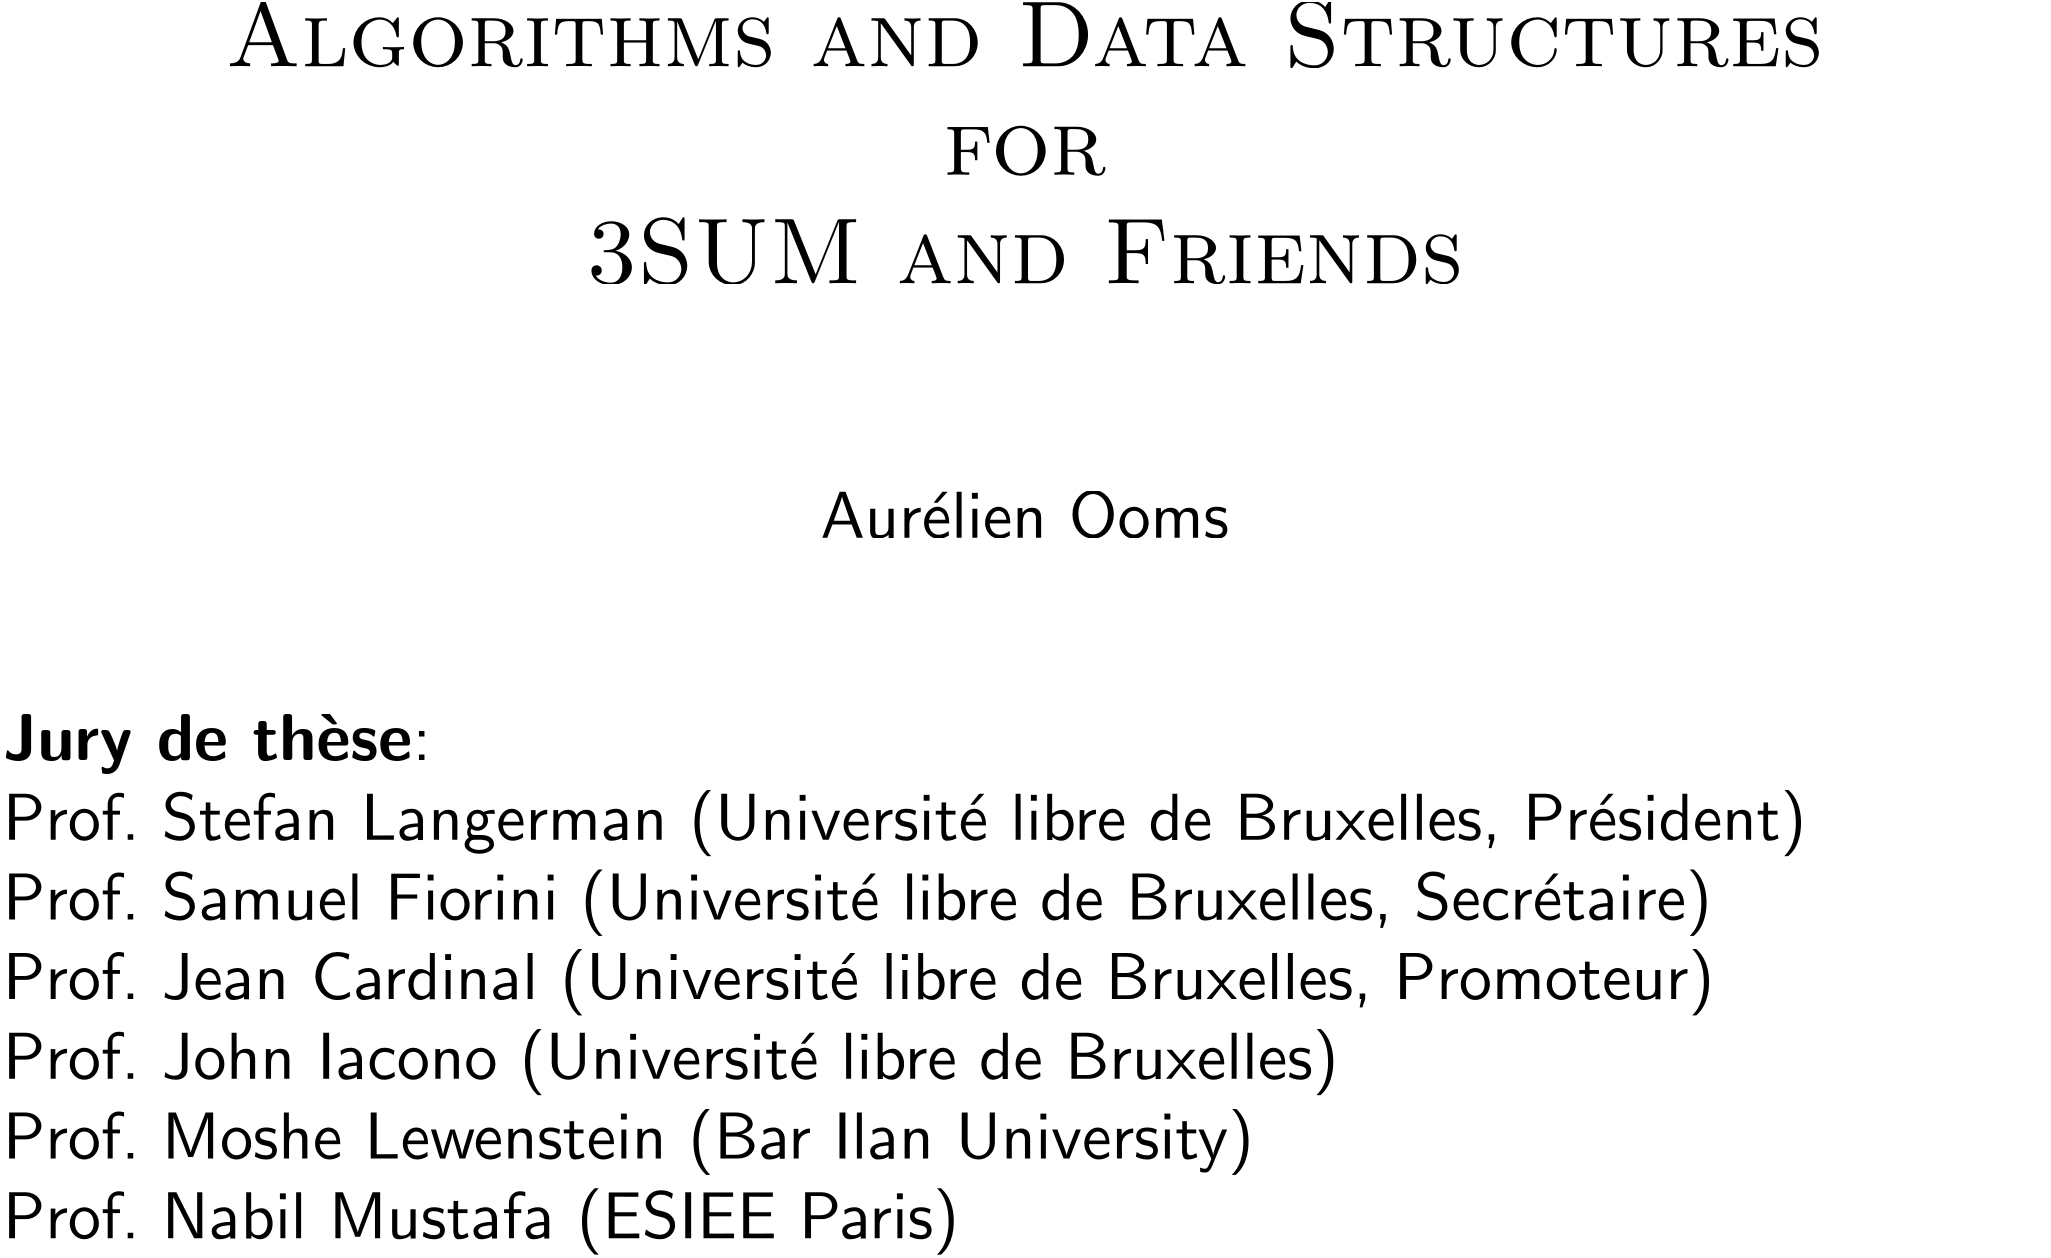 <?xml version="1.0"?>
<!DOCTYPE ipe SYSTEM "ipe.dtd">
<ipe version="70212" creator="Ipe 7.2.12">
<info created="D:20170322174102" modified="D:20191004113002"/>
<preamble>\usepackage{amsfonts}\usepackage{amsmath}</preamble>
<bitmap id="1" width="800" height="562" BitsPerComponent="8" ColorSpace="DeviceRGB" Filter="DCTDecode" length="156514" encoding="base64">
/9j/4AAQSkZJRgABAQEBLAEsAAD/4TCCRXhpZgAASUkqAAgAAAAHAA4BAgA6AAAAYgAAABoB
BQABAAAAnAAAABsBBQABAAAApAAAACgBAwABAAAAAgAAADEBAgANAAAArAAAADIBAgAUAAAA
ugAAAGmHBAABAAAAzgAAACIBAABDUkVBVE9SOiBnZC1qcGVnIHYxLjAgKHVzaW5nIElKRyBK
UEVHIHY2MiksIHF1YWxpdHkgPSA5MAoALAEAAAEAAAAsAQAAAQAAAEdJTVAgMi4xMC4xMgAA
MjAxOToxMDowMyAxNzoxNToxMwABAIaSBwBBAAAA4AAAAAAAAAAAAAAAAAAAAENSRUFUT1I6
IGdkLWpwZWcgdjEuMCAodXNpbmcgSUpHIEpQRUcgdjYyKSwgcXVhbGl0eSA9IDkwCgAIAAAB
BAABAAAAAAEAAAEBBAABAAAAswAAAAIBAwADAAAAiAEAAAMBAwABAAAABgAAAAYBAwABAAAA
BgAAABUBAwABAAAAAwAAAAECBAABAAAAjgEAAAICBAABAAAA7C4AAAAAAAAIAAgACAD/2P/g
ABBKRklGAAEBAAABAAEAAP/bAEMACAYGBwYFCAcHBwkJCAoMFA0MCwsMGRITDxQdGh8eHRoc
HCAkLicgIiwjHBwoNyksMDE0NDQfJzk9ODI8LjM0Mv/bAEMBCQkJDAsMGA0NGDIhHCEyMjIy
MjIyMjIyMjIyMjIyMjIyMjIyMjIyMjIyMjIyMjIyMjIyMjIyMjIyMjIyMjIyMv/AABEIALMB
AAMBIgACEQEDEQH/xAAfAAABBQEBAQEBAQAAAAAAAAAAAQIDBAUGBwgJCgv/xAC1EAACAQMD
AgQDBQUEBAAAAX0BAgMABBEFEiExQQYTUWEHInEUMoGRoQgjQrHBFVLR8CQzYnKCCQoWFxgZ
GiUmJygpKjQ1Njc4OTpDREVGR0hJSlNUVVZXWFlaY2RlZmdoaWpzdHV2d3h5eoOEhYaHiImK
kpOUlZaXmJmaoqOkpaanqKmqsrO0tba3uLm6wsPExcbHyMnK0tPU1dbX2Nna4eLj5OXm5+jp
6vHy8/T19vf4+fr/xAAfAQADAQEBAQEBAQEBAAAAAAAAAQIDBAUGBwgJCgv/xAC1EQACAQIE
BAMEBwUEBAABAncAAQIDEQQFITEGEkFRB2FxEyIygQgUQpGhscEJIzNS8BVictEKFiQ04SXx
FxgZGiYnKCkqNTY3ODk6Q0RFRkdISUpTVFVWV1hZWmNkZWZnaGlqc3R1dnd4eXqCg4SFhoeI
iYqSk5SVlpeYmZqio6Slpqeoqaqys7S1tre4ubrCw8TFxsfIycrS09TV1tfY2dri4+Tl5ufo
6ery8/T19vf4+fr/2gAMAwEAAhEDEQA/AOgBJNKW9KYDSgZq7mZLF70pPNKi4WmMadwJgRtp
C+BUW/C5qs8pz1NS5BYvB+OtKZcKT7VniXnqakt2Mtwq546mk52HYW6uZ7NYiEeXc3zAHoP/
ANZFOsLuW6PzxmMbcnk9fSrNyIjtEsQkHXkZxUkaxpFuRdqn5jWSla9zSTTikkcbq+o3w1m4
ihvJI41OFUNxnA/rVOW/1GMD/iYyk9wHNTNue6llKBjI5Y5FJJF58bAQoFBxlRXK6z7nfCnG
2xGNZvyAEu5SR3L8VqQX160AeS5kyfRq58WqRhxvDFRnI5NalpHC9rHFkPt59cVEpS7s0VKN
tkX31WcAIZ5VY8Z3Gsw6rqKMR9snOP8AbNTzGOWQRgAunbPIqc6ScMzJ05xuPP6URnU7kuNO
PQq2uoXk1yiS3lyEbglZMH8zxV1ZLgqSNSu8ennLnv8A7VV43exieWMbSXUYz25q5cvKqAIz
7woO15Nq9cY+9+I6VrGpJrcboXs0lqVbi5vEnjjF9cjJAZmlyB27fjThdXBR/wB9OJEbBUzN
u6gevXn07UG4WcAN5m4OFYHJweec7scdelRNcRfZY5ZZjFM+cP5IYgg/rxiqi5yehqoU6UW5
paFqe5mV2WOed1CqVzcOMnIDAnOPWlkllXyws0rByVc+Y578HrkcYNVcNM7SrkgtguvIKgYB
zg/lxU0cdst67PFB5LKGBPTtnBHfrV3t1ZPKr7Lb+unmXfA99N/bM9vNI7syEDe5OCDXoGTm
vLNBnW18XQYMYDuOI+mDxivVWX5s12wkePVjZibvenBuKbwpxScmquZkgPGaWmr1xTgMUXEG
0HqKTylPapKcKYEBhBGMVn3lqquGUVsAUvkpKNrik1cdzgtuKeoycUjYAzTofWsSiXtUDnmp
m6VAxpNjQx2+Wq5p7tk1GahspIQnAqe1mitonuJ3CKTtBPr1qq7cVZnhf7JFEjMpC7jgjknP
H8qiTGkTtJbsATOVHXO5l705biCSzmW3uFlIGDh9xGeKxbm1urlmieICME/OAc9eO/pUsZXS
NPb7Q6GWeTCcBcgDv9CTzUT0T1NKcVJpRWpXuU8mElF8yTOAq4JFRxI8ULqQfmGR8hI/EgGq
flzS3puJLi3WItk4fcB+HNWSpe5EbRQOW6gFAQPXGM1zxpc2p6DlCm7NmA1peRagzrFnJ6xo
wU/mBW1BO0cYVmQeoANW5oEj3h7eF5M7cZALe/C1FcaVDLcMzTMp6FQU4q6i5raFUpQV1J6M
Y1lHO4uG3rIo4K5FPgmvlmIk/eR5OCAwbH5Yqu8U0Kpvt5pHYFgEZQMfXH9as21uLuGO5xLG
rk5Dso2kHGOlTTjKKaeq/IVRUm73LEqQ3cZhSd0Y8qVDDB/KqiaJcHBGpTEdflJ/xp21bPYb
eCGWUFgzF1ZscYPUDv6dqljvJWdWzAjlMA+ZGMkkcd/rWkJVI6RdjOpCnJXRGfD4eVXa5uGC
9AX5H41MdBhNwsxeYspyPn6Vahu2E0kcssJKqec/MG7AgVcWUSGMxMjoeWO0jI6ZHPrVN1Xv
I5mop7GLqcLRMgRIo0xneSoOfqelU7liJtkEkrKezEk9eP0wfxrqZ7SG5i8uaMOh7Guc1BoF
u5oEgZDkozg5Y9iefWsnayuz08JWlK8VBOy+/wBbldJba31C2fYv2gNy0fRTnj2/KvXY5RNb
xyj+NQ3515do+m2kYkO8SzxuVI/uYPYV6No8nm6ZF/sfJ+Vd1Nrm5UeNVbleVralrGTTwOKC
KBWxiIeDuzUqndTCu4YpYDkUxMkxzS9KUrSonrTRIZ7GpVjJGRzQUGyi3kZZNtFwPPmGTipk
AA4qLktxUw4WsUaDXNV5DxUrnrVaRjUNjREaaelLTWOBWbKCNfMnRPU805tRdxMzlMKx8sZ6
rnjtUthEHkkkY/Ki4/Ok+xQxN+6ldhj+I9P5Ulyt6ju1sVXv7w4McEA553M39BV+4toLtLaS
7gjeRI88jIGevWoY9LDqf3+1mPdM46+/vVXWLqa4mks7BSzKP3jL/COmPrTdNTfLFjVRx1aD
bGQTY2SbN5BdMLnHp69TTGNzEHl+yF5SwRdxxkHr/IVUt4b22j2+TIo78gf1rTtVmubdcXPl
lXO9Su4kg4x+lXPDwj70baDhiJPSXUz0kke5EU9jNGdpcsLg8YGf8KkvrSKRpnFrcEliSBwG
/I8/jVy6jlgEztPG/mJtVAuDn1z9MmqwvbojBnH4stOFNyjqxzrJTvFaEqRhkhSOOTYqbeZS
mOB2A68/pUbJGIjbTpiMLlcz7iTnOOce/NSwQXF3alVnET7iSx5bPXP5YqrfWcclxbROUaVg
VLuB0Xrx+NceJnUhNKLVma0Upx8x0FraC+WREiRsY/d4Ge/IB9qsraJIfnt0jQAMrP8AeJ9M
fh61n2MES6nIuyMPEm5WTuOn9a1Lb7VdRpmcRlSQysAd4+vp1H4VGHlOd4ytpb9S6knBp7XG
FZ5Eu2WG3d/l2Mu7DDvkZ64qNnZZ7ZEWF42wGyh3Y68HOfU1bVGs3kZ7xSjjATA+XpyKoR29
qzqwvrgsrEg5GAeecfia6HKMWndLuKMXJNWbXQsW2qXEVzJHdwsU3HDoh4/+tVm+sY9RhEkV
w8Zxw8bcEe4qGWPdNmNBINoJfdtye/TvSKlzCwe3VIwTlgzsVf8ATr71q1CfvU7JnLacNJXI
dM0RNNleUzGR2GOmABXYeHpMxzQ55yGH+fwrnIryOZyjDy5h1Rv5g9xWxocuzUQh/wCWilf6
/wBKzjKSqJyKduXQ6MjHWgHFOdeaFFdpgIgO8GlRfLnYduoqQkYpGGWU/hQBMVyAacOtNU5X
FO6LTJAntUkEWWyajUKSD3qdpQo4GKAPOA2KeWAWoyMHNITWFyxGcYqs75NSPms03ty19dQR
2kPlwEASPIRuyMjjHpUtXTfYa3sWyx9KY5OKy21e8a2nItIYp4ZVQhiWUqxAz271Xl1jUIAs
jQ27xggtiJhkexzUS5Y25pJXNIwnK/Kr2Oosr2zjtipkAbPz/N3oa8si+fOCj6/41jXTMmqJ
bRWlu0bx+Z5joWP3ivr7VEiGbUJIJLS0LxxmWFljI3N90KQfdh+VS0vacl9dxfZ5uho6xq8V
lZ/6LLF5shwGLD5R6/Wuciv3WNV/ckZySXBJPc0f2pqslqs8GkWDxnJOUAzj05q5PqL/ANk2
N5a2doZblgsitFwDtA4HbkNW0OVp09HbcTvFqepCmpsvzYhyvQhxx70i32xT88WBjPziqr6l
fxXQhvdJso0lR8OsYy3yk+vtT9S1LUra9uI7XRLWaCOUxqwt89+P0xWsJqEPdtb1ImuaXvXu
XU1FfmOYzkYB8wDFL/aK5xuTP/XYVXtr+6uLAXBsbQXfmGFU8kY6oMfmTWjeHUbSJJI2spG6
uotgMDvg5pVK0YySm1d7bhGLt7t9Csb13fePJ6Af6wdgBU3223kdXlt4XdRgEyio9Y1DUdO1
EWemwxNvTKRiEE+hJP1rEuNa1a8sb+3vIQskARvLSNVbO4DP5E1FVwm0pJXRpSVnpdJvc31v
LZZfNjt4lcdSJVzTWu/OAVhGMHO7zQSP1+lYvhq91OOyvpLcSxSmWJRuUEkEPx+eK2odV8Rx
ajZRXUjhHkVXICkfe9h6VzqrGlNtR1O76m6kV76sLJDbXEagyMD/AHlkFV00cJMrJfsoJ4Uj
OT+dWLnVNUt3MFvPL8oARFAOFwMf1q1ol7ql9Z3XnzObmP7gbA2NtYf1Fc7guh1Rc/hutLFy
1RYV2h93vUzxJKSUVGccHcgOPzplwtyLUrFqlz9pCkhmK7WI7YxkUzbfYsy148RdAZcHBdhg
Hn8KhRUHzJg4c61kvxKVyt6Yyr2kYRQWDKNu33z2q/pFxqFrcJJPA7iIhgQCSR+FJBcSnUFh
NzOyFSjo7ZDbht/mayNRvtbhZ3jlucudyhWJA68cfSu14hTVrI4/qSjeTl/TPXfNRlDAjn1N
N3DP3lH41wOlPqU/hcyXM1wkz3QBO4llXA6fkafeM5Ea2tzdqxZRzKxzk/Wk8Vy9AWBT+1+B
3uV6blz9aXcpByw/OuC11b6fXLlI7+e2i2rsCMfTsMj05+tM8NfboP7Yklvbi6SC3PlGRiTu
xnp+FV9Z1tYn6lpe56Erp/eX86lEgIwvT1rzKJ7hdDeOZ7hr1lJDiVuueMZ/Cu38MwTW+gWa
3Ls0xTe5YknJJPetKdZzlaxnXw0aUeZSvrbY2FxkYzSlQ3HNCj5gfSpVbBzXQcTPM2kwKjLg
1YMYIwaiNvk8VzmhE0i1mand2NrdwPMwR5l+8ehK8c/hir86+Wea523ubXU5JhcyIPJmZoSz
hPlIA6n/AHaqFJVE+ZaIUqnI1Z6lvTryxm1GazDCQyRAHHI446+vI/Kqh1HSZ7Z3FwmEyShO
CD06dxTpZdO09jcRyRmVFOwrMDz24z64qRrbR8PJHJbqkhLbftAXr7Z4pfVqLglZ2X9MpYmo
p30uyxPq9kunWN0+RHIPKVuuBgdfxz+tQwanZx61AquHcgkEHIBHP9Khgl0uUf2eRGIEAdN0
o2ggt/Fnr81PnbTYcTDy5mTLLsmLH8OaqVCm5KWt/wCrExrSs4q1v6uUptbtIbq8tjBNtjlK
gJHkDGf65qzb6naJ4YS7MLGNHReByGDMc/qPzqwF0uQNdsY45ZjvcGVlJY+oBxUUD6eH+wC3
C2rKzMcsU3ZXHv8Aw1ao0VN2i/P9ROtUcUm1oVxq9m91YqzmRXkVVUwbeDxkn8e1al5qNsL1
7d0EbqiNkg4cFQT0qvNHpaBFSGOVk5RRv4x6cVctLi1ntoppo/Lm2BSHiYsAOB0HoBU+wo8j
STsN1586d0Z9tqlq9leyrCxS0cSAgYJDHt/3zRNrluLVZ/Jm2f3djZA757VaEsH22OOKy/cu
xErpA2MbWGCMepqadbVIjttFdQOR9jfGP++aU6FFqN4vQI1qibs1qR6lq9nBq1sGtXcyxMd8
YyQN7Hp9RWbBfWVxf3sX2TaGhQlpUxkKw7Hpktn8q1rJIp7ZWubCRJFZgoezd+CSRg7eBzWZ
4hCxacwSwCJIwQyfZWjxznqR/s9K0VGlKaXK+ba5Ptpxg3fTcuW1/BpkM7Q2quzsiFUABHUg
/pU9xqf+m2ey2m2mVQxkBAXkfn3qj4PjDteOylmk2k4Xd0z/AI10F3DeCMi2tRIewZAvP1zx
Xlz1k2fQRjCklCUbu29+6/Qzn1US3kyNaMqxqsYlRdxbAx/Km2urvDp9/ObUJIu4iM987Af0
ateFS8C7IZC6jY37ofeHBGSeearrHdx3jT3Foy20cL5dVXPJU8jPPC1PW5onTfu8u1uvb/Mx
LvWiLaKZbZ/MYDKMuAPx71q6hq7xX8Nr9n8xPKYswxlSWPTPHYVenhuzHm2tGYkcbkjH/s1P
je5SCH7RZzLcSEgiPYw3HLYB3emaVraXK9pSavybX69/8jF0/UppdYmZoBGqRhgODwHVuo47
E1Enicy2rTyWmXBOcSKMn1wRnvW0U1Q30DfZD9nViXzsDYwenz+9WJHuS7RQWs4kVQ3zeXjB
Jx/F7Gizta5XtKV7uC1t12sZltrN3Founx20SN5hYuCcAYO4DPbhqlg1G4l1exV4RHF5hdiZ
A54GT06dK0NNXUIYpBd2r+Y8m7dG6AYwAM/N7Uy4l1e4I+yQFYxJtcSlOQDg4waLdbi5qd3F
RXXW/f8AyMe81TUrnVruaGGBow2xRK207VJxj6jitDRL26t/Dd/OIc3Es2BGFPPABP5E/lW7
Pe3Hls0dnMpAJ5ljP9aq6fJqcN3cTXqLIrqqxhZFUqASefzqrWd7kupCUbKCVrdexnNeX620
JFnl2Hz4OR7cdq9DtyrW8ZRgyhQAR044rkdQvNVZFNiY43LYAeVWA75PtxV7wzcyafpX2fUr
i3MqsSCkgIweT+ua3oSUZWOPFRVWlzJJNPbe9/8AI6cGnDk1XguIriPzIXV0zjIOasDmu5NP
VHjSTT1PPGYEmmM4CnmoGk61BLL8pFYNl2M6ebVF1S8iNykdugDQnYCWDDI6+gNZlje3902o
W99Hb3DRxGW3DRAoWXJPH0rR1i/t7eC0e4Zl37kDgZGV7H8GFZNprEFrq0Uabndgc/LwMc49
84x+NOMqntFaOjX5eZbhTdK/Nqieed4tNS4ittMMuAWT7OMA+nWromnOn28tlItm9w8by+XG
Nq5RlYAH/ajz/wACrI1TUWF3e262suxHZV2JnPbrjp3/ABq/ouqiTQpmuIds9srqyEcucBwc
f8BetIe2vOLXp8zOcadoyiye5udRtAs0epzPsIZkaNMMByRwKlvotR+2xrZagbaxESgfIrcg
lcDI/wBn9ayX160k0uSdYpA/3Wj8vvkd8YrQudZhj0yxnkt2aG4ckFBnYSqtgj0yx/WsqNPE
wjJS1fS6RVR0HKLi9Btk+pf2ssN5eG4tcg52AcqwbnHsDVqG3v0if7Zq10sgdgBGkeAAcdxW
TNrCJfQ2tvE7eapQsUKhSRgdfrV241yKXVLm2kt3XGHWRU3Ag4Pb1yK1/fuldR19OhNqSq2v
oNWLUZoJ4p792dH+WdPlwhaPHT2LGrt5pkJgCwX92kqggN9oZtxx3BP8qztI1pZ2vUW3ZNu5
lDDl/kfj/wAdWrY1uNrhZEtbg25BJcIOOOffNaSWIsuVWfUzXseZ8z06Fa5utQeCzkhmmVTn
zhGcFjtVv/ZqgS91h9QiaYzR2zv5ZTzSwYHIGfwqzNqr22lW80FuJBNOBsY4IwoUfT7pqvJr
E/2+02WTLE0qoWkIyCx54HtTnGs5xlFKwo+yUWm9Sjd2FxLqd0d0zqSZAqvjCnkdahjBTQdQ
xI7J5seN3Ygkf+zVqjVLqO9ytn5yG1h5GAeEX1+pFY8txctYanBLEYw5WUr6MHA4/OinLE+2
vL4dBTpUeS8Za2NHQ45rjSbsQs6lJI2YpnOMMO34VauIdTkjBCrHGq9EkO8nnv37Vm6De3Vl
p18bZQzu8SEEZ4+Y/wAwK1L/AFK/+z70t0Ury+HD5OMcCvFm0pM+v9lVqKDi0krfkjdgtUKJ
dTl2Qb0Ee5gCfMfJ479KoXNmPtO+3eZVCSb42ckfdPTP196kOo3ieXAkJkicyNvGBgmV89eP
Sq9vc3kmtCJoTHC6shJAOeD3HHp0pN62REadXWV+n4FqezYXFz5g2t5jsDs3Z+Y+/wBKj02y
l8vUDhj8p2Z/65v/AI04anqUtzc+ZZAqJCUOSv0plpqF/Fpd/MYCLj5jGgUnugJ9+G/SoUUp
XNnGrtp0M59AuJLFZ/tU8c+0NsVeMkZ9e3etW3sXfw5ZtKpBLIZFz1PzH/2asmae+ex8xtNR
pm6kKc/UrjrV+7utRNlZQwwuc7XZgpwrBEHbpjDU+ZtMFRqxkryX39iWey+1zRwogHmMCCgx
gYxj9K3Xs4zdR3LLuURhk4z1YtnH41zEVzqKalbyNbvHEjbyRuIGByTkd8VsrPqiXbwtbBra
KMRx5BBOBjOQDUcq5GmmKcKlkrrbuKltHc+KI5PLCqIyG4xjOACfzqzIlrbfa1kRWmkcl2OM
8npVKwGp/wBoXUkkO3C/uwqnkjLD68qKhdtckt97WaNNkg5jOT7njH61UVywskSqUm7cy6dT
Q0vTgtpeeWdxlUhT7AYP5b6mksLGKyEX2UBc4Z2Tn65xUGnQ6nDoaKocXLv8+V5RST2/Baku
LfVHh+RMscBsKxz+B4FE6XOkRJz5n763Ot8M2X2HQLWMjBYF2/E5/litlap6dLFNp8TQvuRR
sz67eP6Vazg17FJJQSR87iOZ1JOW9zzl7cY4NZ8+EOK0mbOFHU8VzqaxY38ErrBeBd3llvlB
z7c1nJJLmexEbt2W5l2eo2l1NdQ3zw+UZd8XmkADA2k+vOBVqW80iOZJjNZyOpBDB8kYrONl
os9vPNDbX5NpkSRs6gkYzkcHsGqt9msRbpcLoeptE/3W80HP5LXpSp0p2cG0v68ziUqsdJJX
Nq21bT7i2SWW6to5NoVhIwDHAx2+lQ/2tpkM4CvbOHYBirDGMEc57YJH41BDp2hSaK2qtbXQ
iQYeISAsDuwT0HqtPew0OPTRf/2detAV35EoyF9etRKNCMrtvfb+mXH20o2SX9fItvdaEinb
cae3sF/+tTLXWNLd5YJZrZIECmPK5XOWzgY9x+VQyWmhQaZFqIsJ5IJ2UKPNOVyoPPPqG/Kq
bXvh1Iw/9lSMCSMeeeo/Gk1Qi/eb122/zBe2knZLT+uxqzavpETCSOa1kZTkYiOePfFLbato
slnA088CzCNVYNEXPAx1xVG9tLOzvIreDRPtXnBnRvPYcbiP5YqKNrNL62huvDnkxyyCMv8A
aGYDJx2qlToL3OZ3fmr/AHXJ5qr1srL1Lkmt6bHdQ+SYCvmDcyxMuF7545FaEmuaIqny7mNj
2H2Zv8KziukWzCF9IVykUTNI07DJZQelR29zol5dyWaaOschjkKv5zHBCEjj8KOShfk96/yD
mq25tPxLdr4g06SedblkSEKvlkREgkFiTjHH3qWfxDpsfNuyuRyAYMVHfXGmWOo3VqugRyC3
kZN5mI3AHrTLC80vVLpbdNGghO+M7w+7/lqikdO4Y03SpaXT+9CU6q7fcy3ZeJdNi063jlkm
WVIwhCxZAwMdSazdX8SQ3kJtYSzBzg749uAOf6VrWUiXaF18PWEK/wAJlH3vp8vvWfr4gk0l
3XT7O3aK5jAlt1ALBkkyDxnqBSgqPtla9790U/aui27Wt2YeG9QttLE7z+YBLgZjGTkH/wCv
WrceKLYqfIkuc/7SD/Gsvw06x21/P9nineJAVWVdw5cCuivrl7K1SUWOmOx6qLccH25r5+pJ
qUter/M+ycaNoXi7tLrboijYeJLOKyVJ/tCy7mZhGoxyxPc+9RXPiUM6eS0rJvG4SIOmfY1M
moMtq1//AGdZGRlRChh+VRukGcevApra+/lBotP0xiewgx/WocpbNhKWGhUTlHV/3lv9xak8
T2Bz5a3gJ5Hyr/jVS28RoL9nuVmeDyyqYVdwJIz3xj5auanqUmm2kNzb6ZbyzXGGaNYN3Plx
n5QPqax4PGOoyvsbSLWEnIVmtiASOcfWq9/e4J4eL5eTV/3v+Aadz4lt2XEC3an1IX/Gm6f4
khis/Lu4rh5i7EtHtAOT9ak1TWZNJZFgtbZjK0jBWiySfMYYH4AVRsvFuoz6nDZT6fbwNK4A
3QEHGff2o5Z73J58NH3OTfz/AOASX/iBpo3W1WdQwKlZNpBBGD3rTbxbaMOLS43Y671qxb/a
kjQQWtkIfLVzJLDuYsw3Y6+9EV3fLqFtFLaWBikYbmSHoO/es1UtPk5tTSX1e3L7PbX4jNt/
E80WopNIkslqAcxsRnOCAQe3Wrtx4vjlQiG0mjY9/NH+Fau66+0TKk6RQI5SNFhBOFOMk/UG
q0d1fNqcds84lgkVgw8oKfT+tCq+9yc2voS5YeW9Naf3n/kZemeKZrFLgXVu1y0j7lYy7Sow
Bjgc9Ki1TxbdvCWtoJrc5+8s2cfmtbcdxq7RvI9zFCOqx+WCQPeorG+1G+knhu5AY0CnAQDJ
B3fyU1p721xylQb5/ZrT+8/8iz8NdVa50+azlJ3od4z+R/p+dd3XE2dpcC18y81W58wjO2OQ
ALmtDwzFdLqd7515LcRxIqrvbjJ5/pXZQqOKUGjyseqdepOrFpeWpyc05A4NYiW8MDvEDnOW
CEHue3v0rSn4zWGLFtdRLy2lMOyRopFJKh9p+VgR/skVo6LrRcW7I86NVUpKXUuackNvqEy7
95dAzqR94A/MP++S1Xb2NbaZkEo/dMUyBjkcfhWZDoE0GpW9z9pjG2Ql1aRm3huCOfYmrh0l
7u6XUftDK80as4UkAuAAWGOuSD+dV7Bez5HPb+rCdde05+XcTT7e3u47ywbGZsq6jtkfe/NV
qGCzjay8hZh5aqVcKAQOKdZ6LHpWoyX32rIC7mUk5O0hv5r+tC+EUtbi48udhE5KlDu6Z6HB
Ga1lShKnyynt1/MzjWcZ8yjv0JLe1s5PDhsmkXZH84wfu7XP9JaivbGxuLLzjFFs+/vXAHX1
qXTNGtbCGexa4WRLolMYxtyjf1Cn8KcvheCG18hpD5fcFWwfqN2KKtKlOzctn+AqdacG0o7k
0fkppiz+bu2FI4m9VKDI+uUP61Rmu7WY7RKjKpUvgj5SO/161ds7CAWn9kxXZLIBJG6ryNpb
t/20NMk8MWkEDosrQh12uwjOWHpyawq4WnOftHLXS2nZmlOu4x5OX1Hajaac81u00io8oaNB
uxvCuQv+FVDZadaatalikEpLBV4DNnge5q3Ho0GrooeTzPsb+Wh253AohJI7c5/Gifw7YxTw
zTTFXjkVwxQ54OeueldEoU3NTcmn/VjKNSSi4qIT6fbar++RiHmjSV8dfmQGqtjo9vpeqYQn
zGUOCx9HVunpgGprTwtBfRWt+l1L/qI0IjPHyoF6j6A02TRbPSbme/N5J5iwSKqPnBJQgDJP
XOPxqZU4+0vzv08+xSqfu7cvzLwn0/zruGG5UCKQq6MQNoHrn0xXOapcWc+g3/2aTeRNE3HY
fMB/M108/hO0e9ubsOWE8hk+4rryc8Ej3rB1bS9P06wu1inbzZyvyMoUEhs8Yq6GHw8a6cH7
1/8AhyauIqui1JaB4MuIYI9Ue4/1QgXPGf4hj9cVLLrFtItuP3Wd6FkVDlcHLHP4fqKPBVil
zcX9vLykkQGAeThga6q40OwiRmlhKgjBKxrn9BXkzi3J27s+klOlHl9pe9l91kYt3e2a6Orl
WEU0sPbnguW/P+tUdavbEXdpJC/mMrDLAj7o9cdfWuj07TLC/glt498kdu64zwQeevHvS6ho
emLGTPFIuMn92qg/oKXK3qS3h78tS/8AWws95YiOGFyFkIYxljjA4XGex+XFZ88tk2o2yTKG
leQKVU5PJx+HBNaem6Ta6nZR3TK0mJZdhB/h8xiOCPem3dlpWnzpdzRyo0TB9yqMAg55wKHF
vUE6MZcrvf8AUpXdxph1GyFyzJKlv989Bv8Amz+VUrq4sJdZgnWUyyW6ySgqcgkIxxn24rpo
dBs7iG3vSj+Y1vGNwIHAQDofasrU7HSrWXzClwLh8xq2MrkjbzgehpOMr3bLjLDt8iT5v1LF
/qkNnJHGQ6rGvljA6lRtNJYXKT36RsrfOm5Qf4QxC5/U1tS6TapLLKY8l2LHkHn8frWXbvp1
vrEEMMciTTMEJfpgfN+HKip9k002+pCnRmnGCdxr6npt5cTlZEjO4kb8gHJpNO1K0+0XN0iE
rCo6DGMZPH12itN9J061RyIgAfvBZOtUdOGkS6hNZRQtGWjJcOcBsEYwfxNactnqLmoyvyJ/
8DqVpdRsJIjcmRQTyUY/MfbFT6PqEZtWvJkxHvIJJzxhUH4Dcav3VppsNvseJXjH8Ky5/rVX
RZtNuzd28aLFDEFHlStjncxJzn6U7NPcSdKUW4xen5DzqVg18ULjYW+ZiDjA6HPpXR+Gikun
POoH72ViG/vAHANYl5Np9tCQyxyLjos3/wBek8Ia9bXup3NpbqyQ7F8tD1Ugcj9T+VaU3yzV
zGdFVqUnTT91HEa1dGGxmdT87fKv1PFczFq17pbtHZSrGAME+WpJ/EitLXbgPdRQ/wAMQMrf
yFc07EsSepNfU5dQisPea+I+RxtZuvaL+E05vEOrXC4kugR/1yX/AAp1t4i1S0t/JgnVEzni
Nf8ACsrNLmupYailZRVjmdeq3e5fuNa1G7Uie43gkEjYo6fhU6+JdYSJY1vWCKMABFGB+VZV
FP6tRty8qsL29W9+Zl2TVb6WZJZLlmdDlTgcHOc9KsP4i1eQYa/lI/CsvrQaf1ei1blX3C9v
UvfmZdi1W/huDOl1IspG3fnnHpUz65qkow9/OR/vVm04VXsKT0cV9wvbVFtJl631bUbZSsN7
MgJydrdaWTVNQnBEl7OwPq9UlxkZ6UoJ5z68U3QpN6xX3E+2qLaTLsWq6jBCsUV9cJGowqq+
AKZNfXlwCJruaQHqGcmqwBpc0/Y0735V9xPtqlrczLjavqZXnUbr/v6azGvbq4u1Wa5mlGTw
7kjpU5+7VGP/AI/V+p/lWdSnBNNJGtKpNpps6G0mlgjkMMrxktglGIOKmN3dtw11OfrIaqw8
RSf79SA96/O67ftZerP2fBwi8LTbX2V+RMk88ZISeVd3Jw55pTNM/Dzyn6uai7g07NZ3Z0ck
exIsskabFlkVR2DHFBzIPnZmB9Tmoz1p6/doTY+WO9h5kcjb5j4HGNxpFRW5PUd6aTzToz82
KV2PljvYCxb7xJ+pqQRpsDgfMP0qJhhiKliPbsaaE0uggG4jPNSGNVG4DB6ZpkRCsQVB4x9K
egbytrHJ9aaE7IBgkZ5qV4lVdyqBnrUKnJq2nzQkflTWopaFeSESQH1qlod7LpmrFonKMQcE
euP8K10UNERXPalE0c5ZeDnIxVbImLTlZ7Mp3935s082c+Y+1f8AdFZ+/JrVsZ7WDT3hvLGW
SYk4baDge2enern23SfPV/7Jk2hcY8teufTP4Zr7CeZTpP2cKMmo6X01/E/I44KNT35VEm/U
58fWlrfS40spCDpUvysS3yD37556jj2qnqcMNzdeZY2UsMZUZVgOvqAOlbYbMJVp8sqbiu7t
b8zKthFTjzKafkjNz70uRUosp/8Ang/5VHJYXbw4jhdX3Ek47V3+1j3OVUpPoAIFG4etQf2V
qu75d5H+5UjaTqfloESfePvEpwf0qfrES/q77km4U4MD3qNdJ1LyW3RzmQn5SE4A/Kq8ml6q
vXzl47Rn/Ch4hIPqzfX8y8GGOtLuHrUVvbXUFmvnxXDsWJ3GJunp0q8NL1AxLILC62MMg+S3
T8qX12gleU0vmiJYWrfSLfyZW3j1pdw9anGn3hP/AB6TD6xkVKuk37Di0l/75rRYik9pL7zN
0Ki+y/uKbMMVSQ/6ap7ZP8q3Bo+oZObOb2+U019Jvy3FpKPqtTOpTevMioU5x+y9QjfCSD/b
H8jUilioO1sE8cdabLpt5HP5flOS/wB3aM9q17ebV47W2t1sgfs7hgxB+bGeP16ivznFSftm
oattn69hMTGOFpq60S6+RnjcRkq3y/e46fWnqkhcKI3LEZA2nJFbBXXJlul+xKFuQOx+X5dv
48etWVXXTcxXDWiEohRlwcNnGT7dBWXJibaQNfr0O6+85wsPxpQ4HetWTRNSmleQ2zZZsn6m
o5PDupFMfZ2FbqjU6xNvrlD+dfeZ5YZpyOAwzVl/CGoySN+5lUk9Af8A69LD4O1EdYXbjHzY
/wAar2E+wvruHX2195WaQFjSpIAeatJ4K1FH3eS7YOcMwx/OhvBN+7ZELg4wcMP8aPYT7C+u
4e3xr7yt5i+YTUwlXNB8Aag4+5KP+BD/ABrUXwvqZVR5HRQMlhzgfWn7Ga6E/XsM95r7zK3r
uPXH0qxDKo61pDwpqZH+qH5injwpqX/PIfmP8aFRqfyieNw386M6KZE3A9O1Z+ox/aADGrEg
9MV0v/CJamf+WY/MVJF4T1QZwi9e5H+NV7Kp/KQ8bhVr7RFxrWLGdgpBbp2Uce1WJDhaYG44
717PMz4CyEW2TywdoqRbZSPuiplTOFHapJGENu8jdFGad3YLIwdRvo7HczMqIp25xnJrMPiO
3A/4+R/37P8AhTNaia4hQck5LlQM5P8Ak1z17FfmJc2irbjAAj5OT/PqK8KDqV06rqNJt2s+
h6Dioe6opnYWmpGcRyBfMjk+78uM+/6VopeQs5QRbmHXbWNAi20bbeEtogg/Af8A1v1qnoxu
LPw/qV7JxcSOzrnnHyjH6mvOhmOLjFuE9E1vre5vLD0m1dHRtdK5KwwFmwTgCqKR/a5WaZPl
V9oUdMjrn8cD8ataBhLXU7p+iIkYP55/pTbIMEViMZXcfqTk/wDstRis2xM4cjdvQdPC0ou6
Rz2p3u7xRZ6ZGiGJnRGB4xk84/Cug1XVry21H7PbQRyLtBwVJOfwNYtlpyzeMku3UOVdmGf4
cKf64rr5YzDIZo4cyP8AeY+nHFXSwlKdaNOavaN36sUpy5bp7sx7O8uL+aSO4tjB5YHryTx3
rQMa4wpAx2FRwOZpXmZNpZsgHqAOOfxLVQaK/jvp/wDSkRN/Uc9e2Papw2GpVMVOO0Y9m9x1
HNQSWrZZu5riONUjb5nYKv41YlgUFiOqx4GT69/0rFt7i9uPEEFrMg2w5d3UcHA4/UiteUSB
ZWJ5eZQM9lyB/j+dRmLnTmqUKkmrdX3f+QqCTXM4q5Em1XkcgYXcfoOn9DXOr4gnWTZJFG/B
PHynFdPDCH8xMZ3Eg/Tr/WsCfQbdrYPnbMFKtIDjJPXNPLcNTqwlKor9P6+82qSfMknYt6dr
bXUhWISRsg3ctla7mFdyIWXBI5FcBoGmtawR7+Xc7f8Ax416KgwoOO9ezl1PlrVIxb5VY4sV
L3Y331GRQglgR1IpbqMJGDjgEfzqWI4Y+tOucGNSa9ixxcxGyAsj464z9akCAZ4qOI74RnqO
P1qzjKg+1KwczIwo3kcdKQKN2cU4ffB9jSmiwcwoUYpyqAe1KvWnqKoV2IFAPtT1SlAyBUii
gV2NUe1PCAdqTBBzUg55FAXZwc5+Smp99fpRRUdQLtvzuNQ6scWJA7kfzooqa38KXoOHxIx3
RXij3KDljWeyKbi0JUev45FFFeJT/wB1X+H9D1Or9SRR/wASuU92ZiffmmRjd4fnB5BkwfzF
FFePD+Av8aN38fyNDTif+EX1D3uMH/vkU9nZLacqcFY8j2OP/rCiiuat8S+X6F9GZHhWV579
pZW3SGN/m/4EK6CzuZrkXXmuW2MQvbAxRRXvUv8Ae6vov1ORfDAdZ8wxMepVST69f8azLORn
IDEHjdyB1O6iiubLPiqep0z+FljT/wDkJXHsuB+YqzLykPvICfzJoorkxv8AvUvl/wCksyp/
B/Xczry5mttNilhcq5fBP51KzGTTkkfBcw5yR3oor0sq/wB2fqyKn8YvW4H2+2XAwCOK6g8R
0UV6WXfHW/xfoceI2j6EcZ+Y0+5P7kfWiivTexzDLY8OPc1dX7gooo6Axh7fU0o6UUUCFj6i
ph1oooAfSrRRQDJRR0NFFMR//9n/4gKwSUNDX1BST0ZJTEUAAQEAAAKgbGNtcwQwAABtbnRy
UkdCIFhZWiAH4wAKAAMADwAOAC1hY3NwQVBQTAAAAAAAAAAAAAAAAAAAAAAAAAAAAAAAAAAA
9tYAAQAAAADTLWxjbXMAAAAAAAAAAAAAAAAAAAAAAAAAAAAAAAAAAAAAAAAAAAAAAAAAAAAA
AAAAAAAAAA1kZXNjAAABIAAAAEBjcHJ0AAABYAAAADZ3dHB0AAABmAAAABRjaGFkAAABrAAA
ACxyWFlaAAAB2AAAABRiWFlaAAAB7AAAABRnWFlaAAACAAAAABRyVFJDAAACFAAAACBnVFJD
AAACFAAAACBiVFJDAAACFAAAACBjaHJtAAACNAAAACRkbW5kAAACWAAAACRkbWRkAAACfAAA
ACRtbHVjAAAAAAAAAAEAAAAMZW5VUwAAACQAAAAcAEcASQBNAFAAIABiAHUAaQBsAHQALQBp
AG4AIABzAFIARwBCbWx1YwAAAAAAAAABAAAADGVuVVMAAAAaAAAAHABQAHUAYgBsAGkAYwAg
AEQAbwBtAGEAaQBuAABYWVogAAAAAAAA9tYAAQAAAADTLXNmMzIAAAAAAAEMQgAABd7///Ml
AAAHkwAA/ZD///uh///9ogAAA9wAAMBuWFlaIAAAAAAAAG+gAAA49QAAA5BYWVogAAAAAAAA
JJ8AAA+EAAC2xFhZWiAAAAAAAABilwAAt4cAABjZcGFyYQAAAAAAAwAAAAJmZgAA8qcAAA1Z
AAAT0AAACltjaHJtAAAAAAADAAAAAKPXAABUfAAATM0AAJmaAAAmZwAAD1xtbHVjAAAAAAAA
AAEAAAAMZW5VUwAAAAgAAAAcAEcASQBNAFBtbHVjAAAAAAAAAAEAAAAMZW5VUwAAAAgAAAAc
AHMAUgBHAEL/2wBDAAMCAgMCAgMDAwMEAwMEBQgFBQQEBQoHBwYIDAoMDAsKCwsNDhIQDQ4R
DgsLEBYQERMUFRUVDA8XGBYUGBIUFRT/2wBDAQMEBAUEBQkFBQkUDQsNFBQUFBQUFBQUFBQU
FBQUFBQUFBQUFBQUFBQUFBQUFBQUFBQUFBQUFBQUFBQUFBQUFBT//gA8Q1JFQVRPUjogZ2Qt
anBlZyB2MS4wICh1c2luZyBJSkcgSlBFRyB2NjIpLCBxdWFsaXR5ID0gOTAKAP/CABEIAjID
IAMBEQACEQEDEQH/xAAcAAABBQEBAQAAAAAAAAAAAAACAQMEBQYABwj/xAAcAQACAwEBAQEA
AAAAAAAAAAAAAgEDBAUGBwj/2gAMAwEAAhADEAAAAdZdQsiSKChwACg8wYCpwKo44UgByBgE
ygORCgTjYOrEGqxypnieER5KIUM0XwCwVFHWISCXUKCkyQKJQh8VwI7Fba6EPA3I0BktlfDS
AbiekbAR3Fl8aGEsk5aDOV0vbBWWlsps7KPa7syyghwKBLKBwGCgIK0cBAgcHAiggJLYCk8C
goNDMBASYqFJMcBSKHAICDskhhQaUGByBxwwEBQEFaeAlhAVxQ5Zr8Vr+e7Pp1DvSV1/L2/O
2y6bfH6upDi5VVwduJ5CZTAksDWCtdVhTDyqsrHYz+iwAQCskAvLs1hNLQxSQ0aRE56rVZzo
lr0QtxdVqsrKIKX1/W8ra8v0URlJjMdjythTd77pwSnrEOAwSJUCDgUAByYIEDg4FDoOBSRD
iFBA4EBAhq1VXOZR+Aw4OkEFUOwkSqA2okCg+HAIcrADZDgKSoIBBHSJOeyLXsyOb0K7udO7
nhddxu11OjxnH2nxprUvFldW8cBQMeWj2NMWkVs3SxQ8dALqWryGN0iSxhIeu7spbVZFg+yV
ld9TTquJur07tr1PMVvO797s4VTj7jHR83bZtzL1MVb6bseRiV3+8X8++srEOAgQjg4DDiOB
QIEAgUFDgUFAQ5gwQBBVOCLEViWZCpuAwEOkQDgNh4hASAA4HAWBIGlloBgUEkMOBASprepm
4M+zuyk5osa2qUu8uxdmxlXIhCWZenZmbIk1qItrTbdEVF1d9ntrarYjWFNDZCSLMPTN5pyP
SMKotL4zSEdL3GQb+gNeydbipd/Emrb0xDioYucqK3Xkron2Fsu705GQ6Dg4DDgIAIUOBwFB
AIFApOBAIFkIBAg6BAEIaN55S/AQcHAgOSPARPAMDYJAYLIzWNRLQIBBwKCAATqWs6zploHZ
CDpnLZNeJy9F9ln1SxdYMtXhCmyWlzRFssW1ahDPFTAQ2SVZmbJMBiULBftTbMkhqY5ECrsW
j4WB4S6RZLTRzaTocdzlerf0cQIvtoipxdy+0cbJdPz9TdHp2Y9T289khsHQ4FBAAOJ4CBwC
AQIVQJjg4FAgUEBQ4OBwHQ8iyWqBMKCgYLI+HAIAoEDcDgKDKDKuyCScCwEAkhBfUzKIjSQQ
dCyDhsXh3Z/NsUl1GZnU/Kq1LLyEaq11ugdVZtcsukKaHVL6/M2yPqUOXSsuw3o5OujtPAcT
Yxi6tObJe/yZU9Qq9ndjxouj3I9ck19ZhvJpz+L0Wp18KE9fnfS428w3+27+YLQ2BgACHAgE
BBwKDxAgpCAbHAgEBSKHAQKHBwSQ8gx2qCuEBggPTDoDEgDajcCQGCSzCDCsgJBwdJwAMtZp
KiFYhRMYCCxB1Zw/O6carQpDJYwartaaXUuS6ONyjTcY+g6F5XS6kQ2Md3+Ld1mxw3kkkq1y
XOOUmzaN+XrK2XzIl8e1a7Ry7Grar0075LzJpm59Mt5jUdJqva6rx9HNg9TjUhl03O2/QOvK
5dUCyINhwcDgcCggAEmVUjiUApAAxSBWOBQcAQUOAg8py2kCSKBAoSJhQSJAltIaDoFARmEG
obgQODoBBsabWXlZGsRuJaJ6YlEvV2Y/m9Pq25ili1TVa1lXqjFdzksi3XG7V1Q82usxXM18
TRSN1dX1+Y7sxaLk7p2LXwtf08WQ7XOMkkawzM3EhD3eHUFlDIWWPVaU7crPpoVe250cGlz9
/oiZfisNvjuzR671edba8rasAICAoGHAoAAg9KuApCAQICzBBzChwEHAQEHB5Xmt4ODg4Hgc
IIEBsdpBsBgUG1GawWbgEFBFGwbGvqyOkug8SQxTDjo3muoef0DYz16V1Wy3ptY1XR70ot3O
qupy7Th9++5+x5lcKx59tjmlJrqu1VG6/OWC95uw6tD8UyqM6zDZJRPEE0co4wILIL3ZKfSn
oxuaOHVcv2g12WWvi1/d8Qwp7VnNTvzBAIcHAoEChwICAIOgcqRCggE8GAhwKDYGDwPAYeR5
rUBFOAmJAEQoBENQzcMAcoINrLSgk8CAgdA2ADaSoxSap4h135mNLQWl2fbVUVWbbj56zzNZ
FbcOy0qSxCN6qDrcMu+uNaiXSYlieiuRfLTwTLES+JXot2yTacvMSWxzrMvQcCzCxCydMI0V
OyrAdPPo+D62uwemn9Hy+c63mF2Y7HNf6nzr931MgxAhwIBAoKHBwADASAflXCOBA5oQEkUH
AUAgIJITA8bz28HKNwOuSAUlQCIarG5ZAFRoGVZAFW4EBAQGgloWMGTTRJ6XOLPfT5t1Z0Mm
inLquJ0qLP1cBPZINjq4zluN2HJbXioZsbi6po6FOuggdW2ztwKRIWIZd0pwtk+OLNrkxMjO
jq5NPKTbMjb1yImqtL7NZ1UdDRr6242UVfSqeryc5p52r59uoxaJliejdbFzKgICBwcBhwcH
AyBhIlXCFBAGZEHGUwcBwAVowGLPDyOi1ABAQdckAocALLKsMQACstA0soCQyBwCAA0GgqIz
EAeHry0RZc475FF1zqopOZ26ZNwOzzYrbdzIOiirh76siTNhi2Zvdn22HXGXSimUXSfV4dHn
2RdOL0spZ5OwqiB0q87k7jxVaCy93NlVMubTJ3cqymmTnurrLHorl556Y5WyFHqqKrtKVWPd
8FrMtA02K56J1cUu6oQQEDgUFBQ4EAQbCTKvgZAAgKBvBg4Bg2sx4GiJgeV03oDCBA+6vAoc
DdY0WCqgDCs3AMMgcogJIACABqqJjhDRnLK+ZTLCSYkafKcXq7UoWS66fnR5toLf3b5WgyXs
Va4uPpP7+fG6HKCm+GFqsHnvey785fXtrubnNVdTVtr7c9+juVWs83pQb30WrjZrdnscelhN
9q/PfeJi57fFZyyUxTr1s1T3OtzUnZ8k42f0PlbERtl0c97tzgCAgcKQKHAgIDgQgmhJByVA
gAMDeSBQMBWGYGomQHldFiA1Mug9KmCwIozEgMKjQNrLMCQ3BygwCwgBA8FnRe1ENTL4Nktk
zJrlRFTk6EpERlgXkPm9Riq+f3eG9pzQrVNL1fL1Omm5/RjPF5vxDdkci2ssTRY3q6tMvDrq
Ivb3c6/JkUXwZmRpwNw0/DbS6Xk21M6M9pNFNdVpubolZ7AZM3srwnRoivMnLb6jytIw+j2V
6nfjBo4EBSFAgQABAmBXA+E0HJUCBBwFYMOBQFRsEglB5LnsbkJmdBwVQ6AaxuWbAVZoGkG4
EG4OgEABABJs0M6a7Z0ZsprTWKtBdLdcmwxXRs9gWzR9PHR71lc/pQWW0uw4zJ3FydAOvwfS
158WJYydKn0F3by22l/zfTjZtVZ1MOxWKjD0I1dlvqxR+xzqretvz7lrtzfRy7Whsm76nh9H
Ga7r/rcPLdXjPSbXhdW25eroiLZXXPM+q3kcBbTRXuOpkGYFgQIjgQCAAIHwZAAmA9K8QIGC
SGCgALAALJPDx3LYgJMug60KCQN1yBLYDDMwNICCDcCQcAQADKtfUxmelmJ1DNrcuzvI7We6
8trm83bGSzLd/kyGi852spjmlinQ1h6YVPT9DPo+jxOSxSIgQr6bnl7meH015t+doohbajlm
lW15+m+7+N/v5BxbIVN7Wiq9282qTRF53Tp116rreequlzIbKsNKzvp+VqSq1qQYEACSZfRe
zjedWZBBSOBAIHA4HAUIYSgkSrpDYcHAoEDAES6RJCQHjWa5oOFcCQ5wDAxW6RAA2MzWNwyA
gcCBwAo2AI+irjF9rnFVZaV3wbsope9bl0uLanL6Ob6+HI+i4tznusc2goidmvhFkzndCNXe
5twhv5j9FyxAhUWLp+P2MrVqsONLVtFTpWbhqj7otuVtldPLN9HgpV0WXN6FF0c2iMbbLjqO
0CtedPh6PBZCtliI5li3ZtDz9E3De0MIJMiG/wCnkn6a25AIEkwKVcB0BAQcCIDoSJV0hAQH
A4GwElSZ4hgIeO5rmwJoeB6RAZWQVhWGwbhmEBhuBA4EgQAUAJ1TX6DjxVWjArD1TktW1Jue
7MXpgvR8l8WYljxJxGi526XToeR4zANRnOlgceFgIGCdRx+k1MF5Dss325q+61z5sq67/A9L
2+dP9FzZlOmXU7bQ6g1U5V2OI7lq9NeQ6mOVKOkIJXWrNw69HzdBU2Ny3Ea7fRodtDUwJCAQ
dMOgQIAgYNAoPypgoKBgAcQ6CEvC8DYeR5reBxx0FUQGlYAFRsG62ZAYbgQODlAAIloNDUOo
RmFc4gIkiJRES0837uDU8jpLI4slbA20V11Wg5+g5ORqm9HrZAOgUI7Jb0PJqGfI9igv2tdB
bSpcQ/S2nL5z+nIHreNNoHUvTBvrMfTq6NTE2zUWSqzHzyJqcvqY6eGNtyiQxZXWWZ9Dg1WO
GwYe+11bXqZGgQBDg6ZMFF4EAg4EAwcAgICkbDhVIcAgQlgPK8zuAsnA4oEAywAKS2DSyypw
3AkCByjYASga+sjoMyVzBg6DqCaafNu7hvOR1WvMd9enhLn6R9Lx16PLa10Sar1UWZez2RM2
txW4hGmc2at6PPk12T/Aemrbx7qZXFITWyeJqkyJ6/jVvQ50fm9lfIesqNNldoIj1HJeZXu6
Uuq8s8rbYib8jXX5i6Kkriq1UhVOm5W2eJ6d1swSqQCwAJIoKQQICgQNA6BgQED0ggyKQEQQ
IDQeU5ruAxTAhhBuAQGtmYGZYKzpABVEAYkQALULuAaxuBgHZOAXjyb0GCBrR6ixOdvd00O5
rD6fPC+txIJGIHok1dCFmEhxHaWAdSkn+f6smEeeFWAgbpui3Kz3MKxE3kde04XcAdtSFJAs
psamuqXklTsVurDTWQtuTM+s85H25ySGLId5uvacTo+lbctterYNyCHMpgZKgkqgEChwEDgG
AAgOycHQpkIHB5DnuUEFdDhhBtQQBGZgaWeU6RA6AZniRgbgqyy2ISBtQQGR+Jjuvnu+p2ST
DE1ZRY3A8DbBQSKmi2oso/RYrxzw2S8jlMOMisnDrIlUjbAwzygK3QGhw7+Pa5n0uJZKhYyW
TxXRXSH4QUaQyuOrG/HV7MsWLH4gkW8x6NPoq1OmgJCWRiOYMOk6J5jlXiSkFWcY5RAftqKx
Sk4DhXSGwMPIc1wgYEAggAo2AIwKOKyEoBgy0LEKCSFDUiyQwS/VvDeyFdh0FFrhPRXIaKeb
LdlGCBF0yIoGs0E0NlixXYMuVp2aXRjMUBXYegp26G/mq8tyIlnmPP8ARU1q6APT61AbkRtm
C7A/n6bQoijOhH5tlVsgRqCZ6ZOzmTk3V1ehBelGNHMtk2VFXUIVIbS6eNJRs3k69g+KvXZd
6eXYPXiKevX38KHG7Y13bLRyfMMHq9M/Lok2tPHunY8EemgyQBxlkEAQ8HjuS8QQOBIBAVkA
aRjdPPu3gl4726rGtFdpQ2N6uWw5PRr9mfQPn3XK2eb9nFp/H9iPorpvQ4NdjvwXTxN+f6lJ
cmj6GfdZbfMO7zGefsgTXaXx6LzdfmfouLX8je3ctpoT0vhdPzT1PC2XkuvXWJR+hw+ncLte
Z9bjQvPdODeTOrhvfM+zzE26ZaLbl+0zUYrIpgtt9J3eazWT03b/AB1K1Q8/2voOny8LP6jW
N5+W+bznP627u4TeftuXci82cily9ph+dPXt5XpefqdHNh4+h61Q8rH1J6Uz7eRlMPdst+Zu
x8ZVXOXJl7H39ui9mnzCvT64cnJV6Km7p+/9jxLllSSGCyrpAEPB47lv4BDgFRAFWGBsmXdV
4z6Hmep+J9FAza/OfS8f0hEyfE7knz/eiW2VnofPexdPg+R6823+X+veY8+93w/SdmbyJqd5
5X0cRHw3oOT7Voo8htzavz3cronH9rnexW0+dTSxwuszDM+n4/qWa+kxLv8A5r6ipm7L/RPM
bDoU+TUtN4vTjpdQ9rlaGNOOH2Svf8r111PIhw+PjZ6Vr5mezdmv2+WaLYOL0HoerkXtekKs
cNL1sdy6seTvcy44W3XQ0a7js8S2x9XNTyc10cjWXZ61fTLzdCjyzJupg49uk6nKhtoo6Hm0
X5VG9G6vIgR0qRVdXPFmzYWLv+x5UmgoCApUyEIIPIMt6gMAAEAgqsIJMkJmk0Neb7bkRV2W
ar0Xns3Toc4/Z6uaa1fRO/5vNPFh53usJFJamv7/AB8ajXHB76VXZXZl9K63ExsTfcnqHXbk
9FW46/Kj53i8XqRM2ip6+HS9PnMcTbIwdAIZu+nQem43n2S3W8nrV+LXhuvy9t0s9HM26Tsc
HVagbQzq6tXu4zGXotQoI1BF+t6HHm0bKaq6BmtG2zWdDlxufvjaM6EZXL0fQOlw38+6mqu6
Fy+Xb6b1vPHXsrq2iZ2oY1+idDh5td9Pm6UitshD+19TzEGvoU1FwsqLO06POtt/F4l0hQWV
IgSODyHLegIoAcAhytwISgPPTSYdrPN3wx7rs8ybooruV0WKNMFk0XW5jl1FdzOixg10tles
7HMh6K89w+5Y0aM5s5/oXR5jDxnuZ1IuXVC1497vwC1dfxuw1TbTdLn63bkrLll+Y70fFpY9
FxtZtyZts9ryezBwbcr2+NrmasdplTzcXoZFYkVYzP19r0/NU+H0MucbaTmV3b3pecyOP0t6
mGvotzlnW9J6flcBzvU604tXVvyUdX1XqeIw2H12mblEJh6ex6nu8v57zvWaC3nnWuKr7Xtn
Z8L45zva1t3FcUZq7X0D1fD+ZYfWPmaynLRr1PZOx4Sx2c3iTZVDlVSOmTDxzJaIBEoCQKAr
IAMAgu7L5r1M2n8n3aLoZ5HQx6mucRoNP57r57bmtNWa005cTVZsPnvocZ7ni3d1TnRyecVX
yOdti9vmeo8bXW93m5ejXoeL18r2+L6Hx9dX6Hku8bpyOfuw3rPOen+b7Xmvo+Pacnpz8O7K
+l8/7f5nreKeu89Lx7ncmmi6WD2Tx/pK2q6aurHcf6LOWqdOLMp1/Suj4nzfD7q/nnILQNq9
W2+M8j530G5fAClNHQ9Z1+G8rwe/0T8xsaiW317peH8e5/0W3bGCRUJf7b0PDeZ872l1biIK
BLfYOj4/xjnfQdLp4kZb6eu73HpeD8oy+4u3wJFcOL/bOp4O16HJ6FRlIFheA5jg8dx3IDYz
YCosAwwg3A2D2yjyL0XEs6NCuDmu3GG/yX0PNvsd8S5LHBq0+dsD3udf8nZB6OeZytljcuV2
5LrNdQa6rzi7rjbTk92XQZrMxoS94nR1u3JU20yKb6jTVN43QTp43VWStlS0XfN10fXxTUZ2
t6loBljcfvN8T2fpBhkiuRXBS6PZVNjQ/NBBXK7bklL3pq6Iilz853m0PRn4hhXiFj63G9Tg
JMSjPYShAciIdaj5cU1mqEFatmhuwui8Rzth8XrvXe587K6gCCBQICleI8ix3EAEtg2Agis3
AxEsWphOvztnzdIQ3EcMyyTUnhkljQqtNNxnfobhlIr70s89nRIkwLK5dkSM1nAMPQ6s2qrk
abEh2njMbs20zXQslzcywTR9Ln7Dna2ldtbIsNhPYeZpuT6K38d9R9e3eHYatiGrq3rF9Bs7
/ONIQ4sq1sr6/Rbm/wAuwNCUpa9r8dfW6PMswVqNQ1b3jsbTV5RqJqktzVPWvDXst3l26ymr
tyFHa1E6tzs8nHkz9ejD5PRaxn3fQ8fHrM2l/n9XepcPtfoX0Hy296PE4pWIQkw6VUjyfLdw
cQgABAg8OsgrOd6uDE+t816p4v07/P2xhquFzvrvP7zg9Z3HpgK1RZTQeq4Po3mu2FVtYtmf
1ZE9Bytp5zsMVvVRZlurzbfoZNVweqxEVKW5PtcrWLN5zd8eCoIxna5voGe+Rh1wqnq7IyPc
5npfK1rmviD1tFmB9Z52fw/V3XiPsPpm/wAKM0xia6u2GnYun58hsscsgLbGTrXL8ye+SLEQ
atpG22u5dbXdKeiKlymu0bnVNWqc9EdWNtE18MqFz0b5s0vFkuzH0EGvRLEkPDjZ+ml4nL16
7+5Nbo5Fvq5nVxM0VnfUQFKmR5VlubBAEFBQbrZhJYVc91MdX1ubGp0xEnogBu20R5r1fG6a
EioV9UxCmvW3yaEiHrqyrupdWW9zXFLOQixZHuqqrKzaOSSsiRDPrXbZNJKyxKE1erI3Y8K5
QBuS8y2+X9rlNcL1mi8T9a9I3+FgzbKfPGXRMhYsWcs9ZCFjcrOhI63lVS4rQLbrS3LHrur5
2MtmWTos0sZKddchayqWA+q3sxmy11HRvcfJqnvz23X6Fbx8rX2ZjUNqVKdK+0caQJkc/euK
scFbqu633XreDuehy+ApUyPK81zIDBwKCBWynmPYx2vP1VjlZdX6vzrsb06LHnaIszC25NJb
UVk43O1vx90SxW+nm3Up5P1cq1WjDMXU+g8u+r3Z6dnvsWjMb8l3ltl2Uwb6d1wupntNWY62
L1LDo8Z7OHQcXdP43Sx/qOPrc1sDZVR5qrPgtXd5Lq+6CVwuH6vR+N+rX1mGFZzR2+Sqcfpd
HXut7MqNOns4edq7GDq9D6Pf5vPYezL5+euLYN+y36fKsmXAlA38akebbJ3vZLcfnuH02yy8
Wqpiqv6tx0+bdvUzwLtBl4VJZpwvX6fq/Q5GKp7foN/mqHHuxcei0OrgzpvLzj6TLxaI6GM7
XR989R4J/XjIOlTI8nzXNh0HAMSALdV4j28Pqvj/AEWYz6PPPU8L2PJHmPcweo+M9DS4Oh59
7XzfpDZkIf8AnfoJ3G6ELPpyXsOV6h6rh+aba9z5XvRa9GD9Jw7i7Nf30W/nOx2Dez0MWO73
Ls5r0nL12XO1RM2nIei5d3rzYro4ofj+7X4tzuzJoexhl78uZ8h3ZnDxRdfHufZ3UnUWq4np
9D5L6lvdHm8o/L4zOysxOhp3st7OTVZNcQK2ejoHTP5OlZLhkSmdo6L27Lo782IXLtq3qKb8
VoX1uwzeLov14kW6nTfpery7wlOXla300+DVQ26vSelzKyq9kSBXq5Wsb8NlVZE5KubK4ee+
NsPXvT+SS5DF6YIPIMtqAgCHKzIOTGcl2eF2YmfRVbs1x2+BaaqaTzXdcxac10c2773DZ054
njPSy00M12VjVan1nnJGTZR8roBXYllbPoOPrnrg+f68XNpjkw+1zLjrclcehOJ2mUsDp8vu
tz5eXTX+d7kmixh6mvTcK4sjGeX9XrzP56mLQ93DmfS8il4/o7zy30r2/V4vM1SUOwjzr1m2
K5GeBn0wK7QsLq+JaLWJIJNZVfN11bBqsTmmPLQoexmzT6M9Dl1EyIQxXpvd2TTzhqq5iJrq
MllhpW8vzUK7YOW+M13Pj3WrnSlWsz2DTbWo191MO463DWyEE6Qw8dyWCCQCCRLARlLVmx3K
77Ga6AWXPb81rNeTF8zpMczoZu03Xe89abMq4uhG5PTbpsrdOe17HG0GXbQ8/axU7NNr/e4k
7TQnP3s87oxKNEXucS26HNtM9sXk9mFm0Suly6fsYNJNddx+t3K6VP0sErscqVRZk+F6TbVx
hS5joc+J6fzNFzPQW3mvonrD8aurSwjNla+3a6MM+zLOprq11DTbmbNW+08qoXdbrhBWy9PT
kaOffzrz2PZaW4amvS5dVZ3ZM1yexdaOdCS2pr3eg9fgRa+jI5WebzqMbu7E/sYLR1hZtbmC
qBo25u632Ld5fF1duypwuS1Gm/0Lo+W2vW4POqFaSOB41jtQBUbBtWZCPETNtWRq0SfLd+D0
s9D6fzno9ceXbKH/AB3rae7Mz67zHteDRlOllqsGzdcPs+ed/j2iVX1leazbtbxexjelhZ7P
G1+V8B28e88n6SrScN6jz3r/ADNNDpxsM1eTpMGjNNFx18eJuTScTqZPs83Uc/Vc03YOvVa7
8VTj6KtRfaefQ8n0U/zH0XU06aONc2McCOhfX8CyerL5u5orOXnqunDsn0zT5rzPH7K1fFYG
bLL09tp8tCo7ucz9W5fl0CdHTauDNsy5DH6i5s50aL4az67u8d5xm9fc58llGTJ29fSaPNWB
pyFPdvTm5qvsXF/F3+rzuVX0Fq3OcZKNNnot/n951vMpZXwiCqHjGOwA6JbBtGaCOyv7c3jH
peTb8voxLaKvVX7Nwuhhu5yJeLezW9TrzbPlbw6mLAbMugwa6TfRoeVsvFjEdXFoMOqo1VDS
/oGDR533uXb4tTBFVau35G4Oty+S2RW9a0RsV93qro9VVhnsFRKbp6SxtyW2PVCuiorZN2DL
8T00ry30j1KznMIrkjY0Vos5oVdE6zDEXVWj2bZgNL8UvNXW13M2V2KXwa9E2zJDi9szXQQi
xyaCZ24skmazao4g7Kwh62H1TZ4MMbokPHgmtnmMnMpzAVmPyet9Y7XjJenmdNfCiHkGRhBl
XAGlZkIdleV6+DUY7m0OlwiIkvopWJXKEsTLqMWjO4tirPRJ1PX3U2tdvKIqCtlV0c1/juCJ
WWSGzenNtM7sIykiFPbVNsH6L+rAAnmi15dNz9bas2MyNi/ZeVzfJ9FL8V9Z9s2eGiNU00sr
ZW1bp72WD8kCY6zEq2ML0dJp4jK1MFkJL6enu7zT56NNbMxXV35+ns7uzA5Zz2IivS6qr3uz
v22vy7cNXj0FOyuz+h9e6HjozUwq3zqbcfm7/qerk2lvFjE0KTi8/focftfYOp43edfxaOil
fB5VnYQaRo8ENXYDNdTnZb1HD9G8p3ZfM3sLECSi7vMuVi44vVZJr1av6GKR1ubqfP8AaZpa
CNXW11XqOB6B5zujS0Kl6h5znsPN+m+b7ZZ7IcFNXZivU8L1XBrl8ndGmaUbHdfmajRTp+J1
YiFRW+c20j3eR6H5/sR6nrIemDAev81M43p7jwn2b0bb49x8MaJqUvy2fta+4ureGxBW1W0d
XQSens9HnGZWCt9VVpzlXoPTdHnGpphwVVerNVdzb3YZNnNaWa5bqare82/UX8BlSKttfXpq
q+5t7+GBSyNArtpk6d5bVLbAwREiaA001XZ9R0cX3T0XyrrcqsqtHleWUAJaJWVy2R5jz71P
ArPRcSx4PXLHe2zRoIXSyzZrk4dTJEdiJasrVlk49IENksWK10M0vDcEjRDZI7M8iiwJOkCA
dFTxCrCECSMw9KrDDALHTJwhEcw3Toh4trmnHa+c9fa+E+2NpIQqB0ixJDELwiFigqhy6TW4
HSiyLDqk9NfAbukQohTb0BzWKso4skgidOQxUiw5kysIedbUIvCmIr00C3Az6R6vaez86nbO
ckK5J5VUvA1DQq2hxMeyPMvZeZHo4IOS52GStnLAohJVJZ1GKJcgNEb0FhmsciTiFLCRIemq
dTedQcjhKpMDXRbYtTkwaytbOMlPszaDnbiiThigeIo9VOk5us0lxoWi9ybfCPV8Gx896m18
J9n9X3eHsWwLMlCgxn6unfNlkNl5nUXkM/V0tA+J5lV1UUSaGvoaK3AgqynDjBlaevqbMD0Z
1YRhFFIBiOsiSMsy0WNTMXIKzwyTDUVvK9JX0YaapL42Y0otvqnR8h5/s5qAzXFIy9ZJUu1o
osGjPXVQtMCQMDbmvw3SM7Vmtez2LBGurmNXYVNntNS59RJbF0ZJ8xl+hTUa6lrYXVxV9N59
9XEx8+l/PbX25k1Jq3ox1rsW1okg5YZ7tSU4HbRJqtn4tITsfWvznucKbwvUWXh/sfoenz2e
pbVXcPJZu7Tz0dJq4NvGrJUXSV4rB1Ky3pb3T52Pm6+Emis1cqTRvsc/Z9O1eeoU6eWu5lRd
wmTfc4vRb9sbRqrufLuVYOrRV7LPYtXkMPk9JouNhlY8dau/Dd/f670PN+YV+nuzG8V52vq8
2T0vR5/CU9j0Pf5u4t5VFn3YPn+t9z7nh/LLsYg5NfhfpeTpPK+gn+W9BU9vnUnrvNemYW8h
7uD0Dj7au4z/AEcunw37nBb4V16vWPH962x6PI+9h1+7m6iyjyqxovh/X3FF1F63y+924W92
eH53fceN7sLp58f9D836nz76HdjTzXdqs91BdT3p+V7Tzn836tDWa5rHdVV3WWiv12ujz2J1
fmunY6d9Px+0fpfMeXen865xfTWHh/r3qujz8U598/Gx2Ls0NnavdHJv20efZeJKr8W+rQ9X
0Xb3V1c25K7z1A9M2Ndtl73qVmfIqYTTwrmu3PNXON3q1PUsMiWfncNaOdFmM9N0/UupwMlw
uzcpxlWyuzaM30NnoHY5VTXfLbHFRqGrqje2tbntPnttPFbpvaWczn7vs3e8p41WAEWFwna5
sv577ael1dn0Zb3PmvUb+TClJPnuvCp09pXO+l4Hp2LR4f0M2j8z377PpzD0uei4m6szeWYu
tvPP9SDTZjt2bV+i87ftXL+belat1M5bKjt8wvceembKM15v0D2R2qLc12sfqW7l1dyV/n+t
S668/S9yrev9Xm0flvRzOPrdveix619TwPOvZ+R7jemm+N+te96/FZhaHq6s7XtvLmhuaxqv
PK311eLzWrgaDV09XZ2p74q2geqvz1Og9lWtssw9nNm0XXWPTnUsy/W5fqFPWvuJz6zpQmuY
/ndjXUp2HQpzmPV1mdssRFZst1N+SnauDAC2dW9i83E1LdmratSqSXodiN92uL4pntZgiI1d
uxtec9EdYyltdcX/AKDzmmrah5fQrqL4aOnQy6voc2q62GHw+05y+m09LPc5GpnLW17D4nVd
rKam+y9BxJ1+aF4X0Kd526mq+C9l7/zOqtqz3D7UnPfHqeh1VXXf8/p8enPeW70XUgUWRni5
9f5e543aj5rYcNAo1TOhz/I/Z+WY4/on/JfU/pHf4PzmjUed89L63TVJlZsJAQthfPKt7+in
bPn0BnpUaDFyZdDuiqRY5RXNrqhVtBz7WdWV+zZccKmB05Fni8ey49Bz7bTmgV6eVIa2sQ8q
6i0Vo6EURtL8wvR0ujm6dsq346nH1umly3n3Njavrc3w3JLFZGh0000fE7k7PoFSkp06f0vn
LXXhgc7dF53UjzbSbOdoOnytTpox9hbed7rLpU9zi6Khu6FFfy99hxerTa849vj3lb0fivQR
enMTdmk+U60z3vk7vTnyuqrV+X9G1VZj/RcKfCbmm+Lx+m/n0gj4fZi0fb41L1cczjdG54/Z
889NwpjVZ3RVC5PdPyn1H2Szi4HHvOzj1Butk6ek3cEVsoE06SucQ0c561dy8hk7+jOY6+bL
Udtu6rXXcvA4PWW047yeXkV7l7p48+7E55/dl9vWcZL/ABc0+3jtLacZn9Fo7ONKWvHV9nT3
+ekLvol6OhbjZ2vp0U6/SbfLjG7pz5ujqWb5EfJ6lt4l/wBbieE5LGKxmWOxPP7rYLljZTTS
9jbT6lRV5P2edZcTsz89uF9Pwtxz9GkrfyH0HM1HH6kVIznZ5vp3m+ofa5nn+3PsfN9mj6WS
l05/buF1cNQ1F1skffn1PiPRQ/S8i8rnzv0XG1nH6YMuf6eK84HVvdKYDo5tDy98EnMb8nrH
F00Pd5dPfVd8/o1WzHFy6JxVUcT0AeT+rewNzKmnY1bz3zRQ079Fu4T9e+Glzs1VCa4IvpOr
zuQxemkvllTXSZ+nZaOTYXYstn9VbPzpRVm6Old6ORe3c6uxdKw10BSlbTrkbeZpZnH0dm3s
57A1KmnXXedCOrHLJDY6ROjWIvo1/Ej1akmJNuVit6XPq223Puex5XwvOjFYxBnNeaV2cWQ3
Z7nJYy5nyfWePrgdLJVOk+i6k01zcWrW5bsJ2ebIibCiylui35WzT6c2b2ZrDPoEWpgu8Wl/
dmjhNotqrKnabX0djbkk1WqEcljLosdFVPoqt8mhgKiSRTOrspqLYNG6GFHyvo+DmeF6VnxP
1r6E3eO6U5ayBgbOrs3F2OOQjKiPGYq6temnF1ipFazY3NtBRp012NBeaBRqWvVa3UzYzky9
MCNmad23vwR0VRRJQKk26K3ntoIADCNnKenr7eM04sq2jdGry/B7/wBv7fzvxmOdFUZk859H
xvSOffaYdKkirgk0O/NsabImezogYZqSu6WPSYNEdHEhoZi6gNVdrz9IxLUPHDOdTmeh49kO
m0CWFIjJX9nl63i9QJG1aCFPrz2WnPf87clbw4muZsb2+X6xztTeTQ0pXTNSRgPeeTruN6Od
8++2+2dHwlnfxmlrrVsp015in0/sO3zDBzo0PVpdnl3M5/T+m7vCsiQpmjTRls/c087tnq8Y
2FbD56nVis/rfWdHGt7+DHCjh83Tuy2T2Xuu7xSWYYwUCWY7J2QX0vsu/wCfNNEEnOU24rP6
Kxr7frvR+fsFdcWZmq/B5/UVeP2Pt/X8DhtfjoQQrqfNvd+S3Wed9430yZ9MNJokbMez81sc
92k8z3WYiph6i6nL+78p6d5X0Mnm7IpFIPl+tzJ3b5e+8t6GPXNfW1GRkfYed9I52+z43RYC
oUodKVnrfN+leV9AOeyIFQs5Lr5NP0ubpPP9ZpHrwqQyfouR6Pk0O4tcZIrK7qKHy3rPOWnD
9Ha/PPu2u0cWTdywrmKllZF1ZX2dno5IzkaJiVWVsa26enqNXCaFZWyHNlPXvuYvtLOUwEYe
JW1XV1tK+PmyNAxFsVXhR0r9+c0Q0DctHLGa+laNyxBsgGGa7QNsqcjbIIQYSpfQC9L1vRwY
/a+SxAzPW52f+geLrsuxvBtGJRAJk9eZ5JdqsZFEYSHd+bsliSyEKDTw/fUtTookiAuitUYo
hA4gWHLEVJUVYFdRVydOhUgUFJRjiOYFGiZtUTDtlaclv5z1Nn89+9rn1tlZRCsK1ZQIOoKQ
oEKqz0vwLKq4aiRCQ/BzDkw5NTCvyuYIxJmnpI6tyuQOshtWsjUWERwOsj1laIMJekw81Ud0
z49dGrZoaD0nwth1899Z5171nmqTLrFGSJUjieBReBSOJUjpjg4OkUODgUhQSTgVhCCBQIVA
4FgOVUFhekEkiEBQ4ODiOAIeHl2Q8m6Vdlt/Oeosfnv3s8+sBCIIFatQAlwEAgIEBFdQKxCA
gEhK7EBSXLEemuOWCjKHETXpJlhpb0WED01m9ZyRa7CAgV0mWUmLBrvVZk2UtvXRFlQl1mmn
cel+Dw9Kebe88bN6vPqs2rqziFI4OBSODg4Ok4ODgKTg4OBReJQhSeaOBQIOlVDgUDEUOI4B
JUFI4FBQ4XiQh4GTZEybZV+a3856ix+efe3aNaMiQhAsqoNiyAAfgIOAIlQJh6YEhARLOBSV
dZM1xxhV+g6YeaqRKx1cEtJ0kNWrw5ERq34ZQJ1kvTJemKmhK3kWUi1VUPQIzC7/AEv0nwbM
dnm573nj4kWRa7erClVI4OBQQOkUOI4OBQUOBAUFleBBuBZXg4DDmVQ4OCQqxix5qkBCeAmX
g5RQUXiQV4OTZDy7ZV+e4856Wb88+9SKdwOnKhEE0KAA6CBwcoQASpKkvOiQIArZwKCg+9aA
ytiQK0GJJlQIZrum21dbRXpdYTU1XYEWEBSr1lc16Wixmtpb181VeGdSytjd6V6T4T5/6vzr
vrvM0mbaFTIgrwQcCggKHCrJwcRwcChwcCgsqgcMocLwKBArrwcBA4hGHeergUjg6RSOieIW
IUhuLIeTbCy7JWjPc+c9JK+efe5dG9hq3Yr4OaDAAcDgQFUIAJQCmXmXojgbV1J4ggcdHJiO
jpDq0EI/KuTERLSaH2UWh4pRHjraYG6uNXKdHSIiNKet2a4QUC21C6N9634T5r7nyc/qcyrz
6wqnoOc4OBQQCBRCkSDg4ODpjgIFBA4OkIOFQDDg51UFIUhSeIQlQITg4EJ4FI5RQbHh5NsT
Lrk6M9z530cn5797mZ98cRxq1DiHAbAw4OAgIGlkgVocBZVQbiVLOVeB1okPXER0LFFIHGrk
OsOq4iZE1qVlYqhGruIDcMrk2K+JFV5D1viRgqRqFL7r3XwPO+98ZGV49NwIJEq8cCqcHMcB
EKHCqHBwdJwEKoIHBzCh0ikKCh0qoFCqHMcCAoKLwLEoHAoKsdA3DQ822Fm2yr81z570L3zz
75Oz74whshEKQ6DZJkdBxJAZLcHATBAs1kAQ3DjEOATLJZIySJYoKDko/Ykeqzhn3rcE5kIG
VcRnJkhZDpImthXNlmTU0FcGbjRG+ofnMfTeeqM2oa5SJ4g2hQKIQOcQFBQIRAUODgQCmODg
4Fg6RGlQ4giCI4CF4CZUBQ4OBA4FBFkiOiFAEaHRug5dkrVmufOd8vnn3mfT0IxWsqYLA6CA
4SKuUSTL0wgIBEKByhENE8WdAoOOrxXHVuLEAgcFcsrbrYR33QyvpCAIYSwxeB8STZWMw0Ey
UZCOhSS+a+yfmh7Vkrs2xKm4VYYnqJW56ei1L61F6TiFFUEVlaEg6Z6RZhCViOiSiBaek5RZ
gyOIJ4UjojgWY4ODgVjgVIUhZjiRR2KrmKNT9+ay836ZPnn3KZR02Yq1XK51Lrv0POz0O/Rp
OfloOlq0POyUO7XpeXkyHc6yXOocRwNNDgzcQJPBwK0LEgTwxEJE8Tz1jEABy1uI1EGCwIMo
pAYGyqpwI4IdEvC+ZfY/zP6T8k9qOTZLoav6Oe15Gqq6mO65Oyg9HztJ5vp4r6t4bPek4iWQ
sx0zwMV3P6Io8PQCuxtXfZVFkrNeO9KvzUSNEsduuWs9raWaXpcmw3cnojolGlQUEDmFDoVQ
WIUsKVdFjQwxL/k/YMeA+1uU9BpKvYfI8HH9fdtOJz8R3ujuuHz8P3N+14eLCdzreief5nnf
qvRsarEDg4IbwI1bdUyI0zSCZ80R01woSQFjKRkvhzW21DTq0K2uj0ai8FQQICBQIEmVApjg
6RQGVmlfkv1f827P5/6jseh1WivXPSyBYlvTZV6s9zkupvceWoPU8gXRQ6RIAW4r1rsmsqmj
V2LJYXUEjV1VxOtlryhVZCiUptUGq7Lzdz3LsiEk8JVBNCRPSLMK4qCzJKDLOkLKMww1Ta+Z
9VW+F+xvZ+wNSoqm7mtbljOLUd179dRM71SHdaoqAUxwMtJiiDgqWIoEQ4totSoKlirKWVq6
qQYCpIG6EcBxlIOBSCkUCmsg6BQJlMTBfQfi7JWiwcy4PwHCLIchyOSFMdAoEjrAMssCq3Ec
yrAUQMhNCQKMrA1kauyBVZF5+y08r1KjWrtte/8AI74d9UPo090sxbqe11vWk2yl7ZSTIkzy
y1LtwjGO6y8/2K3h+krOdv0HGua31Se1kkdbJabaTurfdXZQwSHbkkitg8KgRR7EWOD4qzBA
9EOAzA/IjyEQUo4SUo4SEQpJCmHSOAQcCiqDoGCyoEGS8V+Z6MrbIhCkKSgJES5G4DY5RRuk
6GjcnSGO5JjgSTmC1JM6eR8OlVaOWUAFaLEU2S+t830L7yHXhY7871adjyn03EsY0IKy3E1m
+AsSdmdq5R6uY+zlPtYIPSpc8/vj8jVY8jZX5rm7pfyWo9fXSWZgmU20SN1dz6zm3fo+d0ob
NGCSsID5ABWj3c1wZcxZEQgHMKDZLoJEsgrK8CuGHRIgQrwACgQKCkEBEmBkACkqJ5sy9A0R
wICg2pOcaDoHAIlQp/Nb6/576BlWSYQEaQcS6LP23Enc+4763enm7XW1ekIKvFbH8b2tDwNj
mGzz71fP8/8AWc3335l2Y3QzYL3vKdod6mdD5XraPg6ZFtY+kws83SzgtZSzN9GN5xGrtJIy
tXaob0lngnD+55FB6DA/h02HPtnczZbcjXM1U736f5wr6HJdgJDK6BxLQVKNbuiAyE0gQIhC
RGMBAQ4R4EsCBQQFFMDAQIFAgIABwCAwUFDzVIII8TwDI4CQTWAgbkeBwBhcv879DSYr8h6z
m9JwNQl/53pXvH3TKIOt4ehbnE8DdUxpS6uSqzOea6Qiz8NnkX0Tj4rt4fqH5F6LM+x5mb9n
yrzPfV1vovnfZtORefqOav0Tz/LclEwsF9F5zq7PxHRgejwhw9rN4zoLLAee/TeHS9FkTWj5
1swazwva1Ge3bfTPOHdS7MsyPusiQyGFmlra2ZXZiGFgQILJwNK7gcyiCEGCtDgcChxBAYcH
AYEBgAKDgEChwebRPBHrnoFYdBsJYNuPAUw+FblfO/KvT5L0mKh9RzdKjVMTnyPQ/n/cSnRo
OZZ5R7bl7ng6dVwNmY7FbVq+ucyPNrnlpEytypXxH6lxYqz9K/J+zmvpHGt+zE7Ndncdh+E3
WHKszf0nhN+r5VnFkkKaixPG9bTeO6VR1sjeTU4jk5LqTA/UOTCbdU12V1kXd/J3Hzvq6PpV
a36J59yysxmwdlJTjgRkK5GdkmSsdSUwQJIACkkDjwgABAcxwOBwKBAQKCAYGChwABg6CMcH
m1RwR1lAOTgckdBWHQcmHIMxxtUP5j6XJ/QeHTdWmkGiRNhjf1H55248WTs54t9H4fsngutE
mKXpRe1WejcU890vZUE3PbC6OXzT6Lyrjg7vWPnO5PrPCrNrgttPwdNz4nbJzT599Y8y3o0W
Y9Tdjqao33znty89knPNdtiViu5mm6M2V+kY7oIVF+BssvbeZqfmvZ0Hqedo/dcN9k4GgfiH
nHoZpSArMBYyqQGw8Ag2BQCDkiAAEBzCg6AgQECgocBAZBAhKBwGDkiB5rUIEaJQDAAmvBA8
w4BSChjvG9bvIdbO/R+JXGmTVaL1Z7kzuvIdWdnsreply3tOT6b827uU6+Rmb9PYut4r4G22
4pJONoHrOXlfTJN8xv8AQ/IXP/VuLUa4hExPHdGx8vqnaKIn1DjQ83RFphW4vMlq9p+Wdtnr
55/C1VXocbnH2gjWfoOdC9pmiRsWKKGNdtXif+c9XS+94d767lPAJDQGD4PAAV6vGUsmV2Ti
HwSRoFgbB0ngEFA5ggcBAIDBAMODgMUgIYQQEB0DDzNAYIcSQKBySmjpJswsjgVlLZb5v6CV
FkP12GHGtSKqmyz8+sPj7NTy7s77blVnUp9C+adnDenwvZNW301Fx7M+PJRrLnznvpPBzmy7
R+O6O04ov1jgs5t1emiJ8+2TOc8r0eLJ+susWyv2RDfJV443Xy3uQ/UYXvMbqb2POXzfRm5X
b93xU9PkOnbXZ9MR50GXmwPnvd2H1Dztr3sDkDJDQEDwPAgVaOEE6VfY4WSHMzYIg0Dsx0ix
IgRBg6RwyyOAkwUHAgEI5DLM9J0CkBMOJPm0s3UQZHgUHGHiHXJ8qBDkTQ47aL5f6ab3sbPo
szVfRUXP1JaeUtg87XpeZZQ/RuPSpb6N856eP9bijYtXoVtFXy9EOuH4adhPGfqfnrFtHong
erMqTDfU/P8AqeLqVFVrXzrbY4XgewyUPe3wrcWmux1i0M8t9j8260T1OJ/z+7P+v5heb6Nz
hswP0bgxvQZfRKdManTUvVecuuB4bt7v6r5ib1cpBGgbApHwfDgqKnUJFiS5DYkQJWjZPPLI
OzHLYq1Ikpczkj0VLD9Ek0KN1gdagsE0nCm08srKlMgT0H//xAA0EAABBAEDAwMDBAICAQUB
AAADAAECBAUREhMGEBQVICEWIjEjJDJBMDMlNDUmNkBCUET/2gAIAQEAAQUC9uqd03fTsyb2
u6ZMtezrXa07Gx2O7piyW93W+S3ut7q5nPEsfUzr6lfV+o5MvqWS+pJuo56Tp89JmjnZSZsy
my8nd8vJpRyc3XqJGU8xOEX6jJr9RFdR6gm6fqIur9RF3P1ERfUJ2UepbC+piuodS2HefUh9
ZdRWF9Q2dI5jIGT3so7Sz98bwyeUnGeRyroeYyZn83K6eZk0SzktXzV2SxmRtSsMn7arVa+3
+3f36J4Langti2J4rapjRR6Notfe3fXuz9n9+qZEf7Ys8pu2kaOTnZsPltbUbhHCCXKJ2WQn
y3oClNMCbPwTi8hyZ4st3xKS5H1B9zwjonUSKU9Y67k8NHW5RfRflUK8DCJQq8j46vujjqu/
x6m3x6DE/E6wYQEAk7xmiMoo2t7ZIekaEYys18nOduuOPqJX3BqS2xd1RNwlrz3h/wAGqf8A
PbX/AA6LRaLRbdWLHVPD/E/sb2arVblqte5ZIcdI3d3jSolG3iuI7hjMQ2eMCT4xyfVwyjGU
dNrmiiz5H10flZ00FEbIEGW3RO25Si8VyaSaf3WYPyO3zooa6f0DRjW409g504qUaKgCjuse
NwaaKuzWKoyTrGBAI7gRSMQp4XIVi+NYerX3jnzXTjeNauxhGvBjWIL5WGNzU9Ozd9VqtEyd
M/v09zdvwiMiR97fiLe5u2qeSeS1W5blvW9b1H75ojSeMseeRfEss1IJRDb4WUnxUNq4BJx7
IcEJyKFoov6bw+W45ETQ4R0CPIlhnlANaTlhHZC2PdFhPBTlvfRbE0UBosVy03jI1SNhrleM
SWwvCd8U5SvM8LRXvKpGYVKpzyJjCQUHsDBbFE7wlceL+WrFewVwimFTGyt1GEEGrv0xP7U6
bvp7NfZr/llDVij935X9t3dP7HTp37a+x1Uj3YkZT1bV27Z6f6EdYy3kd4llF/KKynOTxKDk
jETjTQ1RRaKnXaDa/azap/hfan+52cKbieP6KLIbtW42LaOSqWty2BzFbFK3EdJwWzWTOG7s
LG4V7TOBUxxPEdWUI1cSRzmsyKrcgUniMdhrJIWa9IsQWB3peTdsllARdF0xOET6J+2idkyd
a+xv87J4atp7W+1ot3da+x06d/ZqtVqtVXjsGjylAUpSigO/ItVmX32Nq2Jhr+uNcaIPVg/K
JJoGCzsh2BSlH4YktrM7EW1Dg8YNwyHLhimgtqy3/YpxLOkesb06Igxqyw5N7SmKd9yGoWIv
CrSkzMa9OBhZdwzervZys4w1RSmQDCBEJmk55yINyseUocuFNofuzp39zpve3vdkyjL2t8p/
mUe7p0/d37O/udDjvm34sW2AQ1kQ4vaA5fLBCYyMVnVn77GxcaL9ka32y/q2F5q2MwHqWngn
jEzDpidwigNnR47oGg9Y9S+zrznIvMdQtvFPFncUYtO24CGFbrgiW3XMi5cJJPbqwjK/WGi3
zlPHJxMnyW1WTTOUABXBix3DOTXmcsuVhEFWeVmEk4wzR6ZRxKPWOEaUHBLkD7WWnsZ0ydae
/Tu6ZOm7ad/w0W9j+zVOn/wUo6zfR1udTnGSeIHdoAdVojjGctkNq2r+uRippTko66XLXExj
SPLRVzuygdNY1TEW9tJURlm+PEytN4rhys2Ve0OwtEzK3Rjai+NsRf0ywvSrCBh5cb4YjL0c
mtXGwrouJGSTYeKrY4VVfaIZzzsydPTFydq5pglbkKBBQYb4ou+m6fvp72X9f4WT929jL8yb
2P7NU7/4HdVI8VeeSrsvOr7vJFuY4nXIJQlFWv8ATsXC7LLynEdYUorXY3nfJDAK96FfZs0Q
htJCiJm3005augv057t6IRoMaFYjMOgy4aSheCOHqAECzCytFsWxaLati2rbqtq2oofIrSqH
g8abwYZ+WyzdgVd7X7UbJadp4EwRG2f4n7Mm76LRN7PwmdMmZPD2P+Ipm9jp/Y7rX3Ombc5f
0wSxwJwE8awJE0IfKjGq4p5ONCiSGQtqSeyRptbsJvMkpW7sZPesqF2c5eTOMOdQsQ3lBMEe
Uic81EgYQ8uto9uspECNvMrp71fSycnJz2VRIfY7TkQhT7alyNka/Hb+/ZcpzIx2JGdtv0/w
neNGqa4azN1Tpuc2Hlstd9PfLsyj7NVr3ZPFaJlFN8+z+29r+x0/vdVBOU19t7THYm07U6Y5
5OUYORim1cUOnJOcth9Z27Y60CTHuFOLEiQjJrzOmtSdPyjg/lMv3KIAxoXgHKvAsJqFnVyl
g3h301K/qSpcTV77y8TIOjYm4SZ4eGIWUINpZiyyLePEYS2pD8kqheGNgWA2mLfAE/M+0uXY
DatJtFojVBWV4g41tAje3Xs2HlBUcM23Y0Gqy2G9mnvdvlk3d+2i0TMmZaJ2X4UZIb95fhN7
H9jun979sfHQehXNOubYavqGQiFJXhpHjk5cSKIwX8hxk8HcnxcHQsMLSVBp1/S5s0sTaZ6N
VwinQY9otSpxvRfebk3/AKi/UZ/Esyll5SFbfzZsKyaZrsCSCCnPWzS1aIDhoSldZDhekS0K
2Zq1ExaNalOs8sYTZj6EqT6CiZzp/wB5Cr8A75c85WVGbjlYgDkjJpwTOqc+St/iImdMm9rJ
mTdnUuw+7/Lsm9j9nT9nf3P201Qh8cSR0l8dmk+sXfbtd1mbXhY4Vibz9TusvVrSvhnZgHCi
VihFpYqJmuM7eQWYyKTbnqR1WUyJ61ody1xmy9gKxeQncVumOduYtsS41j2YyiRXsrYBbJnL
kWfqS1qG2WzWJYt+RKzZ2zsW1ijzesWlZczYwbQLSr7q7ePj6t9oTrWomtN20V+jC0z40y8O
IVfu+SaldnVnq04rEE3A/wADumU46wZQTdn7N2b2OtEP47SdaJmTN7HTp06f3P3rx3GuXfFU
bf2Mf7uZnRLIRryK6r2QPK2GBhCpiAtjLZFEj921hy0+RBjCvIIZpsSHUmIhNVcT41i2F5nf
GR1fGBE2MrSHAuIkaXpLtF8ERnenN3y1ORjQiOBLgYWGFXeGKs12mSAOJ5VoOhSq1hEPRPMs
BVxyt413hZq1YvmqjKrYrGC2XdjhNA0Vor2KiZEBMMtFTplsl27Yu6w8ts0/tb2QUm2yh+G7
P7m7OmUG9je5+zp/8DuqEFlRHsXq7k4rJHjB3uKcLDp8TpPF4uILp5aLVPPRo23sTl5Z5bSu
0iWAly8HNXkCXHpoEO4rC3hhZyo4rzgmHPJtK01uJKuWmdywplFDxyTcla9Alo7szR5mLWQ5
S0v3XA+TpPcu18RTA0qFB1bw/jSsR8oGPBGrY5xFazCEyY4GyE4NqCxKvOpkYWO5QwMvTazO
0GiydYyey0ydva3sirEfugm7Omb26p+zMhx97rXs6fs/+B1W0HXjv3bHiigO8/l2bR1FxEnj
IRZGfWayVvesU4x1/wBNbROuAM3tgY7VxwgOzEbqvj2gXXXJenDZ3owRccMjHrNUqzg25pbn
nJ5yuZTxDeups26fPTWNyErrsCJWlDan5HRnm8naU5A+B3APED2I2Q5E0ohG2itUQxseCBem
xk9fIEryjJiRf2P8vCchzg+re9orRMi/MIpnUUyf2On7MyjBN8dnTJv8D/4HUW3TOP8ARYbw
l8vBmHpL7pQ44kJZDBsXBoU5fnJXuFm+9AeQ28ky8gqqlnM08wzRqZCBxW74wix+QEZZIk/U
GuyXmuntOpuQlq4WPJauErGo2pWms1GIb9CEowDJTrj3Ua7Acx3FKNxh1PWv1ZWASaOTmM9S
95NbJ3ShmMNkcJ1LJlGxbBGUjFrbbDp4kdohDtjyUlVvDss/577XVKfJV7P7Gb2M6/DxTd2/
PbVbUzKLL8LXuzKLf4H/AMDqiPfN/tWm6MvseUYSbhDqOpDdPHhItGCG/daqL7iyjGUUxNEx
WXNFY2HIJsZFnelF1PGxdq2P8YxCcptXWrp3dNPbO1Q5ztio6eNGurr8dOmKJB3ao4xNMkHh
HQF99Hx8fKqeltr4TO745pOCiwkKMLNZnFBbxpogm9gcHpjKSS32WW66v37r0uzCNfKPB2dp
s7J1+Fh5/pdn9je0jaPFN7mXwmTSTyTy7aJm7a+x/wDC/Z1j4aBLGUkzMnZ027c+rJiSZDm+
7JW41Qfq37LTCETTItTLdYRtR1MfZcMWvQ084ae8NXMm7Qlj4CXhsy8Vl4rK1TgGsPI74+aN
EJEr5ozeLi8lFmnb4kU8ikx8mfGzBytwyxsmyQV6iFPdip5F907baCuaprLMh2d6iZnUdE+7
a0Ph5V2XLVGrRqduX7jGzrXoHf8ACdYieh07LT269m7S+ezd27On7N2dP7WT937P/hYciPBu
KPFNl48l8btYpxyUITgj2mqis2S5A42FjYR2Qb9vJ9Rsw6lS1K2VtYS0XIt65FWhy2JwAUvC
DXgE64RabGhioyTSQv4Fx8SkDjRaenDUsSNpVqvBM0IzVdgV0YT1yPLRthpDNv0kSbu8pxdr
UpINn7AjdQZ1/UmXCPc3EnaGkjl47OP0hVyjwUSRI1GfFZ7aJ/fr2b49jLRSdP8AKZkzd3Za
rXs3Z3TutU6d07+zVa9n7UZbUSeqaSeS3fd8P2kRoNfyErZWLFn8oijaI6e6V1G+Rl6iRMf5
59HewoWl5UVG8438+a9QIvUZqdsjqVw7w5CpzkQcjxj9Wdk2VivVoJ8tFeps6NkHmvNMpWTW
JjJCCjY2Pz6ymMRWli6829AG8gYgYZxrtFM3wmTx1cwtzEeY3ebrm+JPqq5JjNGcmfHXvMD2
ftotFp7dNezLTtuWmqZlqm7M/sbtqnT9tU7+zRaLRadnT3XGWGQ1Z8j8PdfTz9W9S2s2WZW8
qz13yxGaOUIRNcnFeaReeRecXV7xF582Ur5HXqL7fUDOmvz1bIOzvkX19Tk6fIzd2yDRZsi6
8x3TW5Lzdr+o6LzRu/miZQui3SujXmjXmQdNdiy9QZeZJRuTdNbI7iIc0pX+B4WiunsGTWLG
vLYRrJa0GlZktlp1KpamxKV11cr3acK4LVuDY3I7nx92ccKIlOMTRm/kQ3c0HXLFc0VE8XeR
mhNjwXPFcrLnZFLxyYyY68hly6v7GZfhaJm7t21Tv7NFwSXDJcTsmA8kw3k3BJePJeO6jSkR
To+QzYiSfDydSw83gPpohY4zDuYHoo9fRhsvRBuhYEJJY/GxswfD13d8IB2l0xVdV+nqsFjs
AG2vQKe36cosm6doxUMPTd8Tia5DNiceyelj3TUsbBNXx2/G0wPch6eJObHMvJxihbxrSy5H
Fm/MYROn3kfLSztQc/qGovqOopdS04sQ/qeQn1GAcvqcCfqcKl1SBlkLfnNdzoaNh+qQL6pA
vqkLKxkI5LFZDMjo2vqeK+por6n2q9lnv9N3so+Ih9UE0+pzr6nsLp7LmydvMZIlCUM9bnLz
8k0ZZ25F8Fk7F+51Bki49m6ivaF6pvQUOsbk5YLK271/PXJ1KUM3kCkGPJzhcu5CpKjlLprv
4TdnQ0/ZvZr3fv8ALVvqYrIOauWWNm7oFV6jMa5mSmDVHcv2H2ZBFJfGumciT1GW4VT1+48g
SvljbnkgNRz1v1CfIDHQy16cy5i4pZ7IDlhMvYLlos/h+Zak5LlqK9TMqF0vqAYzcJDzi0rz
prmqqTeF4n52vOVXpghmvYKdNqsf3nHqSIWdjEZovYdnrvvN1E+zqAjj06Lk3q9mH7iweLop
t1MJnLDEt+52NO5M332yuzj++szaPlq87ubp4apViTH07hcljZUjUR7cdmRSNlqlTxCPGPId
4WGeHF031I2uShruukdDulG3RPys9DksY2nCuCfysjXXSo9LXVH3FpUJZN59Os7ZbDRoC6Lg
8rXVpdKnTpZkyIbO6OdmxqXR4pWb8vl27aJvhbky1/xVdHLCm87jQiOBxRLG7UeqW2HzKlEj
CouI0ovAiHPxbomadzFhb1ADTRiEdskPjPCHLb2SkV8RVjGeGpRVUUqGUqj/AOW2PEo8OxY2
OmxCGMUqdyi+uePj3tW7vS9qrEHTZpwpxd2tfFvp+ozki8XVgjct6mwr4AxbKXp8Kp9PluRv
dOErRx3xc6rxrmzfpE2XR+OlWz2TA7D9Hrko2cKEYx0ZhuYuOlw7RrE4ZuWeMKdCF45YfN4l
bbf+1S2K3parwDsJf1FZAdyQPDR5k4XkHfjcnWYuVs0OSySkZxhwhiN02LgpZkEnPGc41rMt
o7Tv4fTguKr1OHe1eTgoTdwwyL6h6Xr8Aup4TJKtUnA2s5W7YnsG6Zq8VlN30WnbXu6fvr3g
+2WWqceS55yhZk6yDcg8VL9PwvGt+QSBr1gjSsg5w0iOp0/FysmKOJy2HV8XJHHxk17JY56r
v/2LQ5aGFvyAoSFnsniZCsEr7J2QchMljY+ZXDMOaljmBeBCcJlrSlIdSHkW602u0P0K420I
V5vIseVxAdsxdxr/AFFxFgc1U05Dob+o81j5GyXpM1iKEq+Q8SBKPJqQ5GgQ0WeTV2r5TMY+
JpvW1PtmUpK+7IEqxhlclBo2fHhF+MViQY8hng3mZiHJblXjB2ruQVmTTsWhQa1ktCGeqM5H
r7llX4QgZhVMhPWc3+GJIp8r+q1OLDp9VHdqVeMTjJ+s12PPaoaRx2V0koDhKINk5MOM54ob
Dr+3Xs3bVa+/VW2YtWDs8Sy+6826FeTeFfZpCaECRjpuyEfsYzEp5DTZGe6LP+rZbkJzxKPq
CHOLGWY3R/BZSdp5KR4lnlCxcp6DWUSqU0GqzCWJ42TXLw5WrBCM4CEipGiE5DRsygeImJca
DRtIRPmMt2SuXwzOGw1gWriCK0AJMjLWzqqL7rfqgwjq2BWhvtFGeSFsoHe1Zt5sW4FhrYZv
GpCeUGwgycmXuZ/eUZmtiI/jwFl+NVibrxc6WRB2A5GpkciIIpX5bQvuyhc8/kxyFOzDyqQV
fyrTJjZbBkzJZyqZoJYmyderKxeJJ6UuOtbyZLUaWcNjAgz5/FHZIIOPjx0buccljF5PkLev
hBAeUnFsZ/4/Tsz+1lqndarVa9ty1W5bleJ/w4M24zRv1bLZHLRePT92Vg+YtcOJrdRbHDka
1pZHMQZ8Fc8up1BakLHUM1IRHuQdrmWflwtx7FDq+2QN6NowDQy1yBI2SjWLsvPB9XGmPK08
sao/1L8WciY88RYeWM6ki483Vzstp8xEULJJmniZ7qt8xWtUMqapCznIcL2zPKibfftPLnpW
bdeNq/bss7Oyvy1NqsbL9/bZ/Kqgt12svfM1mtML4h9tjjkQgqt+g9mvftq1WkAlWf8A6gL8
zoxtgjeLZNF2dkImlhBxRCDLjCDEzamiaMcu7qlSa0O1U8eEvmTlZoAA0yyx1dlHH19HF+6t
WGhUdnUaNJ2vUQhHXG5bb3GnFqc2erSC4rFEUYtWfWraHv7Mv77aJlonZOyf2unVeUbQx1Y8
74+sy9Pr6Yb9vlpNG9iZVH18SnN7NOuw+mouLJGl6l01CrtJINJW64SRwsHCs3DzsdUH45ms
BVsEZmpTkDp7qQPloFUobEp73JjioDkpYPNUZWrlbHzDI1HliTDl0jy0RZHBlJfhSuwj497W
3iLViYJTrZc/T9mZa+Lv1xzoZAkCdOWdOoeWF2Fonp2CJJs1PDwecKHG3hu7WMSxGDDx88+H
Gz+ns68BlZw0TKtLb1ZLBh1hiYDRMSIqJgASarGM8z6LW3ekVV6TVU8JW30dp80/T1Np+gU1
6DSUsBTaWPeJr3gV14VZNj6y9JqOXHtC2vSaabF002MqMoYypE3T0vIbxwpgAXGBMGvIoslt
zLP2f8sm7apl+FoningtFtWidOiTaMcJflDOTo1nl4NVeHWTU60ZVy8WaetX14K7LjAoQDAm
Klss/p66jW8ajMfJhHl6Tysy8hk9mLK7ONnHYyU3xPNovIXmRZZk0bOIHN/E5lz6J7kYtmjx
PXsfpk5U59FO80VasDLlCP8AdukpHlFEyDxbNWoWsjudUIMO6Tc6diqZCQRLxYRrXg2sxKBk
8DIkiRR8gWvDG2x2c/IJndwnZFmWCtXz1x4e7C5knqmT1io3NBWcmei/TRnsW5UiJ6c2RmJB
Xbdioumjzuy8JPUdlYgSCt3rdAvSRpWAvUZSqq0MsVaPdo2ekCOYPBBTBFW2myumtVTU7Tmf
CWvKoL89m/Pd27utE0U8EROs0fiqVC+LMDEvR8JTraIgHQb9gWWDWlMT1IIoIsiw41i7NprX
EDSUK6Nwsr04jDhyO781JSsUUWzUWROF44KyAMJZTHMp5PHouRpa3jgKfC5GlUqevY5Tz2Pd
Fy9J1bOEtmpnMdVrv1PQROoqUlPOVXTlHO5DqaqKH1SFE6ihNEzDzUJRnZ/sPw0MhfdvPybq
djJTU4ZKSr4m/TPXzeRuN5mYdSJl5KdbLFbHYvKULFjJ5WsSLZoikHNzUsbmCKhicvj5OPOb
ahctfFKjmJtLCZWao4LJ49npZh3tRytU3peUIn6eyE1V6dvVI+k5JEw1uao0bt+D9MnIq/TZ
a0PQ7C9BMrWFKF/peE4i6ZEKH04N19NAT9M1Cql0yGzMHSVIMsfXhjo+Q68iSDJ5s/s09zzZ
1KG5OBZDDPelPp1pRtYLJhL6Jl3T4DLOn6cybqHS+RVrF3sfd+l2X0qJfSddN0pVZC6TqkfG
9PBtVvpekn6VoL6ZoL6ao62sDVhlvpnHsvpnHL6dxy+ncereAx7UA18XWpc+BXkYNeZhWVW1
iClDjq3ruzHxfdjlzY9l5mPWenXs4a31COgT6xZP1pJfWhVhep53L16O3LrH/ce7mRULP1MF
SzmyH1MJY3PDu3cUeNPD/UoF9TBX1MFT6oCzHM163Z6gjXPDPEIpZo0E/U7ssTnHvmrXPTcB
9Ul1fqybKPVk5qXVJ1ue1lz9RmGWrmrtt/WLrzn1JbHLD5o91w2J47Atnbk5DNkZNcyORqr6
mvuQU52bFrNWeeofI22t2r1ZPl7iwN+xYsFLOngmyV2ThHljtYLka7zv21h2eNBN/g1WRkQG
Nfqi2yBk8nZFYz98E5dSW3kOe+j9URZBzBrEDZ+YE/Ve1dSP5GN6lvWKcAZLJ2n0zCNLLjbD
5i36uAUvGfJXdY3LxHnauxUrdjQRnmHqjmrZilUyF9WOnbwo3K1ujLpec527cebp3EYl8jP0
Cnpa6d/UcU6Vur89SEFtnjccOULAKZyThtel89LdQR/eBrOZenQ0LUcb4COmTy3xnFjf+znh
/wDK02CFWc/AU3sws2OnYbcsJt3S+JxY9DQpSh6AEsTheCqx/fD2TvOWRnkd9bD6x6f+yvkI
7cC8tz2KcmadE4YUC+Q9b/zkQuYwZwAq03Y9wf62PG9fFZOGzH1asR1Amccb9jkaiCM7wfsv
1qPkGeLQFZg02lXWKHw4zPfaHG0Igh+IkHG1PxNL4YcYfY/s1TuoR8gAKDmPIbNC/UicZajj
l00TmDKnx2hxZo3gatYqbJ0f3vSGQ/d9I1dlei80UvzkosGxS09fDi+W0IUAwshiWFihsnD7
MB1PU8i0Oca0J2porDycMGHxs4EXJ03jtjU9dFOekuohxVQn/PXqTxvWxHk1nGFPcnWlVjj/
ALun8tX5A7NYkDYrQkfdHF6RPnW0z/8AWNl+6zkIjvTqtkXfAeS8sGQI+mola3ih83Tp5Qkn
sQI87I5QtiYsav8A5qNZ0Kw8XvWoiVhnsix8eDEZMLvhMEGUh07LlhamY08bWeF+m2/LmFwR
EOAlb43kIblMduDE5QO6fzFQyBHEaxIzURa5Cm3LJ9BMEhGUpTaUmjtCLbj8kLdkDH+5zfpg
nDkoC8vKS/Ps17arXtJ1RJst2KDBukPNi2ZT1kKJGxL+Ms3jme8PneFrlLHg1udNM0bGIE9j
Ai3DrvalvmYjrIg3BARxZGwKNY72JymQ+9oNB34t2Fnrbx0zuueXHCyZy02cmSxo95aIXCED
aFJBubKV9aZISo3MtjYvZjVYUXabRsu7Qr1WHhoAa107iRTZEiRwZClIc8MCJW6j+OoI/wAM
a/7vKjgdpV2trhYiNHifGQi8um234LSLx0eLklGbw2HsifZ1LbHEVudEcCvVhaVuEaorUIg6
bsw/4yJI48VbNiUeoADH08Fj28DLffvWR85YiHKq47TDIOFjJtqr/wAgjPZCZIzLkSOVunAt
CWBlpSuj1WkoxIN+Qb7in/Uv33jMjwEQciDnK0umBtGHfVa93Wq1U3TS0ldZihLCUCS3btrq
p+pWETzMcS09PIFtWOTI2JjJiDNC2D9n1NceI7f6koR3MW9ulPIGaVa7KO1xQaWyG478MKUo
kpYQ7ehDmzvafViE/QpFjWNTfj6jHKJTl3MhTJtyQ+QOSuROLJ2YjnXNF2G0hzKaMrVSzEtG
hZ4elcNbjXMUu02aNylwlx6p+pvjqCP8MdLS5mMrEFijkh2pcUQSJk4eXh73MXGXfA6bieMh
8x91k/FXHkuJVpNLqaxmxznCwM8YfoPbyA4nKeRens7lfCPUy4yS2xI96yCu2CuPYylC54eB
t2GkqbhO1qyMM+aNaZP1M1kM9CNrH3x2RzJGErOUYR8Ra3hv3JY3GVs1AsLFnVrmYZgVrBD2
gT475MsST17YrMZOKs0si8V0tF3rd3TLVap3Wq3J3Ulkj8eHrZwJ0Q29WciONehlXe7Vd3p2
MiQ7eoP4+RtStEjbKIlsvHluoshKjlMbn3jPmDKV7KyhZx9p72G6kuzFVp5+M3gauaOVy0XX
T1+b5mhJ4dPQy9gZKOWDeHl8hEI5XTaUyt9Thy0sdkL2Xh5Bcwa1M/UACVoEd+nOsJya/Wtm
qmJ1EQkZTnKXTE5SuRfXoqTyd4ZeyMO990ZS5+p2/wCfj/Cj8XOpPnMiAbbIl0rTCQTdPPoS
f/tQUjM4shbAMrlLKMX5oa+sPF0HH2OIw8kaBIPpFv8AhuqJ78xXBKyd8Zdip669MS22bX6P
S8eQ8nxNgKNjjgGBnJYrff1OUUpzo40zjlRuHRarjfHw48D1JB5WR1JEKfCuIXjSWCrPPLxJ
yY2vV3FahXkzUK8ms1tr4214Ld/6T937OpIDtkMfKvJnoUylhdx8gE4pDlTOwszdxjgtTwgp
L0UUVcx7DRCubprqyvz2vGdNTqbTU2afTY9too/O6Taj8yxNdkfHQhKpXetdow/eyougUqri
s0A7CY99oiPC3l6O7J1hMILCCrNPllILjwOerytwqjLXhLe6tQkYWBqFr5XE15WumwYgwjzr
EmrONJYhPBnZ+pR/8ozfZU+LeWwsrN0WKtAh6fc1s4y1ZanjCY6OPqtc6fHh5Cm1Q7MbEzPK
WBnyUNC5l8HHWOK2L06aNgmlE9fxZ5LCQtW49ORi/o0k/TkHUcY2JoRxw7mJbp8TL0ISfAik
w+nxDPh5xJlXxoNfTgJscBTxQZxt14VVZphsk9LrpsXWXpVZeEDGxxQYvifCAvDCmqBUsfXm
sxYYeSpn8mt7Nq2p2WidOiy2R6byTiy5cdXlL0ytFPjazp8VWdZVmqVLBBXJ8IU4Ap6YHUKw
2pUixvYrxQJggZcFdDAERsRPa20bL9Nl+mnYLqJJD6kI8WlviuSKco3jmZtBiylCXOvIXlRZ
ZKcbOMxs5+kc68heW0UC1EtjpdnYHJo7mT2WZEyEIrPy1y0mUAfed9r75Jyuyld2q1kBzo4d
mjit81vkntPFTyzQnh5jnkn3vJ+RSNKCLkpQibIhs5E27XaZTkWKlcLFXMwM9Om/LRcRlKBo
qdksV634dnpYkZycBU4CosyiVvI2QjDm43rZASlJ600WMxqxaPFG6gLGGEk9rFvWUwuysEnB
ZDJWqs5ZT1C70tc5a/s2rangpRU06zJ+OrjCjp2q5XyD+NNTrSZTaaydmXj1bvqC8OSlUkyk
GSOclMWJtFLXeinpIld2ROSosPatRPKiyegyJU0Rq3xXuW2yo6juJ6kESrFkUEVkZl3U2mYG
yupsBGYWuQm8JdP7fHkSmynYpItioskQUgdPlDAssnj2UstjkXJ0HR8lTlET/qugvpEGco1w
P1HSU+oKbomXqOskYFpsRmK1ID9S1VLqSsi5ytJW8gCzDBXwUJP1UBP1UFE6jBJFzIyKuQQr
v1WJmfquCn1PCSnnGkrp42HpdSNTrfVql1U8kTqDerV9rMcJk3xTfVhk/VRlPqQ0kTLFmhFl
C59VWk/VFt1LqW26JmLJFZKW01TMWqYPqC8pZ2+6Jmb0mJkrUnGV4HwNzxrvs1WqdTU3TrNG
5LRJOFo9SXYr6kup+orrqWbuSU79gs6+ZtVRfUN1PnbrqWWuSRLlkrByVquvWby9WuunyNx1
O1ZkMRzBXn215tp15Nh05Cuob4LnOuYy5CLWaaMmfcRazX3OtrpxaqOur7nfR1tdOPc2xbU8
E408FV+Hf8C/jtZbGWxbWXGy2smgy2RWyK2MtrLbFbGW1ltZaRTMy0Wi0TM2q0TstFovwtez
R1TUTr0+yvTrSbG2l6XaT0rAp+lWl6LdXot1eh3nTYC5NXsNbqzfpbJTVPp/IwhTJJq3JFcs
WUZbu8kRaOp6s3CY1g1Y7qAZkXimXiHXhHXgWVKhYHCNGxNvTLbr0q26bEXXTYa6jYu1WZsB
edfT2QTdN5BN0zkE3TN91ZwdytZbpa67t0reX0ndX0lcUek7UmlgDwybdIHdfR5l9HFX0fNR
6PlJBwLkykekYJukRJukgr6SrIXSVScsZgg2LTdMUV9MY9fTWPX0zj3Q+l8ZJV2+5/4g/FLE
1nqel0V6XSXptNPjKjP1FUrCoAxVccPS6WvplNem00+NqLP0q463gVoM9emuOmy0qL9myzQQ
ym8K4m5Ki5qi8ioye7UZZ+UDPGhXhDgqrZUW2qn8RWAgKKxlalMvr9NfUNNfUdRS6lpMjza6
QuaqAl9RVV9Q1V9Q1k/UdbXJT8g9rMlAf6gtOmy+QXr1tn9etrCkmfHp3X3OvXKsX9eqr1ys
nz9RUc2G3OOR9KofWUWX1mvrNP1i7qtk/WMQ9xq9D6lqKPUdWbz6jBBP1TSVrIQymEyV+GNj
9UgX1OJT6jjBP1WGLWbTWpZTN3aV36kvpuprzN9S3nQOo7vOX/3NkeoZULo+o7Bk+dss0+qC
wQuqzTsVo/8Aq0vVFxpfVV1fVF5fVF9YzqK7YydLWFuWeyGtbIZW7N45lM2VlHpi9aLnR/Bd
ftC6zUpRqUgGuElihxhaDMLzmTTV36d6mlKF6Dmm7AJJiwKJEJLR2/4rqL/yxr4hS9TfUeSh
ORI6tOP6+e+/LGnEKLalq1+UHabWIHjrc6jfdlKuKLaiTFTgQ1EoERvjGC2DsgnkMsDBAGnx
1V0fG13a1WcFmt9lx9xSBws5MXFNFiQcUgR5bDR5Mw1Yl+3QxgakH0R6QbZLFbiu1B8VVOqp
dlrK1/HyGHpwFCzoKzkqUSNhieHly1YnOClKxYH0vW22+l9sreHsUl0mbbbGDyMEafGsQKv4
x6sTRzIGoF6XfycZlG87pKMNITM0bFojTGz71Vnr011XV/eYrBtYgfDVdTdPClAtSQJkNrLq
wbDztomkH+YHJ8tLbKMtnV12t/ygwBk9pmDHnisZKPqWObXqOvi5WZCoPj02xrNm4SaxYhh6
iJ9tz/6CksqLkpYiQ2hEsDDumG6iPnCRtuC6jBvtleYYwPopzjOLh5RTj9vU8+C19I2CAfDX
XNawBKVWlBz0du7P52fDZHAt0v0zbdreONTlh/vKOPL1OWk1nKlmpNKMixiQBqn3Vftu4r7G
HHcpSkzPFxzILkycG3KtSjVUbESOc0IKxXc6xNV5ZKnLcsQzBrvbFGVi3EKrmZAFK3lvx2d1
KfzngvPIwLo0qcjsZ5wiYbupF2XWx8KWWlHWTvHfYm5BgB6fkcdpDNXcd+/xUWhUlabXMi3w
6RH4Oax8OTAcE4vZxtaas4sMBHxz1j4wWuLvB87DM7DDAcDPyxETIV2Ij/GC6vrOXI6SsRhj
zFj6JEqcDtMstMtmKbvnLgfGKce2w7/qUqxRHo/HWBBcMa0nGM0GdFhGKwrO2Wu/bk4v+mJ0
QHNjfDaV+VaQFl6rBBIUWr3YOPG9TR46+L44CvQGQFlnqzxgnlRmztkc3ivMvWJz57DyIpA3
QpUuKtX+erOsxyCarRjj6MrBWrWROVumapD5HEaE6rt6gnLfy2SEkoT40MT2TVY81slWYxTq
S3sHaSYGqhw9V7NzGvvoWuScuF4xaLaNIlanihbA4cLPjNu2vXB95wyRW8YHT9XkmtU7qTq0
LleIuMsWm5HryOij44WQvDB2oRv1yC3O0ICUxCgxB8jmm9fIZvHRkYAWkz035bVLc2NrtLKV
JMHLW8fAB3JqQzsNGdpkw9WLw6c228OZ3GUWjPxNtkV5Dvgj9MzjG7i69WMZDruNhD3uQEfI
zzNXsZMDEiQJJQnSZNQeE6v3ZWUtnWGZHyE8QUiAgORLURAH062yxlW25kf+uDqpJo4k9h6e
eO14ss0Y46xm2VuoXabdXH48dhtj1HeEyZo8IHwVhplsvv6mvkbdYscTxtTGS9NyRovAN2j9
/UuXgO1ZBNthSalyX6i6frDp3em/1L18kbRa770U3BHa7Nhpwa7hy/tZk+Y1oTaEWYhWjOWN
sMGvA8MfjfIaUST2s5dImuQeY7O7p+JGq1bBI1wWK8jxrxYJct8V+nJb6Sd1J06/MbBSDm1i
dpD31VdchSYmw1yphDPHCCLAkC2XGoyiVzmiIxLUbmJyL7anljDKbeRG2XjHC3EBZz/5vMWW
FbpXRHm4o7slYgGeMykR3MBqE/nRKvUY1WNlIWJuSOlS492jWtcfS0s6IU4TawInHRD6uB45
S29zA5crDmF42oSYrqY5zRzjgectOq8zlp1shic/EynYq0omzTyPjspI+TzjaZ8f+tvhspbJ
XoWbUikfIzlIhSZC1O0XbY+KXVx39UxeQLUKbKAii2JEetJ4uJterrF43kiyde1FyhqvfyHk
PiZyNlcaT91OwSSx+WnUReoIbbFyZydNTeWSwUtmA8eUahLEyTDJ5kuNIEOnibSkNKn05O2a
Sx2XaETZkfBKwRYzd6T1HP8Ad1r5Kyhmx7LeRLZU3+NmlLM2XFkCZtzBhcPBqOReo+Syr3Y4
cbBoMnTp0HRyTtSpWvVCBmTqGZADyRGXT994ZzCxaOTiU2OOPM6kt5iDQPOZ59K/qgtync6O
dpusTft1oZK6e8nabME7ywnW4ZPkQVzELG/fYduFrIFFqGxi3YXV1ScKNy3Elw8KpxqRwQod
K/8AlaTc3RAakjmBUyOPjbq5O81rGFqjgzy6N6tJKdWvdsVpCzeRYdjMXpRLKUkYn/J9TC/5
ylT8mb4LVrWM8YeNbjynUQdueh8Q/rKw5KVbGRNB+nIOoYSI0au7RO2o86BzZOnjInb0dmVv
G8JmBKJ6v/vAlWW6rjolY2Jg0XpyWCrbc1iNTYl6Rda9QDAanS1nUmywTOEONC7dKuAshvjq
upKYgqwIxlUbxsJlwa1PAdACIQrNaBEaptaiHbTy1dz36QY15uKqiU2eU6v6rQ5M1eq81quP
x46Mjw3s1TfYDd4MyydOnWVu+JDqbG871gTrHexOUDzmUEapa5jF8TP53E6ZOrWJWZwM6NjZ
kJhqpKWSxMNGliDa16FqvKQ704ywp0GkSOAvC9XxQ8ScU/Fup6d2SLgTO0nlWzWUw8rF6vi7
NdmqXGRcGYk8fhy08hhBM8fQJtL0c8l6OZmngiTibFvTwPgNmMH9LSQcKYIbWBLahLo+Ttlw
+C+WwsL9tumRr6aGy+mhKPTIhWOootLM7dIyjpGqIdrHenhXpwF6eBExQJNlRRrXrFYR5+CB
en116dXdEw9bfjyf+rJUwa+IB14gF4QFGoCtLpGLSxL0wa+GBeJXT0KztlQCp4fCwb0biHrx
CXCJOAG3OtAVB2bYzRX2J3gpOLQn35kj6renIy5YsuWEyYqflZuRPnlZc7J7cGQLgiFlc5Lt
UzWASbROnWanzWen5lPid63rlU7EF1AT/j5RmweR1ypzMye1DcOTv1OVts9y3p7UYJ7cJg6c
hJ8M/wBrpy7US9Hbm7O+NgPFP5Tu7KVjYvUG5MQ43zjs8lpJSk7KdzjV3IQnjenpjhiHhJbZ
MpzlBTvTis/dHcE5B2VxTUmkyIeUUbJmE+TuCvZSf8RDYixE42MZ48k4ZIspwRrhoouVjfyL
tzx8eSmOTIxpxVnJFqPgMhEmXevq7gRYuyMWbPay86T9Il/a8CkBGZ4o0yI+WLAWE3Sxbgip
CirDOytcm2ORKZhR313FFEGysRmyygzSDh8lZPk5Qi7uKKMBWQkVxrlY/SdqVnIvCKccUYWr
WQzVqFupZp25WJdMWuWqVOjkYcB6nsY2d2zWYcGjsgiDbQo2V95HLjue47uJSmJHcaJti1Q5
RWafBVA9qsp2q6LYrrIGHJsQ4t8spTUsrSRspSdEyFNGmIpcbkqNSv65SUs5RRsvSd7WRqEh
i51oEbqOk0X6kponUNN0TNVFkrde0sRk6uPd+qqqfqmsi9SVpKeeC6KUZrVfqitVB9YCU+rR
ovU43R+oYEarJnlP+NT/AGVOo5UwfVpE/VhVPqYskTNzkhW9L31YZfVh0/VNhT6iPNEyxprE
5CeOn9U2E/VNpS6ltup52zNWrh7EMdmDY8D9S2k/Udt0+fuOp5a1NHMawwM9ZrwfP3Hd83cd
Plrjqd2xJPIkjPmLafL20+Utunv23TnPJB5BWPULK8w68k6cppJ+SSrQlWTkI6d5J2kiRU4q
qTjN0/d8a4R06zJ9lemPSBJfe05rkmtZJ2d0J5BkOchPOyWbuQjp3m6lvePzx6yZauvlfK4/
mTu8tZL7l8raox2L5Wi+VtTw1TR0batq2rYy42W1bVsZbGW1lsZlotrJ4siRZPFlS/Ev41P5
utG7aLRadtO+if47stFon+H7t8szezVbVp7I/MVJtYt3h89iN8dm+Yziix0ebaSoG3Qd1JZU
3Nbf9Ku/s0//ABnRE6pfiX8an8p/lad3/C/ru617Q/KZP7IdpfnvB9WT/D9oLTvr2b4X59kP
xNWY/JGWMLpJ0YjDGHU9i5Ls/wD+Fr73RE6pfiX8an8p/wAm9jpva/47R+Hfs/tb5Uvz3g+n
Yn5TL/Wvz2l/LvB+020koqSsx1aTIE+IzrMm2VqEPg8t0/8A50o6KEtX/wAToqdUvxL+NT8z
/myfs3Zvb/Xtf8ewaI3x3ZRdF/GqqSaJrTtJ6s3ftPtr2iouismUWUmRW+CtpKfxKSyxuW1/
prv8v3176+/X/Hp7W+HnJRjtftotFp7yp1S/D/xqov8ANl+ezdo+1k3f+l/Xsip/j2RUvmPZ
23tCG3t/XdlFSbWLfKi6dEZWIojI8+OAmc9i3L/Dqm//AAydqP4f8VXRv9qbsyZN7WTd2/HZ
vZH3N3ZN3Zf32b4TJk/2yh2mrEPiSzJ9lenDSJZ7pa/4W/8AlarX/AROqX8f6rfg7/qpuzOm
f3N7Gfu/sj2l/L2MifyZN7Jto7Ju0GTIn5gtNVJFb4K2kssbltPLiBqte2v/AMbXtr3b/Br7
nRE/4p/j+q/4P/t1Wq1Wqi61+dVqmdarVO/ytVqtVqn/AD3i6eSk/wA6rVbkzreiSTOmkty3
Ld8El8M61W5QkmloiSZ2hJcm1SMykRnVhlHU1mzL59mvbVarcty3LVarcty1Wq3LctVr21Wv
t17fK+V8rV18r5Xz7NO3yvlaOpjk6cEkATjX9Af4JPeRBwUpjsViVTx6flseqSFt+n9GDUIW
1LAs7Vac7NieChJng8X2rRaLRPLRTlEb8o1yjZcwk5xsvIGy8ka8gbv5A1ziZeQJNZEvMEvM
EvNCyjdDJ5Q2utFotq2ravwt3d/laMtrOPx4u8SPF8dj4V6uUpwPVFQFQDl8dGbRoCoDyGJg
W3GsKvL0WBMoOnXnPK4l6NjTtp3Zt5LeoXe5NPdmvPIpWpaCOYkivYFBr5GedokXrkOdzyOB
hXJvOVsqe4dPbsLDTkWL/wCQT7SxbSHxtWqh8ob/AGLe8XGYWSHmchB77FHfa9ko+tcoLDtm
GHmvIrCVPJ8OUe1XgjT5S+wn5uC3mkFOF2TQeM3gzraLx7FZmeA3jPiZG4HhYqaTgKUHcS2M
7zFtQ/tlCXJW09rdtPbB9G1+5VeoGGI/UTFcXU0dD9QuV4dTQ0n1BKRY9SijGGeeFiPUohtk
czLJe11Xk0TWHci8ZErs68NNSdlWH48y7iR8NNTdlVjwRKzld6rOvEZ14sdnhsqMY1wPJluZ
astWWq1Wq17aLRbXTRdOtz6aLRAr6qEdG0ZOLVRhKK49VAUmT1pOo15LxJOo1HXiuoieKca4
nXE64HXA6etvTgZm8Ybrgg68Ya8Ya8UaevHTx4a8EF40FxR04Irx4Jq0F40F40Ew/taqvFTU
14S8JeG68NeE68KS8F14LrwXXguvT3U8JODviJr0ci9FmvRCL0Qi9EIoYOenopU2CImwZV6G
VehFXoRV6EV16EVeglXoBl6AZegmX0+VfT5V9PlX0+VfT5F9PkX0+RfT819PyUsDJSwjsmwr
zk3SuyJcBtep0y9w0OjKMBk6Mr6v0ezL6W2punYxT4IcUPCgmmwQFHBAXoAXXoAV6CFPga+j
4Kuo4atqMEIK1jgnnXwIyEliq+1sUCKbH1VDHVFDFVnZsVXTYoCbGATYsLp8WBTxodI40Oxs
cHdHFhUMeFRx4WcuKDxRx4Ng6IeSePEz+CNNQGnpCXhwZ3pwXhwXix0jWivFimqx18aKesyY
DJq7J66YLJgMuBcLLgXCmAuFcC4UwEwWTjXEmEmEuNlETKcE4maDDZbNEw2Wxcacac8GXkwX
lDXmQXlwXljUDwJJoMuNlxrjXEtjJ9FOTMjmZk4CFkKrABLhNGmun4ftZO0W3NJOy0RiO0pA
Z57dE7LV4pjSZeSzo11oIDSNC9DQcRMGEPirUb9rThpXPYECUZwJ20WrxUbJIKlc53iyiydl
OOrDb9HZ8wb7tu2UG1LH7x7dGi33yimbVtO04/bp8aLRMtEzLROtE350WiZaLTu3fRadtOzp
mWmq/p2Wmq2/MlooxTMrU/vf47aLTs8mivl2Ff3vzOya0vKivJipHZTsoh3dU4eRab77sPmH
UpfhzEgunYyhhOoX/b6OyiY0V59qKwsy2lBtxf7eCeKdS/B/1JtHZE7bjmfaIv20v9eMjHZD
MvvtabVC3YEoZk0VDNDdAswsxBqx1/b/AMdFFvtiy0X5UftLX/BWUFJRb57T/jD+Onv0TMm7
aezRN7G7sn/PbTt/9ZLRafGif4Z33kyp5BB5lheZYXmWVO/Yi2B5LTllvakPYEpmihlkafit
oRotOUhjVXE+QOwONetjY7IA18abbY5wnJcKZmlUFwVM395R15llDBkeN3GErDw4uCnX/wBL
z2pp7luX5RtGarBiXk333L0tta79tYjfpurn6lkpdY1Jb3mWO94rEQ216cdbbMtF/SiorREb
SRvtsC/i/wAvH4X9J1F1JC/itEyb2a9m7ae3TTuze1+39pvmTun+VpqtO1smwUW0jl57iQE5
JgEOo1vjcZliBePiX1lGb7Y5u3KdvpXWWPMRhQAdiBBHmt25bIZL8SfiowjtaxLSORM8Z08M
Qlh1cA5rFWtGvBZR24Hjx0vwrtnQ4chISjlIzQ7ICq8ZoLDfeYk9scXLkDk5fp5H/V/K2st+
2Y+FJKtWjOu55bpAi8wUYbKmNbWwydf0opl/9TqUNZhkv60+Rv8AYn7OyEn9rdmTdmTpvY/Z
u7d37u6E3y/zJfhN8J1kZ6urIXIYx/AnZtElRBOzMezmR2YYajctm1LZCxLlJ0+JxYjqOemP
xzceKwsObNZJ/wBvYlvvWIavF9S3H/TLRkW/ipTPmEMgwkLYkZx2JDY0p2bpH3WVciSJwBKd
Dx5ZwckoPYsu66ei7Y7MG4MfRFw0r8XnattukH5NFtXyFSNm6bVWBtMWRptEeLBy0YNtbFt8
sn/Efwyi6ZRR/wCEkP4P/ZP5jT93Q/5exu7f5Iv7XTflN8vD4iyh2ipvo05b7H5Rjm5PElN4
453RcVXWHx0vVbs/upQ2V8vPSvXoR4KnxU6mlpWaPFW6VFvyWUloqzclmP3WwtoKz/Ha23p+
v/yKcehjUm32qjyhSblyIfvJBt08lMWyuOIYCsTjLKh3gNXLpTB49TIBY9dS+bpP99Vv0RN8
2fggXkZGdmJcDG5CkLaJ2WMj+iydvtin/MUyiiv9jqf2lb8zUf5dpL8xh/J+z9m/wad2T9tO
zP3dSf5gnUV+F/UW0j2tz2jEhNrKxDYWdJtZBayOz+m+PDELE/WPpta+25GnoODbYdRNyPZ/
2dHQ2gzRtCY2OiH8if4Vy4Icd8Zx6XjLj3NFFuClLmVg+yNL9KiGHHXjNhRA+qsSGUHjsGFl
3iNh8pnRf+w/413ZM8tCjjsh5owTlaHYcsI7Ig3OCvvLKLDEqMdtZk/8dU6imUXU/mMn+Cfk
b/D/AMW/L9pKP4/t/a3sb/NL8S/Lfgigpfhu7rIfwH/rArSs/wDXr/AIf7g/6KX/AGnVz+Jf
96yn/bsfz6W/8Xm/50v+uL+E/wAXv9mM+avT/wD08v8AFITuxRrJf6jf+Nn+b/8A0Kf8YfaK
b/feVL/yDr/+xV//ACRv9zrKf96o7+Q/8H/jS/3l/wBf91v9Kf8AD9o9m7z/AAH8f13dQ/H9
v2dP+G/DdnX9N727N7P/xAAyEQACAgIBAwIGAQQCAgMBAAAAAQIDBBESEyExBRQQFSIyQVEg
IzBAUAZhM0IkQ1Jx/9oACAEDAQE/Af8AJ0cTicDscTiKs6J7Y9ue2PbHtT2p7Y9se2PbHROi
e2PaHtD2h7U9qe2Pbntj2x7c9udE6B0JHtpfo9tx8ntVPwe04ojUmxYuvI8Tl4PbdPyOCfgc
R/4uzZs2bNmzf+ShEFzeiWG0tl+N06uY8hEJchEYmtfy0JM0aOJxNCX8NGiakhcmbkbkdzTO
JVXyLK1VHZRkwslxZdjco8kYq76MuHGJCa5k9dPcTDkpdpGfHsKXFj7ol/l7/wAymXGWzrqc
dGfdunghVMqWkV92QJfFD+HYUkyXw38OJxNGjXxltiTQ9i2JsWyPdFM9MlFzr0e0nGzaHbqr
uUZPCwumr4nsfq2XTjVXpGFOLe2ZVimi6HcgvpJ/d/tdfDZzY5NjihLsU+RDkbNkR/DhsjDR
oaOAhDSGbNm/g+SNMcZfgUJfgjB/k4y/BGLSPqT8FWVJCzIf+5fkVS8Ml9b+kUcmP5JPII13
T+4eJbHwKmz8surcSnui2On/AJm/81jF4MddzZo0cTWvgkI0aNGjRscht/FGymmq1bLunB6O
dSiYlPUkW0VpdiLrj5R1aKynjf8Aai9Rx33RkOORH6SNUlLTKcaMYbaMjIcJd0V5lfHujHyI
OemZME4biKC472WzlKWiuei17/2ejX80Y/b4bIiJGxSQtGzfxkzmhslI2bI/D06UVHuZMoKR
lLm9QMWFlK3Ery+XZo1VPyZ9cE/pPSm4ruZ76iJZEqH2I5jctmN6hGUdMyK6sjwx41Vf5KoQ
57J21uGhqDfdlqpiiLWztofw0aNGjRo0aNf7CJWtfGIjWzgTTgUtv+OuSMhOLIWNmtnA4fGP
qFdP4LfUoT/B8yritEfUGns+a/pHzOx+CeQ3LuRzpVL6SzOsmdTl5I01sjRw8EYXS+0rwbbP
uI+ma/I/TX+y/wBOn+GXY90PJGLIpk0L/bvsLuVkUbRyQtCaESnxLrORTLRF7GjTO5CKLakx
YqMmDqFkMhZyE1ojrZkUciWOz27PbMeKLGPb9zodh44schXwKoc2VUxgNw0e93PiQ7x2fSvJ
k0xtXYuSrejtrZYL/Z8TgOAqx17OLRWJm0NoTiJxFV/2Sx+X5L8XgKXFlU9mtnTt/R07f0RT
RIjCaZlYspo+WSPYzgVY+/yLFf7J16NbNHb+GzZs3sqnxZVmVa7mTm1/gx49SeyO1DQuLX1G
VlRq7Ivtc5bFY2tFhr/Z7Q56IyUhNI5x/JOyP4I9iPcjVAdUD6DVTNJ/k4pfkmoz/IsWH7IU
KJFaOA4HDX5HV/2cJb8k+evIlP8AZKuT/JTTFeT+mi1xI8T6GXaj4OZzRyNnI5HIUyUmbZ6X
xfknLj4M7N4dkWWSt7miuOyaG/8AR6/wOnotlxKdj2ZCl+CtS/JCOyuvRBk2XWQQrkK5IV0W
dVCs2K8ru2dY6x9GtjyIb0deo91SPJpPcVMlkwSI2qbHWn+Tor9nllzUF3IOEicF8ORs2L4a
HExrLV9pzymXUWS7s0/BGGyK4kiS/wBHs1/f5Msr5i+kUtkoiW2U0fk5KIpFt+iyXMS0dma0
Qq5dyNWydbiypo3E5RJWx4CjymOGydbRJ99EUkjgpR2Y7SkQ6ehyrISqRlygzHjCK2O2t9iW
jiRhyJV8fhr4+nUQa2cVvRZTGUTNqdc+xAYyf+z8jPIuxy7GNpsrnDiOEZsklGJZ9UiNB7Yn
FwYpdimcV2E4R7mRYmOxojyZLkRnLRVPiyNqLJJli/JCTn2FCUVo6MovZ1GVVOxkcZEsOEkW
x6fYjW/JDHZHH7Ep9Nll20KRs2bMTO6XYj6lBdzJ9Tjr6S692MjIj3+E4/7GFbkTrcRQHVIj
Qx1NDh2KlpislojbNMlcyuWyH/Ry15MiabJeOwlJMlbpG9ka0yMdeCUd+Tskfk58fBtyNlCR
5ZLwWRUSm7iPJFll1vNkbEkdcjkbLI82WV8UeDraIzT+LbG2J/CLES/2MblEsvUiGQe7iiOU
ieSjrbIsWyU9HPkKXEpyOPkvyuXg4u1lOOku4saMkZdHFj7EZsqyNeS3I34JTIrZVT+yWMvw
SpFW0QJSJQchrgzeyENnTJQZ+ClbZWtsyK+xNFnkhY4kLdieySOBxNfBEv8ARa/vMb+EKtlk
CuJKKIkVs8eS+7XgpJaO3woa33LZ9uxVYzIfIbEhoSJrRj18jTiQ7ltkYnWiK6I70VS5GShJ
EdIWycd+STKWdLb7DjqPcs0ydOzoCq0KxoU0/hv4oY1/ja/yWbEK3SFZyYnosuaKnyF2Mm/f
g5bfchLR1GdTRCXI5P8ABTZ+x26LLNk5aZ1NI6x1jlzMaXAvyUUW8jITch1ySOMkdzHMyeiE
zmyq9LyZF+/HwU9GPla8l+Vy8DkyPxcEP6RWie/4yEv9fxRxHHaIV8WeR1JlceJdbx8GpzOl
M4M4yOLKlo4miXws22d9Hc7kNkdndmNHsdpSJuMULhMlR+jGjryeoLXgrfwX/Y4oSZ02zoSO
hIdDHBofM3MTn+SSm/BGDRGejkjfxmjf97Ro0a/0Hj49zqcUacmVV6Ql3Ono+ktSiQmczmcz
mcEzpo6aOCGlEjYhz0Yr5EFHqGTx5FaghaaN9+xlR7dzWjqCXU8FeM/yRxkLHRwicUOKHWh0
xHREto/Qlw8nYcRbQpnL4T/2iROfEcubKktEYxUCGpTLoRiiXEulsrNmzYjsdjfwvQm0d2zC
XYulpkrWzqaFktFD2zLfYn3JpowJw2co6OZ1By0dU5IbQ2b+FlPMnDiKSHJD0K1EJJk/9o3o
s7mtEZMeW0tFd7i9luRKRykSi2RiaNGjbOozqM6h1WSnsWhS7lOTxRK/kK5HWgdeBXk8SzJ5
nVN8jGVUBNPx8ZGiIxs2bFIur5IurcWdzucWiuTPJPt/p09j7fHyKJo4ig2OtoS2cdDiOs6W
xUkqls6S0LHbHQ0dBo6TPbs6LOkzoNHRR0kKmJ0kjosdR0WdBnSPbs9sz2zFRvydDQ6BUkaW
iE+Ipb/Jv/slNIizkkOX6ORsTTJTQ56JqM/J04bFVHZKtRFGKEyceRw0cdmjizjJnTaHFii2
dM6cvwKuT8nD9Dqf4FTJ+TpS8oVe/I1r/C2bNmzXE3v4bIzGzmcxXJHWizfEVqHI5kZDno6s
TrRPcJHuEyWSj3ET3bPcsjctllqSOvE60R3xRG6Mi2xQQ8lMVif5Hco/kruTkVwTjscUPQsC
c/CPlc15R8vn+j5bP9FkJRlxI+mTlHkP0+Ufyezk/wAnyyWuQ04PiVenWZC2helzj2Z8rmfK
bC7HlU9FHp7sWz5VKPk+VqR8pWy/G6UjDwPcd2P0utdmP0yr9kfSYP8AJ6hidHwenYau8lnp
1FZ7egh6fFnqGOqUemYcb/uL8SiktVf4Rixq/KM7FjCG4np2P1Z6Y/T8etdy2GOvBj4+Px7m
bhUQr5RJ/wCC3oleVtzJKaOroub4lVc7PAsK4ni5ESDmnxkWy4Ija5PRXjuS2XY8oraIybem
Wy0iqTlI4M6bFLi9Fv0rYpN+CFTl5LK3HwVv9l3eOyMpSlojRKXlk6pR8Mqn9Rd9oufLSI4l
jW2W4cox2imbjLTMmW4FcGyFROnZGLhMx7k4EnEUlsxv/HsyMjl2I2aWyi3qdjLX9Yst6dBZ
kSZG6WzGn1Ki3/ysxL+jRsys+yyf0kM22D7mFmdVdz1D6rTBsUakepZ1i7RKbsh9yNsoruWS
5s9Ps4VbMz1CzlpHu7H+SnNsRnXuw9MfFGbfKRXsxb3F6PVJbR6dLpw2Wy68u50BV8TMt/p6
PRovm2Zd8n2EmzqOHgyLudHcn/gImVU82VVqCFxkuJkYvB8iXeJ6bGDXcVkEbqkZuLFfXEn3
XcxdOZtQgQaktMy61W9on9UTEh9Qqzoovo4y2WrlHRiV9+44LXYhQn5MmjXgl9ujGqXLY6V+
COMn5LaenMs+w9Pq5vbJfpCri1pmbiqEtomtwMesjQe3LodypPQ+RFMqyONWiVm2dXtox7On
3LZ8rNltqnXocHsjWzHt6cNE5bm2Tv1XxRGL3snBSRjSlWy2znNkbXGBKSm9yIyq0SlGUSyS
izHtiq9FtPJ7PaleKZLSZjWaiWSUiOipryZtnPsY9nGrQo9uSILZKBlT32PTZKGzIa2PwVpN
dzOnxq7G/wDBkYihvuS4a7FfAnGEi9aMKzRLgyHFGRP+n2H3Xcxo/UT8EezMmvmjXYxlqQo7
ImZAkimOvAmKeia5k0Y0O4uxGSMqrl3H40YajEnNCnpmWuw32MbuyMoikmZVemRekdQUyqba
FF7Iw2+5NqtDf1bI2bjoX/Zr9DeokpPkQ7mtiWjwT8lT7Ely8ChKPkUWolneRQuxySY3tkPB
fuUimMmhRb8nFrwVxlwLF9ZTFkZJdiOok2mjJ7yMVvRPcn3Gu3YSZlz7aNGv8GX0+Cie/JCJ
J8SUuZB8GRlsUTl20yfd9hS4FdnMS2zInwQpHU4spu2iFnczLu5vaK7uD7kJdTwdLZZLpm9o
ru4Mj9Q46MrI49hPa2V2qDKeM0OH5Mq7fY32IX8GUyUhyUS7OVj0J7RoSMbCk0X0zqK05vse
yco9y2jU9FPp/wBGy6jh5KauXgtxeMRw1Mp9P3HZbS62Uw6j0TwPp2Tp/qcSv07+nstxJ1Ps
YuK7PuLsZRrHH+por9P+ktwGpEMVtkcL6SVa6nEowlw2Xeny/BVgT/JPGjCodfK4j6euBbiN
SKcOyUu5ZhxhDuWR/qaMbDShsy8R/gx8OcvJPC1DZmR1PX+Hd9JXkaKsmD8mRlxj4KbOZdLi
VZaIZEGi7JWiiXJmS+Ji36I3QRm5MWUS5IufFlGToWUXWykyrejI7GJlcCXqCSLsrqMg/pLp
cZGNmoszkW3u2ZX9hbtSMfLlBEs18Sy2U5G9wLW3IotsiWZFhX3kR0oi+rwQraZ6f0+Hcyen
NlUa4snZDiXL+tspko1F06bSqdNXgvmpw2OO7DGkuJkQjJmPVCLL5R4jjyvRGcVDiWXQ/RVk
QX4MmcemxQ/qbKNcS6SiyuSk/Be4qJw3cmdaMKtDypfoWVL9F9u6WVrlehTjGBbelLwY13J9
zNsXHsdPdikU5EFXxMi/9FN/7L8lKsyqJv8AqGt/4Vn1ROOpGv0cU/JQuJauQopCkT2yn6S9
chJxITeif1Mx+xkx2RbQ5MXJlcmi2PIjVolsjFi7FtXIrplElXJip0zwh1ykKtocJMVTQ+y0
On8kYSQ65MhTpmTe60ejy9xLuZWOq47K8vp9iWV+SOVo96N8ocyGe+HE90e5Pevjob1DmR9Q
aJ5smQzpIedKQ58Wpj9ReyWdNizpnvZTjolPjBSI+q2LsWeoWTIeoWRJ59thbNwSkSzpN6Pe
WHvLD3Vk1xJOdTUh51qHnWDzbl9p7nIs8mTuuKOvNMWRb+R3W/gV1lnZjxeWKXx6T0a/P9rZ
s38fyWPSK7FLsx1L8HTR0kRj3G/q0KuJ04nTRxSE0zp7FUjpIcdEdMUDpnDZNKBDjM4aOOxQ
0XTUCucZmzZ2L7FEg9nE4nAulqWma+nsKLFFnHR6h3P+O95GRTuBbFJnY1AVcCGOvb7O0Wzk
jsQrTeizESo2ScY9hOKOUSqEZmRixhVs+lCcRRTMWhSnpmfjqqvsNtdxT/AmiiuEjNphXHsQ
1y8Dcl4RCMn5RjY3WktnqtCritH1/o+v9Edr8GJVGz7j1epQSUThJPehwn+iEJGJTGXZo6aV
PBHq1HCY+8TUjx/dRlT0jqtS7GNZ9Pc5RNxHJIsv/qEJpm0cok5LRXN8iuzsdSJziZEnx7FL
m5Ckv2c1+xThvyZrjrszGml5Z1ofsd0ERugzLsTMaxI9xE9xAeTAyJKRXOJ1YivgSyoIufUe
0VWaWmdZHWR1dozJdz/ja+ss10y6mrf3HQp//Qq6f2KNP7KsqmUensux6t+TpY/7OGN+yCx1
32WZWO6uOyOPi2LZKvFT0csUrvxYE87FtjwIxxJS0XU4tZG3EiRzMeEtou9Sx7Y6Y78WXYrW
LPuSuxv0RzqIfgn6nRZ5iSycf8RK8ir8xLsiqOtRK/UoVy7RLvVI3LvE97D/APJ72H/5Ksyv
X2nzTg/pRZ6s7X9SJZ0ZR+0+Yb/9T3r/APySzpQ7xR85yEZmS8k6LFXYSr1/c8GzIp6iFg6Z
0XE6dpwtFCzwyeK/JHcXxFHa0dKSOmxY8f2Sr4+GQjyFBDqgxUwR0YkodzoolRDR0KhVVFlV
euxBVpdzdRutHOH5P6ZCEOZ/SFxHo+kviiM1BHXR7hfo90v0Qv59jMR/x370ZH/iFhTu7kvT
pQ8sWIn+SHprn4PZPHltllLss4ofptn5Plz/AGL0u0n6XNFdThHjs+W9Rc9ny5fsXpif5F6V
p+S7B6FnLY6Pcy4nymCXdjwKf2LBp/ZL0qMVtCr6cWiv0xS7k/T64Hy+sj6XB+DIw+noVHXl
xF6bWl3LKIVvsVYlcyfpsEh1xj4KfT4S+pl+PTV4KKKrPwfLq2jKx41sxqFdPiz2NEezHXjx
/BXRjz/Bbi1Rj2M1al2/tzs4HuNkHzJ7iRtHJaOuyEpMkpNbK7++pFut7JWcVsrlbYLHtZZj
TR3h5RGWkdVtkHYx9Q6kk9D7LZZZJMjzmcZE3JFc3ruXb12KqtioiW4nLwdBw8iWmSseyiEm
dLsWcoSJbaLDidM6f/ZR/wCTRnL6j/j33oyX/TMGX9LwepZLiux1ZednpuWo/cZlqmVy/rmb
lvX0leTbsr9Ts5aYr+cO5PT5MjPjDQ5IjOIrE+5my5MxZatZl5U96RKcyEpleTKUTltEbEom
RubHuXgxvp8mbPlPRh/TNsyrn+DlvyUbjIvyOMSPeO2Su/p9iU5zfcpk4iu1AybFOZgPjNyM
nIfdnJyKJOJbcnAyZcp/27l2K6uTKYaJ08y2h1M49iC3IqhpEYxcdGVjqqWxrlAX1R4mLX2N
9yMUzLpJLSKqeTIVRidGEjKxeEtlneJKvbMensKhF2OcNDK4JeDiQiZK7mu5Ot8uxRU4jg2W
Y+yyHE48mV4W0XYko+CScfJjx7mYj/j/AGmjJf8ATK8npx0ZUuuLHWiEeDOXIulxmbbZXFDT
UhXyjEX2HVXAl37kHyIS0Wy5zFPhsb5sUUKKI/Rsl9MSN/YlZ3KZfslbxXYlPkymxR2Ts2aK
fJc1otfFIUnJolFpig9Ds4LRteSiz6dDkITL7PpLO8vjo1/NrkjGj9QoEexkxVi2Nd9HDjIj
9pVoza1NGtLQlpmJ3iKP1HLiy/6kWLuUR0diLSLodQtjxIx7lfZEO5OGy+vQ0Yu99xw5HHii
6PIsj37FEFvuQ0Nol4L+7KobkiS4RRzjLyWYKu7oljdIyo7PQ+00ZEv6ZB/US+7R3QobN6Mi
f1miEWShLZNNI/8ArOT0Kb8C3DuRk2iO+ofcxx4iTO5bH6dlndJEK3o6fcmmn2NPj3F+SG2y
UXs49iC7l7Za9lM0kdp9yM14LY8mzi9Mqi9mnyOBxMp6/ufgq+lkZxZ9JPpuJYvq7E+72Uy5
rRCvuX6SO3I4/wBTZRZxIT2SbkWz4om9srsSR/8Awin+RLiu5fqTIvRXNMgv0P8A7MmzfwqZ
RNS8ls4knsl5HZxkU2xZ2ZkWxr7DfLuY71JF71FFcYtbIS76RmtF56P95d/4zHw+otmRhzg9
kYyk9aK8GWtmRj9KRKjq2diVDgxJRRXTKbLcTSHX2RHDk0TolBnCU0U4stDq4WMw8Tq90W+n
yiOuUfCK8Sdpm0cI8Tpc5qIsZ6J02RZVjzk9kqO2hriUenNx/wD6ZGG6yNcmVYf5MupRmYtC
ukXYGkV0NFeFKT8GZTGmHIcVLsV4bUSzHlFlceQsdaPUVxfx1/ZROXEpyU2VKM0WyjCJK/ci
T0ijI4SKpwaMhxFPua/JZNwMfII5C0ZV+2R+onPiY2V+zrJ+DJytLsQsc2PwQvcZGNk68mRl
fo6rkz8Ecnp9iWU13QsuUiOQTe0ZHZbKLJI944ottlY9lMuxC3j3Ls7l2PeTXYxczj9xZkdS
wyXqR6O/rLn9B6dqNWy6yD8nDH3tEJwa0meoLuYWuq9ltNcltjox5PWymEUZWtCXgp4qBbKm
RCVSNxSL+9jPSocK9l18eJC2qRFr/wBT1N9zAjzubZNxgTvrKbYeDI0ltE1sotSgjJya5vwR
vqj+CF9fEzJKdh6ZOMWWXQaIZab1orvjo9TsU48SEV1Uiy5wRK/ZG/Qr20XV9dNlkeL1/HZv
+KZZ9R9UGVZNiLbpSKtj7olB7KpWR/JOc5fk46ZrsWoimOTGmyr6S6JpkXIkmUR0NdhwaZDa
J8mVwZotp2yNfY6Z02d0XRciMHEabFBlVbROO0Qqezix1shU1LZmPueiPckXfYY+aq1oeWps
60NFeXGDLMlXTOt0Zj9QckK9N7K87gTzuZOfCKZ8xaholl7PdCz35I2805mN6kq460S9UjJe
BZ0F4F6prwSyfcTRDK6E2T9U5/g99/0Rz+JP1Bz7F74R2e9lFHvGe7ZXlSZC3qSciOV02Sz2
xZ8j38xXytl3LJSjMeVYLImSvsI5Fxg0dWlmZV07WM1/Zk9IhZtkqtkYcR1pkayXYUFI6Z0j
p9yxcUfeKpI6aOkhQWtiak9HTRwR0xV6LJaehVqS2cEcExVpFktCipHTNI4os0itqRwRwQki
TUSqSkRgjSOxxXHZnHoHeaLK91ltbiyKaNCgY1LnYZ1PTZ3+HAqo2ZWO41I/Br/s4/8AZCvk
tFGL/SZPUZaOS2KMf2KtGJicmjKp4WM2eRV7KcbkeoYnTgOaibrF0ymCciv07jTKRZxTOcEK
USHFmLgRsls9SpVFhzOZDuyiiMj0+npw4nrmNxnyQzf8d/wyp6iV3akVWuX8Mm3gY1vP49kz
MlxRjXOTN9jZtE5fQU3PqHI5CaHJFs27CE/oHJCkjktGTPTKrDnE5ROUTMkvwYs1+TqROpEj
bEsnFlMtMVi/Z1Y/s6sf2c4mf3Z/x37kKO4GRhXWMfpt6F6bcL064w8adTPUMOy/wfK7j5Xc
fLLirAtgZWNOyGkP0u0XpVovSrSn06cUVY7jVxLPSLJi9Fmhej2EfSbDFxJ1IyvTZ3vZ8lmL
0Wf5F6TIowpVmViPIWh+idz5IL0ZFfpnGWzpfRx2S9FrZ8jrPktaI+lVooxoUsyfTqsmW2fK
Kj5VUfKqkQwq4FaPVcfqRLIuL7jOJ4/nm2FfkheonvD3p70us6hVb0z3p70WY97Lsrqdiu1Q
HlnvT3o83a0RuUHs94e8Z7tnumSv29iy2e6Z7piy5E7uR7ho9zI9zI9zI67l5Oq14OtI60jr
SR1pM6mh3MVkv2KUv2QlIyXs/wCO/civ7ByURTUjaOSE0c0SloVhz0dU6nfudWOzqQOtAdsN
Duj42K+I5JnOP7OrH9kciK/JK9PwxZSX5OfU8M6mvyddfsV8V+Tqxf5HfD9nXh+x51Mfye/o
X5PmVH7PmVH7H6jR+yObS/yfM6dHzWnR82pPm1I/VakQ9SqkL1WmLL/V6JLRnSUn9IlpCTY4
/wANHgfcyq5PwV0z/IqpM6Ej28j28zoTOjMWPJntpHQke1kPFmdB/kWNJntJHsbD2NjHhSQs
ZvsxYUh4UhYTPYM9ie2fPR8v5dz2I8DZH09EsHRHE3I9gexR7FHsUTw1orxVs9jUeyqFh1IW
NUdKOjKXFn/H39aE/wCmZOddtqJHMyWPOyP2e8yme6ykYWVdKX1F2ZkvwQysweZlnvMollZJ
iZdr3snlX7+k6mS+51cj8juyfwc8nyYt9yT2StyG+x/8nyxSyH+T/wCT+BrJ8mDZaovbLMrI
/wDU6uV5OeYdbMOeT+xZF37IY913clg3o9naextPZ2RILjE9rbLwLBu/J8vtPl9iJ4UtFEfp
Mb0+F3dj9Poi+7J4uPsjg0SR8uq/Bm1qufFfHejq6I2cxxY+K8moS8DcYnVideJ7iJ1oEZwY
5xidWLFKLHoVsV5LNT8ErIwRDITFyf4Jcl+D3ST0yzT7ole4iyHIV0iWTIjf30OSUtksji9C
l23o3v8ABObRG7kRn9ZPJFks9yz3LI2OcSMmmx5EiFsmKNrIUWs00ZXdnoK+tC/8ZiVRnZLk
jK6VUeyFct+DHlCS8Ht6dbNRjY+JhVRt8mU6cc+a4retFGTi2fgnjVShshFQm9GFCDr5SRfn
UwWkiXqCfhGPnQ/KJxqdWxNJSMOFfS5yMrMrXZEsuf4MfOa+46tVteyCXF6MCiuVfKRdZTFa
RXfU14K5VSfgtqq4+CxxUzH/AKVWy7P0iOXIhksndCUB/UVtVR7l2fFPsRz0yqasMrUEJ8V/
/SF8KIGVm/V2OtaVZlkSq9OnkZk+c+XxmWeTCx1rZCmJlYfNbQ06nosW0KG2LHbHjNEqpIoL
YlUOTIVxRwizKxl+CMeJcuxhY/N7K4JEq0zNo4vkfguMOjmewgT9Niy2npW6Gu5d2mV94Eex
ZDkQhxZx/qbJQ3IUOJWkSqgyFXEf3FGE7SPp7gVYrIUcUXLUjK+49C+8T/pmPbwnIzbdxEjH
lxOtuJvuzCvUD1WMr32ZbTZApy5VmFndeoT7yK8nhVxLdyeyNTYqmiGRurR/9bZ1+FXEUXJ7
Pbk8Zw7mLZ9LiJ6obKr+nXxOfcjPRC1pkr/pH3mWv+loS7EUQJPjU2b4pFuS5IXcTKb+BlW7
ghvWkZsu3YhBvycP0cP2Rnwo0Te38WtlkO5iQiqtimkiv6loz6VF7NbRVXtkdIUVIlTHjo6L
qnsl3RVLUiOmJJFibRNaZYtwPTlqJy0Kwvh1Vosr4viOHKRi1qETqClszsVP6ziWw5TIVagK
vZ0jJx+C2a0xQfUHjbOi0KuZKpxF95gtJE71sjckK/ZlQ0zJ+49E+8T/AKY7uNki2XKBBilo
6rSKZcmyqxk2n5HUpfcZOA5P6DB3RHQp/S2Ke4kGpHFRI9xy4xG/6GzlzZHs9GvyN81oh/Ts
ZbLVCQvqY/OhJkUTs0OWiV+1ocxeCuXctt7KBc+6Q2J/BbJT5aiXT+tDlt9x17XYUeHkm+T7
F1nbRLt8dE49zHn/AE9CYrXB6L49SOxx4lPZ/CLH3ZkQ7Guxx0yiez8C8Fn3DWzGfAa2KJ9p
d9UyHkp00OC/Io/ou+wtWjW3srsUloTR2L5LjosKo/UcvpPpI8TIjuGz/wBzHsUESfN9h1le
o+TJkpPsZP3Hoy+s/wDrLeTseiMG4dxRSNbJVvRjprkY0X5Zev0QUmRil5L6/p7FSfT7kYPR
WpJj/wCytfoug9Et+30VY8yyEosipaKYMuqakmZK/pqJVU/yWVSXgrg5DhOPgtre9ssi1LSI
1SJ9iK2iEO5bF9QjU73snS0RgyuHIWMzpat2Wwbns8yI9kZG+Jj/AFyMuOmS7r4okYUOQ4cZ
jip9yEdrRlw4sT4lcuRGvY46MqWkJk+xVbxZXZyROfFHV5SH2JW8SnL5Cs2ZGRxiQu5EWYUO
RkuNfkpyIPwWw5V7LO70SlxRVkNMqnGRZbGBbk7lol3FPiV3qSItMbSL8j6dD+7ZO91mNl78
kshaMjMcX2KrnNl7+o9If1m/6ZiUqyb2ZGLqPYdDRTRssxoqIoqLkUVqVfYrw+S7kMNxLKEd
DUO5LXHsV4sHEtxWpdh0c/BiYevJnUKEThtRRTRDRfgxkR9Omn3KcNJdz1ClR0T+ucUNJvsV
0Ra7ltVcF9JW9yM6K7JGJUrJvZ7WLRk4RThy33I48IruZWlNnplW47MjGWuw8KbfYow+JZqC
Py2Y9Kshtns4xkKivRfjxl2K8Hp9zJjyNd/iiRi5TqLs9yYs7sV+pcGX5HXeyf1R0RvlUyn1
BstztF+VzKZbLTlplGRxRbkckRm0yL2ZJW5leROCL7uZS9MktrZj5nTejJyJXlM5VCzf6eiu
zlMmtxI/cVuyJbKyRppkO6L/AKSu/RXlMnls5ubH4LyobJLZj9mZM/qPR3uRFLpmJNVzkX5e
kPJT/BXlKP4JXLib25GE48dMtyVV4PfpkLIWGROPHQ0tIoujGJdlJMqyonuYGfcrI8UKS5xi
RvgkXZPfsRyZFeQZdqskiMkryVsUWZmkQyuXkrnBGRNWWdjEuVcme8ii3IUirIS8sll16LZ8
+5iZEa4IsynL8nuGvyVZiRdlwY3qDkY+Uq48S7I5Dv1+SOT3J5O0PHc6uY1qXxRZMscl4EpM
5aHtlaaN6LKnIhVKJPb/AAdP/oqjxJrZKsjWcDpkVothyI0zRwmdEjWf9Esb8iqbFU0dJlVP
EcO2j22nsdUv2KmX7Ol3OPFEqnM9tojUiVSIVaJEqORHH4nTOiRr0ZnaR6G9yQovpl17qmz3
POJ7ho9yxZsn2KLOSkxZbg9IeU5PuPIZHNnE91Kx6J7VaYsuSJXtnXaFkzK7XZYtmbumXIjm
zHlNnubD3VxjSlbZ3MuTrtPcyZ1mzrNHWn+DFjKb2yyx12M60mdSR1GcrGVputscpI6kjlJn
UkJTkXwaoRyZyPIuRDmyij/4/EzaunY18d6Mi7TK2pnA4mjjH8Fkox8ilGQl8NGtDtjyIuLN
I0jSLpdOJVYrF8dI0i+zjIrlziaRpDSJaQrdyPKOJo13MiXFFFvI1s7HY4mRZwK7FIejicGO
OkZ3k/4/9xVHcD1KjpyH2RyEV18pGLh7gy+rgdxMRRTykkZWGo4xMTO5ExMdWSR6tjqMUbNi
2R2en40ZfWepxSt2bNiSK4oxMWtVNmUkrXo0zTEiiCkSxILGZOLU2jhL9HGX6IxlsxaeXk9R
x1XR9JKqTOjZ+hU2fohW9+DEpT/BTXxWj1zH4z5fG2ekZdncxZWbISk0ckbRFRj5PULO/YxO
T8j7I5o5osn2JSk7SpxNxOcTnEzbNw7GHNnUR1EdSI7ImXP6jGs1E60TrwOvEndHQpamQvSi
e6ge5ge5hsyroSRiuKPc1xPdUnuqhZaMu7kyrIjEeXAWahZiOvtGY9s9A+8xl9Bl+m+4e9j9
B5fkXoej5KV+jcWVYfCOiz0bl+T5Gl+T5GfJir0rjLZfhdWHHY/RT5IfJUfJ0Y/p8aTMwY3n
yaB8mgfJ6j5TWY2JXSuJkemVWyPk9Z8nrF6TUfLakU0xhHiP0ymUtnyqo+VVD9MpIYFUDjXw
4ny6jls+XUny+n9D9PqIY8KyVcbFqRP0+nZ7Gr9Hs6x41f6K4xh+BI9Wx+rD45U9IvnuRVNx
PdSR7iR7iR7tk58xXTR7mw68j3Ej3DaOXfYr5I9xI9xI9xId3JEJ8TryOvI68jryJWcmdVpH
WkdaR1pHWkdQ6rOqzqs6r2SubRzObOZzOozmcjkKZGbISZks/wCPv6zF+w0Nfz2bGL47NmxS
/iyPxYzYv7LiMUhSGNnI2QZZHl8GZlh9zF2Nm2bZv+G2bf8AHud/j3O53O/w8/Dud/8ABrIG
Sf8AH/vMX7Pg/wCOzf8AaX8GL+DH8F8X/JjExMYzZsg/g/JY9IzJlXf/AD3/AHayJkn/AB/7
zF+z4P8Axl8WM0J/Bs5bGbN/Fj+ERjNfCD0R+r4ZVnEyZcmVrS/z13JR/uVkTJPQPvMT7Pg/
8Vi/ixCJoiP+bRFjY2b+CK3ofYzZD+uQuy/hr4aNf5EfpJS38dm/7FZEyT0H7zE+xfB/3d/w
3/BiZv8AgxGxiG/hv+LF8H8NfCJc9Iy5lSH/AKysiZJ6C/rMT7F8H/jr+S/ls3/FEvimJmVP
SL5bZCOh/wCsrEZB6D95h/Yvg/7Wv5b/AJ7N/wAdmzZv+b+CZL4oRl2djXJmjX+Do0aNGjRo
18NGjRo1/c0aK0IyD0P7zCl9CN/w2bN/DZs3/DZv+Ozf93Rr+OhoSJI4nE4/DIlyXYxq5WMl
VKHkjVKfglXKPkVUpeDhL8nRl+DjLZ0ZaOOjRo0aNHHZo0cTRo4mjRoSNaGjRxNGjRr+7Geh
WpFlnI9E+8w/sXwkSyUmRuUke6WxXJoWUtnWWhZn1aJWqK2Ryu5CW1/FdzicfhxOIzicDj8O
OzghxRpHY48iUNGjRx+GjRo4iQ0aNfFU7ej0706KWzI9OjZ4Mb06NfkyvT4yfYo9NjFdy/06
PLsV+mxUe4/To8x+mQ4Gdi9FnI2b+PhFX1M6KOij26PbolSkRoUh46PbonVGJGlMlQiOOjoQ
PbQM1KvwLv8Ax2bNm/592cT0X7zEf0I2SZKDbK4tIlW+RGDUTpvkOiXEVL5llDlAjQ1IrhqP
8YjkJkmRmSmbeyT0jqHUK3yJPiOTHJibJbK5sl3NmzZs2bN/y0aFLUtmN6j046H6mheqIn6l
ti9U0h+pLY/VFofqa2P1daM3I6/cXc0aNGiS7FMWmdRisZ1jrE7HIrtcTrnXLZuTI2OKOsxX
MVzPcMyOVrOnNHSkdOf6OnI4SOmzgdNnTZ05HTkdJnFnFnFnCYozPSfpkYVsXE5xPpOMRSii
Uq9nUr0Odex3w0K6s9xWO+Gx5MNHuoHuoHu4Hu4HuYDyYEcqCJZUGLLgPLgLLgmTzYNHuoHu
oEcuER5kGe8ge7gLMgPMgRzYIedA97A97D9nv4Hv4Hv4Hv4HzCB8wgfMIHzCB8wgfMYHzKJ8
yiSxdCpZ0WdJnSZ0mzpM6TPbv9ntn+z257M9oe0PaHtR0Cx9Htz257Y9sdA9ue2PbHt0e3Fj
o9uj2yK8JMh6bEn6dEj6dEj6bAfpUR+lRH6Sh+lHy4+XDwdDxWe0Pbo9sj2iHjEMPZi4HDuU
SlX2FkyFkSJW2krbR32HubD3Vh76Z7yZ7uZ7yZ7yZ7uZ7uZ7uf7Pdz/Z7yZ7yZ7qZ7qZ7qZ7
qZ7qbPczPcz/AGe6n+z3Mz3U0e5me5me5me5me5me5mdaf7OtP8AZ1Z/s6s/2dWf7OrP9nVn
+zqz/Z1JnUmdSZ1JnUkdSQziaNfHRo0aNfBdziRx5yPaTPaSPaSPaSPayJYzieDXx0aNHEhW
5EcXZTTxJ6QmhI2onNG0bR2ZxRwQ6YseKmTwmSxJnQkirGcj2kSuiKILSF5EtkpKB1UzexxQ
6x0bLKNDORs2bN/x38NmzZs2b/t7Nmzf93Rr46NGvguyMavmzp8Df8NE4qUT2vKR7IeGPGZ7
dnSOBChsppSNaEZM9ELWVdzIk4nWZ12RyGyp8jyy6fBCzELLidWLNwY1GQtQNo7fFdjJm9in
YhZE0RyWRyiufIvRL+Gzfx2b+GzkcjZv+Ozf89mzZv8AxX3MKOkXzmjrTOvI68hXyKpykLwQ
iOX7N/o47HAdUDpRFXoXwRkPZWU9kZjFAVZGspjpEezM56QhMVrI3MonsfgqfJj7fF9kW/Ux
VEaEyyniPZjPsZD+kbH/AD3/AGd/6OC3IpXGJkyPJpmmRTbKFpfDwX2foxX+yT4ilsloWhiE
ib0T+ohA8IyHtiiIrjs1o1vuZcuXY4nH4JGLEsekUrRN/Gx/SVrlIZEsWyekzGX0mU9RG/hs
2bN/6/HW5H/qXPZFGvhX5IdkRJdib3IoXYuZUSIr4ovYkVof2li3I0IpPJ4gTlznojRvyTq4
DgJGKtFzKkWfG99ijsxyZCQ3tdicdvuUrUTMl2/0W/8ADxIE3pHTbYqR1DgRj9Q+0SBfLQu8
irwX+StdiZW/j4MiQkVosekN7YxbKF2I+TJlwjopq3LZLz2Jrt3JoSKVpFz7kftN7l8EZUuJ
Q9k0jRFcF3LPqfYh2gZj/wBmyJixMmXEhLYu45aehpJbKvqGR7IyHtlce5DwXr6iHaJLuQWv
i/BkPuV9yK0W94Fb3PQqyMSvshF31y0cOMTTTLJ9iXgrjyYvpifexrUSH3fBGaUPRz2VyMmz
SKZcmfgypbf+Gzx/HyP+fn+Ozf8AcZAx/BmFJWWeS3wY4x/aS+4r8i8FvkX2j8n4+L+0t+4p
EXfYVff8IkfhH/yFhIkfgo8kvtKfuLPtKvu+OX5I+CIjI8GL5JfaX/d/h/kl4/iv7Ef4Mj8f
/8QAMxEAAgIBAwMDAwQCAwADAQEBAAECAxEEEiEFEzEQFCIgQVEVMDJAIzMGUGEWQnFSJIH/
2gAIAQIBAT8ByZ/fyZ/YlPB3TuneO4dw7h3DuHdO6d47x7o90e6Pdnuz3Z7s92LVnuTvnfO8
d49we4PcnuDvHeO8d4753xWjuO9uN+BXDuI3ZNzFIT/rYMGDBj0x65M+ufrz9OfqbJj4N5R8
5HtyyO303G4z65MGPpyJiYmZMmTIn6YMemRPI3gh8iVbiRlglyVJtjre0XksXBQxLKGtpHn+
3gx/QyZM+uTJkyMbJm000dsjuF0sslwjJkyZM+mDA0MSFAlEQkIyZMmSIzLM+jPB5Iz7ch3R
cTGZEoYiQcoMd0sCXJYuCvgrkTeSH/YZ+mRgYhSwbx+Sx8GTBg2mMC9MmSQjKJMx9SENmTcb
jJIgW1xFDJCmWTjHJ/jY+2Zh5HdCfA5JFc8lnBVLP0ZMmTJkyZMmTJkyZ/cx+7kz6ZMmfXJk
yZJCf1WP03CmKZuybsG/0RL05+jBtMDYmZFyKI1gz6KG4ktpFSZCW070WiybbK6skqiUeBLa
z+RTAlDKKlhmTP8A1LH65M/RkbEvqteDPpgwJ4P5CjIfAhxMGTbk7bPBHk8jWBiTHkqRCSiW
tSNqRuwVIvZU2QpUyWmRbVJPghOcSU5SHnAoSyYkRVg09om0xf0MmTJn+ux/sP0X0vgsefqh
hEHGRdWeDcOXpCWGadRmi7SpChtN207mfRC07mLRzR7Rns2exYtAdjaS0ykLTI7biTtcD3UX
5HOA7ooeoR30R1ESu6slYiySRW8j/t4/eyZ/YfovpsJGfoaZVBsqhGJbBMlHBg5OSyTRVqnW
e+lLyaKUb/JZoizTOI1gTKNTgjq44PeQPdwHrcC12R6wnqxawesLLd4kZ9FVlZPvg8EJnMkL
OSpj/o4Mf32MQ5YFMczeZLBo2kYE4iRwQsUSppijHBesCMGC/hjXAkzRWqnk98e4UyeBIlHA
7GbjcbsmcG70wYEYFUyOnZa+3wS/JjJXVkhXjgtpUOSp/wDS5/eYsjhuFHaSjuFVL7ChL7k/
TIpDQuPVTwR1DRZPeLj1lHJ2kKtCSRhMzt8EmJ5GsjryKB2yMESiYMGPRL0hJEGsGpy2clFL
mVx2m5I1FiaKvIv6OTP1ZMmf6+fTeVV7i6sijTyj9zUSj9ibM+iIRyOoVQ4HaNqNg4mDB5O2
2dtnaY62/Alt8mNwoYMejZGtyJVOAo5OyKkdZGonHHosoVrRKSkJIqsjDgn+SVo7HIrZB/8A
R5+jJn9rJwV3bTfuLHgrteSx5RJmBLJCDb4IrYbtxu2EnknYokrMclc1ZEnyzDRyRXIpKKFb
EjODIYSyXzlJ8FVk08MnlrJyYYyl4L5OXghCZuYmTZXPBY8i9XJm8jPayuxziTixcCKX/wBX
kz9OfTlCYngfyNqTLHwYMmfsiqSqWWX68p6gNqxZF8ngurfkw5cFNTrRVSnyWQRCtMtrwOty
JVTRXCZHK4O1FcsezyQxZwTqUWTkoodhC44yO6EIj1cT3BsyKosrPHrKOTsNkNNkpr2FlZPj
0qf97H0Z/ax659HwLkYpEp/gUs+R8sm+PTGStPJfCTQqk/JKlfY0sXtIpxkOakvBWsPwTsyK
3aWWMqsZKWSE9vgc19zuRXg++S27KwZb8kJuD4FKVnJZ8lgWnf2FQ15FB5La5SR7Z/YWlf3M
7SPyJRbI6bKLapQF/wCngrsI7Tgsngk93pUZM/0cmTP9vJt3CrwOoVBGnHkdWfBKO0k8jIVt
iqUWNRwWaaL8Fekj9yrFaLNSkxajkpnuR2zsZJ6Yp0xOnPgilBcms1jT4IdQcfJHqNBLU0Pk
t1VX2IamoXUIR4NO1dyRlGHkuuTfBG9ELoyRW0pcmps44LG0ae/BuTKlwSqi/JqNNzwSg0J4
O6zuslPcIZWxf9C/oz+xkYllkYpDaHMhMvZXNoslkkbeeDS0blyajgyxSaO4ycmkY3eRxRRL
aKR38HeO+VTyjV2YiVrd/I6j8P4mm0cr45yfp7xjI+mr8n6b/wCmqodLR0q54LJekmVNkmT5
R/8Ap/8AhDKK9TtPcnfTJVd3+JbU6vJF58j/APPVkSD4F/0D/dkQfJ8cDUTahRQ45IVRL+Da
5Gk0/PIobVwWVqR2EdlMnWokaE1yXafngr0rZ7faV05Q9Nlntj2wq9iNRDfE0mk3+TrdPZfB
0ySVZdPb4PcMrvOo84Oj1pk6OR6bgeneSnTkqiFWS6j8FNH5O2tpt+XpkjY4eDCu/kW6f8G3
b5+mp8C/t4+jP70vRSYpimd07grSctxpaXJ8icKyV0Pyb4m6JvRfI7yHYmQtUSVu8peENrJw
cE0mhy5wdxV+DqlncfJo/wDUY4JVohA6ivB0PBfxyhancsMlZ+CF2PJO7Ir9o9Se5I6lYIWr
J8BKA1BCcPuO1SLKVMnW4C59MFJH+7kz+/L9iFDnIzGmJbqMs38CkvyJkMtl2nbR7dioZLTs
qqwd1o7rO8zvM7r8EqvuKp/c6osM0q/xm34m02HUFwdGm02b93DJaZvlDq7fksn+B2Mc2zk5
OUbmj3EyGomVavPlDe/wciycWltOzwSWBFTF/ex++0Y9M+uSutzK4dqJqHKTHK3eTdsIGnss
bK5TwVwZLODCOBIsltHIybjJWlkltwYjg6tt3Gjj8BLjAojR1BcHSXyZKma9TSG5ZFEUEbTt
jgNDQjcyrUygQnuHBs7bRD/0toTJV7Cvgg/+uf0wWWUQSQ2mShEWhi5ZLNLGSwVaGuDFTBCw
jcmfE2xFHBKCYqoHZgdmB2oEa4o+JtTRq+mK55KunyiLST3HtJntJlvTnajR9O7TOxgxtNSr
ZjqafJg5O4d0cxsyZNsjk09jTNPNSQ64mxGIl1UWeGVy9cmf7+fpwYZh+mPyYNpt/Jt/Bt/J
jBD4kbsD1GPAr8+Rag9wPU4FqMjuFdg7zFaO78HfYr2d5jvZ3mx3sjcd7Hg9xnyK/gjqHk9w
e4RHUrB7nDPcsd7Hdka3jgbDtjhg7eTt4O2do2MVbNiRTPae4Z3pCvkStmPLINxN2TcOSQpZ
O4kdzJvwdw7qO6hWkp4O8juo7yO6KWf6WTJuNwuRwZtkbZCWzySe7wYfpPMvBX8fJN7vAov7
koiixRcfI458HbZ22dls7TiRrmx0zO1I7NgqpwXJGMpM9vM7MxaebJUTiRrnM9rYhVTXlDps
l4Q6ZxQpNP17kYncizuHdQnlCswzebju4M7iVm0VmTedwUkSsSO9FndRukQbZOTgR1DZ3JI7
0iueS2zB7hyO80O4qnkslgjNnJghLkueEbmZZvYpkP3s+tcdzI6DjLLKa4FcKpPDLdKorKNN
GLlhl/YoXJ+oacr1WmmamuDr3RNLDe+SzTxhDku6nCEtqNHr6bLNsi2mEuYmnjmWC+mNcckr
EV2IuipRyjTx3ywyddMPKLL6o+EQuqk8NFsK9uUjTLdInGEI8ktTXHwivU1y8ovgrIZRp1/k
wT7VcMyLusUVyxg0vV6LrNrLYRmsxNPxZgvtVRPVSZVqpRJ2RsgTh8jDGmTiRiYMEfA18hQN
pNYZF8EvkRjg8ko4IF84xNPKmwsqrj4IyTI8Ev8AJ5NPpojoRPTkI48F/wD6QihliwaYs5F8
Dukbclfku5NvpjJGCIIf77Knhl2phGBdd3JeRSlndk0uvjbHYytru8HV5Tk8IUJSE51mj1cr
PhIreyeEdWskqMo9pOfzZ7SS+UTpup317JFT2zya+5yjgc2d5o0t7lHDIPEso11kscMU39zv
PyjTalzWGQeyRrdRLaK78j1OPBRqd9eCp4sydf1jqjtiyPcseRRur+aOkdRlfX25FbxPJrLn
MdrR7hlFj2m7k3IckTRBGBkPBn5Cmbib3MisIfA2KeDOTHBqNPKZDSzqFY1wyG5Mr5RqZbfB
ptZKPk94T1hR/wCmqju8EItDJRbZplgs8lngxwVvkqRMz6PghFyF/S1DlKJHe5E1M005QZVL
Msmur3ciWCayaX42CfzOovfVtK4YWCabNDLtzFLDNVLchxJVmmk48Fbknk1Mt5JfgUSmW1il
9zUS38MsX4FHPk0Vu1YI/wAsnVqpWyKtPiJOjPB06uVdpFl7Jxf2HFmlsUkRimbRxJIXA2/S
EeBx5JcG4j5IrgkvRsgR5RPhkWNJj8kfBZFMjWhxJQ5ILKJ49JGclawiZJH2K4claLBetK/p
rMuC2nt8ljK4tihsWRx7kSdO0SIRxYJcnb7pbX2+TeiivdLKHE7O9F0NrJLg0lMpcmdrwS07
tXBOl1+SRVTuIra8Mt0rkso2Y8ko58Gh0bayY2ywW6d2LJfGcHglvXJ0+hy+bJL5YJ6R2LJb
VKvydqVj4KumyqWRLa/Rk5YFLJOSMkZfEc/kb9xnBHyRfBKYpDIMUsInLLHYbxeTPxJTIzHM
3EXiJKzMjvDtE8SE/iOzkTyTaEyD+I58iY2KRS/6em+UjVaTuRLtFYvBo9DN+TU07EaSG5l+
gbXBZpLIs0mhmaiqVZo1vOpaOTXBPT3b8HTNE4xyzVV9uRpY74mp0DY9AyjTRrgXxjuNEo4N
Vo42sj01tlGj2I1C22FK7leDVdPZT06UmU09mvBbHFmTTxjKJqtDGxlfTlghpowqwPizBRFb
DVUVzKdLXFmoWIE03IfA2W5IZJIQnwNciQ0RQnwNiGhIzwYeTYbCK5M4Q+RRJRwLI3wbMs7R
2j+MjxESYkTgRTM8GzkURxIwZTPH9Oj4sV3xN6fkVuPBqvmjTPYxzeCckyqew1Ut5pZdpk7o
ziSjGTyV2NLCNdJSZpbNiJz3fc//AOkbIpGoipvg0clWuSV0ZEZo7i/Jf8mUX7ET1MbEU3Ri
yWp3Il8pFN6ih6hNitivue5T4yfylkhqsRwS1MBamBPV71g01CtOoVdpncGsiiOJs9NpgwjB
k2mDtnb9NiNhsO1g25O0bB15IwSMZNmDtnbHUnyRW7g7aMIcRYIm0wYOMCtxIrlkf7eDBt9a
47mW0OKyjvfZjvFeT1H2I7l8h6iwV0jvyO5JskpJCta+53v/AE73/pGXdfknvgjuS/J3Zfk7
0seSjdYy3fAjbL8ncwdzJRmfgtTjLki0ZQpNFEHMmtgpm43YKq3ZHJJuMsGTJuOmcI6yVy5+
jcKR59XI3nk8DY5kZ5EMyTnghLJwPA5IcyuZlMyhyRKZTMyjcickOZTMzFmUbkb+Dc9xRMfP
77NDDcx0rZyaqjbPj1itzIUJ0FscHJskVwlkshHZ4JV/LwOp/g7b/Bpof5PBrIxdfCHVL8Ha
l+B0y/BoannwayrP2HRL8C0tj+xLTWL7HT4OHlGtg5y4QtPI9vIelmjRVuPkuokx6WSHpJoj
opsozCOC6Dcsntv/AE9t/wCjowzRfGJ1kj5NxuMmB8EZGTJsO2bsCe4Y4kazDQss2jhkUcHI
8mxnaYqsGxjixVtkqiNWDts7bO0zsiowOqR22dlnaFSitYHZg7xCef25SwM3ZNJqo0+R9Vzw
O6MuWbtOxToHPTp5RHXVYwZqlFzSO/HnCI27l4Ffh+D9Qk+MEdS2yy/B7iX4I6ia+w9VNnub
F9iN0mmK+xcEb7o8j1NrHfZ+Cu6zPJOdjfAoalIUL88m237D7pOc9hm77G258s/yMcLfJp5S
csMVEp+GLQz/ACfp8vyfp8vyWaZ1mj/idYI+RywKZkdmByUjwKw3HcR3EfyO4oEtSkLUpivR
u3Gdp3cik/wZf4N55N+DvD1Ar8m/cbtpPUKPkevS8EdZuI25NxvMjswdwjPJL4ju/I9Vg9zk
7hp+f24Vb5HsviWOmoqrqv8ABPRcZFXJvGSOjio5JQhFlUKrHgs0Cgso06ai4lOni/JqpafS
8Ml1HRw5Kepaa54RJQlzE2qTI6aG0lCtCVZKmMlkxy0aemM+Sztx4Pc1ZIOqaL60vBUkprJq
dRt8EtbIo6hH7ndhauDPBVCO019+ziJHUSjyzTXVyjyWJKzMTTbUavqEKRdbWTTdRjaauScT
SP4nVmJEitZNhZEihojEY4GwRcztykdpojkrJIisEWhyQ0QLWJkitlaLC9OzwQ0r+4q9jKFn
6LBckeCb2rk1NjzwfNic0U/IoWF+3RLbMv1ChAvlvK9Q6mVapWwwLMZ5JWYgaiWZncdcso0O
q78MMT22EZOFmDq2otsv2MspkKqUJZR0vVNvbIjLaW6nZWT1FkhaiyJo9dvjtIv5FVnbiarU
ZmO6RRqZErd0T/7I1Mm/IyUjQT4Psd5VVGqu3yySu3LBRq+28FVm55Kpbcs11vdm0WV4NNa4
Hf31mj/gdVEOJHgVw3kXrP1jwWxyRWCTPuQHyeBywN5E8iRbDJGvaWw/BVBvyRWCxZRVU0zB
dE069Gh/EkskF6alNoVLbFSTpNLVhlawv21H5ZNS3KOB5RJZNFY4k7Eb90C3+RI0VzrY7OUy
b+SmdQqc7t5GCfkdKl4NJV2rMsj8o5L55WBIkjTy7c8FUt0iyfBYssnkhNoqtbRu5RrefBlo
zuNPZsIS3QbL5SlDBPJFFa3TNO8Ftm3KJczySiLCKrPgaN5gdUIj9ODIvTJNDZEXJKJgcTaQ
J8GcnkxggIslyPwQaxyJpvj0YsIckT+RTHHoyyfI5YRBnBJqRlRHPBncUIX15MmTPo+R8+Rr
8EcqXJHDiV8LBqIODz6URyxppknuiW0b+SUccCRTDuMr4RZXln/6Sf4F8p8FKcSa3l1Mok+R
LBRU1H0v4LoSS4Koy+5FIp/jghTuTNTRsEzS6eU3kUNrNTHcyMcvgm+cE6sLJp4PYaPiJ1Mi
TmZJNI3IjIcjeORIgxMdhv3GcG4iXSNx3ESmQZIm8sT4JPgqeGIlPBdqdh7yTKrXIgxywOwl
NtieUV+m4kskoZFDaadbuRfj9rIiiG41elmlwT7kHyaeiV8j2aqjyVpbi/TKyJZppo0dE9xO
lYHxwaejejU6Da8kqcPBo9HhZNRHtmmr7hqdB+D2zXk0mhzyy2lVxIfyLNJGyBq9D2zS6Duk
9OoVkvJPS93khpI+GPQx+xLQ8jXblg0KUvJqdNCZ+mRbKqYVRNTHHIq+4sGk0GybciWgpk8o
1GhT8C0+ys0sfidS9LBG1yO1ggS9NoyC9JkYkoiQkXCRsNhWiZ2sirJQFDAmWD0vcFooxFUo
iJihklUhQIR9NptNo4lMtnBB/f8Ac0/xYnXNGo09TZTGEXwXyyiHEiFiwT7cvsVbIPwOxNGf
kaWxRJTTMLPg3pI1OGsmnmskrIkpRyQtgjU2xkiLxyLULaWzUiqaiW3KSG+Sm+KROyLZ3Ud2
I5Jvg09qhLklcn9zuf8Ap3EXWJkLNjJaiLQrMfcWpwWahSNEsnVfiR5JQFAUWODIxwOOTYKI
4CgYHWKI4HbMEobhVYO2dsSwOORQNhsO2RHEjE2kqxJIcRQHA7ZsS9NvphDSJz2SKZZj+3VH
fInT245PduJLUuQr8D1EmV8jscTvneO7wVy3McnA77O/Ye4sJWOXBJOvk70juMU5DlKQovt5
JXSi8DuYrmO1lKcye6Bvkb2b5FOdxbnPBuZvZ3WRzIvWBuRlm4Unk0Hg6wiMsM35Mm5G9EpE
OfVzHaQfpj0dg7ReuSUsEHn1yOZXIfpuJTNxgwZN47CuefTAx5LZbnk0luVj68GDHpoqt88m
oo3wwailVnn0yaGruo1en2eqy0aGG+RrNOok0zLMspw7DUUw7Y0M5IplUIdksinLBskbJDhL
Joa/jyamtihNHbsO3YdPhn+SNbFLwjZI7ch1S/BTBr7GohmPglTLPg7E/wAHYn+CNFiZoVJI
6yMjJHcR3EbkSkVzSO6juodiHJEZpHdR3kd1Dsibkd5HdQ7WOxjeSE9o70hX5HYORCbR3md9
HeQ7Dee4Z7hnfO6OWSFu07zO8zuDmPk00tjIyyc+mM/Vg6fTgnHCLtE7CPTcH6afpppdL2S/
T91n6afpp+npLBRoe08llHcP09M/Tqj9OqIaCpSyWVQlHaeygewgewrPY1kKYR+I9FVuyeyi
exiexgyNCr8EtNFi0cD29Z7asVMa/CHVGfk9tV+D29X4OzV+DtVr7DimKqP4HCH4GofgnBFK
aOsEjkwzDMMwzlHJyZkZZhmGbWYZiRiRsZtZ8j5G1m1nbbNu0wYPkYkYZydpnaO1I7UjsnbO
ydk7UjtSFWSgdkVTRXYdxDtRGWfVsyh/+Fab8mlurrJ6quRLUxQ9XXgWsgz3NZ7uBHUQZLVQ
ie8ge9rX3Pfw/J76GfJ7mOMpj11SPf1Hv6vyfqFS+4tfWLVw+w+oVn6lA/UYH6hFn6nzgWuX
byfqmD9TZ+qn6tk/VPtgnr9sM4H1Zv7H6pL8H6nP8D6nZ+CPUpvhmo104RTR+o2n6jce+vJa
3UFepnJ/I0zzE6uY5NhsibEbEduJOJ20dtHbiduI60SjgwvuOMfsYifE4ZKCRtgYgYgYgcE4
pmxI2oSibYmxGxGEfFG+ApwMpnkyjcjcjcjch8kpYFNsUpIdrHcaeT9WskdNKR7WcPJJMrqs
f3JdyB8rT2FjR7OaPZWM9jYkTU6jZZNj0tmCVU19xRl+T2k5cohuhwyGnlNktFJIdKX3FSn9
z2Lksorr28Mo0imPRQQ9DWR0NZPRwxk2rbgr0W9ZyTqUXjJthgoqhJk9Lt5JR3QwQ0CPYRHo
ayOgrNRptqyjG+KTFo6ydFMTNKFZpy2MM/E0Twjq59ychOTG2OxkZsZJtHcZ3GdxkZv0vTfg
prl9x1MdUhtpjy0YI15O0doeTklJk9VsPeohqkxTbFkutcSd0mSvkLUzNLY7EJGGbGbGYYsi
MbiutEoxHFE44kaePHrDyUY2nUtc4ywh6mzOTQ9QcJYkWbboZKXiRK/ESWvwV9QRVq4z4NVH
7lUsSLrdkC62UhTkjQ62Xhlkm+TTzkpGu1bhHBZZKX3I3ST8nTtW5vayX+w01jjk6p1d6fKR
/wDIL/saf/kVviRpdRDVUH32lLbgahtTPsUT2MnPfVkTxFyKrW4ZHe58E5WIjqbYj1LtW0Xh
SNV1WGnjnBHr8L5YZK5SjlHuvlgqt3o0r+J1XwfcmVkxxIr0mbRx9IL025Iy2jswd1MnHLPs
Qjkcth3vuRuU+CyIlk1E1AkpXzJ6CSIqVTKPkR4NZLnBVTxklo8j0+w0ccGPTIxoj4IkTcSZ
El85FXxj65wyqz4mtjKy07RzCeTQ6hThhieGX24RJtnccSrUSU8kr+9DBH+Rd84FkWhZZW3X
My3HJXJqzB1RtkYLAqk2aW3tWZI275bjuuGWa6yWqucSnQ/Hks0cs8HSNbOqfbZF/LJTYlA1
E05jlgczTardHaRe6tkr1VUQ6lGMj3aY9TEp1KcmeajqVfceB9LwsxI1WVRwx0Tcsmil8TSP
MTqZ9xoxgfpj0mRJxFEihxHwM8jeCLyYEthN7hy+xFOLyKW5C4Zf87MFWmjUsmyMkauuKZpY
8C8lun7jyKrCwKJKvJTVt9cIfolwQXJgkzz6Vx5F4MmRsqlwaiP+XJNcjrTWTTWbHghPPBe8
8DJLJucTTWGdrITUo8mpiI8zFLECD53mq/yrJ/EUuSXMyv8AiWfxwP8AxajEiMk4/E4x8it9
vU/Eol9xyfgthKE8jyvI22abJpzUZ24Fp5KWRxkvA4Sfk0vxkLiou07s+RjHApfkt3v+Jpqn
CHJo/wDWdSPuJE+Bi5HgaJkSQiJkZgxgmskOERfJOZGSJIsyUEPuan+eSmzdHBOe1De+RR8V
6N+n8TyQ8H3MmTJki+CPDJcEuSCJcFPkl49WQZrJbZZN25DzAVuxlHK3Dhu5LqnE34Ny2mhp
bkOvb5Kk5eC3TbkXUuDKIbpEqviP4xwVU7qzUaJwJV7TTabuSLKO2iUO5ydVp/zZRoNPK2OE
X6NxjuZp68XfIrjtWSEN0y7SKaLapQ/kQolZ/Eq0W2Io7Gdl2IuhKLwYa8ji5eCjRvyRXwwa
fTKcTV6HbLKFpJ2vg03TNq+RqNOq4ml/gdRGTltRucjOTODc8i8EhDkRExEpMjMc8m4i8j4J
Nkcm47iKT7MuWZFUXFFvKKo8kB8DkRZN5EJkjcbvWJKWB2ZHIjLaO7Jp+foSK/JqtC9RDMTS
dLcYfIfToyZLo8JI9p2okH9ienjai7pqRDQOTNLpe2jWLBpJYFFSRqdHGZp9HGDLK4uJZHnY
aL8F8YtFujjNmjohUalwYjW6F6mPBoaIaWBf2roYP0+XuNxbXsiiniZJ7Yl0a7fJRGuo3Jlv
8zRLPks0tUvJboq2VaKtDqjBEfLNG+C3BuUfsQuNX8oGkjiB1Lj0sWSEBQHA28n2JLAlkdZj
BHJEayKA6hxZXDHpsNo4DrKlgSJVcir4HVlEKdrETWTaRQ0KIkOJtMGwwzBKJGBgY4MqltYp
ZXr4NPVvNNNU/CRZZGXET4/kUl+S65Pgi/mValIs1EZEZxj9z3K/JfZvK5bSOqiS1CZG9HuU
XS3z3I013ZlyT1dcjv1kdTBE9TBnjkhrFGOGe7g+DvRZ7qPkt1O8Utrye93LB7iP4PdRX2Fq
xXb5kdR2h66LHqsi1WCWsciqwhrNhLW5JazItbgnqd0TQrfWdXjg+5tybTtnbO36OORRweTY
RisEXybDGDabEbeCCyzabTabRrBFGwSMYNq9Fho2mwwcCwcGDBg4MijkwbTBhE57ZFMsx9f/
AA0dO1ZNTD/Jk3PcbjuHcnLyaeDkSUqzfkyZIyecHYmo7iW9G5m5m5mnjKU+C+qanyY+jTxc
4lkdsufXJBNsnTJQyYaZycmeDSwbfBqqJwMM5MsUkaSreX1OAsm6RmRB7mdOSUTrJnDK+SSM
GRyHMQzBk34RCeZGDHrOWCmefVscicyqWTg4G0ORvyVNGUZRKRJkZEcHBwORKZXLLI4NyNyG
0ORY+TST49aa98jTU/E1lFaWSx4fByYZtsZ0qnj5GurivAoPJtsNthTVJyTO1/8A5y6DHVM7
UjtTOmVyjd8jXxz4HXYdqw9vYe3sOnx2x5Rr63OXxR7aw9tae1mU6aeSyqbpLNNaeytPZWkt
De/BoNNbW+TXVTn4P0+5n6bafptp+nWxNDXOvhmq09s2Pp12D9NsP0+whonFmjqaR1jwT8kL
9o9Tk90e4O4bz3J7k9yO87mUQnhnuT3J7k75OeSuzae5PcndHYOWSNu07zO8zus3s3CsaO8z
vM7puNx3Gd1ndZ3DJnad2R3Gdxm5m4/kUWbH66KvMiqGIFtSn5PY1fc9lWeyrPZQKq41kqYT
PZ1ntKz2lYtIs5GvjtHpoC00D21f4PbV/gjRGLJ1xkjsVnYrPb1nt6yFaSO2snarO1WdmsVd
aMcCgjto7aIwWBQWTBhG02m0SJLk+wyRJFB1gs8/trwLz64/Za+nA/owY+hekvqXgXkZE6fS
fxQzg59eDODyZMnKMY+nj9zAv3pj8Gn8nWSz+2hej/ZXo/qYxlMdzNDDBY/6+TJkz/SsGUHW
Cz0x/eSMfVkz6YMGPowI0MNzNPHESfkyZ/uyYn+5YMoOrlvpn91f0GR+h/uxjk0FeCHCJef7
8lkisfs59bBlB1gtX97A0IyZ9MfXj6MelEMyNLViJJ4G/wDrLBlB1gt/vZ/p6GvdIpjtiSf9
LJn+zkmMoOr+Czz+5n9vH7WPpx+3oKsERmTJkyZ/ewY9MmTJkyZMmf28mfokSKjq/gs8/t5/
6DJkyZM+mnhsJ21w/mxWxs/iyVyh/Jinu/id6EP5MUs/xY74R+53PuhWx+zE8m4yZ9W8emTJ
n0z65G8+jf4E/wAm5G5GUxGTP05+uURwyQW06t4LfPrPXRg8C1EXHKH1CK4FfFwyj36zgeoj
GGRa9bsE74xjkhrucFM96+rHrhmGY9MGBr6MGDHpkz9OTd9c7u3DedY63ZbPZBmh6zZSvkzV
datufxZoeuTrh8manq11s/jI0vXLKq9smT6rc7N2T/5A46fH3Idb1EZbsnRup+7iPz9K5ZYt
qN53TvnfI2Nk7nE753iNjHcyu3Hktv8Awd5nuWaSTsQ1hmDH7eDBtx6dVZauTBJF9c4zwaep
qHJKiUHgqqaq5HTLcOhzpI0S3llDlWR07UyhbI/XwcGEYRLAjBgkLHrwcDH9eDaYMeuDBdF2
R2ms6B3JbiH/AB3C8n/xznyR/wCO/wDpL/jn/ov+P8eRf8b58j/47x5F/wAbefJ0np/sUJZ9
coyiHDLbFg4HFGxGxEUkWQUjtmwgkkOCbJQR2kOqB2YFWyodyZ3Yjsgvud2H5O5E7iN6N6N0
TejejejdE3xR3EOaNyZ1RFsWPg3IcExJDqz9iNTHShVPB7c7LPbPJ2WdlnZZ2mdpnbZ22dtn
bZsZsY6mKpnbZ22OuQqpHakdpnZkdmR2ZHZZ2Ge3Z7dnt2e3Z7dnYZ2GdhnYZ2GdhnYZ2GLV
Jkr1I78Ed+B34I9xA70DvwR7o9wj3R7094e8PdHuhaoepye4Z7hnfO+z3DPcnuz3R7lnuWj3
LHqWe7L+o9v7lv8AyKWfJT15vyX9fVceCf8AyW5S8kP+VTIf8rkR/wCURZH/AJLBketUv/7H
6rT/AP0R6lF+GR1s34I6psd0iN0mPVOI9UyfU9n3NZ1Vfkn1WP4L9evse/eSvqT+5V1Or7kN
ZRPwR2S8Gyo2R+x2UdlHbR20bImyJ2kdpHaR2kdpHaR2kdpHaR2kdpHaRtiYibUbUYRhG1G1
G1G1GEYRhGEbUbUYRhG1G1GEYQh+rYmZ9c+uckpqBb1KqH3P1es/WKT9YpP1eo/V6inqMLX5
N/HxFL8jl+DKN6Mm43luojX5L+rRS+Jq9fO1lMHNirkjqE8cEISs8Ht7F9jZNfYxMri8ZYrG
lkd8m8leruh9yvq+oh9ynre3yQ65CRHqVTXk1nWYwfBX1mdksGp6jZZZwTm5SwWPHBfLko08
rVwPT2L7DU0RnOP3I666P3Kup2I0HUFfxIyZ/o4MfTgx64MGDBgwYMfTkz9WTP0Pg6nq3UiV
krGYkjkwyKmbZFE+3PyVdTrqhyW9fz4KOu/kj1iqRHXVSPcpneRbqkjqWql9iP8AHknyzpFG
8lpYo6qsapo6LSrJ5Y9NW/sPp0JfYXTqYrlHUFCp4iWPEcGho70tpPokkuCfSbkS0dkfsKMo
/Yg5RXJbLfIrg64dwr+UxP8AyD5ngteZnR4RcOSVFcvsS6fCRPpMfsT6S/sXaaVMsM6e3G0h
4+jBgwY/6PJn6M/S/B1izLwdO08bBdPrP06j8H6dR+BaGtfY6hGFXGCMS6f2IVyl4HHYuTuy
TyRtm1khqbfyS19kfuLVytkXPLJn8mdJr2wJ8LJrpbrXM6DXtryOeB2lk/jk18u5PBc/kdBq
zZkyYJaeuX2J6Cp/Y6hp+zHcJbpmoWyjYUf7MFa+ZnlsjzYdPq7de43DkRlkZ1V4mdMW6wgv
qx6Y+jBgx9GDBj/oL5ba2a6zuWYOk1JIx6t45Nfb3bto3hH85HTtJHbydYxCWIlEHY8EqnDg
hDgtWWUJeR/KZZLKNNXvkaWvt1GpuUKmWy3ywdJrxQNjNTPZAm8zyP5SOiU7Y59MjY2zrd3+
PBo4b7UjqctrwaKvc9xD/ayf8WaSvfakVrbUoiZJlZLwdSlusOjw+Yl6YMf9Zj6MnUrdlWT/
AGXZNBXsQ3ycHBqJ7Kmx/O1yLniJp47pGmjsgdWlutOlR/zGteZ4IcQJfyK/jDJDy5EvwdLj
vswZ+J1KX+Iis2o0PxrRgaOovbUJ8Nlcd1qiaKrtVKI7DuG/JNnV7d09p0uGZ7zXyzcaTits
q/k2WPCwdNhu1CJ//wAijwfcjwTfBrZZtOhwz/Sx/wBEzrV/w2mir32FfxRKRvZuOoW/4sFS
L5HTatzHLbA10t1rOkR8zL3usbMfEsXyJ/GGBfwLX8jo9OPmN/E6tPFZpI7rEVR21oiSOq3c
7C17Y4Om1dy/IpYQ2REWvCNdZvtZoIbKmy177SuvZp8lRf5Oi1bpbyyPORPgTPuaie2Ja99p
0SvC/wCzZN4OsWZmdJrzPJIZjKFyzqk//qQ+ECXykdOp2R3GolitmpebDpS21M/+zHxEb3yL
h8I88HS68Uk/ODrE+Np02O69Dj/jR4JywjWz7l+C+XO06PVj5jl9xkEOW3g1s9leSx9ywX+L
TYI8zwalbNIipcFnykdDhiBZHIvBjDIrcdQ+NZFZsOlR2w/qeTH0Zx9PP0Zz6v0//Dz59H+1
f4Oo/wC06N/EsGLwR8nUf9hb/Aq/maf/AEo1X+st/wBhof8AUL+TLP4lf8izyWfcp/maH/UT
/mdW/wBp0j/aP+I/Jd/Es/3lv+w6V/pF49Ik/J1X/UL/AGF/+k0/+9HUf9CIfwP/ALHSP4D9
GVnVf4FP+w6f/r/df1x+ljF6L0QvRCF6SKPBPyf/xABNEAABAwEEBQgGBgcHBAIDAQABAAID
EQQSITETIjJBUQUQM2FxkZKhICM0QlKBFFBicoKxMEBDosHR4SQ1U2Nzk/AGg7LxRGQVwuKj
/9oACAEBAAY/Av1kUC3LILL0DHdBAXQ4LCNq6MLowsIgthoWyKrEBblg0LZCyCyCJoMFshDV
aFi0LYC2W07Fi0HsWTa9i1rvctloVCGqgohx7Fn5LUbfHG6tknsWJungQgamh3mgWH7tCnNa
7EYGopRdM0/jata0tYetyoy1aU/Zdiqad9e1ML5XuFcnH63J3c2jcGhq0bGgtG9aW42namu+
Lmmd1o0FaLZJqqFhVCCFjz/w9It4rH0Zy8XiBq1NFPdlwbkOCYdONYVzGP8AJe0YXqEnhRR6
7r7jdc3gpG6R1G5GuBXUE60Si8AaNZuJV18hDaE6v8kZIHO1dprxQjrVyYaWLgd3YmyHMml4
e8NyoRWjXOHbRHStaWzOF9u5aN41Q4txUMgaGX20cGjeFaLuEmjJad45gScAmEcP1un62FJc
BLqUwVnuNIe4G8eClDWOowXQaKMMY7S765IA5p7uAqqol178Kq1sg+axL73WV1IKixwVagrD
m2+aiwPWj6LL4FyorXgnujdrVNBuULqG+TrjcjUnF/A5I5DLVdh2qjG+s4rJOgHSh19o47iO
1NeMHNORX0hkjWQurfjdmBwQbHrFOscbr5gDbtPezvUTH02cwUCJjdB2bmsjanC5E114uOVE
xtC4lxfUDChyCDtE4/JBrXXsKkb28zOrD61HMbhAf1q+Zag1JFSEG3gWhxdtZ9SImfffXa48
0vXhzDWcO0IUe7sojWTfvC1HXx1Ku4rBYlU38VRaqvHJUV4bs0HHGvosLxWMHHsV1sV13Ejr
WEV6Om7ioqxbJOW8J9yEX3HMtT3aCpI7Vd0Otq414Jt2GhHwJ9YZMcnNzCrdtDH8ZG1CGswg
/aWjIgEfWQFF9EjvSM2pIhRqpK6En7ZBWrBD2tAQFonYw/ATkrotgDfhbeXrLRM7sBQliffi
rQ1zaUAnt+tSecsrrDd6EbeLlUZraXSd6z8lmKHOipz9arX0M11LWGVEKt1v/a2T2LUaQhpd
lFhjh+TEx1YGXjRtY0w3Y54j/htwKJAEpcdQbgEGacRDqwV6KUygbqYpjNGYRvpgO0pl2cyt
e28HVUzpZSwNbWqmitBZonMOBcM+pDS3dC0Fzi0gmioNRm5gTGGDS1YHF15NfZ3ilcWPNHNT
47wklha0ue3emvcKjHBQwmpj2SJG4nrT4dE2ONr6nRtwJVN3Uqbzh9RV/VTReqxAGtVauVMe
3nDeA9CvPgsFR5p1lbTKfeWjBqerLmJOSq015mtoYy0a+pVa7CXdiN2Pab8POz/SYnNbOGgk
tDDvw49iij0mgcxznOJOQUEFomrhWOVowFeKuse2REVo4cFDISdO590U99vYrHGRrtjN5vDW
U7C65fjIa48dypaLPFpzjX4l0EYjOD2tbmFfs500XEZjtQini0jW7NcCFegshkf9rFGSjdJJ
E6NzYhvqgRG+o+yr/wBGlLgatvN2UJJBoLNHUkH/AJiq0owphGQ3rq+oez9SoqJrKOcSK+a9
Y+g6wrt7a6lS8Kn+v8itRzXdnNIevnPFarb6xh7l6uQs6ihfeXA9auFYrELVFOzmpxRa00VJ
TQ8USADWuPUtkBDVFRTFZUWsNVF0tpdf6oii1tqlDeGjWvaZnfgQjdZ/7OMIyDRwQ9pA7RRV
js5ef812CbPf12bPALGzRX94xFVq2eFnyqjJI+8U2671lMaK+2V47Fqy+r+N9FSW1yS/ZjyR
0WmH/dWOnHZKunlj+/iFe6RnxNNVUZhAu7kx3EfWZPM5xbgMQtdhPasWDwoao6sFSIABE+g7
fVaooOJXS0PYtej+Cq7moslw5uKLizE9a6PzTHQEx1zFVSRt4cVqnH4Tnz8H8VS4Vsea2PNE
SGh3BYOatpoVdt/EqoJZ2LpCqtGtxKdJJsN3cVeecNw4c30dr3fSLgfSmq7CtOerPmOKZq0b
K283+Sqm9X1m6Ryxe0Jrb2s7HJUv4qokasJG96we3HgUevmyPcmxNBq/PBY1HMa2WIqr7ECe
qQpmhhMLq463PWSob1LpZB2tXtDh+BO1r4rgVhzM0rpWu+yFtz9wR0ckwcBUZJrXiVzwMcAs
IpinBsb2kfF+jfFk7AtVDE75CqvWgiCIZl+fcprfdusA0cTTvNKc+kkOii+N38OKbcFI4m3W
BNa7YKeyv1lRNj45j808Pq51dqn5KEvvOLRdrROIY7EbVE9hoCDhVF8btJTAqIvBABTRzYWo
969qVJC9zXdSIGyMqtWLIz+FXXwR0O8BMboopBT3mrGxweFCtij+SLhQ1NAsvJbPkqyROeSf
dK9mk8S9mk8ScXQuc2urQ5YL2WXxIj6LJj9pDQtLWUyPM8uper76DrzMOpG4WOcPduquTt4/
Q1he5jxuvI6Spf1qytb0eiFP48zJnMEk0lbjXZAcVWV9ercFhuQd7g3rtFPrLs4p7W1Ba3cs
6DiSaqz1FdU1qmerF5wr2BF+hiG8uu1U7mYGt43clLIa6oAx5tY48EcSE3WxqpJZLW6KK9QU
Kw5T7wvb4ndrQpnwSxPJNSKVVHOsxI3Fq6OzOTfVxMcHe5wWsWR0wAqttviVKjvTQ3Pesgsk
bg3otDakLZ/JEgoE2FsgwFb29UjsLWrCyt7lVjWueaatMFpHOggxpi1f3hEPugI6W3CQH7Kd
on37uaMRDzINwaqiyzH5KrrJLTrQcNkgEc/rGB3WtGGNLAai+clhHZ6/bkJRlN2UDD1W4dnM
2Sb5NVGiiYev6yLuKlvFt2uHFG895r8DVDW+9oJrUYovcX47qKK5daKG8SMaptZSWk6zdxCN
GBlTSg6kWx68p4K9MQ953Xsls/vhVqWYoR1B1i44I0uuK2WuHyQaRQvlbWnAZpz5MGOdUrVY
0NVBWlaIgMDgMjeXQ/vKogo4Y1r/AEUbqajsVK4yOF44AFVYJadqETnvDu1SXSRrtyP2Vruk
k465WrpWn7ytN2+X1aQhqyCvUhqy0rwTLrHDPJSxTChvgiqutaKn3inMqC3rT6kawxojLVt8
gCtQhQVFMwnxuZlxQb8GHoOiyYzAcwcw0I3hWa0yNo2QYgcQrzaFvPGf1ofq4CO/8KNbvXql
VqMd4esa1H21vpTqQAr23U9zdQ7IKvRmrhvC2ndy/m1Wdh2rutTDFa7iTvulBsMsgd1vK9ZM
4sYKm8VEK4BjpCe1FrZRVFl8CmVUMbwqMUWRhpb1hX5HRRilckKGGSvwqXTBoDbtLvFR2iQi
63cVQF9HJrmO6M4lPaM20r3KSNrI7jTgSFsx06gsbreu4opJSCW2hmIG4qZpmDI2uoNULppO
5dPImGR2kImpU8FI0PeQHU2kNIXl9dbWzWjbXPaJRZQv0b6VZwRBa8R03itU9rQaFufH0NJe
uSDfuKwDXfdcEHWiVkTeANSU2625CwXWNWrizeEOB5iOB+sAmDVx4q9o8+CpclbTrQNX/NoW
s8DrLEKyxjtarrZYy47mq69geOBR0cTWfdHNkFergsZAepB1QexP0rg3SYYlSetGu0N2sgEN
dariO0psgdgKouF2nEp16usKE7lgHsO5EOcK3mkpxJ81dEz7qJa7HtU2O2WkU6gmlmOsKhaO
sJYdykBkjAGAbhmi3Mgsd3FEnjVGsteoo6S01HW4Is0zKH7SF6Zl53Bye6UgMB3qmlr2VWq1
4af8sr3z+BfSGNoAaZIjB8dfd4K8w15y6IXX8EQW0PMGtGrvKAG7meOr9IfqQuV5h1YxTNG/
I2+csMkdHPHedQBUM7Gq7JaafJVdM6pxrRMeHOcQCcUOeZzdiNpoukIVH2e87iDmg+4G9VFZ
wcCG3nK8yMubxCyId80aOcKcCrBECa01k9rGOc5NvlzepMcQTG1OlhrUPAxCg0Mj21ZuVZrV
IXncCvapfEsJpHt4gqjYnS4fJDSWe67iKLUgBJ3khPvMuYcQU1ojvupVRluGkY1C8zSu4lH+
zgdgTXRuvN2gpWHJ8QI7UHPGeAPBObXLcUKA6xoFNB/iDDtWWKvNNCqHVk4cef1jA7tVdCFQ
NAHAc7Ov9ID9SXt2av1bjiq0YOwYJ+juBu6oUWkkDHEYpzDI68MU6445HIqRwrTAYo82hjOH
vJwvVdXWWSyVE8fJNhbhdRvHZ4J7m5OKa34GqtVk3uXuhUrm+tUxx91gQONa4rNtOpaPRF+F
c17Oe9YWfzXQfvJ4MYZTgVrbkxzcS0b0LhDRVXWyXOtMZXZqmdWCmutq6mAQdFFfJGJ4Jsui
uEGopvTJPxJ3rrtcbt0rpnHsjVInvvbrzCFo7QCKd4QeDqn0gRuVeP1cBxWjGAOGCuaMHhUJ
zRo8VWSYsJGLapscMjqNHzKBkkBFKG8UWthuupmmmlL2PNo2dIfLm1HlvYulK6QeEKriCGgn
JUZESeJVH6jt9VqazyooqFsnYgWGgYBvXR/vLo/3lsHxKLE3L2LXLRNkDJOtUaQXeSe5wDfu
oupiqEV7d62WoYABONKVVKA1Qle33iNRGsR0Xmr+k+Se/RXmGmalLW3CyhorsTBrNreRutND
vTWua66NyDcxwcoJI5hDhR14r26PxrHlBlOp6LZ7YyVmYPvBaSB4mg6kKaruB9Jh+rieCxcj
/JUJy+wgXaM9rUdSG9uosYmN61i3LrV1uQwX2zknZuccStk9y4LOi2gpcc9Ve6sWMKOowISH
IBPfxPNlzN7UX8Uasr81QNu1T3ccEx0sZkrgGnIKrAWEbwnMIqQo8b2GYTFJHwcCtyrcYjli
n/aFConSGhAoqNe4hbTliT809sd19MQHLUs7T2MXs/8A/mui/cCNGOFeACvXCLvXitHPu37w
qggjjz5pzeB+rq8VkwjcsKE/fXvfJyp6zyVav8K2n+FGpd8wqu+XWqDWe7yTYYbYIru0aVqv
7yb82rC3Qk9bV7RZT+FSPmEElcGaNu9EOeQw40DVtu8JXSHwldJ5KkZD72YCYBZTOaaxv717
Af8AcXsD/wDcXsD/ABoTNjdDJepS9VNL3tDjmulC1XXuxRxh4xOIRhcSANklPc4ho41qUZGm
hOGKgF7WAxC9m+kfipRMfGLkT8JAcbqxk8ltu8JVQXLapzYnm6lisFQPcOsFa9ptA7FjabR3
q9pLQ47quV01Y/8AxEDnGd4xBVNl3Xz3a4kfVtAEGjgulcs2n8KLSI6b817nmqtjbT7ywA8S
L5aDqG9fE44NaEYXiR0sg1nMCwjVaP0v3cFrt1exaNk0texNjj6JmA9EVGAxUkht1bxrSi9t
8ivbgvbwFQTfSNfbHoFxGaN7VQ1/JcQieKF6fQU804Ptge1+YKLD/wC+a8Gm6qlrhRZK9WhV
EKKpOssee8+IORAsBNOtU/8Ax6uCwi4cwStJFVv+WTiEGy6zTk4KrTUJjuv6x/nzknADMol2
QyHBAitRvWq9w+axfdPUtsuHWtq71BYSHmzw5sT3LetRxasH+S2vJZjuWDqcdULR6TUzu3Vt
+Sz8lRzbx4oamC2CtgrZWLO5C5h94VWbfAm6SUYb6ZLBxe7ieYgCoWLAt7exdM/uQcJHOp6F
ebAkIgg1CritlYhNLTTqWWSOqWFmqR9WFlMQsarf81mVv717yy81LdaS67gF7A8/9tUFheD1
tC9jqvZB3L2Mdy9kavYqfJeyYdi9l8lT6JrfJeyt7ljY+4L2Wv4V7HXtC9iBP3VQWXD7qp9G
J+S9mHgXshJ7P6rWslPwrVsp+bVjZHE/cXszvCj/AGZ3hXszz+FYWKTwr2STwL2SXwFewy/7
aA+hSNdu1F/d9oP/AG17DO3/ALZXsU3gKIbYpsq7KGks8rL2V9maxsc3yjKwsc/+0V7DPT/T
XsU3gQkks8sbcqliH9kea9S9iejWxu8l/dmGGsXD+afK7k29AzN7HVTXt5PAiORe8L+74WdZ
mTcGxnfRwTtOWhxpsuVAcUW1xGazWazVEWmuHPvWRQbSvWsVkebJA8f1Ld3rctyzb3qoIWbe
9bTe9bTe9YOag8ODTliunZ5rp2dxRBtI+TSo2/TqOFfcKErp3NcHObSmCr9Id4V07/Culf4V
Qyyj5IueXVa67dCJBkb1Ci2pvJYvtJ/EgHmc8db+indK6XVkLRR9KK7San31lL/vLYk/3SgH
MLsf8RW9soMjYprjbzzgF0TMOMhVNHDT766KAfj/AKoalncfvLlW+1tyGYtbeODAqD6MKdaz
sq2rJ5K7pLKb25W6MPMbGyarQaUTTpyb4wa9WUPkJL3GjQcMkQXvvDPUXSSeBbcnhW1L4VyK
6Kphc6TaRb66oNFgJyspljHMuSni9ckkwDvknwFspcw01V0cy6KXvC6CQ/NMcxhjBtDG0Kkg
0BN3eCvZj4l7N+8q/RP3lb5GxaI3mRin3grLEIWyVhBqVhZ4+9ezx+aroY08PYxob8IUeja1
1+pN7tQa2OMnqaq6OMfJY3PCi2S7dFNkdqiMNLz3OzFVtsA+6sHs8KuueG/hC0cklWcA0KWS
M3ZC4NBQa2clx6gqvtl3qAC1rU+nFRMNoeQc0BwH6jO9gq+Nt4DiugYqssrSFr2eNqhjfHG1
j3UNAg+J5ZdNDRaksp+a9oI/GtaWT5OVx73ODh7yttw0lhxCoHN8KBNpYDwuIuZMHD7oUAfL
ql4DtVcrXDckhnvNI4L2l4bvWrapO9a1oerJfne+NzqEErlmNhuvjcXNoj/aJfGV00h/GVrS
SeJWV2meWiQe8v8AqCLK5JfYRwwRJkfT7xWD3ntcViSrM+8aCRpX/UcfBwf5oAC8TkqyvEfV
mUSHNkAUBAykav8AqRnGjkSdn81QBo+SyULm/EFb8jV+/sC1g240ZEqwNaQc61zqpRweUM+x
Mo6hCIOYX/T2t/imnFPDsqkqjaN+SxQK5Bb11/JWiNgqTIUwvAfIMy/JVdE0j7OCw6Fx1SrA
347arTQV1yoZZmgtc+hB3K0aVrDDm00yQiiBaKY3tyDN8lpaPzTWbmsaFgyg4jFajnlUILx9
pTyU3KMcIwr3vuxJWSqp3cAoRuYyvmrzqxwDAU3rCY062oPaXE9av/ZqoG/E8u7v/aLs8DeH
whA3C2vFSGPMG6bwpRR3sbm9E/qN34hdQhPxUKujIbkRRB7RkaqdgxLm3wm0HUaK8G/LeujK
ilpS65Tx7povzCF4VDc6oua3VXR1CZK0U3rlSPH+0WcSeSbC3AyGia1zaHLrWw299opjdzXg
hcpRbpYq+SuDFx3KhtA0m8BEyT0ecuCEZ41BC5Zi92WzteB+FRWUYV1i9ExkTNRfMRH1b05p
2onrlcb5YgU+Zw2cB2r+qa0ira4qF7RRrnBcs025YRUfJBivPfoyfd3qrXX+pBpwNVaZWvaK
3Tj90LaZ3qzyOLTTc09SllZjU1UGlZr3RjkmtBeQd/BSR7QaM1yF1NkTpHHCpxVbjuyixux9
T3AFPsz9vFchN+zVWqYHWqaELF4L/NdNonblCDSudFyPGP8AHc5TvBu1cck0SAEkbkReoOta
rnPLsKkLkyP4rSXKRztmo/JYXNEczkVaGiHIi7ji5VlqzqqrQeOS1c8Ao2kuGJwCDN1KkpuZ
7VK85uCkwxEdPJQRgnBra04lZbkI3V9YRnuUr6UF1Wdt2rQzPrQOTHsY2nGlf4q4BdjNA4N3
nNNjuARAjSNZlhipZLobh+pAqZzBTSYhR3nEGtChrUoK1QdnUKyuPw3Sp4NzZat7E1pfSu6i
NMG78FfJ7lYJjgblHVVqNKAk0703R9S1RjQYItkwcFYZH1F6zmJ6Ejm0MTw75VWQxKp7tRmF
d3llAoZ3HUfBdcE14bV7XBxZuIQkYQEA7M71D2XR2psh96zXD2p0prpWx3aDJSYFNfTEnuTy
Oklo3qUzy7VdZgPmiwZ5oR6KuFTVXRGLpKjB3UKtNX6kkIamR0vMYalF12gFAHBbib2NdwUL
K3Wyk/kpXiUgEDd9le0O7lFJpS67uITW7iMUG02PfRaNbC9gnPA1iW1qrAWVAiY/Aq43VaHB
yD88eG9O1qUJvDiNy0la33NYVYbuAiaQGprwSKtxWkJIdTfspznl2q7C7vUeOEQXJ595jXOC
Au8KqR+lcQRSnBM9dcxq6+m6Ot1zlYY7oAaSQoxvpit5c2vYnPODQKaqYyImjsuKgjFMaZJt
cdUVWDQRv3K8I9QYEJ7Rg3qUTW0pgMFKGkFwjooZRIQwNCcNIMMgE1oxEWs7+CbdOFKYKNm9
tUQ4BwT2uay5lq5KrRRowanEbz+p1OYK2QSoxcNeCAAu1UVDW7QOUUldYYK8W1KN+6b25UCi
eDsnFQk7VN/BaqwBBR6lZ5Aa0fQp0eN/R3cVVw9bGKOCcKOqgW/sm1KskrcWuqMVStHNWkY9
7a5hpw+Sa36U8kfEFfllvvFDirLKzZkBGKoDQ7JVKMucXVVzULPs1qi4uFQa0UMjcpIiVmMU
3DE8ESca5uWJ3rDfFVaW8GOqa/yVWEPYclK6TVcUydrr0rcabkT9lv5czBxQYTi0URLKOruT
ibqfXHFcmufjeiJKJJqUJGVw/NOtDqtJGNd6w2s69asYdj6sI1BNCg+J1UXP3BHDNWS9us5e
r2fasHBlc0IYcSBTDJXaBWJrsbsQOKLnCraoDSUKIMpOG8oljdWl0VVir7sZeUSmsmwO/gnC
PHDcjjtKz1wo0vKe05OT4THpW+7XctE2IaQ/tEWVxccTxVmZ81K5jTQnCqcJTSquxULupDVU
Tjm8VP6nLJ70RBQq2rEXB1COKAjxcrRC7Mx3lBPTJ1w0VJGavELVeA4cVRusQrYPewdRWOZm
bqsKIlOod6Dw8Y70dH3q11zY9rlGWYNkia5aWN1x6kffxk2k4h20akqzPOcc9EaGgcxrvJYG
8M6Lo9ZF16nUuT3nNsxarQW1GN4JrJ2g8XKkdHVRe7Nck9YLVMwuoGvcKICSO/HSgqEWwRUq
MaqpcaqwO+OFSAnei6EEsriKb16wFrexVCaf8tv5c0H3lN98ptoibgeG9PaYqNOd1Oa4YjNc
lj/6zigBm4pwjGBwruTdKKjtCLHZhQj4YB+SK00LbzThRNMouNypzTY4x8n/AMOYFkmsaHHA
J777TdAJUY+0FaccYbP/APrzSOMgYWmgqmO0geHcE0cSrQ0ZxWWneFR5ut4qv0oUPUq/SxTs
TI8xfp5q2tbnDDc+Z/8AfMB9IIcM+CDopb9fdULOLla4461s0ZbXrosk4S4OrgUNE5xO+8m9
Zovog6SNo/U7VZagudGcEGv1W7yqifDsRP0jyUXAm4uUrN70Jr3c2BfEOpepc4vJycnM3SML
aI0FDFNkmktwqCq6N4+7gE0QRltM6q2M+OE+S5MtPxR3VfMd8Y4EI3rINbOiLoo7jOFFbdXW
jeHiqscrQXVhFcEyTRklprkgTyfWnV/RGkTvChUXCy1A6w3FGRrScBu6kS6AvqKYhGlkuu+I
LonLkgHUpaC014YKdzY6hzyQgNAMqY70fUsx3K+YgD9lcjMfq+pcHBONzM8VcZdDc809jnMu
uz1gvc8YUesR6lmRTyXa4wqrIS4kXt6JLxiaqgmoqGbBE6QVO9WGMmrW2Rww+a6RYzldKV0l
DxopCchAB5NW2e5aszx2BC/K91OK6Q9y5SY6tNAyLyXvr31k5NOuKUK5YvZO1D2ZLKTxLZf4
lsO8Sa4Md23lyoCKguEdOwBdF5ro/NdH5ppEWI61yhfbeZJORj/zqXs7V7O1dAxNc2GMEK2y
FtRJM6q6Nq6Ni2GIarOpOmBq2/T5fqRccgtJvkqP5Kpj810QXRNTSIgCFa4/dnjBp8sV0bV0
TF0bO5Nc1jA6uBC5RgpVmlL6dSODO5bLe5ZN7lhTuTA4akbnNrTBbu5ZraVsaDUaOis0hrS7
dB7FmVmVi4qcB2RbmoHn9pGHChXvLesaqyvY7GOeqLdqm9pWyVslbK5LeJA0it77NTTFYawG
8LZWyVsIujdfbomjsO9XdxorPNuZIL3YvV4s3LZWS2VBPjQRaJ33sVlzlxGqE+0NadHLqAb9
kU/L0C7grTIxlNOMK7qc2azTJDrtBxarS8N6W98scFmtpZprwSaHJWohobpTeI4FbSzWCjlZ
V9DjVTA4Nca/NZnm1apssYLgM1NeOBWawWBohNZ3Vu48US7MmqjJzbqn9RI3vwUc4aHFrqhp
yTpZWaIk4Nos1mtpNmaGvmvFlE0zECX3gFmsx3q8x4vjLFP0Mo0k0es45IesHeukZ4l0rPEn
OhmDZOIKLX2psdma+9dLs8F07PEvaI/EunZ3pujnGYvAHNHT2kANJa2L+K6Zq6YdxXS1+SjM
cldxCbpZnOkc0VbdOr2LaPhW0fCs3eFF8dTVpFCtGDI/3qkLJ/csn+X81gx3knOaH3H3Sa55
7k1rYH0bgF7NIsLJKsLHKVMWAtB90ofJA0vawwO9avJpbQVAruX93Ff3av7vWmbYg8EXroxA
PWqw2USUzoF7D+7/AFXsA7v6og2LDrH9UZWWTHOhyUUckAY6TZwzR9XG00qK+8sYo/3f5rGN
neE90bI2l32gqgMPZRX43su/aoF0sPeP5LGWLx/0REU0Ta8Hr2qMfi/ooY3WkHS5EOWNtYPx
FY2xnjKc2O2RNrwcV/eLfEU3Q8onEYiR5zV76YWD7TiUb1ub+8rsdva0dQIX94f+S9vPcf5q
H+1mTSOu7/5rWtL8c9VXW2mUDqYsbVL3Lp5e4JovSxnKoUt98jmNe5oLaKodP3p7Y7xDjXWW
XMa/o81tBbbU0/SGtA3UTW/S2s/CnCOczxinrLy3+NZ/vrMeNYOZnXaUdltEhjdJTGtVrW5/
hXtkp/Ava5fCEP7TPhlgFT6VaB8gtJJLLevEaq6S0d4Wc/iCynP41sy/7is0LBKIXsqQX4ro
pvGsYJT+Mr2eT/cK9nP+4Vanss5a9sdWm+cFZnzwgueK1NcV7M3zXsjPCV7HH4U2L6LHee6g
NxW0fRotGGhzWUwC6Kx9wWxY6fdC/wDidwW3ZR3ISQiJ12Ya7B2oQaCtwDICi9n/ACWEHmF0
P7ybE5ujGYod6twy9a780Pkogf8AEanwFkjnMOYXRTd6DzZpw0710Mvemwtjew51JUloc0uG
mIwXRSroZF0EnevZ3965Gdduh140T4vo1bri2t5YWI+JV+h4cb69lHzcpm6FsdxhdWqs0wjE
jnvIoUf7MzvKxhi71qwwqmgh81ybeGOjL09rYY6Ami1IIacTknt0cALUWmKIHsVoMgY1sbL2
qFZ5I6GR7veVAIyT1IEyQD8KrWNzeIYmtvx0J+Bcnh+LrpeU+5JRt401Rkr2mus+IgKv0kuH
YuncpXyzOexgvYqNzHXJJH1qvaJK9qrpZAPtOovWTSj8SA+ky4/bTLxLid5/Ry2iGhdHm1ww
ouji7lpGxxBvWEWvZGPwrEM7lLO0X9G2/TqVPo7vErzLE8t43lr2Mjtch/Zf3lydb2e7gT5j
+Ksk1nkuRzR1y3r1byfwhdOO9V0xd91Wds0znMc6hDlyzCw3ZI3F7CM+K9pl8S1ZpndhWvNM
O1xXTSeIrkS0HF1bhKmDJHtY6jgGlVifJdrSpchctRkPC8QrsxeCcjeVqhc4uD4Dmaqxy/A4
sRc40iGZXR/vL1MlG8HprX4Oa4Kn+LZkRTIrTzazdzeKkbca17fhwRG5WwfDM0qN3xRMKzAH
FdIVnVQdRC5Q/wBZ3580P32q0/eTpZi0ADAFQFwJBbWtEbrq3ssFX7JTv9dGa0NqQdVrkb7G
FvU1OdHI4cE4EZLkRnCIlWmRw2XE+a1WlwWRB61Vcoy8InLk0dpVN3mUS6N7e0LSGJ7GcaJr
DjQ4of5VmH5IDiqDVa1SGme5Yb1yjJvLbqsMfBpKvOFZZDqoXmuqi0xuFeKkqMGhSn/As4Hl
VNDjRtUGgUaMgiE5Wt292p3qyQDc0lX3j1h47l0ncixxwCazrUTODR+jtMHxxlBpyrig0ZDJ
EEIg7lHE7KSMxlaNwydQoACnUsvksFaITi+DWHy/orFLm6F90qO43Nu7esahYCoUFoApdeK0
U7PdtEA/ki07IV1gAHUrpAKwUZ/wbQrNIPfiCEMLKNbu4IZfJOZIzIb1EONWq2xb4pq+ai0Y
oKefMDuUUg2sRVckyfHBT81M2mN8owRuqwU1Qe9SPjdnubmi+SKYsPvnJcpgZarlYJPigama
J16R3uoOezDq5oJRxouUf9Tmh/1G/mpXO951BQb0LkcoYBS8RQKJpFQxt0OJXqpY43syGj/i
r0wo665NH+bVNrgOKpFU0zqsJDG/4kX+8W1IC5Mbws9VJ9pyuNiaBuvFUEbS7rKvaO71rlP7
lFZA1pc4RGgU8oDb7XBrS4VoiJG3jnlRDK4dwbVS6tGX6VXKjtzI7vkiW5pt/wBY/wCGqqDR
yDi7DLtVzfJK1qhbuDAr4acBQKpjxNLqq5l0VIqgG5OK5UfStXXP4K9vGVE4ur1KpJTvJQMp
QyTJpcNVoAHWtrRsaFUyOzpSivMw60CBeAOJ/SMKmZSgqe5Zm6iRksdrrQ+y+qkcNmTWVwOJ
MZ8XCqu0unqVHaxuYfJTWZ2zM2lFyjYSKyRPwCibQ4UT2UGp1LAA610imSe3PsXJMzsLzLh7
VMXC6S4lqqHtDK3Wg+8U7XEIFKk8VIJhee3e1W+g1TrhWKalQyOpV5gq924rSOF19K0VZW0A
dStE1zW0LH1XLVkGbpMB2qRmRaTRPfeKD8U29tCi5DvZtqwov2mvqR2Klma2IVzpUqkVGv6w
jGcHO3BcoObS66M6vYrNKNuGLvU7omXzXNMbjeIxTLjSwye6oosnNJLj1hW/738EVB/qN/NB
5FHOTmu1gEYN1MskIG41G87lLLvZVo7KJoIrtOCZdOqAtg3dxCDA3UA4KNtNV9GlR0/Z2ZEN
FAVpsa0pRPvVaXA5rRsHyCkeMHShtT+JNZlQAAhOkjgdI2R5c+7uKkvxPaTlRpOCeLhOOF2m
KkLm4UqAeNVylJudPd+SdGcK5Kpfer1IvLiC0nNNaCMXYBclxfHLeTQevuWGITdfHOiugUNd
ylJGyRmjKffLnmqF0kDqQbrC9lTet/YmNdsmRWVg91pcoqmt0LWHbVDKgyPFXIxu3KT4i4mn
6QKNxzrTtValY1rwVCU8b8VV20wYFC90T20r1q8yCg+0c1DI5ujfeTqUvZhW5gwEoEzVM0Yx
lyuginYiahhPBGrquVktANdHO2vVVQj3mq83BClRhROI359ams5OvddQKMu+G5868ztanajU
5Jr37JBCtw+JjZFM5uRKfotoImU1aPs0RXJdobWjbRdxQiODmZpxYa9Sc80x6k4k7qK3WbP1
T3V+SY742uYKrR6TB9Sa7k0XCetENeA5mSe5+3eFGngVbPw/+KcoP9Rv5p0H+GiwGkh8054d
QjrTn7qUVoY3o9G53zooJD7xc1AtOC1auHZUIGUi9wCZc6QOqFKXe7ZRXuVS7NCjqjiCtZxP
AuWJrnkm1NQ6drW9iZB7twFPa8Xb3mr0coucHFYUfKd9FHc1GjMBWm1e8+c0702UjKiN2TMU
6wiAdal3tUb831quTI/gjL1K3OhLVWlHDAhF1ES3WVvtO5sbqKxRMprCpQv4PAyTZL9KZINb
0hzpkooi7VLlaJDswRgeSyog2R10jzRLpL9dwWAUkpzd+ljnA2HXSgH6p60JAcQi6oDlCw7J
dRcpQNppY/WNV1wwQaH0FRnmE2pBp8Ka5riCCuR7YMnjRFTwtbgDVXJ9k70HEty2qp4ZiAuU
WU1mUkVgtLB0rMSgLQKfaCvh4pwWjh+ZUDXmrXVauVI/fs8pI6sVeDkRJ6t4GIVyM1c5bRVk
fumswVojlBdHfI1dyE1kviQ7ROyfkm6fGMYlrcE+jXB9MiE1xzitdVGWGgdE0oSMJJCf6sAu
68lUuNSrQwnagcouLJ6L+S0d+rd1RiiTiSo3faCtHW1n/inKD/Ub+atPatKwHPAhEOEhBzwW
sxza4Yq29UDlYR/mEoMjJqcgiwwkke8qyV+ajz2guVnfDZgP3eZsse/KhxQa9rrrebkxnx2k
KX7IaPJMibS840QpjWmTka5qeT4IyfJWFm+R5cmxipqaJxD24cDSqkkkwu03qMO3uUh3Qwhq
c7eTVCWKTRvO6mBRa+ZoyyThmApeMsrWeajaMmRhMZlUgVUjtPeDRWlM1koqjAYq3TD9rIQO
9a+q3FV0tw0xxqsZ8U67iOKsUGQkBJ/h+l5RsY2mtrTrzRT7s2jpuO9CrtJXeg4Zg1Vncejt
UV0/871IymTkKTA9qJEzadiFx1+oxUU3v2WVrlBaG46SIczA6V4wFbqcGVLK4KeE5SxEKy/F
DJd/53IVyRuTljfhVGOvN4qCX4XhcvWXc9pcO7mYJA5smNXNQ0RLn1NSebkCX7BjVpcBm8lO
Y+G+HL2VVbFcHAK3tIpR7HeasMoBdWAZBSMNnc9rupGlgA/Cixljug0xuppdG5rS0tqQpIQL
xZacvkmPELjdNVjYgTuTR9GuEbxvQpGcET/ls/8AFOUH32/mpZmkXXHirrHho+SxkBV1723c
w0K2SOpdMDhgVZGVFQScUHtc28MUPXNw4q8+RpKaQ5mBrmuWQ40vNuYrbCFJQKI+vzW21cjW
ckEiVxwUlo0wo81pRAieh7F7Y/zXSjwq3yCS9WIjJWONzrujZw4rpadgXTu7ljM4qNwkNQa0
pmuVJDvkuYLN3cs3dy3rad5Lk2zNJIdMX49Q/qjI4GpWTu9ZO71snvU9qYCHMYTmoI3iuAK2
D3rYPetnzWLPNAM/YgN7Co5BvH6Mk5BSE46Uf8/iqm93rZd3rJ3etl3erLKz/wCPI2i0pbia
ZLYWye9bJ71a4GigkYcDxVlEjQ+4ygr5romroWLomoPZG0OG9W6zEVY2cmh/52ro2Lo2dy2G
dy2Y0bv7WALZb3LJvcvdWba9i5PlbSjJty1s+xZraWL1bGtdeNz+Ksb3VbejwWbltFZlNY1x
qcqq3GtWMlB7xzb1vQrVSCt4XGUp2LuTHDc9p80QNccQthbK2VbRsP0RoK5qKhq5hLaLZWyt
lNvijSQKrlFwfW+6rCN+K2VkslsVVgla6rY2XnAbscVqYs3LZWSwCtVmk1ZKtoAM8cVBoRW6
265ZLJZKPTj1RzoFO2lTJVwPX6BcNysMl06SIY13lVGSzW0tUlWmzTNc6/qtKj927gFtLaWB
THtLnCuICkluBjn40CdCfcNR+jI3vwUVolbejYa0BUkjG6NlcAs1mtpMs13i4uO9WZkMGjhb
HRzutZrNZqQAX9JqV4KOyMgbdZIdJJTcs1ms1pWC89mIBVojhYHyWhgLqjLH0YpsDaBJcA6q
JmmdWb3+bBYp0bneoY2rAr9rlD5XCueS229622eILpG+IJmimAjJ1wHZphmtDborHHEXZCqx
lZXtXTx+JdPH4kdFaGxvI1XAq9LPoo2tabp94rGZq6dvcV0w7iiNJ+6VLR5kbXBxC7k7sTIv
WPDd5atl/hWUnhWDZfCrzA8SDKoRD2yGRxqaLo39y6KTyXRS+SLHRSFpV+RjnluxQroXd66A
966B3jCPqT4lfEfqTmwlYRYdq6H95dAPF/RdCB+JBwiDX1rUFMjELcBia5ldC3vXQs710Efm
qPhYe9P1Q4niF0bF0cfcujj8K2GD8KbNdDacAtlngXu+Be7/ALa93/bCof8AxQiiddA+yF0p
8AXTO8IWM8ncEfXPVeuqjd7pwP6MM+EJlMx81m35MW1+6tr9wLa8kC/EIRsJDAtorpHLpHKj
pHFOEUjmNdjdBwXSu8S6Z/iXSv8AGrmkNPvIFjrppdqDRdM7xLpXeIrpT4itvzK2t95ba6Rb
S2gq3ltrbW15La8lmq3sVi81W25bZ71i4lZmi2nd6zPesz3rM96fzO7PRy5slkty2QslkFlz
blu5936HPmFF0EnhK6CTwFezyeEr2eTuXs7+5ND4XNLuIQ9Q5ezvXs7l0DkRorp3NO9MD4HN
v4A9aDmwVH3gm3oaU+0FHphdkprc+HpE0OCLzE/E12V0UnhWqxzuwLon+FdDJ4V0D/CvZ5PC
UXus8gaN91AiF5B33V7NJ4CvZZfCvZpO5ezSJplgewONG1Ga9nK9n810Hmui/eWw3xKKB7PW
SircVkzxr9n41+y8Szi8SrpIqI2IuZpAL16uCPr4l7REvaY+5e1R9yH9qZ4VabI6amhzcN69
r/dXtZ8K9rd3L2l6aHWmTFWuOVz7sL7gurF0te1fte9bMneujf3o1hf230/t5ndiirA1zrta
r2Vq9kYvZI0D9FjoN1EHRQNifpM29iY7QASNobwXsbF7JGvZIlX6LF4VZnRxNjeZbtWbwgDD
ACM8AvZ7P3BdFB5LYs/kq0s3krBcYwF0hxbvCo4QBzeNF/8AH8lnZ/JbVn8l0tn7wrIGtZrE
4tHYgHQw16wAuhgXR2fyWxB5L9h5KEtZHUytuuZ5p0LpCHs3XV0zvCulf4Culk8K25fCrC0V
LXEuxRZefVppks5O5Zydy/a9yGrLnwVgYKgYyUT44g0NaaLC6q3f3F7o6rq2h3JsktL7uc0V
PpLF7SxdO3sAWtagE6GGcPcW5LFhLWvLTdouieuif3rCF3iXQ+alANC5pq1RWmRxbFQLpneB
UEkjuxi1nTDtjK25K9iZaIi4sgnBxUbpA9wkBulq6OZYQyrWs0ze1YWeTvXJNsALQ8lmO5SR
BzQ0Zaq6TyR12+BdIPCFHel1bwqKKyu3Tw0U1n+jtJjcW1vLVsYpxvL2eLxFdBH3qNugjDXO
oSrTGf2rAfyV25Fh9lZR+Ffs/AtpnhVnike2492NGr/qANwe2r29uK9ocrkMz3FH15JGYDhU
Kv0pzXfCXYpsU0z3Ch1XFTfeXyR7FyfdJHqdxRAke1ozNVtyHtetV7qfeK2neIqGpJrPvTGt
cR6tuRWDneJdN+8Vi8+JbR71yO3e6aqm6qfkFd2j1LowgHild/NyLFwbeVo+9TyVMCtyxxCB
b2Lk6Hg0FSD4QB5KuDG8TvV0PBzWI5uTo/vP8qfxVoEeNXlC+DIV0LQjRt08WpkedSo65QwV
/isBVxxXrH3eoLCR1etUOajb1qm6KMNT7grV2fBYC8/4ncxc5ldydEMq4KJg3DnYd1aKeP4X
FCV7dZ3kgcq8FfbSvFWdxwBN0q32Uiulj0jO3/lEyJu040Ws97zvIwXqZQRwfmgXgXeLcU6I
5OC5QsvvQ3i0dhqhhUncmGGhbvNEQRVN+F3kuU7LnVt8KzTUq6Miv8UXkVA3LCoTTexR4prt
9ntPkopW7MjKrTTbG4LVipjxR0V5rutFrhQrkG0/hKtHBxDvJCmSrj3rqTXcCFY37pIQrRHl
6xy+M9Zoqhsa1meFWVzTUaQLleP44v8A9UdYNbxKhfFrPYau+0nTAkF+01GMhoa55FBtBWYs
2nXrytI4SH80exHsXJ9P8JTNrrMOt1K9Gb7eIUhDgbm0N4Qe3J3FWUf/AGFe4RtQeKFhyG9C
8C2vFdaLguQmfaqrTJdvFz7oTZRINI7EsIRj0DqhGV7gXDMDJRP+S5Oj+GCv5q0PObnuoiyF
t92+irVvYtduHFOZuzULPgYFM9+zfVG5K8WavVmqoYYEocIbMPM/0U7zmUXXqcFtt6lW9Wqh
3rlNw/0/Kiq4Ud1o3XA04KjjSq1RWmaZXcuULT20Kc08cetBt6rjuWspKZZoHrVPQdJTbxTG
jciXnX3BXXNV8A1BzXJtr3O1SrU0t62FO1sBvKzr1hFppLGdoBROGzeVohOUzAf4FaNztHdk
peCbZzXSskde3BGLKQ0Fd3aomO9bNWjX51ajASHBzXM7VylZjiYXOwTDTVvYoX4xe+JYBxb2
qJrdYSZVXKcH2Q8KwT7wLqawcKK6XYjcqX7wyV5WN++G0qJ7RW/CE5jWmsdATVXWt81jLrnC
l04FPjukFma5CmrtR0qrQAc5PzQbrGpoDdqtHKdZ2AwzRY0NvjqUT5Rd1wrQPjg/gEb2G9NB
Jqfi3K8MexdHnvKs76e8raP8535p3NZHZtEYRFBrRY94VL168VLXWcWnE59iFcVYWuFD9JT3
kbYujuQmko+SuFd3BAOYCSENa8w7NE5+ZkdqhchxnAhuIUV590CTS4e8EGtc8AioFcFdZq5Y
qQZsdUYplmiq92f811RwNCAOeahZcJc+l6iY1ta5XlKHBxHF29Pa0bIDjVWt25mH5J9dpNax
4bxR1roAz60WOdeNKpjGCtMSuUaYVIiHyapLr9lNfVohplXNBr8i055ApocWPdXaC09aNjNF
O73nuLwm36XDQG7uVRG2J4OFDXBYsZICNYHar2K6Hi8c2p9sJ90kItdm4Yo0Cc4sFeKGqCiT
tHNC0uzrh6LT1KN4pXEIk5dQxW+hRa73cUDtOio8JtpjOs1gBXEcEWbOCYN5rvUYvbWr81YJ
t+MZRnZiJTe7FVrQJK1Nd+FFpCRG+uABrRX3sDGsAo1rkJNkt1xRcqQkExyAP+RzUkVTcrUI
Cn4kzgdUoOc3FpwKnNDefWP5UTbPKK3HOA6iKpppgE510U+JAtAOZR7cFLc6nqOUtBkYxhae
pPdfNZM8U8DE3czmr140Apdvb099cHvF5ckFoutZLd/JQy3QJLxqeK1AC6m/JB8lNM0gjqV9
sLLp2jvqoIiKjHByZuJs/wDBDAYtCbIQdIOBUtOFKgpkQJfU3qlSVwJFRXtVvH+e780/mjrv
jYr7ujkYGglD1kbKmoDQmxTva+R5zHBRszutAXJtDeabQMkyMYvLyR3JsZjo6PA9RRBu5UpV
R0ZVsZoQidmNkwPUAuTgMfUk/morusW4FdG99d7RVXjHKRTKrTTzTbouk5Apl4gChA7Vykc7
rQ1NmbR7osBjuQwq3chCw7716mITYhqqW+QJZhuxXKc26/n81JdxbxC3aQIskuucdyq7Bzs0
5hzdSlFLaDk6ZzvNEoURqDhgb6N2lwK1N3sBfX5KFjtpzMEDmD5qgFwHgEa4EJ9TgnACmUfb
VRR75G4K87ZyQ0ZqOFU2KpLj11oiShhg3L0T1K8x2rmQmCtK+8E5zXHE4g709laDen2V22Iy
E95odE3RO+Sq1UABCPq8eKxNME61MzhkDlD8BxBVS4JrmUKo4/NCVhFRuVhlGDbRBc/intko
0tV0OF7gtkJlSAo42EXZXYgrlaJvSQyOkaq5gqsg9UUIrMzA/JNa0EngVyjZNzISQFZZq0B9
W7+H5IHMVWmjNQRhROldSMZlUVjtBdeLLTmmXnUjLA4IUdgOCo1gpxV91GnqUj72sMiuSX7n
wj+KtEOdx5FVorRRj/dcnvL2kuzRLW0buVmacKvXKQ/zyn83Jt07UITHyazRgexRjTG7GAQe
tX3mtKZKl5cht4zfyT2HJuXcnOxexx1q70XxMOkPEKS+7Vri1XRqskcMFZR8FmH8U51+usUG
PF2QpznnLJAR6oG9WdjnEiq5fn4F4/NYuqrrqvZwVWN1uNFeKvOODG3lb5vjdn3IzPfdN28K
KrdTsWs3SOdhir5OkJOIKtM7v2cbj5KxgGjnkVW0VdmOW9OaKuk40W2rQ52JlIj7yo4/gjC+
JvBa7dZEVozgOawQ73yXiOxNu5xNCLfo14764hXWPLW8AiTGHuPvb02NrLoKY3fn6N05OwU0
M3uuwXqThwKullHbk+ov1UXwyaq5UsB2ZRfaD1hSAE54goaRmCGhCLnFW6yHJ7aqNwPrIXCt
O4rElFrYzLG3HrVLjo2hZlck2knWs84a4+ShlH7SJpQ0W3uxVx9nLnR+9RXjC/uUUmV14KnZ
7toha7+CtEcoN68aOU0kbSYwa9ivCNwRYXVNDVvWpIz+1ic1WmI5xTD8/wCqZEM3Gie2Khj4
1wQEoqB9oJjnja3f87VaB/hWgFclvadqFVje5qvlukjyrRXXkt+SJJX/AE5LxjAVt/1CiCSK
Cou5u7FX6S27uvFMeJWyXq7O5WR3+YFbj8UlfJP7Obk4DdAE4ufcNaUVbzL9fki3SNAAOX/O
pZL/AKfHF/8AJWg095HSSaOhHchWduPBXRdky1govvBTfYsw/IImmKfffc+HrKc5tovUxAKy
UFVyvI39pKfzWyiJg7SXq4DgsWzLIrlGQ+5C5NAGMj0I6m7VDWdTsV+zucJOC1yTRcpP3uGj
7yrFHwbVZq6Yr+8klM0cejA6+bk+HfJNe7h/VTO66Ilzb/VgsLPX7ycRgEwcSrNDuhh8ypX8
XJwDa16l0Te5bAHY1M1DTiQhB7ojDPn6MZGd4FQW2MVEzcacUyTRl13cQrosYp91SRiyaMO4
BRyhjqscDsrk61+7K3RuKmuNq0moont0F69TNq9i8k5wiLK7gFG4sN04E0XLFgdlUkDtxCwi
d4UXMifWlNlFuiN2lKXV0Lu5coWdzC0t9Yyq5PlaLzg0q8xtHLL8kK/wR9X5rkaZ2BMZjcp5
GXbr31GKcGXQHZ45raYnONwk9ahm1aNOOK5csJIHrcK9qBD2gha1pB7XFU+keZQbpWkDIE5L
lJjnNcHNDsFybSRrXRxkY/L+S6ePuQjFpjoKkahwqg19pjw33P6r2pngXIILqmJ1yvhUlo0l
2/uurpz4F058K6c+FMcJ3XmmuyrVTiK+EJ3ZzWS9mIhkveWRXvd6xvLkSFp1WPw7wjI4Gp4F
bJ71snvWTu9CodhiNZcongyn5LY81sea2PNbHmnTiOjmNJrVPDm1DpDWq6ILoguiauiYrYYo
gwvbdw7VZWuaC26DiuiaujZ3Lo2dy6NlexQRxtAElobWnUgHNBpxC2W9yyaPkFk3uXuKyRtG
DYi7D/nUt1ebMLEhUD2mvBW54xxoPlgsXLNbS2wgwSAngnTjB1+qjkG8V9C6Mm4JtQaRahWf
Nmtuis0jdtsl9nWo3PqA8VCzW9ZoC9jwTo21rLHcP3gFQ5jP0LTnQRknsV47MTjFjvRwWSyV
C1WCRu0198d4CuVDnUxA3LJZLJNFylTSpXKj3StZEWueT2H/ANoEDArJZLZVta+jasutHGqs
8d/1xfI0M7CefFYNVlY0gzx1e8D3cQnmzm9GDSvX/wAPoAnZqrVNAb0T3Ch+VF+FUO9QRx5x
MDHdvNnzYOVjkDT/AGdgvAjfexQkZgx2IWfNgmym85rXCoHBTz3cLQ8gdVUeCzWBWdFM14Mj
JYnMzyKfDTVIDgVms1gsyprJJHeEj2ua+uSYx244dizrzYI0JqobJI3YO2c1FpDrXebJYBO0
dbygEwuvjF0bkSsisGrI9yZPBXUxITpHkXjV5oslksAsfzRtNndkE8vNXE1RiObD5c7nHIKp
3mqfZInXbKMSa0Q9ANc+8xjNUcFZrXa560Zda28MQjrN71tM71ts8SvB47aqzysnpO59DLXi
jGbQ2Q1Li4v4rpY/Eumj8S6ePxJoZMMXYhpzCmbNaRHHHIJGsJ3qunjXtES9pYunYrQ5kmkq
3JCtpDpXNF4kFdL+6V037hXSnwFObpDRwpsqz6ZzhAA7ZG0gLzqD7Kzf4Fm/wLC/4Uyl+8w1
GCmdI15mL8COC2JO5dHKuilWEUikkjBa50ZGsmRx2Z7WgZVXQO8S9mPjXs376obPUffUpY26
0u2a1X4UxNjbBHhma5roY+9dDF3r2eJdDGhPcY3Cl0ZFYRRBdHF3LYh7liyHwrZi8Kkc0Nqe
IXu+FZs8CzZ4FiWf7acxxbQ/ZQjYafJYGnyW3+6F0n7gWMn7gQvOLqGuSYxrzo2+6umeF08i
9ok8l0siY8uJouml8S6ebxLp5vGunm8axlk8S0t43uNV0snjK6STxlbb/GVtP8ZWbvEjdwKz
Pev6rLzWyjgEE3HB2B5wwe8i5Eio7Cs1meckHNVbhvVS6pKz5rtdXggzcFmv6L+izVVWq2it
pZrNYE4raKzKzPNvVKlb+9Zlf19PJZc2SyWSyTu1fhTPSPpD9RP6mw7xz3Rk3BU+rndq/AmI
+ifSH1IW8znHcrx34oD6uf2r8CYj2+if1IfodbD9CfSaeYN3uRcif1+mZ/Tv7V+BMTu39fBK
dXgiOYekD+gu7m4fUNQq/pn9q/Cmp/b+rn0j6R/SudwVT2oD6vd2r8Kan9v1UfSDfiRcj9Xu
7V+FNT+39YPpH0h6QPpXfhwQG/6vKd2r8Kan9vpH0j+pD0h+hz56nealADP6wNUPuoIkb+Zr
nyCMuyBRieNbq3oXpQ153IWd2D71FTT+tzpuX0fKStCi1k3rRuKEIwO/qRbHKdIOORRBwph6
RBcKhba21tLaW0tpbS2lmtpZrNbS2lSp/S5K9uVDwqsE2eQXpTxTXBgbNXDrTAGX3nMlRGNt
yV2YCjaGB7jmSoRGNHe2wELO2MFm+qMbcIQtDoW3OxOoPVHFp9JrUbuXoAtxVBWqLiMAhXJY
GoVAgTvVHmgWazWalL8aD9LVfMJ/bhzj7qHNVRyskGAy4KLR0dofe49SZKyQXadybMzWjjIH
ahPpWhidaaeqLqfJG0aUXc6b0Z3DVeTVOmvgjOgTn/Ea+lermFms0OZvxIXMiK88YbRx3rVy
IqjzU54nfL9K8bs1j1d3Mxk0Zdd3tVRDSmyhpYKuHwq8I7r93UqyQEvHAoSCOjt9Ve0LzIg9
seqc671VkLi88UNW6G5D0qnn1VuWY71eKLai6VmFtBPqa1QqRQLMLbC2heXSBPFQSeCz5s+b
P9A7DNZb07DF2fPhuCx586c3V6G5blu9DMLMLNC85povdXur3V7q91ZhZtW7uW7uX9Fu7l/R
f/yv/wCVl+6ruQ7Fv7lv7l73cve7lk7uWy5bLu5bD1sP7l0b+5bD+5bD+5bD+5bD10ZK6Jy6
Fy6Fy6E96HqfNdF5qujHeuiHeuib3oerb3rYb3rYb3rYathvetlnethnetmNZR96yjX7Nfs1
tRraj7ltM7lts7l0re5dK3uXSDuXSjuXTDuV1s1T2Kslpfe+yF7ST2haNspPEqjjK53xXkbk
8rfNYWk9y6UlYucsXPCqHPotp/es396zf3rN/es3d6zf3rN/esLx+auMZ2qgZ6zqRLq3W8Cr
ujwWxX5rovNbAXRhdGF0TV0QXRBdEF0TUDo2romromqhib3I+rbgU4iJvch6pvcujb3Lo29y
6NvhXRt7l0be5bDe5bDe5bA7lshbI7lsDuWyO5bIWQ7lkFl+qgehlz8VkVkVkVv7lvVN/wCi
YKUvFao2BSvWuHNI+m09VJwWBB57jc01hx95ywwHNhzZcwkdg05KoJqTRUCvbzinSb3HNNPG
pQD3hpPFarg7sPPgVtK67b3dfojnKk7UUEPqMenc3eljgr2SDRi70M/QbXLNHhG1XviN5Rs4
4rB7grNezcLyjbxcsCQsJXj5rp3rSSuvEuLvkMB/FSu4ao9KnHBADIKBvXeTz1Jv3U37qa3g
AEBuaFhgtWVy1mtctdjm+aqw1UdM6859EqQdS7eYfVT3LVdRxK6Vy6Vy6Vy6ZykmleXhuABT
ne63ABXt7sea6wLE1Vxgq5cSmyTVjacmjNOu7zvT39Skk96Rx/kqcE77NAqDNQR/Axo8lGOA
VGtqeCq54anvqHgcFU7hRN4nWPpRdWseZ/2GgJ6crNF2c0jutG64LWxR3czjxco/0AVepD6r
cgms4BBozKe7afTMrSZO5mk4XquUUY34qnBXWkgNwTpHElznkVPBFzjQcVJI11aupVQR/FIA
pH8Ao2BO61BH8IqUSi6lXvVmqdqRoI+fNgKlDjx4oqnGgTI/efQd/MWjcjSmK12dypWhQF6t
RVSv4C6nO4J8vxvKYz45GjzXaV1MbzN4uqmujBLs3BGoxG48zSmd6J4D9AEEW8PqWqKHoBg5
nu4rBoLqe8r7na0j93BFtC4dYTW++aYKOIdQTn7mokpzjvUAIocT5qnFwUH2quVm+zV6I+Ig
L7qs8PWnu+ScmSEDQsHmoW6pDanDdTmq+tTlRXYC0E41rgE5s2bRevV3KBl0tj69/wDzFMHw
C9zPc4EEmqwVaiqoagrNB5zkcXKQ/JQs4MCsbdwkBUTeLlO7rA5ohQ5gGqbGAdbIDAKtzdjh
Wi0zRd3Fu75IV4oBSH9AEEec/VB5ntgs+kLTd+av2jRMvbgKoVddjB3UTr16mYNU12cTNaqH
Uq/FiiOKMjhrZhQ/cCYOtQM4RhTP+CL8z/RRjrqieJUj90bUOJxRTmqaXPU5q9SkwfclAvXN
oUQo06uDA44neVaprxLd1dylk4m73JqLDrPKDcj1ql0FvUnEDFE0UEW9rAE1h954HNH1VKh+
ZVfiJPNlitatEWHItTWDVF7GnBPO6uHyy5ieJ/QHmHMPqgonmvbzgmuLReG8otpUZYFaJtTX
DsTqblTiVRY5IDIFNHBRM4o9StsvFwZ3f+0fss/5+SvHgnH/ABX0/wCefMQXYpzm71aXvNdc
Nr8leODU0NeC5ZKpds612idMc31eoxvpU/NPefdFUX1vb1q5tIr1IFjg15QvYlRs4uHNCOFX
c1BkGFHqjKaOAV1xxQaDUoZjsRffNcjVOaDgM0aYDmj/AEB5mfoB+uDnHolN7QnLvU/yTu0o
c7PvDms/3gnJ3+sf4Kb8P8VJ2BWTs5n9vM//AFSpO1RmuPNOm/6beadSfJOphUiq/AEVFzP+
4Oab7p/NTfcHM/sChVd/M/5L580fYPTKPM3nHoj9X//EACcQAQACAQMDBAMBAQEAAAAAAAEA
ESExQVEQYXGBkaHRscHw4SDx/9oACAEBAAE/Ib6LfQ6gXvDLLerCHolQl46GRlqLouzWujNx
GGTZvF9PZKRkuN7AldYHxKEsJZeAit6rYI6PWxpADluVmX1YFMSBb0tYrmCxvopcDxktJyMH
NSjEQ7reI632ZeV3YgFjNu8ufDRamd4hmEltUQIZStECbyMPQdK1RoGBqwCddZCYDXeUq4pk
iiiL4YVbONQPXSFPSAWV5NOjK9xWDYeszYK7rPmX0nsELjO8cIccQRqwNUKntcw3owZmOEmd
VINONRRjGvSbZtCnQResZcJdRodEiy4krqG3QIaMs6bBxMpAX0XDMvoxZhDSMaS4f8Rly4Fu
sGpce7oo8pqu0EuV2FmI8KJ2l44nPcNWYeC5NUunZdO02Cb4W9PEzLQvEAFvIKvEXhXO0JKX
mEN7NJjAlt9Eu6tzFzCFu8rHmasytzNKitS6Yl26Qw29JfdcxLtw6ZyfZS2hQF9rq77yzGNH
s9DPyj0aZQDe/wAlzaxDmjrppWYVtUWDyjXEuylswyhx/wAw9qqBT6hgFF4hZ25WC8NSa4jD
qd6m4O7SsVXr8QkKgNNw0l4SzmVuswsS1NeIS1JSCypqoRHUM49Ibri/eZ+OWC+wmotnQhmF
srWXBuFppQ06W6srolwMwO3S2jDWZmMwexKWOOhiXLxFgXDWDFHMqEVS45nrGnQdRZcGUd5X
oc5SBFKwlHLf0hroLGVouIH8SKxMKxLg0yIjrKqzGq2tvFktoMB0YuoIjbwzKsHTWYA2l6LB
W7rN2HaYzGpmHiAYMN2ckW71lwwJuhGGhpIm6WStHtAkOsDh3l8yFlg4hxO6aVXJEK8IrYp1
73xG4pWzmaVWMS9tFHL8m1S2/wB6TGHKdmNBamgCFdv4CEZVPchMZBWRx3gZKu2QO8Msse7Q
7m0TKVbC9ZTqsZML04+Y2x0YLad2D8z7Q3TmG4ZhGllUme0pJXNivCmIit6MJl2ktNE0Zql1
BSWloU3ih0epmEqXDqYQJUGY5ZsSZyUOkeg9No5m5MEME3jhiwaixL/4zrhF+lixPRoGTaBf
MjcfgYOS1PqYEzm93MeBO7+jRzW0FEmIORX1Yp0LXQlXIa3XiDVzjLRC84aNwgI+CaQtjRhR
eUCtIGktCnHhM9NQtaniMFFt1czhuYGp1oFAajsYjjFSnQtZTaVJD4NTSKHfrxL8IsartoO2
IY7uK5NH0ihlUxKr8wRVgLRmKSJURAahFakbwHaZe9S4YgAVTxDtJP7g3L5thoX7xRve3h5G
E+RNJcU38sxyfF8+0Wi7tUvzCyi/pjzBRoxQq8YiDC1svyy04YQNTSHaMYYiiUtDF/3PxHE1
zREth0VLizIhDMSAgw/42lQ6GGVmJiUEpzVxb6XUegbImIaEMrEcM1dFwcRxHH0L7yly+8xF
Iu8sdaViDmkxDIrG4agNvadze8dKi65vQnBDRlQrUd/EsIVavVMDVXMeLCEB+GktxKtxGJRF
YFRvQ5lMprYtkyG14iA48QeEakaraIG2mUPR+vaFbdW4zGWtZethyl5in6U2dImGWRbyLNUr
4zrBAp0FC9GL0PdkGG+XWNRrNik9OeHtgcxS638nPaPqmAdbw1Ft0yhn1SPVgiHY8GaAAPAO
JxBbMPv1l7yyUuyUszAE8cMPm6/i0l74rPaK6CjS3JUo5j5lMApmVKmB9pcE1zikruBbHC4L
6FpR/wAwIazKJAgQ6sOtQ6awbQZeXQjKmTu27xIFdF0L0Io+ky5cLdDDolLy5Z6x1qPLHcji
fPM01etWG/M1YlJafOwuaQnJ6TDrBNNwqjWJZ8NLlAapdYnTQgt4xeid331+6aeW6oGZjzbh
zDPh7Rw2kKWF1z4ZV3krD9KlQqK5WhxLU09ZjbXvMu8DXiH26zWlThYItVhVMeBrVlpypjQt
ORf5hrI2uz50ggWNzliqbzoaujXFyikQmdTWoKJ4kgW/kEbH0K7hzh0mK7tEhnOsubjp7KNS
bKjNx0HicWMWk9MEzcQc6SaYKDmc88WjNvOuX2H8XpE1iSlJuPJ7y2uRdG0PC1GbthJvMEsl
5i2QlQzMKY8za44m836LXQdSBHE3JqlhV9CBUuGyVHgNNEsy/wDkEGWEWpZKlYlQAl9FXRqG
joKmwqJtoj9D8JrMQltaOtQ/KHmWovDQwv8AD0l9IOX9tFoVb2nPTS+IEIZaRgryxMYRcMbR
+NL5rYlOkLujG5tnWbqQ1+CCwy60mioTazBigcBKmjx0rhm0GkPdR6XFcDvOmKxLJcQyy0by
xFXECOk4vPMsVnhY8xsSRakXnLrKeuNtP5jIkShCs3znMAg2JJY6n3+IE1jOyG7YBLPndQyh
bGl3XyxwGngqjgraLaldfpGBTy6vtLJTuxq9SemOq+UOADtgOK0qoxj5H6mLFcfnEbt4WB/u
88oHmbgbQsShNIscQaIw1hzCHEMRbuZo8VBmaI9EuGIEM9BK6F1ah0BcXOa9MwdHoWMOhVFH
PS8S4sWLEzGIabYUYLyGZW7rovzKerL8hv4uGVzZ937YztLSpY2xLe9wuRKS4DOZTWbLxGQG
AqaqxYtvcbz0oBtBlJtBBaSqnTKRR6pdvc4FllqWrdDOPFphoFaFhdDiYYH+OQhagY5mxQ0p
GIeDyU2eyVc8FdTWEeYUrL7zJfwXQSwsKniILlFQomsdG7YmegaGnjP6QhRyoZMDvUG8hHDp
feYEhu6ecYgHvwXVoV1DpDAXtzBF1IrolypzEqKqjmLsl9pUcSoZIFdGK3oqJZe0FSulHR3M
TEm8Y9DF/wCE5l/8LHoE4ABX0hA2veCJsQC1JLVptR1g4lejcC/QTBzqUBMQvhL8Tde8m/jk
WCL6A7JEK1pzGuIN8l/MsiBsYxN817hZR+Z3mowUxdm95k/o+s0LyP8AUITs5VmNoFFEqaAV
lXc43eDB/F5hySoA0gEo3NSV/pJq5IMUUM3xc/mk9EdONI00voMdCeh06pUiM2tFNp/ckcTy
SoHjVLj935D4LzMGIP8AMVQDrgPH0Q0cRWqWt/MXtVrMyuXUuMcwz0MQLgX/AMY5gxXMyV0b
dGiM3gWRtS6OFptADTo46LRvATB0dI9Rz0uWdFy5fR6ae1W7wi1aRdyBUUs3ZFLDzYMsA7iX
H1KAgg6NKfEeE5TwRY9SFBbj41GisTCBI1vljvMVJDYjsOB0PuY20OdDBUE1ks70/wA5lADb
Tl9xEA+ZzOcPmEmn1jC7m6sUdu0Cj5LnlssNMw9EJlKKxT6JpJVoFuo8vsEbceBE2CK1wGyM
HmVZQ6upLZm16G+0MxHKV00yyr8TftQIGCVNu7fRjBC3u9/a9ZWUSyuz7cS8Dj8ANo82rpR/
7K1N9238TA1UDHES+oxBqGeuRUOkdXHQUiwLZolhCk1xXm5jlRL6XfTNOjHocy446FK6X0uL
RFcIVVZLCUHlKze8pGrt9uQA0JZfyy8AVW2tiLDNtlQQTSopqlnIyC8r/nzPSSMKV6GMbM8R
oHgqHFjXGYh8ZfUq6NJSqMgGcVFnKI0mNvxCHiULZz7J2YZ1lZYj9CIAZcecwA3cOblh9Eo7
Fen1KeHndsWwmnSWsKKCxQb8SpjWXW+EcBPWaEIMGDjOY4BuU9Yo0u4iYmTeh+IknwBxHSZW
deI3vQj7h8FOtCH54oQpGzAKpNxmOIChPl5izQ7V+CIKMZL7G6BasKyql9mFKBwaEzqzqXKj
v1X2lwlSpUojX0kSiD/mMMbnQbWsoZbKjFVIQw6qMcRa6Kjn/la6GElRGXFlBBRN73HbiHYt
QXCrr4gJmWqAbEp51ZjMpdCMAglrza3EVcDJ7QZQ7tOknUvbNQdKg2Jj1gX0l6riWPeFfqKE
jAaHO0XFOWACEqg3NZwKhTHpiOBtFTp/niXqkByRWzFMdrd4DiUppU9yqjilpbgw/gar/hBi
2qwjUP1kv9zeMBtdYqFSozziWTinOyao7e4YiR874YHsttcQ4V3CEqYQxgtBMGybCjzDyLSa
DmY77uzMCjrodtoFkTMMXxLzOHGjwsGv/I1PfNVM5NOlvq/WHkUWJzKzVxsbS+dapZWYmsrp
XQ6MG4KLmaaYLiWQjK6hSou0NE9OlcXXqBhLi9D1HoX/AMLXQwtCAF/5GzzyyIFaR3BGhpvB
BzBLWNKMQPERbNDOpgjMBU0XmLfMSzWru9/4mfWG3xIwW8QvhympwBKqWdZgqQ6avDTKiUIg
6XPyIRDsphBpCvgMXTLW0XZo13i2BLKLj3hdnsZymZiiy73ABJrwzFuvuy+kolbMVpGP+aV6
HfvEqY385isl/BWkKXMBMEKpHktdCFvcaFE/UrCEeNPiIXtGdsSkhFn9yr0VTQHaBGU6En5l
iiazTZ1zBhOg2FesBcuD3eO0RoZYcbx9kZbGVpQPyK/cT8IP6Yhny89Q3fWCVWZfSoINaG4i
bdITeLUvqZgdRWyym2aYcSsTCJBNOhanrHJMiOXSehqmaUdVx0KLoVRb6X0uKLGPi2DmW8xC
uqY4yphsBSVW8JjTUbiDWqrtWV1erAowzgpmy1GLemGy4sk3sRbb4g7+Ymbg5VL5I5a33ihF
3Sk1IW2iahSjpBas+QTPzK/Cdz9zMRpJlmtriKSt5CvgirFX1S/DOaaOJd3FsFczzqM2yrit
7ZiBQMsGMlzVbUerbAGiV6g5wQZPZLgZYjT2DJ8zVijEednqAh1vhLOEZeSTAmq42lUN4vTi
Fnn0Gto4K6vJ+Zg6t2IvT4ITmeEcKe6Yfe/JNY0Z3HIlDEbcCVcaZyfmcWmulQALAD0mpHZr
OHRVK6VDEyjHMMMqlMp0caZt0msIQIlzXHB0DPSYlsqYQ6rcXoWKZSulS4kI9Cg5mUrbxhjX
EwKVK0QGLxCOzTc4+IPVyLNFTaWKFpLeh4Y0lk+vQTPHMdPAdyymMTbSFYA0oWh44qxg/lBc
XBPaQ9ZS1gKyxyYiPQVeXtPIgiiDhQ9tTADDvFQ5GCofMgo6tYdDN7OD4dn+Eol8OSXkjlBl
YhC968mguxYlEqVNxKkZOma4clkKrRiJVVroPpHr3+WHfYiVkzNbXjNPb18trjjTvCpa2B2q
z/7LzwSrO0CyyYcTfZ9JWvX6PCLzNIPXdxmY0r3WDxLZqD2gIgjRV7zJmaOP+FUelZmMq5U1
9JpMjorLhHEweh6oxxDMIEroYYuh6Lly+jGMxvtMnRBenaa0mbw5N5p4r1gxGZdHcjQ5CgLZ
crRYqmhuXg6KsMplog2ztrPDiOFIt+5JUgjpV+JmafUmJorySjWu2d5pPEy4JaEDnhig7ims
CwU0GgRAbjZ7EoAFHcmbd7zGiPARGb1+SoTNewxHIQ6mrqKHsfzl+kgsUh2by/4ijJ6/4gNA
+VKUDPcl2FuEelK02YhTdYVcRaLoLL4mnBYjw7QHhvRMFUu7MoET/OVOGWrFe070ot5JYNr1
Krmh7slHxoJ77TZfFsChug8yzpNBi2s10miSIlShJTbCPiJZGOCD0SUy3aM4Q+cOqVTR0OYQ
IsRZgy3pVhizFFcDosejGKo5l9blxYoi+YHaG9NCIXsFiqLhvqDNMFwlxKOTFbtb0MypgKqp
+ZmEqlWta6wVap5uK23h5l8m4xexeN29ZW9BvwhseuEPvJXG8dOk2G9BpgzCKfQOCtJw5iaM
d4imUaouYYNn94iuuX94iNj+dpncrt2ay9oQsG1aRTSRYa/Mr07VCoq9AzCybg6PCE2QBYxv
BNgH5lYU+7GmAURcEUJYxog4bL/8QIYQaEqXm56zi43ZwH34mAQ1TCwbYymyY+04C8QyFTAF
/wBcdQG+iUzCbkJ/6TElO+9XI9SeulvxzMl+I4u48u8NIsShtQpm02gxNZUC5RLjCA4eJWCK
ODRFubUqpcyI2ZWwwiw4RZvLGpghGMY4jHeK+ldUjgj01LnTmIJgvS4HIHGLjTCtXP2IBb8p
cEu8wMy2bTNG24HTIMZxrSgoTX1lQ4jeb0UsBLKu+Fi2u4ynp8rmE3sawmg2mAEMNto+5TWA
gxKu4NBFMwBd7maGJbpCeZY12Ocxa/NAfSYhN3gobo8w3LXCnKxVXgGKHCr2yP2NmiXdKTeg
4luvUZeGXKyzYl8rPEYnJaTGkRygjL+PIymAdALnf4cX1pF5xbOZj0hKYEs0rGgr2yQwfqpX
L07Vj7JVly2+5L3HsYFBLaXKVFm+0ZUrMECBDEUqLU0hUyfME1y+hmLCYQikogzJKfSE0EGo
WixYsUYusc/8sWIsWkqkc2NoObhshMFHslmqNOGNGJ13URlI5pL3T7yoMzQpqBNZwDdKJ+k+
fEWULdpXdIdiVXhm3LLPV0ltcCo8mdkcnPmDhj+Q/Erv7JsSgjdPpCVCXDrhG1cTvSZ9adeq
DRC0BoXj4g5+thpCprGVQtTnTEw500tcTSsChY9JmIVUrE0ABlzqwcmK7+5HAMW8m2Yc1fVL
tPQkfJdkqHBr6VA6scd5qfRm8hFFtOyBJRQSFW4eFJegOyLJk2nDJYW/H+IOwx3JKc3cDT15
lWA0i0p5faX4mrM0S9X7OVM3QkIdNEegIKlw0iqDDM1Mq4EqCoMpBOJoireZ9IMvH/A9TFUY
/wDDiMZrLO/EEXkjvTe8xTX0LMKlocqius0OIA2Gy1mJqd8p2OVLfCCcKOGJ+qVjxmBIL4zE
oamo0nLiLF5zMSW5oV5iTsdf7mihhAP/AJNOsLV3e+CWcT5NE2AhxjzcX9yzLcIq2RQmA0nd
KtlxpVyuaHET7pyjSt/WVOaNfWWAxyIaN6osjiaPDtGBCvSZqoN/eggQaPeegAgzvO8RtaY9
YTVKVsobLJZpLSr4tIe0nG6BrlgtmmNg3NGaXpN5jfqgCGzc/EexrPLpAsGJKQHS6lzaaQx0
BtUG6BAhiBziEEXnoLO50q8dcUl9K/8AIFHTWLL6qxRm5zehEzcFbSg1rlZoUwvbB3nDik+J
w5xMZ7tI4WTE0QHgzZ5jT6sxTNRuJVVvBvmhUuxAuWI4JhNxedPhKzWphzPcTswZzFmOIkoF
+Mx6L8Yct5MpAgGpiWFrYBVwTNq7RbEuVLWIraFQwE9wUf8AblFp+s0j/pKIQHmQstu3sQHo
YWlfCLtBATFBgJ6ASPD0pURVn3UdkvCPAtA1Uzxr5lPKDcFlJqBUapTZFg1QR/J3WKcNm0Sh
S947GrbqHzG5nqw2Z0gZYrGfDHo2ZegU4QlSoLcbI4itxLS6i7hZmFvGMiKbNwBzEM5lMqK2
bdC6FjFnWujymEwjmYS9jZTFwdR7XDVkryhFadiOK311itejObmwabyD2o24YMLe9iaS1msf
mDV+L7mn+L9x2/Yfcw7btR9xDgLfH7glsOrT9xnCDuPuYKSCnH2ht3tSOQBXA/uFPgH3DDW7
f3HO7g0/cpD/AI7wQ2Jmj9y7jnXy8xKIToMM6wBsvuOL3P8A6SlMk7P3Fhx+X3DGv/e8zl1U
3RNgF0pyrf8AXLSjXs4vmY7U5efmVvGBecwNsod8oU5O9L4vLABqrX8xs+iXD0TTvE9lC/nE
MmE7uXyYBVW3X4lwNkw+5Qqv2+5kN1Q/+ouO8EELi/ocHhzV3x7wMGiI9y7JW43FgiAmpfuU
DSBBuoSym0odRa8q2hQhfQQOM7BkhGW1uz4ijp3mLekyfJUrVnc6GJqgcdmAOPaZdoMvZapW
C2XmZ1uU89M2vQ3loS89BUvPULGLLPGvMYCX+o675SurNzGMhe8ZWyNPWZBBtLleI5K3yQLh
fB9It+8mV7KuxEemZObs5iLeBska5l1Hdo/cHDlzpLvutMYVvmtGpfQmgVChy3sJXPki3se5
+pmVm8LiAG7ooD0gW0az/mHy+1E7PVkVycqdpcwW/b+aUF3bvtT+ZPvPyzggbHAZZ41l5YIa
y7ZiLIYWa/mUlh5qO5AXDVigt8RFJyiC9PQbhmRfcZP1Nr2UC9/MuWBBfmVF+wvqJfnrM4Di
c/rbwcBVxuZJY4ZYWD/d4DLX5/2CWnWs/wCwBASozUWazHR+Z/rf9ixjS/rMTON3i0qVbvEv
Z2FE2PuH283ZHX94icuq9c3PiFgG4Xd9jtErSz5tK/UDAM7qWEmuD95nK4eCGDxebhMY0IKD
NK4BYc2zhTDGlV2hX3Mumbs31yuR9w4mXCVQNRKwG/icysJ1ibZoNb4lgq5aVxmzD6jm6wuJ
XtGYLIFw9AhlhzMVpHDL6mKMY1RYdwlhDH3nejm0V90uHzAlTrG42VRoVuqYRptZwwu2TlUg
SMRSvebog7nTWNYb2MVkthnjguYmxFCIhHW1MSP7jKyNRWPiZRcK2RkIPNR4EeBNke0STyZu
MQFjQjf/AGiLhnI5YFkSyay2bmJkyQGINXAewawWQHeNZZA11hyfcHDQjfRmDLpoBcKYZ/S5
rxWxmV5IzTvDT6Y54uUjgcFQaGdoBWE4mmCs5rdy/Ytwc0bfClBatamGAV2hYGJn8iGMR2Eb
yQRx13Jr4K1PylXLw3LKPZ0rrC9io1jKMr/lY8wJcyB25n/nmSIxoDDg+IyTfIvSINrd6VLD
1QAeD9TFXGdPLLfklJhWY/ZYya3bETWPNX/xDcae9sX+4gwPMPeHwpdasV7xEG94OUb/AHsq
wmqfGYjtQAqVc3oLviPuheq+olqvZeXiYIfMZaNxbVGKmaHLxKtc+zq/naab99WjpXlhUi2U
v4uFJRPVFzr6TdAZ6DaYYmUyRE1Qi4lsqJUuXHMW4wqej+lKYdGL+5Cw8UZ25isEK2zBCYN5
xcQ6W3lTIzCnT4axNnUt7TtRRzqzEgKgcQbcNxmICQNaJ6hhk4HcYm8hkawbmgzSZhEFoX/u
aLVt4uBr8Wc3KUF4Bd4KwttD8TdbxsikjQ0Bp/8AY19ezjOULSt98EAmuCklchMXu0xoiPn/
ACWPLwYy4JY2odmNazRthF8KDiVdvobZgwodvU6Vg5g0ZLNvySv1a82K7YLTsjmCwnVhJ0Uy
O21WFyj8Xe4aC7wO1rUWyfMYCQBp7MS91Co76Yh2O93ldqphy4njXVt50jivesAvi4xzBw4q
DHaOnr/kBKLfM3lAtCWjAN2LE5SoAWWrPabUsPwQqNZiyTbYebd4r93GF7RL+/oU4l1bj3p/
2E9oG+ATbQnBRxkd4lD3wOkTKOuteOYAJUEeGBXwEvvXIZ2lrrXnCCy6tsKBxare4yMaZOyl
DL4m4zKG43u127x8mYCutQQXSpYNtK7LNsbelKgqUeJQVtH1xBYeABbsehjmHRS2hgztAmGJ
UB5nnKTWA/4KXHqSOfqOJniIbbOWWolgbstk24+ZRZTKkU41ZwP7lxdRfoyUQbY2O8sbQXDH
q0dFSyFQVNxgosNjhIpeOhra95gBRYN7mJWireLuAB01lrA98X6bhUNVnk4YK1FaBgYlkH1y
Mq0B7iMo52RODRugt863DfWOFSjzKZldT7P3HWA9I3HJ1Sbm78yxKnBrn3l3CSmlDUWEl5wb
lLDE+AZgQu6GvgLXlVeZphDelY34lHNXgbi7pVDTFXGYteGufErkKAZR1j9TVmTB94CNt/4m
HKj4Cf8AiYj7JxK0l149amQ1pQjSVi0qPLEpiOPsKiKghmu2YCOA5yU/p94tdVtQSt0bgyig
cGGZfnYJnGJkPtJVmWmmoaW6xo76XsXdwZA2Hglcc1VbwhjIndIZbz/pKHgCs6oOYbUmC7S7
GxAIMI2z/kKXWFHNzc+aGsioXfY6dHT3lwPFlo3m0WzwgFoj1Fxk3jKXD1mMwbjt4iSNeto0
VnwJYwRrvdxKCXa48YAoOXn3isU9xzsYKQSQ7mo8rYWOMzVaiDGGocEXhwQ/PxMdXTMQIMvE
pzF6L6G0W5p1uLMGWmGmO9VpEZQTZBKVpW8FXWsiVBVBqbTWgl8pBwj576y0yPBmpnV5wQtr
TQ2UjCVhEKa1OjX4h2wuJiihmBp4JSEChldwf+QJZqRy0azO9hzXaMB+Zsi12LYqSkB8lQ+n
Zao7OZxcKH6qXcsysFbT9ppDCdRaO5j8yqE2JY9JYbpdtziBhHPiwgKGD6y1YBrLksN3+UoP
nQ5g3QvbMrg1AjtkJgZH7QjzIVmXju5VlnI0Wd1/maK5T4z0wuTJ8RN+wiODpF7MBGHmqrMr
FktuMVdpz/VHZ5m0xejWGqhbUVFf/qBNAe9lrFSssvvBGRT4ph0TV2Zb8S8VWDcpbqu46BrA
vrBRBWMDuKFpGMQUxTSUlNUL9ZvaZ7n9xOcO04jnCd6ltA2XkH9TwEzbuKBis3rKmHKsQIJb
uRHKi0hMx9t6scMqRnMbWhe03fy0fqGi1/dTzA0Kwf5i8GW8pQpsbRxerxSrhcioFwhOgqWT
aH/JRGktG8uPQaSsrNwTi6i4yahqQ+GwVMRALXeptoJXIymbKdlWP3LVFoOiV50tQBnmU0Jp
WGzw3lW2QPIYmUh+hiJwN2JWxpYxsx3XtFqUHO9P1BL9RrRgSrqHT/JcAvcEuXUtfWXb4a3V
X+JXnf0XtPjXQIp1bCNIyhqPzF0sNTugsWDPVjUV9hM1C44mbrs/ApF2UI2ig84XB5lgGqDS
JAO3Eu3QP39y2BpmfMqzQZBYxNGOtpE1kHtOBn8X6ij+3nqVK9JW8uD5jetE1UzqekQci0Ma
Sq7jHeWQ1VS/M4tEvzL7GYG4GsBgPm11lWDRdMAtipq4CvlVhxfu3mpebmhKV5mpQC7x4uEb
blMAVA5eHtvjEr0iAtt+kesuwlJ5RTiUs1shpQbTO7wSn9G79LmiHBURO77tofmC35bo4ouG
gZKDKs+YJ4X1fmXG2JrU3S+Sm+AIyCpiQGq5UD+5Z3vGrGc36SgGhB+tDY4cTVF8y4HQFxJZ
ugacwZOoQ2wlsVh8fEMwLmMXo36heW9RmZiRx1cg43fWIjJmA2mc9ttRPxDqiGmsTyJMiQOW
yr/CwKo+I+FJmaXvATnxxxmav5MNOBramUikSEHNRzlHb8S4pyVwwTagO+UYUyq3yN/upR1o
FxMlRGCdviPopoUBpQMKcZi38xid/wDYesd10/ErCVKvGoQsdvKWy5KdCE7XOdiaYicKY7eQ
l1XsRWBVo3Kj7HYbi/7C6oBlaBpi6mewDhW/fvE1N04BHyRZuSVU5XTzEpJVFNWPwDQhS0QV
HDNNwKZekoHdUzIhbdmWBrWzvcYaQ0C63+2LSVajcbFhahh2sW+QuDUoiN1vc0KS95jprH+3
mtNf41gfHGf+ktv6+8AAUEO5rvOAMKSoA3vWXRP6ntK3avQhi4Ca/iFXZrNRx1ECVzKg1LE0
2N3vKzYc/wDmB1nrdz/EP4X6l9sIkLSDy3PoTV3EF14eviXLc/ONwiYTdtLiSEaUKD8JUv5W
U6nsV4v7i3wsc3+Zkc5bSrxM8wEKL/BK5fPC7hvytfD6gVZo1U06GiK+pSup9jpV0GphMDmV
jZaNPfWFAe9qIfczL98QJ1iLrtE15GtG6flCL98/yEQ34K0MBm5TY5oyx+RjX8Vj+JxlWvtY
141KwBrf4mXkq7Wv/fiBsMnixTNDmalMnSnb5lJp0POHSkkqrAia6SsWN/cTnxNtVLcL3mti
XVaRbgGu+338RF2WoYEsOp5m/gO2mafUViFEAxDeiE6l701GQ7wCuju7T5mI3y/MbYj3msgt
SvqRg/8ADNa+LH1XO4zZsTVUtPvUvX+LA7fE18z4l8E7cXiPcop2fYw5RjpmCvM227OZpOdd
qBr8x95SBNUSuUKJNodSYG5SOdRy9Ypc/RnNvWPY+cp/BsZhvWhDV2ksgtHi+mePnrAfG8Cy
prrITlM/8TCBS/ZltUeRhrPchY10VaYLib9oQyWW7U5WpfpWWSG3zX5Y7Ky9Qi3KpKwRVTqG
JklTaDrQ4lCb5sWntihKsyqgzLwaYiN/nHOLQGbY7xZAxN2NThaEVDbfeaT7SUKhb4GCRK1f
cv5WWI31mKf6n3P8Yg3YWfx2mIAZy7wiF/jR2nsJZ2oxzczUTmJzptaDs6FpK/m8RPwBXKLj
NFB759ZmaAqK6EIae8mge/ianq6o5rVvQJvAe9GevvOQej7g+JV7d3/lw/uoopX6MysvasaR
TRoB/D4hCcdhz8R4r5W65jj+e8W3d+0vJEwB+gHMf9jNUfvLPIP7vBNfVPtFxSEVbP5j2mF3
d0iA2xQ6RlelIGTrvGgTVxXLeE3Gq09mZjKfmBqZXP2xhL2v449YldK8qV3QeR4lquvk4udR
2Ruu/wD+MoFy9pZoYrkK1vEaReF5+bEtNX/eks5m3UfE1rhniyn5x4ivOqwTzoyiUtH+MVsT
f1DBLz9vtHkS9sMVuDD1GLuEyjsPM8zRDLVE+kUW1eVakckfeVrpSMDWlbxXZ9x9R2TiGM4v
wjRgr0lC6rSCoZOhrGHHRlS/eaCTs8Q9Mxbl3SZGYUd1t9yh8gtBv1ljL/fmCf3+YO36imiu
Yb3zQFlVUtXcRXF5xz7x3fSZaUqSoQlKw6ia4TDgv2mw1moWPiZdTz9UQUr/AFxOWkVntgeS
zrdjAPmFy0trXCzgNZYqs8wFwH5giNlysesPTts4QTP72VXihtk9cDjhZQtfM1PANzS8Evs2
+YUt1comnDKinA7TURrh7CvmXcpBwUziPXev6gP2/VO1/niN6bJfcCdo0vOLp3/1AZYNnvKq
XrbNDv3lH9PzNtqrRD9s2L+7PUujUDy3NSqvP+yzRfU+5RwdzOBfbAjdi81p9QRaEtVNQC6t
b0/UMVc92L0hXN9TSEDW0PEfSKAcv6mYLe8tND5RKkvlha1CRiMaRta/UUCOSuaZgg0XpaDD
ry1qGwWtr7jGy3ozU4AAOdZdMWl/uA1XhtQt7CEKNAGBENyN3UJRadAYLeInKHuXjGYN3K0J
kfqigh00YLjYsIa6Kyjjr3SlOVirRWyOMdQVhcxOcVtzNZn1Yx6X0AA8ZCCVFvn9zHj8LF+I
+LNHd4zDKAHb/cSwFq9XGVafCYBxhA/UepP0I1mv+8Qd+HtEkzEg6tvPkj4rcKUHrU9eMYfU
UYfkfUtMhz1QCTQpLr8JeWlcQ6HuHYhSPAJ/N3zF9qu9VvMqVJRoEuCKAsaBE9HrgPeFd9xR
ho5w1lRxi7FvTX6iZMctV4gAFPqlqLYWAF6GPMVjppx6V+odAtD5hAgGgMeXrCRpErFUdmZh
x94S0mmM8RBUncQbC3lCMqp50juyWvZIKGn2ZejuV+4r/qzLqzH0J5irGuCbkyw3SV5A2cPM
rNxgjr5tKMqDAK5gV68Iol8gSa8GD++mgNjgATFqlWNGxAevhDVDfcldEab6TBNX+P8A2DiP
YfASkAaK5jUq30xGa2M7jmY8Hp9X7nLpa9rhC4bXmPAmqxC0scZUHHHrRGNw0HsS4G05VDgA
MgXAIngmQTE8rEk6eCbqLbAb7msq3SuCYT5jXTaNo4V9VQVjDp5YYvcC/RNzRwJdc1hdZYnQ
Ne8HTKEJp1dRTmMuUmOC8XXPNQz6ru7FwHzbcTIg2ePEKNg09gXpUV6tuDTNMHoA0GITJY7J
YaByTgwdgf2Z/wCcSr9EwFC1N2t4xVcOItrRMvEsXGryncbhy5gwbdbXmAuCxURCO8NqUOhc
boCb4uVM0OOyyihKtiLFyhoWgy+DUcUytNPlTF14jis/zCwVdohGpzwQLvC75jKnBbm08Z7c
wcXgBpviMiXQtaWsd5i3O6F0cTbN8AHfeE3QP3JRRgV+IZ62XzF731cqhNm4cECfDNSjd/yE
G7+P3MX/ABSWzJnBWhiWEPq9a1y38QthWvVrtW+kV0A2j7Q8ltTsS4dHF7w8oLP4EUA201jU
L2CwKakUwUO+GYPM6erLByueuN35gd60AOsoKrLQxNqHlZOPUfWsSEd3EIoUzVPeiACLBNLb
FsAaWviqM23K9dI8s1iGgWGLNjDXgqWd35hm85DjZFHy+pYUr3JbL6oyj6wwuWdmAa2EcXcU
0/yZFqrlV5lD0OPSoOUzVxRDFmtbuDajWYNigp3jLoBR7CxbT9HG0r08hRqxEMjQKMO7BTdM
PPzLbMOGCZLtDEdIdGVCOPRcwy2uc+05HCg4C2pQ0nAFxLwKWtIuDBUfMLaq7nczAyvOtEVq
e/tKAIedNXMhVa7M6vcmOK5W9lRvCD3R/wAZZuhK6GZT2ALsfWAqBuK3eaM7x7jEOVa3+r8x
JNMNy4F22ng0JXigh3SUr45lXw4CxeY5oSF8OYcEQh8RunOlvxLSnWZMzbF4NmfMq8BhuRKz
qruv9RF2IEVV2tzSXQ2e2IQOBgXW9hp/ZjxxzXiy3+Iro3YxKzMWMeTtrKz9hYlSAA4Wm5xq
eTUstOgOaiI3Y6xfsrJiHXvYFwehvuI8nif1W2KYs2mzWpDcMGFT1v3l1zDkp6/iAxVW5EGs
pdRkGA0MfmMzF0anfEVh7bfMrHptcHmbiTY3jJKWcYx8sv5ivGLZljCA7P5gdQYAzU0OWiBi
eWy4Q1FLUZpLBqLzRqEtI8zuPZLk9V3ubl3KH420cEQnKVe41moZR7s5J27KrIQi5iHOdMRA
QEsyYu5SpwC9DX5jM1sHeKU7AgDdGNDD4m3oE2T3twURXFdyLWow4B1RXKhUCQuQZMutRB8T
QxMGcv8Ak70CHRuYJhs5QSsL4ENJQDI+XzHSywbqJuzbodBYtxYj0KI7u8coSm7xXZHBG6pV
0FYmpZucAtGlKd4AwnvLi+3LY/MZhJQRwraL7xEuyt/iZ2KCMKvQKb7v5YoY1jbWKJPTyTzK
fylN/pKkFdqGHMp18d4GBY0SZ4XEwIs22XmtfMcDodtnN52gIL/t+pn/APwCR+Cv1gk+BiEN
9GIIyYUXbEyDtF7SuoUesGj+XwZmcnB9YBtFa0uV/wBHXU9Y1ahzVsIkWlN8SiQNeq39kIir
9HMt4Gr6QzFGpzABkHPwlCIt6aI3CtF4N7Fe9vtFyyLLGkKtQQu/BEqyDcBTPWVe4YfeJ/Rt
Mfy0qDyEQH8R2+Y6A5W+PPMNrLAnzE3UuMwFoh8qwRiyyuJbk/kDiOBoAeVsdXVs0xk+x9xr
bUW1K0Agd7qPbRLovknoIPRf1CqlFM7zGHLNosG+Q/Uqls0iz1gzyMqwt/U1jLZvGTBS9zMz
kYdsLhYqr85oQNjLtt23q/5CddMDacpgn5jeC86VBps7kdDHrysQ1LUj2AhFTXW8KjgWBwSm
R8Al2gahB/Q63fzHVdxioz6GLTi6H7oVi0puA3t9Npc1dD1Bh6LCodqOJ4TE9hQgoIGtdogk
2g1hGV7SsqMey6p73EYG1kT2vGklkQK4S72DWb3G/O5+SZoBD2TE3MGOMSBXpDWVUY18zEIZ
HhPplp6k7hX3PhD9l8oXqhSqu5tG/wDyUmcLkHsfhYQZZs6Siy8vq+9+sr87rSG1wbQT9Ve9
JKTxG6rRiF0jC4e/LvKbW7PKu+YWWzWFfmMBi+Fku0v1u0n4I/ssjm/PaAxpbb4R/wCZt4/Z
D58RXaNtuXcvV5wlcsGd4aDzCt+61M7S9LXf4GIrWo+MHvkX8TTHY7fwQAxeYzxYa1aRXu2L
5bzDqQqU3l2dx8T1R3zL4koeZwrmZ1PuZkbMaILScHmIGs9MxlpxCj4zwKXUztDpVla7wlme
ZhPEqJ+JoxFcIt0lbCBoMLt5ld3CA1y/hRNOWX2/2FDWod6gB106J2hQl9lsqxnFoIt68Oxf
7lfUUvKxYCEEsFXnjPwzOlO7o7y+VhLN52PsN7+pBew+O9s5OMGlzTZd8SrhytIB7i94hf4t
/ggkNymsXUGA+M/DiGVC1LUr6QaEawHUDveDMYES4JaCx6Hpcfi6u2zD4gEmbiharIOUjdJl
8CHpMVCPJrn0hFouCvMDRFl744sHqmfoyJv452Bp/U0iM03QhxPtFUETbXf3iGahTLGtrS+Y
w1zUL2SHx+53i3kZcV2su0BxV35mQaYc2mDdJqvInt749oM9TB0ZZYYjN1viothZ6uWOcRem
ffWUQNImWXGKVU6xaqzpB50aprbNthiy8JnGdZVuLpxxXEezuVZUe/aSGYzK0Rxa4iUx0h2E
FJrEq0VbrQ2W0MZp5cn87Sge5+Z/XbYjpdF7IUHG9cMjV+ktDTN7ekwMbYUDMNtjZmn7gGOk
8LYTGlG4Wi7FXufRA4F3mg6lls+IKCw9jH4jUfn+pSFYopebi1l2G8/55mECesS11OhxHUGq
Fmn1KcA3Y7gg3Zrd+7WX+s90CY8dSlK57zX9Csr/AIR4Ro3p/ctKVNDh7sUUS2if7KL1j/RL
nka/qIKkH6D8J/4ZKk5L0j3xDir5ErobntKG83aEb163OSojKlW7OJRGuK+Y8xH1E8l75jHl
ygBK2KYaLBMYMvPRhleorgYMNszLnad+3tC0ALBhFO87p+ZLktIDKOacU+jMwtxVriaub6xd
yDprSiS1reBf1GRnaKY+RKf95ogMbvt+47hNEAhocvDeYzj4JWlFcisX2pUbSYzaH1EFibiZ
Rofphfp7SJLDwTMwiumsXBRjrzy0lDZ7TTn5xBoQDVC+DGrmHYFjesNTCpNfsmIvrR5RCixj
WYIAntCiVv2g8RtM2Ymt5hoF7Rclmv5b9TmX0itwMP6TQjzPboii2mIesharjEyWQvbLUQlP
WdcFxcvkvpcypdmCr/SS8rK8wx14/MXXQczvuKE4PaC4LvneMAOej9GbezDT2lmVBuUk4L2g
Dn7S4K+0u3ONrJpCUe5zF8wZqy4zMLgLqv8AJn08OhOI5Wnkz0ES/wApf0HnWUaEWaqBDVql
bRz6QDd4mrXvA8vNbTJxB+L/ACXdzQdmXBrrSNuoYRVKja+BFas4h0r9xIe/tott95ueU8V9
Yte5xwwRt6lbwcTvfeb594fRktZzndK6kszC5C3817xJ709YZqmywQ2mMlgrqmr5iKzOT8Mf
l7MyMsoLROY0T4lRIZWyznzbEVdi+0oXskc3Zf4IOMI2MKCviJfRlbH8HeapXx/tKDThmGKv
1jwuOQDcVQYarnGaeylnW8R+xQARKUDsCus8zlTpr9T+wfiaJKIwgFYAqQ1xmaPT8mJ2GzaG
OhAz35gf5/maGX97x1ufzvBKd0YViaEhYTSf499xP1faaB/TzOCgCcxk1W4Yv+IC0vXOE2y+
majLCBQ9v1CqDFYErBwaFfqbG387S8uc21/T2gVLkrElHA07mkW/dn3nijQeb+kRcEvRKax7
ii/0sX9v7lnfv/uAuq4X3DeZDVY1zMf9Pmfxf7m5f15lhZ6ZY66iIBjr9EWRfb8fTNk/H1xx
a7/4y4vg+pdK22XvGsK3zmGfjpUrPUcVXmWRysXQPWK2vswC/WDJQaAJOy9s1Ew1T44zKQml
axI4KAGr6RX/AB+oF9H1NQ90+oeAXeWDMNbVP4l39vxGM6x7+Du4NrjyI3LSek0vyIwE6hf6
5moqFp1Os81UxVl7/cVhU+se6eJrmUqAafAn9jpS+aPog6nhvaUoMtdlXLZes3ZrHd9+FV+x
GEotBcQxAobXpL4yVpCf6pUflUDfekYnJq3Fd+x+WO/L0lW1Pmf3cp3952z3mg6PDMLQO1RO
heK3jmx9idj4Tj9ibwbrOJ3DbTvBP8Qb/wAl+3w6SgVXxKGxKYitbQWBUC9JTj8Sl+Ye6Y6/
n/YuGfxKQZ39pdAtWgiX+L2lo9MGRKDqNuLjTaYQu2TwRsZW6e+fc/2R9ywOaafGWMhwnhKF
U/rWZE1P6uBiAQazEa+hHWLAu5BCLFiJrGYs6PtM2QLwRznTJxnDAXhzLFcqkvP3of6SX/bl
2kYYDWtUStv1BZgDEQ0XuegOzWbxLbqrUSu13ayPN9kR/lGbfZFGsXbBblTNZKZl8IjaW+o9
X1Kdf6eJXg+T9Q40K0Yl6xIVJzcKT8bOX305fexzcOl/uGHvQXLYiRt9Bu79jOZ/QhgNqaDG
ZapvQ5t+pu7wJB3j3mdEO93KMApMuvvKB7J+A/LPkYzvLmOcQQsrlkU7gEB1qMymbFcSsQ1G
NyiqYowr09gmDSN8M/ENO3aUbx3LyAsDpA3HuxlktcR8xWoIjjFMQ4WEO20o1JFUVTfgO4Fw
JohZcYCTdoaQo+iaVdIqgcGHUggeX4EaOVUbXxD/AGP1NT+T0lLWSDrURxnMAJftKijt+Nt8
w5f+95Zu+D9w2SJQNlo+5loL14qV71LuaP4GKQOvKKlqeBJ2HzPdkAVB6GTVoV/cUNApv9T/
AM/WZ6zG5v8AE0dNq04jKUWB5loav8GbIbr9SJr9WXbjaM/b9S6qwLdJ/kXzQEyCn/szZ99E
CI5/qfBiJrnuv/cCuq0pkv8AJGfyZek1a+KXtJfScHG4muFvhmL6KXtDtHnD3NJkquNcZd2T
mGbr8KEolymxsHxdfgiw0rC6ddIANnpZUsVB/W0W/C2OMCsN5YVwgJ7QjAqpy58xwfD/ALjI
u2f73iqJw0bSwNFHGUmRSeQPqe2xaPiXD+1sMS87Gsbs7RQOsTVwVuKfL9Rt6H5ZUeeVKyLu
Jq9QHjiaw/KReJ7vsl7MbLFFq9mDI9BQlC7tXLJK3nGyKWGj5RrKoEusdjd93EmoK9Qxyil0
tZkCVRtGuko5ZT+8TJUKbXAiJVd62i/1Ex2cVTTJX0MOgxhPP+RytNT4H3BFU6B8IMuZl4mn
6b1tEzqY/wCX2CBSs+3GJgY9VcR5C9pQzOxbjLNYYNwH+wy/hDnyMDm8y6gfJM/naGLCqKE3
mv1+u9X8kMMwvblvBjy+Z9OI6doMBmSYmUWEt8QZxuKAw6yvjeYScL5hHlrFNHaXuVNYSpuH
QVfmP+QDYP1DObMxWCyDUNoam4QQnf8AvQhq9NWfSM9z08/+QGDMJtgfCwGMpQDMQWorVa7w
ul+Qh1VTVQ6F71/hNAzFxYkDYxDug+icJNhtMY4hStE3uJGY7/8AHgu2+m1ZzGFJhulGZA5X
XpK+BWZcDrm9vuMFflJZ2g2BpEMS/F6iGFkBbYVD5xPZ+o1VKnnzK4WG9T2jK2NqX9zgq76Z
jHtUpyy4MiKef9RcpvV8Q6zkXQT0OkEZQjh2jRYJSALb95iWx9lBtOz8sxeSNSbIeec7NpST
p7VyjF0H4JU5NAFMtfF0/My/S4+lwnMjsvMcoYYrUsFQAjA1H7l/hNSICeAgPMLFZ6xy7Wmj
4ZlWsLA8xB5pt5GdifOijWlN9YiXV4IhZDnVNcXBpLbaQeZxr+N/sHG7nO5cPOIcEvxdmoHM
DYPnnvOwz+ZX6QKP4ENCtdfzEvq3KghUybneVSjUUbNOJV61R3lYp6CLi4C3BRvrhMKngCx5
VGocQVGFcZbq/jExUK3DhOJ5nbzABac0XNwdzEoXhKTXQwFRZTEC8NzREpfvUTMUABuwIne6
RH2R3mO68UxYwQNviyf5MP6+0Fs+I9rO1KIexZs0dw6tWS4Rhz2Yv2Dgf0Qi2tLJWZztDtg8
mu3vN5lQXFN1ecRqzS3QazjayPYdk7ogLCfBv9xEm0V/EPZF4e0G0Iy7Ca8YoKYlXdeg1C10
flZAPqDDQmLm5REI4b32lKAvZ5lM58AmlMXl1IgaNYVbp6wqOzVpjzEhSapRRosqgLbgRl8W
Tq5t+5q1Fvix9xagsRC+/EEtoprXWPWCpdg0oDd2mOGKl1tkG/MBO0X0y1qEcEtV08tTFFUa
+s2yKqZxDXbD857Afl+5q+GLTU5eGpoivXSwqv595hOlO2LuW1Cmlk36IjPRq+I4VtD6zOLT
Xyxr1E2xeiWHzUNUeYOAttl4jozIEN1SU2f4mLizpp7EG5ISuG3mb6Gjni+IKIoyVzznmCzO
5JVwihwivbH+wXshx1y4lFjWY5d2HgrL1MCabFrFPSc5Fz1JD2IZ4zf3/sf/AJiJihvaN36I
mYF0+Iw5cqazB6EEKsrDeYtfnMJQyoHlNkpWna5M9oiR1VvPyLNSszfZSKpAPBAqPfTHE/HW
5sghDDRt5mK5AK0AmEOyvWY+SYNxtwXObg5wdxoVSpWI5uJ6eaC5lKSkNmjtxCiW/ADmMtXD
fZmcdZg0zAkllnmVIbvNR0YW0hkM0f7zDb41NYeGNH2DrLzWr/yfIR+1BWctIx1LZp5PcIlo
g2t083mYxUuORu7m971NeSUtgxwooCEpW/mKPZHFMk1oOEn6tGqYxQBuNiGnjn2AuOBOqEIw
K3lVzCWFG7ReIyGDG/EJQprX3Gbm5Q5XXuwIWg71l0+czbF1xbvipY27RYZapzH2eG84hxGD
2i7ICZtrWE9YuSY9sAF6rx4YqqS9zwiD4tJrhiMvRvd9TGc3faFLJ1WmWkAsrz5mbhrVHOnv
H0pp3a78qL2pQPhloqKA+NYwVvgwfyRga6t/MYBCvh+85FZ6EesZbdiHgzrcD/UV4oEhYZz7
kb2ppEqLoSaDf0xepcF6CFpj6tmhKkUeYBG20v2miJwPEMYGjspY4Gr3Q4bWXgJd6bohRTfM
y3kAvMrgGqsOwRN0F1YbhYzo1tHcFpZbZRaVd16EKtCxW+I1wjBxUsCsZJocRzMI7Vwjd3Pn
XxAztZXiitnTxLDfgE2gMPyWB7MMK6Cge2ZRmgjGDBN2AQuoK/iYENlQtqY3uExLuUvOsWpQ
q0dcDkVvvcu0e0wHvKp6AyEW3WwyhkinQWY0jy9JrBPYTcp04YbwC2r8iUooBA4Wl4Zm1IHa
1X+Iocq8ptP3FsNsPgloM/CIQ76uqc/3eGvDb+j/AHMrCCZTbTng3laUFhYoEbajBsr5J2af
EZ/B440l045tq+I4uMwCSjZ4igQDmQaVku+L/AxSV2yahEawlVqnpFv0WwQCKaKr+Y7s0K4Y
WPoXx/pDR4kJaqq248zQUKLyv7ZZclcm8QaAW/u0EKGN7oDHkNwU0Y+galZRLgt1eicn9cNz
Iqu+ZxZWZYoZoJNQ1glA0bvHiGmiN7D08zzQ++Z8CKzxNEpSV2mrfh/nMAJKJ3c8xXrwoxR/
svbagyWqvv8AaXzcVjbHEYNIy5xPqJ+zEh5kDJr/AFx4TmE9J3v1cfxmwZVfmLq2rpfZjJkr
q+pnD6pD9NtPO0ptNkI9qfiOZaYi6CeWTxGpDRyyluk4zEzFY7UP1Gv0aPU/aDgUg0+IYuxo
vDd+Ctbdzfd4uIvNp4qGvIPZb+ZY2XiGqVCoQzqoCtFn8y5ilnn/AAlAqor5csJo8rbxF5qM
mOmCEMGOz1eI/wBJb6gQ+Zn8itIilJ8R4mr326Q2B2bczFIRh2uaI44qlf3DA8acXa/rMD1m
90XcHU8y7yxNC1MXV71/nzPwtmD8hKKzDROYmYjXma/ebxEBaxWXAI9zP4It6m9T9RH7Q+Zl
E4rQQ9TTJURysadgi/pLQqceUw/MMr62lExc3C6CO0oHUWF8YX9QGrV14bloMB76r4YaxS4S
5YYwrZtKvbl1mYQnBq/+pdRW+vfE1uYzxLGbTXjLpGxRqDTF2XpNHZQKNfMCVroNpVa+yODX
wYv+xgnIb6fcs3dwcRE2wF9DElgXeSzi3vKXrd56n3GxFDAR8rK2WFWTmUlimyRq9LjjOhQb
pzGUxW53ga0/IEEJaUUZA0cKKGSr5i6rOinCWF5yNa94SseRmvWXzcpXsH6j+lNVGd0Nvwxt
c4faCqUCo5lgm035ivxT+O8fYZXpKzkFC68kKDmy37nPX4iK2C6QFloB5/rLDL2jRay6RsHv
KerhcO/EJvFtcJLkejMTwPy/UUvmvaPcphu13fWUl0UIuivE1HdGInABXYGKbQOs+PqKP2hD
PoScynCCk3RX00nKiXeyvkS7mMXggzDVAFA1ld3+wyS3B24m2HhlQaSzu/4QGUcnpKI9219Q
LBXd6/qY5zbzTCFtqQuDZGI++Ltn/jspR+kG2YUl8Ay+1Sotd3c/Eqs10Ul+0FDs3x8Sv7DS
2ZWmHdwZIjWfYbawTcNiKmG0l1whFxWNohVZt5UPKg/4H5BhXb9UIgVluo5BXB1MnTmtlncE
1Z4JtonzLzyvNHFfiaeHtlm/zNxKbz6PwzzhrCe4w2GFImVHIstRiw2w5mQvdcy1AbYoTgqZ
VLqS+POH4m1DDbjjaIUAdbGNPxMQFSWmrwrwhfCOeKS5k8gSvwi50fXDTWSorVvKD1aGMMsX
q+5Qu3TvTSYLCHWpCnN9pu+Y/jM6s/8AN4t+kyooYw2jorTxlT9xyxr95mk01lJkp1a4IcOq
9T6gnH5PqcRaM+VeE+oz65k50Zd92TBL6i+F8o7W8QvXfBwfEGuXSb9MsNfhStlvlwLT5/uZ
PulZSCzSl/UF37diWv7/ALn87D/2vuWRZ739y+gzXVRX7lqCIHeAu6fErqb/AMbNc9InfWw5
k/kmIcYq0hT9SNNON/4TItfIlMOdbhMHwmc1IBZOXErye0+0TbKA7h4FmI30q+D+0UyPedzE
tZs7o7xXSzlFYKIjqZ3iAWF0R9KXl6LvvNQ7bxjT9dErosSauIBQt4es4ZsDNQkhKq6YlOBJ
L8xqi94m8s6LlnotOwnPv8x31mqTDmNdn2lld+0oAeHdEV+YVrLaueKlgWyRU3whlzPxrgmi
5fLsPeA4ADQ1ZJWyQIDW4bW21VZicAA4eLnFsQG2zD26I+3KInB9ZefZZrQTLBwSFZ9JbcR2
80xCcdTlarjh+C5g1rcugsMR5b05lCQLNm03fwgujbPif18scCsE1BE+wJbvBkWmWHtxLqEF
EpvSBpkFUYCdWakYsbpvIs8QR12IyB7a3i7fOfakwx+qD+8u8KjWvUlx9RFZ+UAuniagYy8c
sVaGgI/3mDBd96gH6GG5l1Vl3zpEtljXri6cm4OHMRrBUxE+dQcImK1d+ejT/PMTe9mDusXd
M7/QNokougZW/wAz/wAeVPrNGoK8a7CXeHQNvSZedXlluLwPKOuhE6NYVZsiICqACHuwxXIU
vMS2mCAmsa95iOrdyzNWjp2DKXLYpeKzg3pmw9hGIisnNMnzhW7Zt9CJ3UxLat/MF9aPP15d
tX0wH+n2WfWXZcnL1jFIsxzP9QwH9sp4+SUrgNNprTH4uqr2ien8PEYfx+JYrf54mdoVlxM/
eiq5UD6TF1ADpaLiVeX+95fu2QRaFKNhSsT/AAD7izW9D7n0+fcKfwotm1+NSmdJBj/lIrFv
o+oLdh8fqOSJiqfULBcAwE/n5Z8wl+eKtl+Z/wC/ifuy1v3WHuH1YTGLQaHMr0bAAOCKn7X3
EH7P3P2Qfcd28Wf+pd2Di8L1js1/nebEP53g/wDP5n6NvuKyGjRhUk62WXvwstsT+uIe5f32
i9Ln+dIWUibEowSscP7jpLXFfU/xr6l//L2mr+8RoxjmbI9KqE/ZiH781mvylXYe7jcF2LK4
4/5vWLyFphGXgbuGtUZaUEsaamo+7iHT5Stn5p2teZrtqOzQ4nB37mktXouxlh6TvRvGXLHN
hfmDNfvP/Yim/wAzW5owlZgCijo55i9+subImqJ7TJfWSzrWxcL1AvtL9UYb7kb5MNsjZRF2
t4lhSwS+T4lLVxTvmRQdc9L56b+DPJm4fdNqHAw7vcn9FiXd90WN/eaeJR1zpKwh2JziGgBK
8E7D2nDe0r6PaZOHtBo4n+/lms7k1vmdiUcQMrxGgtumiUSoUmwlRINZSAgwEfLL6Etr1gby
qUl8kWFHSUhek2l8dDZmGJZ3rPKV0VGGswEuyXpDviDV2hppLMmSjisMzFQyxa/lRcTHzFEl
SuiiBKxKmJv/ANbdR6bx26Geu/QhpDo4/wCaldcOlUPQ/wC3li9wg9xgX0B1BmVAddK79FzK
kcMUeRl9XTW0Sa/ieehBGaJBacTxDM49HMMXCLjsMDB2iXttEqvMDmahBYzWTFPima5pnBYU
6qtLX1WLF0P+b6bQ/wCdupL6PQa6X02gwmnRg31VB/4OOnRHD/Tyx+4TA+6aIsGDNEa5tU06
XNeXjpgs1ZhNvW4a9L9TpcJel3BRe0uK2gV2JSsLQ0JkegpQIMIlBeJU8yYQw6y1mOIBzmKM
C5QlG+dOqy9DoS+h0etdbz0I9Am//FTaEDTm4p4G0thlxhjpfQl9VYwVNEMIw/mrFXoT52PM
HUb+Icy8wh0dUM9B0jkzAmSly+gxUzU8f8KWQUXvPCUq1LVVVh5eJYGhp00KXCDptmGAz0rC
WuWJDkOYpgWfkTQDWpqI9L6Lh1Gejr0Oi5cDLKjL6H/RhFkq8wLtpionXotf8C5cuD0ZlNLM
5cx6flmv0we9mDNHUa+kUvoPTQ+OogxcdXiGelwzNUFl2l46kVJD6GMNZrBtA0Y6JfJVy/aE
JnNsspvdLTpLLlLcxsFXQrOQLaftei9Kly/+gc9GV02hjpf/ABX/ABcYHSpdEuOU/wCqhiXF
jjoxT6Pl+f8AZR7Yve9HiLXRkkddR6a+oigyw18k2dQqYVFGiVj16mI4ZTxNGu/RZJpCCkYl
I2IQ16DupZ2mAJlEgxpLZOpUqzVh6S/tZf8A/pX/AApcJf8AzWOlSpXWutR2/wCam51L/wCm
aIsPSFs+X5mHoz3jLipjnfo5iGF6XCXNcqlJeemCGIbTUkvqrqNFM0XUYNxY0grvZ6GVGEvE
uXJno1Q6GmGvQR5zCnENbS9dLwdsHumwFI9C+gldKldAnb/reXLly+t9A9FkXPRcxz1vMxzL
6Mcy4tMuXMJp6R1MafL8xV4oukHQKE0JQ8kOoUvW+4zV0q89BBXoWUuWSzmVMxTElOYJ3gIF
TRrLL9X0Sl6ym6WdqDAG8ICUIhN5zOZUVeYc0QpzAciRoBchLlrWgbxc1o99pdtDbxLzU31h
gd5nho17QKaz48xpzKf8s5TT0v8AwNvRbWNy4LekuX4lt6M8GpcX1DVpKjPEzxM8S8RZUJ0G
ElJ0gIRlvED3H5lHig6GU03hcesUxhiU5HdF0eFVggfa6+2ZkAFhTL5lNFCJ2rWWc77LCxSM
9WjagvGyZwCsd55TznlDvlqoBdsekeJHUCdrEqc/EP8ABmAfxlVVvSf2JiZ+0S1+EQ4b6TJr
9ooVo8R1S9oZHtzwtXKh3SsTKQEGLTdYY2zKaruKawUMvd2loGkE1kWUIqJw8Rd40CvVAQHv
KYWfQihJpI3NsBDq4IE2w/i7iGbFo/iKLwgebWXzC8rt0VKiGc1D6IT+BOD8Rs0+Je+jr2YM
JLaUQtSXEeU1JGjEFimbdI4ONFQAlN4ZS1E5CcqR9nQ3MXpX/N9Md+oWNBmBdYOy7HHRhopy
/MwHaLcotVMDA1Uw/EECd936CDPDK2vVCh5B7SliQVFqukKWrMZwAfiZ020bTGqbw253xg2x
EsK+Nv8AzhFrsb8SiKrlHnKRS1zEQsb6bxWwrIcuqnfgsEl02hJtglgZmbeFSc9Mk6ZRucX8
xghmVPSDE1nl1z26WXo+EwLoKPlKzKEKq79RMrYLPMbKL9qXyQglSpDRZ5McRdwDgfMtKFio
38G0VK20SQ0I4lwmmEcVQ2g94NS6L7xQrp3lufdNADeNM3FCQGbbIy6Z9+EUGHeUQEKg9sjp
87JiCO0eItF34nAM0Z3DoO8e8o6D3lOT3lLgOT3mO3vLQbtOxKXpJbNPQ+xU73LUWTXWkW1L
FF73AYFVBNEuaTmab3AvMaK8/MOofC3MpMfMEV+4pzXvAb+6LuvugtDTzErU94Pue87x0DBc
NBQ8wLZFWTCuDd4EMmfbDkmpLz5qUhpgEB0HpHfXAHF5JWGdACBrxHFtKrwRZeMxXeM2ECLd
EAyO2XYl/N4v/fMf6YM+1P8Aw4M/vRf7E/8Ad9HC+GtekPjzEoHopY2pcwF1T1mX9SZRf2TD
z7iJP/CQACKsisx/oypoxhkzrB/7USmKv3yzWko1flDFsdmXfcg5+9HgPXDW+XH/AHcRJz3g
nEIQPAugf7l2s3YKmil/jeEFVXRgL8wPvHhv0l0ueUjV35JDe9hNVPhJkTvSZQ+WPqBMtCtJ
HTQslXfRYAXZSHM/qqZz0ZtFFzcYEbSxXIxRpOQtz9/KA1PuiPvYKpvEDPBkDo0/4GB/Qmnl
4gP0IpUT0jrgsgWvZMiOLjrx3n6Uwrv40Ln48wvx5Tfi9TTLr8cv9NqtiT+iBuT/AD04j2nY
PaUtPiULrEBxCVeJWZIGV4jWD0AkswOIFpUo/wDJYWDRAXioJzmVpMCV4RHEwcTF/CJ/R0v/
AM6PHDse2AjYuYbvC3SVgDaU3lEFNJrX5nn2adiC/n4j3WCzW2sskwumLF3K1C0PQJT0clqf
hIkt5fSPJm0WZrZcHzAD0qX/AG8oKBwGkzw1ipwLAWoi048KNyU1JzneFdIG3d8zCehe+ZUj
Wegmwl/LbCHLZFJXQQr9uIniGvDwzTreYFWGtEUSllAu3SsRLtpVDdQrGmUNDgzHR9GFdC6Z
oiXKLcQsHmVqb4MxuTKMbMFwJ0qMxZw26KMqGZohDMQ7QvAz01Z0CXPUgVGfym89AXUMIGst
WOkOBaQafxHO0px0UQ60DvKohBouIRd3CM1esG1sippucyODPQ5vibp4Jn/9y1+LjvW5D13K
VMT4xiDm9vNqy/X5HwEq+gCz4FHDR2d2ZUEC8H5GO8A/M/L8RLpLIpMNSKltL0dVTzA0MBUS
kxb2ztAoKkbHVT6rC2T2gnCpPGZ3qOGaYDhb/MDonxUQ9khZTDTzpExiDUK6Dj56NJAdprmo
MzDXKPO41a5i194LZRCVKxNqC51TeG8GyGIQJbqEhSVASBbMCaoQx00f8NWMMVC2WVmBhKBi
GJCg5mmG5nd5omW1EJP/AE5a0IxC4aEPb6hZZbZdXLfdLmMG93XaXd4hFt7rsXC1cudIORu5
0haOKKQzLcjmHl26lZq4bOKP3+AnYjHjR+WFTwYSnXgj5lQ75QwSop+wPllpnGhpFxVwoCl5
TDn1svyvtDSO75Fhu2ZVDRrKmp8RxNH/ANhTDDZJeD/ycx3Bs95yy59k+ZUHYneTmdiK5Y7R
r7QFYCjOK+I0rpMWk5m1pXNht9IRNVzVSsTTUFXNUs0enwzhRBbNY7wyGGHo2KmcWmb9ZURx
No4gma9BGjcMwWBTHSYoHUSV00mFQhm2xDBDUd5UBvMxDQIWSVglk9p8ylTbS9mZ4dCJzFd2
HgjwHcMRqBV4lHLBfVx8BBqE7esAxpgSiETB3h7WmgIX892kG1+EaTef83K0xdXajEua04+I
SDF6Pav18zw4Xj/X4nBEqSQ68xQJWMcRqv8AtY/0gCHhjduizdBLXf0P/CPoVj5yfzKBRgoI
zDSFTVR3S60nS+k1BTbTeCgFoJ22X7fogbYLiJbw8GP0zFtQzzGaOxEr5b66R0jAGEU0QjPe
BAHaH5llZTNeRn8yk75Uxh/rMpsgRvDpN0C40P0gWtNJm3F0NZuRwxKGCGvS3TVGGsCOnSln
UMRTKosaTfoFkWOihN+nzFmuDibBM9S7tTMQM7oFpmmhnusmzKkaipzhS6j0iZDi9iYFbpDg
8CrbbMIZ8NTuEVBfUGXxE1c79WMqa8e82GzE8SsaK99md6L2B+5Rb+3I/OXfibgFL9NZ6FH2
t+X4jVG9zOoFb1hmialroYsb4xdFzXsGMD9ROru8w5lj5I4Wbb/raOL0f4I/uKJCLmm6Ddjk
kTBzGw7m4kGgK9IJnwDT9MrtzomJqbB3cwTak9p2qces7O+Iz2GVhOwqpf1LlHo/IJT+eWgH
rrEmYTVZcpYxkRXrB2QKntMmE1Yr8ospPijnxg96alF5LOMNBN5hX1gzGOkMdKPRhmZSpt0G
JUJxChhrCGIwjNiJKxPMY81HIzKho5g1htd4lQ4zL1l2uwjDEWSqF9nbvNSXkKeVmosKoKIs
GQUnpAZz6N1xBC4MrtDk8RB3OPpMs284h+GPicYXfibDvvaja8Oeofaevj9D/SXe6Ptd/iIU
+yzM95eViuHYlqkqc2p7qSrfWaIyVIEsE0liUT3l7BAcosR81NaSSqm2z4Li4Sh4Gfz8Soa5
gyC8AF095gMmkNElhk8TdIayrMxZSr2h4XUEcPbaa7s+Gavj0MS7l8pmXJ4hGWyMRhKLYzGY
1FPEwfpDiVjJ6kA46BXzmC5R6unB+Y9Y8xywJtmS5I7DtMr95ifEYwURgqhdBBpigX0CmBDM
IZlIQ6cIHRVdMy9FRMmaGOrvEOCXQh3ynN4lzQ6UyxatS27QnNUHhLMOg2PbSMrV6L1hWVaD
N03jPiAPNuZevxSgjQKIObKza+5+oHAg9ognZ7ytG2B7S0dq9FxqHCnqv+IIdpvu0fBNS01v
A1+IWyGF5eYMhy1ghjQUrT/UXi0OVipI4BywTi2NpeENYaHzFZXMPJtGV/ZLMUoBcvEK6GF6
7wQ0QPJzBil3zFDu6gCl5x2lf7zAI9q9Au5PwhL2Zue+J23D4irVVPpDn6pCNabGuMwlEDtK
IjXwgJZpNZQO1+8MynGK1Y8sWSUVPaJgeZmstAZmc6b0OZp6OnSGYld5WZqRVDMTMOis9GLX
QxBvoZiTeDT/AMmbOtbYxvNEcaXRAjrP7OlICFMajcYwmZdOR0zMNtH1jqw3/RmfOnuIv6O0
f3OGfMfhn6olzb4nK3mH+HiJpNYwQItqMzCAMG0FHt9E/FD7R+SfEj0AzfzErlikM58B6i3j
/i2T+hzNT56YMgt3NX3Og3V3jThg9O1Jr6ayG3Sfxhp69XEGsHTR03pD/lA1mrq7zfodHoJo
mzHWOs//2gAMAwEAAgADAAAAEOTSSaaSbSTSTXIFs6BSzbc8tW5NwGSALSSSiybUtsqaSX9P
3/3e7W62b/X/AM1+lexXkKmLMJ9ad++8JQUoxFm7Vvt9/wDb/wD32+324wJEkDb+zVu8svQk
lGutbbuO8GW1MKlcr6z6qIAH+0jbTW9rTX/DSe/3/wD8n/8A7/xNOhPvCDU0G/ddnkBL54YL
Ywbb/b/bfb/bb7fiJNtbyk2GggEkrbE+IoA95ob73e0oFXn3dTihFpJNkAAp/wDzbe9HyTX+
T/8As0klCTv9HZgAra80o953vv3Pqy+y/v8A7ff/AH3232+2+26SVqa7Vrf7ZpO+zkvpQdlI
/TR+kvErjI8HvBoIIJJM9hDW++/yTbX4H7dCbf5g+9LjOOCUtRXdFRail+5CnXRj2/8A/wD7
b/fb/wC+2/7SSQEoJqaXwjXqY7peiZgRMnXpDN1mhBWFlBO23++wN3yX/wDvs18mmlZJ39/v
PHX7iN6GjXs/DG+eaC0sZS9QGV/v9t/7Ntv/AL/ZtPNgLgWty22D6LoDXOAPqJcOi/0NnjGX
5Hgev7/ff7e3bAb9EJN7ttM2N/22w/dYmPNjryhA4t3eriGnJjOgMH3f/ff/AG/2+33b/wAD
I0kjKvLaAR91rFkw6WXLYNXFhBQPH3in07vobbt9v8BP9JSsTuC0uTs/KbK+l7mOd6Vmnif7
cJA4Ytk4pHkqunX/ALf/AO3k223/APvnI0+RM/IRb06E/vhkLYJv1yI3jOKJJ+R+VlDsN9//
AL/ez7tJbp77J72dfS2S3tTBLV1ILwkAAV/EDpyo+pI6L7KJ/fbf/wDt2/3329vzf0rwJNBI
+lowZqH89gdpHQBX3Y5t0IpW36e4ZH233s2+/m9nyTZMj8ttm7TWnI6xwgIc5JELSxQI5dRm
wvWW4YSe/wDt/t/vv/t9umTbvbST8kI27BO7Ms5/u+YHxOmGfybCVC8dUmnZ9tsCBJN9Lt88
Ak1Lbt/m1n+7DB9Q+qe7NF0KXdegiInKnIiulvt9tvtt99vZ+QSsBADt++k3jITnX1PuXbFx
/VMfXgocmrEoVYC2R/v5u3IEnLvZY/L9+R4SEfz9uvwq5y6PoSqVusLyAtoDqVEkcO+n/BNf
rPsQSDLlq0anV7CaZyK4IFwHehCewBHD9cpUKR2MUmoza6ob52wWCCTa0s1letUIqx8Iwta/
qz4Gr0cqUwZ6aDEblI9aL23kzNxKrPuSDI+gYrIX8pDNPiU4GzTzbIxDeM7lpBih6wNU5QSI
CQMxUH7NuBJI1czE/REOgjAV+gDlwyA2yr6awf0AAXKoAzp6vHa0LFMZpN+RbakBWGfgULZZ
MNF2B+uVOtb8Bji/TMgqRnPH9NaVSW6knIwHJb+l98FuEMRrqfONkJb6iVs+/izniQ1fEsEh
ZDYQQxWGkYlL/t/Z+vJbRVfwQRA3r/j0n8If465u0aTEy2Xnt/B5EjDbBwW2Dq3ZPZIBndZ8
JgMf4135Ny4wofCd/AxxYs61zSA3shDAvWkNavhwt7eS00+IjpVQNByYPeLjYS/DaXe7K62t
qqPpJOFSFJ8mAoInn2zrNKQRmvHPy/y6HsafIIZWXgrh3ObyCTzC5kl2sz7sYui3pBdo57da
QSDoUb56es9bPHL9u7kUw5XYIalHnqpKEpkjB/0thLMg99p7fID+9HQa0u9bB+opGh3Huk1P
ELSjGJYtkGRzzNzSSMd9GPi2bN+AB+o2id0Q5LDslFoYkS2ctxvJ58SQtAf/ADcbOpjla3wb
5IXPKS/JbpieTO5/6axrTKiJdDbXMdo9NY8tVMoULU+rXv14GbtRWH37bN0vhI7HVtYjloyi
O5cNa1M0kU7rmqQ4f+yrzmdx1seX+p5A6pWN2aceRRE94Cw+pPOY44jpA+FVvgOGeckMHffO
M3HwXUSBlArbbpWIUWqyHZoVo9esgpQ8pv1m2mIpXfJrNfsGv1a7TmY8S2S3uf8A3cnMOaWZ
XPys17hOQeOYkNWHAozYo25iEQTFaJ69AEkhVkQo4W79ZS5ke6k+vaeksMlXiD9vCJEPnRzF
oYOscwj/ADGJXT4H7cXBRvEAT1na+lWQXcwtoRe+TQI8+sYcoEmT8fq9c3VTmIKtug2Jm+LI
4WOcaG21V8qqPeB7xuE8ke/cwN7UtIPioTlNyclyD3t8dqxn90hVJTMErcNqu777rsDOZMNn
an1ZWrWL4nBn51mg3YpGo1gnMrY0RFTJmka3aRSFHK3AZ56hR/4nAnnYtV8ctnuyFjqAT84u
MKaJrkY4L/ngb6g5jy0saHfzqO8T5AsDE1fQO4s1rqM3LijcWLlsoJI/lD+oJPXSf7gcsO6K
y7L5/LyKKKv7G736h4Ei5x5FMNOJgvKD9/piGcMM7YhLh/JwhVuuBcPuG80D+Se3TubZpYUB
5r469/IH11bssGomYAE05CH/AJD/ANlq8WRbGOUju8Y2VEebMKjS2AntahSydHnKQDzITzHg
AUFVrSES9sebhNMlC8V1T+hX4JIDPgPV29+SSQheH6emWMANV3iN7R0FuJOzDTbLJ7JVIreR
lmlK6YQn9Ef1BP7pqYiv2qootssBsvdpL032Ipz+wrcR+ZRC9kuslNoLTVs58sGBvUFc1eIb
hzlHg7/t8pF/25kmWu5tpwGbANm/29qRhPDMtnaJjKWx2jBONEibbb/9kkvuv+9kotv8kmtq
4vG0v+++8pNkNIgM9TJ5I732ty4KySTTztgIP1racliW2jNmNqo6twIJFmthNssJoe+2egOS
R3TkfZoBBH9/dpv1v+8kt9tsmo5vu8nwJBMn5O8u7ToUxIDsrYBVpz/wiSaGzad1oEn28l88
toOJJm/HjYAAIG5O6PxRaCQA7UrTD8mLKLrVpACbe7be0+sm0tv0vQu0t2t6RBIG4Nl+6n+n
PqG6ABG7aTc1yVpKDbbSSWYIZLXkn25cmMHgVDZIkIKU2v1/svd2/wDoTV/YEMkBv6UHvyRG
cCjA8rt3tjP0EMg/y6nEeCDKinI2H3tzJLuhs3OD0B50JHsooAwBmtZWq0CD8wteTwkwLy6S
yIyhSlc5YJLJsDbZMPaF3IMnVL6RaJL9GbiPbDVaSMsR5U6+TJtah/79ZWiHZJdK195Hwwx7
aVBVb8DrS2bTY6zRojZ2pMGZosRLab7bD0IAijIGwRJdNVfB/LIzB/2ZWumkSvuR1xM4jLH6
5E8uDIWN99ttb80CmCACkSUz/v8Ava9ffgA1fgk2F719loJDOCIqcPMgpkKfWaWybrW/772f
yzfp/JdfPQbxmkO8U2DpDWpwRPgQB9VLvwpOyt7pWNN7f777ffbbNPpNJkvmO6k67wmYnimb
zKCeszzOu0m2i5UN/d/fb/7b7bff7N7tbfbddk+pbPqHZ3PScqfQwzq63ywIj/5bg/p/JJt/
b7bf/f7f7NNyWZ7cgpwHAY0tAh70Vrc7rYG7B77f72E7ky/ppfbfb+2b/ptNNt5EUYaM1nx3
K9r4LgG3YvMav/g4Lbb7kwfE/lS7HyNWKzjrvtPI3f3qqu67FhxEfMPNTC9SV5ZHiYbf/fSv
LMy2+0LUmTgIIa//xAAnEQEBAQACAgMBAAIDAAMBAAABABEQITFBIFFhMECBcaHBUJGx0f/a
AAgBAwEBPxDS0tLS0tLS0tLS0tLS0tLS0tOdLS0tIxgsCzdO7ByCwWO0czVr49n6sxqNfEES
bFizZgwPqH9W8B4r1Ul1JqMfYR+Cc+vHjLr8erq6urq6/j1dfEMWOTLLLLLLLP45ZzlllkMl
k4wHAdSCwbLvONwhhg2TIW0yJ+92u0xzBGW2/AFQlFZTW8IFllZLg4g0tncukZuDcP4l07Pu
Id2WWWfHbf47b8+1m2WWWWWWWfxyznLLLIYIAmZNSEcObHUIII7GAhHHdvFuQbBsWrZ8RjwB
hVpi5R186UPFbRAVbDy/NyigY8vLLeDFZZZZ8dt/jtvzIf45ZZZZZZZ/Ep1CID3M9yiyhvQ+
Eq7WbLiq2SMtd4doBMLNmNy6SXC97NmXtJ8rB7XULdkO7L1eRtPgCaeZ3IDq4537awm1/jll
llln9cyMfxyyyyyyyz+O8aXUjYLwa8DqNxuaIIFmaEsZdLpPlutbWUd++Mxkyye7ud6t8JvK
DyaNjHRPcbC80tmuiTwBgWBOkd25Cdn+GWWWWWf13+G2/wAcsssss5My34rrLs23k8ZFgnM0
WrUW2JJ+YMsufE5PQW9yMB6tWTqSDRdz8aEvc0IZcOaW2C+7j0/viJ1HhkUOMG/yAGc5ZZZ/
g7b/AB222223lk+I1s22WcPGVFSl7GwsJtmXVrpWePuBLXY3K3v/AO7tR3dndWCHqzdKAwTN
lO+Eg7KQzcVVdKUrtE5BvdisZW22222222285ZZZ/h7Zv93JLoungBBrdUU8NkjvEKa5YLJe
7p7mTs46merdjGO5HhL0WrSEdQ0Uk5eJkObWxsnCHiEbt1PQQDUCXqnjrpTl3/PLP8cI/vu1
LMyRie7I4dfjieFBBhjsmEJJY6mD7uGFbK7a608X3JBk3bE84K8WT1EwurrzHrYbpGcdChYj
nuAC7qbC8aEIOo7fz23/ABcs4H45Z/AjKFcEXziQo9Zx4jeoz0x7kWkZuN8hiGl4l4XTCWTH
uIaKFie/PK0vta/mf4kLPLDvhqQ8zr4QeSbegzr3DCEIm1uwMsnV0WD/AIOWfHLP45Zwz47b
/A7tjdnWX6QXuUd4THcuGLPEJ6vAz3rhgYGDwlHNiHfHtO+uWrl23djBL0rr1054UH3UMTkj
PNCXJmrVjI82GLzeCx5lq3i0KMOl2/4OWfHLP5mvgyz+OWQB3aN5oWbNgXTojp3VsLyHwiid
EOlRdbuUYxZb3Ae7QBnZJTOy4Vv1tbVh1vYYr54DxtpFoxJctPibpZds4ZBwglgSnSYV5Pbx
l3ZZZZ/HLPjlllnOWfxCHnbf5qQJMMG9ryc+IclPcVyW0lhWDzntcA8TK9cLGRhY+zmJ6Eve
4oQplm2u2C9tsGXpvYTnuA7QYw1pHMDuuyTMKbM+yxeeLLLLP47b8csss5yy235hkNln8cs5
UVfEr1y+cjUTBaaeYsb74EDhfbYRyfBhLu8xKIomIvvah8udGMd1jeiG4jNLZllZkul3qMdy
dLwUlDnZCy8DPXixjSpIGYOV8/8AwW2bbb/XQIe7B3J4zpBmzMh7sxV1xyQG5E7trx0/SDHR
0qyw2IIx4u7LN6IhmhUSOzxbIOCB2wuywGSRruMdxwWxBIMYcr5/zNt53bt/UIWkGwjYRyL3
MIg2C3M3ZEbsFIoAibnTKQ7jh7kWbyu2yz5l0SuJbHiF4L1iEQ7xnH0F5XAMYYN6yjQtc5nj
Pd5njp8B2wh5yz/CbltvzCP6jLqWs2Z5c5Dstl1JBsmQcFjlLiCwZ05QHUvEXC87tCCD44nR
rQ5fUtHkm2uVsoTgeqTOOcuRTLfMu8O8RV1E9Qj4JvxmWf4KyW222/EMh/nlltvBiHKHSDw4
n0Yj9uCA+IKw8EozCKYtZYw6E+Dkep4kXuE7SZLJt6EqbO0RVsSRYER4mz60F6iB95emgPUh
657S+snVhI14s4wjHxyz558Qzldkss+e2b/XLLuxu+SLxIcfMabNrkjjJHpdOku1h5ksiO58
Au2jdRLqQRsN4hP9Q6l2zB7TFwSPKeC9RfUkeJ+ub6n+r6d9G08Z+gkUL4incZGo7vG9/HLP
ntttttvOZbZZ/HLPnln8dOC0jG2oi44ZsvcfhILPELAY6ebZljG6OpK2CHeTYg76ozJtG9SG
ZTZ426WWbHCCdW3GWXABeYS+UXyyZeVsyEhsmPzyz+eWf123/BwTXe619c9lm5to8IpbtwiA
nixxDeU/YgIOV7UXzfZY+ou3G6WfKWMj5trPSNSW1DJigeY0y6Jbddo2BBiOvnln89t/vra3
d3wFN2yxg++OuSIYua2rIgk74AAHrSHqfLkj6tnJBvEnK4wnqcgvUJC8R5cnXxOfibzSPFhf
dj7mNZemy10nXjGG3irGdqT9ybutkOFikq+DNvWXcpN9Q+lrzteEtsJZmT5ZeWXRJb9z6N3h
nXUD4XgFp0ScYH47b/PFixYkdpHtaWCBk8kGBw+G0tmdQyLfibxvx9cUhmfqlJ2bezOvAsFr
JTlQARw4FhnMu1hmDQ8szuP8DnWquzM+Fp7W08MJ3zu+3vvWWthwJRK0epe/ocCjdbtyb0uq
EzOrZDK8LaBG87Az+CXiK4ILkG/HbfnllnExcLty7gOo8XuNsg4s0vWWbpcTizfOQFBJyUoT
TauCVyBTtoo09SZDkBRADLztYk+QhV8PxI8YusAFvMGEMkEl08AJMwyfcvV9Tz3d1t2r9T6I
IJTgg2MYiWySl9meCt5YFFqzumXrKA3ftohbuttF2kj3X1I23F1ZucgxjWMUTCLVj+u2y28W
btu9E+olzTO26gunYL3N4Q0YPCkLJ8FgWJJNFhCPJxISPGIHpA6E2t9E3wgOl467XqWzgVky
xXJgwpLbTYfAiYIfe2G8AZWNRoYWu/4TlqBxYpGKO62qCyxIpjYcaMwLoEpnZjW4G07jJeO4
4jxYcW+dwlYLXLrQVTKA0Wwg4R1/gEN46TGTD3rW/G+5L3W7IlyAakJLNHvL2XkphsXcgLqy
V7NDuCj3ulLWY4olDBUB6mEi78QeSExUm3CMWxMpLxbIkfBTFd8U1JYg9J4dNbLu2yzOtRqz
VJDvHcQR0p1WJyRyMWwpIshdpDamvm1FrYujyNDmJq2J+YZZ/LNu/VY+0K7sQiDxn2bo3bqo
AxNu2aaHwiSB1xWDNcT3oICZoXiXeboY/eS7OJMDshLGX2Nh3HndnsXu8Zd8cDXLTTkBBO1F
umanjkeCXVIcLxKzeWfjiFD+rI8YfH5c5CvHuF2SzLOJZJb/AHqGcR3axrNC6D9u8D1LAjRd
V9In/lhOYJVIDRkm2/HLOcsss+OhtuyC7XSXbeTbcbyi6ohRkWkPVht2Qw4RtIjkJdDm+9pb
eK8Y8JbxtLpDHIjEO89hAC3i0t5EjDjnGS72YtvVAikhqNJbmFkt8PuOr9XlCR6S0TbfsEj9
W9tHdaNif2Jr6t/d6KuyZAn7/wDYg79XhPFiLqR+7Ieu5XFS7F3j7gBvqQTw/Lq1BV+7SGT2
nPKR4+ZlJ1HlZx65yz47bbb8PFhrsWjy4hnZZDqw8ReKLDI9SuzE7oPW8gupyGeIpqQ2cdFp
Fni1dls5ebIeL0sIuXeJd5NZdZKbOvffBHBrtAiAiDwTnLMva0bsBMW1JpakPiCeYawoPg3e
7e6ukWeQ/V4QkJJgzO4HF2F2I3Tbe5V3bEMbCeJnSbL9cSOnG6ebrRk+V76KKTvO8lWLDltv
x34DbbzDp3SR3y1TUfZKni2S2bZ7EefTOdgvbJ9Sn1B9LzcvBB9JMCJwPUD6g/UCey6OIElt
PqHYoXhRfT4aO8fWGJNv+THu0HbCyG1L5qEgUGh2JdrvlnewrA20F2CeJ7Qg8BGeFWMU9v8A
1ZOsVxs0t5YaGAWEO5VCCkxwRxazrIuF8liUMU9W+2cp9tvt88sss58uG8qtRzIBbHEUTIhB
WQVsZ2ihLS1d+YEPbwYjXAYQ9vH+ZfqJ7seJDhd6Q86sy+veimz58WPrj67VaToR8n1JcWIG
h7459eh+aFRyz8vN3dVg8d3Zba3dZeghkFrXhnXxAeqz1QcovcABh7kKDhRKK2zGfCN6xxIy
QgoE8dSPZGfUryTeX8wWSPaCu2gWElEtJ1Yu1XdL7Er7vdgyXyheWFnJQ0bbAyqayuzEDib4
JLx4kLBfhtNk8IvxYQUHZd6lmymHCgHuV71/xdPepgY8lPL5+xr7gXtY9cV0w/ciXhDgb+Cr
nFFRk19QKwev6qBPNinqD1O4sJ5YuCaJD1aNWVUng2sjc9IY9t4peRiCkHCBh1PSbouGnrAc
/nyS1MN42j3d5LuQviakh3WecmO6QjNgNCHorXZVC9ZIPi7dbJ3QJB5syblZMl1Qvuz92C6+
0yuQ2SvcvyhRj234IfmV9y48h3pHLwf/ABA7Z0pCdIrigTIQLNwoelkiE2jw4Az5gvm+5EkI
ch6PohRfa9mYvidg+3/2GhdiN1BSR2sw3dIRjnXtZTsmEgPc/wDtiR+JRqz8bJd4EqhKwtfm
86yWVf45ZaVrHrCPF47B7smFhzKsK+ksYZrIBiBxgOwhwu1ju5BFiigFhRHaQQSqN6u0inza
Hdn0kvad1wRpE2/YzksCElgVE/k8xjycCR/xdSl6MCr12sWBPYSiNJZCR3+5wEAdrVmwk7jH
LvLvZVgvGfcwWBu0FYVNNiNMay793XtxiALDLB5d5JrtFcY9QqjI2MhGT1bJ+Ztt5GOY8GIE
0gGBlgXgxu5uGYrCfbL0s2zwTyoejacM2NAN3QEAOppq7lol/TA9RO0IKnRJBglMOAkFG/8A
rPoZDhZGPY67c3fxetyFdQ25JREnAaXaNy4bpAzk74aFwWU7kTkDsjGEGUgMtQW0YYKq5oag
YksQoRIMk12SbbbLLLOc8JdsaWmTcjEwROoGtup2OyRqH0WB6MrDg3cxoZdippzRi73S7ZTw
g9S/ZTsuscA6bT1PA2G3tYQukN4SYTaS3xijowvrHpHf9JcFgRxC8UhFnaYBLfreJyatsRbs
LTZORlg6SaY9x3AT2R3ySnNHeovUmOFqhM7FiS2Ed2My6xEGJxa6ERmWwih2IPbai1ASPEl6
SDAsM2SeW2228q8iCG2i2bY2gHGp3Nutlj3KuEkV6lztm6usJo2RQrlR7AxUztbbCbAJsdry
UQFrg3yFj5sVmiJXdnMtEtsMCLlDAcSvY2dgF1LQwCovpBauFJ85Ff8AEscW6RsyXSR6X7/9
jtS9ZJZkj5Aww7YK0luyIaI0JB6BkP3auyW4INgsH220+rGcgp02bLNbwpi6XJYb8qsEMr7h
XRIsnR9SLVl/iZG3kye4RGQ3c0628YOyB4UFLoz5a7BkxJ6SPZAvUYyUSKbZamVKNFsJdCYw
kL6nSNIHovVXpZBmSGztkHtH1SfFuFnDkOr+TlM5dvtXn1imzoWdbTmH2j6xymEhHiMd5Yo8
WyzIRvRKcE+y6vL0mfcdbkTggMQQEpKSoPqRj1bGXhIPq+m76t2Mzgi8XhEyEnM3aeeWfE3Y
XJO/CC8Rj1I63YXf1H4kvAgOnzCAK+ElYzsNugLOLAbA8hNsE0JLvvNysDC9Qj1bo2nYD1Z9
bBi+1uD/AOifZewhj5tO9ieS999G6PMt8MuZCnBjCYOEEzvUmWNkvUZ4bRE2+CTvtGfNsMZh
bIGGtLAB5v3GSBjzCc+Ieqzplxa+rZ6id0cbEk0ghk4523hvOtxHSsAmtnDRYBGWYZNy7BYe
0DiIaSUQMgRfcccY1Agb7MH3L9GXpi61hDzfvH3wjvIe9+9+99uOcZ11s3cIFBjzM6IV/wDQ
zvCE8X0Y3q7AQPSA9WnqEfEwaRqsmBxsV2qar3KLebhvmP7srOUyfi9pD8MsdxnUjpgECEN+
JLLubaOCm0OASHq/KHaTRkIgMyZICD6mAcss4bqSQ64FXrkOlVWpmjCdSmkuWrUmm6Dt8X72
/uKADC/e/eN5bzW9C+tv3v34d4b/AHn3o96D4N6bMjIHyyeUq7C7hy+msvqy+p/ek+K/FaPq
/wCK7fUAyiOhhIe7L2QR3DQRjml2oycBvkRdwF1bA96ce4acgQWEmsj2OYCoNsR1shoZ+6U9
3uL2VtNl6lv2m2b1E/IrDY3yshtvEbwujy/O/O/Kw9S3q9FY+rf1HsiPRJkM8Rp4gXxIPF3g
SEKgS5kCbOGIHaPTb7EHy27S6Wye4T3P2R9kIMpFh54VvEX1epHwBnr8jI+LEXb01emss62a
atcpH3A9sL7ZuLsHpaWmDb228mC+V2i2Q1Jtt0NG8oofcxUWyjW57Nqa2Mt1jTNZLtUVxg2B
uxxhvcP7bIrvc6C9kBrnytJkFbPvfUQpYCPbQ7JzY45ERMPwvSn4cE6Xo4X1fnfjLeonxeiv
rXjifoS+CXeLxiTzJvEccakFGcUaB1KCAY3UkRGx1PV3fsnIdZM9R9cl6iHE2zOJS6IfckaM
Hssof/W7dO+DX9p3QXdRYyPLfK5PRER4WFEMxbsshZ7ovCOzksKteDm3PARmiM8RXjDnTAzS
MALy7MuTGTmyrDxDTntiybICYzInZNwjYmIJVLtHdnQZ9WQWWXhNiA7P3awWlx6S4F6y9Rd4
HUhc93RdJZPC8ueBE74ViGQXi62W6W69S90ti8NLtgyRxgDYmVybdsNHnC5L2QviJMO4Se5x
TmRbRu06i/6F3P74p12QG2TNkLRCZk+cruWbBbeNm0kaN8Yu9mB3X6p3GVqwORGLRL44o87n
sWIWgt87DsZnKUYwebDB9nOo2I2W9busWbAz7ic64qm0U84L3XttsF1eEnkxVZsS+GV0ZBeI
jR3CHpE3uquvATqRJ9INbcRgglsoiUAhnUYS7KMwzwx5sUStZgJiN6ZO9RGx7bbdLqcmYDkS
sJ1F/wBCQRdgxvqxQXa22PfHDUFvBHVh4fkYxABhYmVB5WZHeBDob9It4W6MwhsyyHDwgPEP
OTrM1z+pCzHiFJKb8Eh+EuMAWGYUEL7t5dHA8JMuWjccYI3mNo2UGAjrFvW6RLErvJZ8tuN6
EhZjW7iRzbdXBe8XvdcMPeCdO8SD4h45FhnACdTEclHNhNg0ieZH2u/oPhYC3/rHBQjPHvot
brhTNhd2O9wfSESZTIpYcCMZh11MCqNy8avPWvUs0+bM/uGdLsBeVLrDEHuglgOy9LJhOayT
29WL+r0UOVZkw3Lv/aRD1YRocJHWW8m7ws5crY62fI8puDQsiwbErJCosNtbPbhDo3sJwbNL
QDGNtFuytrJ73l87jtHdpquV53GasJLmZbto2IeS73t1lrpupq8K2MV3dg8rrRr/AEsLe4Az
IXS2YMQSpFosU7IUF2gMm/C3QneCE7dJIpQTJly+rLoyRJD8T/8AkABb2q2bgloopHxHUEG9
RvotcLWEKL3L4CA7MnFu/Rnnsu/bN2EzBszBhGOXseot26hL6XlIcUuhd0gMYB5kXmyx6l15
yRi2Nlgj1EerCMxm7oMVtatLZbqESbfYmZ6zlXAduhsgaS0c3gRlEHZM8261JEz53+loD7gH
OLdcxK7sKOJOgp1UiNY7Df7B/wC3k10SI9wh5gyQnerrLH5JT5lztjobdr1OaXUDEcU9qxRX
iG33IvMv08KbGsG4ML3eMo6+SYF7j+4i6bToziN5M2Yzu7+89LJziHZNvpkOzLzvB3hIXjwb
54rDaspObPnLHx37Yyendm3YbkHN4aE7hTJVs4qOqYvzEMeheQgUUiHvfXnhcbjc3hV4j6sR
ljsexP3ykVCbpwl6RePncPF3Rbd6t6zekxzFg2btnu2+lgvDDyJkvYvZhPUv5TOAo9T7Ul5Y
Pw3rSgngGz4mHQyfmBJ13fEp92r8yPht5sKsepeYcYcLM7lniM+o/E8BgPTAXb6ht26wMrwj
JZfYPFjY2Vg4giDmNVghwhTyCQCywaHptrttkyCTbZEFhaeBVmlXW6f8leBvG7DHlArbU5aH
xawG3CId95BFMkLs+Iv1Om2aN06y19Tq6SVVC19WvqQ+LqiQl85GQvxvxs3sjjSfA9QBI4Wx
NIsYhoJrMjhEUbATYcEcnnnQl3kQaxDeDaB1RztNQPJAxZLRvOLAazj5iSSeEe2OPPvsfmR6
2Rrfvwbs1BNtHNeQDnWZfVnqbftfvNPMGhBGyjhKkUFDBaf62lCjOCMXZ7burt7NkMRmANSx
EsCA9QHqzHbH1vzvzgoG7yki+78L8IPq9ElqnOb8L8L0y8AQycMmT9HE9EvBEHrIwsJj6hvU
8NPcR7B3xuW7N1QRliw4/wB4xxt+t4Rj7I++/WGBu9eKn7+VbBlfXD+vKttdAcP6378OvgW9
6wEMLZtWuBb5tWvuSZwFthLpZh+ISW7fDRzu3PWbeUmV0+I6jZZMwQWWcACTZJcB2jjB5TLL
rSzvtCFyGGXLS05DZM7tbt5PDfvxAM4d28HfOlpdWjCZD8e+B7sJIsR6Xgu7XxYTS048c6Wk
JkjeXh2vHxCWW28GGG221BgijxBA4B07lsKcFIeVlnxyyyzh/wAPynrjLLPmeeHneMuk+k8N
t/jttlufFdk2epfALpxFjyCHwBHTduBiDabokxsWSY2Pbb/E/wAQ6ujnbbPkebwvO8ZYJ9J4
ZZ/HLJZ+OZbdfhZOftwF2HUEcslhYfAIw1sUsQqy+As4ZyZyWWWf4Vh6ss+YnB5h1eV4R/8A
xGH+xibbbw222NhG47lk3gsjUNunGMcmY3TnnALrwyql26w3nbbbbbf8VePNmWWfxPMOryvC
7n+pw/3byQWWS7MIstye7YSzJtlnIzM9XbjtvIbs+dkOGWWWfHLPnttttvG8bb8dtttsss+Q
9z6j3eN5v9XeFlbbZZxkDd2rB985ZbwGGyyWYhyZjgYzbeMlklLEwG6urO2bXFjeMXayz57b
/cAT5AyyyyyyyznOBwD3eF1X+rCGLbb8AMCxJfFi+PiZZDDyLMEHLMQSSchBZbPAeS3bhECX
eTGBeEXjEjggNFs4JE0T1MntZehvz8QMLz6t2rZahMslQpcyEpSFY+r/AIyzzZsWFhYWWFhZ
bbbBdEcFi8Yx5Kkg7shtsLxLQXQN5ywM7vA4i25yyEdyIAjU4sPVnNimLqBHgRCiD8TwZztf
iAwnLDcHZeCXgl19dXSei6ovSXYZb2Rg759tvfMzYg4n7IviMLEsRu2HqXDRa1SdtbW234ht
sR4l1lbIHPOCrkx57wfFOvSRqdqFBw5T5226WUjISyw1YWK9Jl3NMHETI8RP8BDbS0bS0lyo
CglqV7ie4toMtnauk2FrLqbXAHOTULZ3NopDhbt3iLysuVdSsxFnIbsS+oWTxfQTbH1fjfha
PV+F+N+Me8sIM8T9c/XZer6Ew1iZtp7lXuR729/P1s9bYOhIONhey/a7LbrBv1v1v1v1g/c/
3e3vfwfcn3abbLbftfte2vf36z999ub7vYX2r9+N+1+1+1+1+l+l+l+l+1+k/bP2z9rxOEPk
G9vaQSdemEdnx0/EERA5Q/Uh9ccwnksPq+hH0Qnq9LLNS8EJj2Tzsvr31b6kR6s/Vn6m9IHW
WDyWfqH9Q/qTfEnrOMTXa+xKPMr3B9yfc/bJ9rJ9LP2w/u292vW37378pP2Snu39yXu/Sfsj
2L9+YFvd9q/a/e/W19yXuE9/xSkkg/S/S/S/Sftn7bvHIws+IECEEuF6i/K/O/O/Oz9QWpJr
GxIWFiBBkD1eMJFsB7iM6NnyLb3bxLCTdUReqgHUR6tfZC92DDxQ8hRzuPY4lnUL4Ihbbr8g
bbM8Xu3bt2+TbbLLbbbbbfiG22222yy8bllnJlnwGRgu6MPF2sss23NMLtTFhepD1aLZI9xv
cGr6kMhtDhA3zFpTDWR4K9+bHmMeVeCJ+AtYRbknUkQukx5iL24M74vW3myd228m2zGbdOTN
myy23k2222234htttttttv8APbbswu2vcSfvnysHvBg7BMsQPEZ64m8MAXm6F3oY8DRmWdu/
il1XcS7sIDCtdngAzz3W8EmfMR3eWSDnFx4SssssttmJttvx3htvzyyyyyyyyyyyyyz+e22Z
CDa+4Pt8CQ0bjloNnXIyccXE2nB4sF2XeRxwZYLdGcYR1BwoCC7LqrZvGeOMnbe2DxNsMZY8
oF/gG/PLP83bbbecCDKagy1dkYYGs8cRnc3Lw3jty7EuzheRoMSMlrPpYMtsi2zF1ZXbYrus
TZax4i2zLa1d328AbhXlF2TnLLbfjtttttv99/s2223ns26yasyAIbMQyvHlg4Z3yZZ8DMWb
xBBIrbiryrviZDJpuoJhQZEsHAOureE85qsHUPeuIZsoRLLfjtvx2223jP8AAz55Z89tll24
g4RsTRbJdl1Mh3XRHCGTSDC7ssW8reDXWyR0bSgQBCBjtrJDyydCfpdtc4HwnF9ruwlvV780
J5h6ZperoFtv8dttturqwsJd5bi6uuVFYzLC65wsJIZlhYThyD/R5cXneN5cLb43n8qB8HJI
8XmvNeV43lvNbyPH6xOL8XN5ojx8ym8t5P8ADfinxxPn4Xv53//EACYRAQEBAAMAAwEBAQEA
AgMBAAEAERAhMSBBUWEwQHGBsZGh4fD/2gAIAQIBAT8Q1asbGxsbGxu7uxsYGNu7u1asbG22
7u4EnmrUN6htq1+27du3atXX/DfrG7FizZ5NW+fNmxYt7LmiYybySvhbcG2222tra2tra222
2222tra2tnyAk/Ebbd47522Iu2/BvO23Td2E6S6407a8vrbdu1ayzwYkJy6tJJA3fdVu3yAy
FizJk45QC8ittOTRth4UDxnZxmiWLbbbfntttttvxyyyzlj8WWQRzlnGW/Abb8QeWzDq0t2U
EeL9vJmzdrNt25C0SsqTkEsJZZs8m5JFClhz+xxI4iamVmZ4IKuq2Twtttt+e22222/HLLLO
Vl+YZDbb8U+G/Ip08Mk0Xd9cDtGuBGjsgSSQkCAQRAxMtttlZLPLSKYmrZxH29ROMIGkkOIi
WRBTokr1GbHaLpzv/EAA2223l7nfz2yyz4izyMs+IPOTctLpg0uzI6jJdvwNdS7OVrLPbYNj
fKRFOeLTjBhGWLe9W14z1Nmyc7s4+wGbvdhVEFtsvOZZZZZZZZZZZZZZ8dttt+G22/47b/mG
ZOLT5G6WjhvItx4Zvu72k5nEDxP0l37uuBjwK8QmRO72LweJ9BJncw9T3EgtYp1daXsl9Na5
uxnLotBhEne4bZltttttttttv/CGWf45Z8zLOVu0fI82iyznRZwZmQPZw62k93rXaLvCTrNI
gjYvOvJheAR7vsYIyR7h+QHq91h2CzaHJNPvJj3OOySTGnK7bbbbbbbbb8csss/yZ/qx+LbZ
ZXrDJ1jSdu4GWd4BsgQkBvVjonqeOuRyI9kexjIKKSPRJFLf3J7TL+0fAbky9TkrLTO2T+yj
LDyFFYx37TLxPf8APbf9zbf9Un5iHOExEFgs3JFiEkpLs6+roJ3tk9odXds2ZnQW0IYyGpfj
Iu4QW9JB6G/98NXd0ybyC0zpDsIvvFuPiMdISdl6f57b8dt/z234vV1522XZLbbbeWV+00+/
fT4AU82d8zSxOmQJ31dNZpTbYV3ancJ4r70CM5uAWKe2HjZeQYMYkWws22cEuhIyP1IXjDLE
TnY/5zfkMs+LJ8cy359rNgLmRHbDyz9vrLN14ztJCfipORjuC6ll3c2ayzfC2Px2KxdQPl4F
2F92XxhGnAGS3SQHc1uswEzMHs5ko2x/w5Z8csss/wAWJttvJtvO2223kYnTpYckT6nAjOkX
PrYafdLHghdEgWxeROa4tYkwxSm27baYTy2hOwWDIxb4j1t7OO7qIPvJU8k+yTZeCMsxOKi2
A4h+0+7o/wBdt/z23/Lecs+Jtttt6t2FLWeH7cAnjh0jTwWcHotHEsTt4JfAMMyuoLxwPqK6
lPLB5bNwHKD6F4nCvPQ7AdWArdmJHhZfCT3jgCZvBCO6TvWAYw5HcPd1/wCu2/57bbbZ8D1d
fjtvOfE3bMU6RFjGj0QGJZMNer8NM1OJs5ZiFpQqRzMifdg6Q3rAOkiy+Gz9rvyS1Fhj6THB
MwEaZBGwPTbfclcbvrxCatEUJ1fZLTFutlH/ACg3nLLLLbeWT/HbeUycw4s0kSBwIxWjJ75O
kY2Xl4QQmpLiQxsUPexCWAt01Uxpguswxb1l9pC7WQxBZieABHuyjwoRaGwdWEGQMH6RT6PG
BhZ4LpYw6s/4csss5z4bby8NtlmbbbbzvB9cxxZma6OpKUSNhMd5A9S14PW6hAW1j1KMkzZ0
zjq2tmfIMsew4lhdOID+ogQUWhdjrAPV9a7J06zUYgFs2SX6n2EYiXTgGHLtLG2nr/ryzl+B
JLbbbecslhwCmQzCjXcAsDC09WoTDlwlK/NKZxg5KPcARfD015UkJQCYRIdIgXstzsmKEt5L
PfCEHfEfuNgkLGEFifVr840gjnYhPPgHG2nv/sZyxN5We/jtvwHCSYlWpwiHdsh1dNsif2tv
uzhHYy5yy8Rdjdhtv6t/UhYVwLXpkqHbIhGF1ICTXRRHwQKf2gkfs3GyfdufZP3eFH9QWT23
1cn1GEhlhksf9dttt/z234G878ss+AjIycum9siT9SCHsGJI75LgP3DPbGeBHlHd4dn9r+l/
S0rlwLAyJpvvbYRLlgCcIVlTtDchpSYwG9jzsj932G80J3MAl6jPG2bFm7tyPW/67bbb/ntt
nwbbJLztvx24BkTbZfhwjw0yTm1F2+INiu5NYmUpsniB+oP5A/LL9XattmNMPGQBacgkdLOC
W6JbenbezzuA2Us7GRgli9XWR3woVaDILuRKerQtt/323nbbbecstt5yyWT/ACVvG2x8VOps
bvMK+wgpFaMsVpfvvTlTwmF2Ui6jOOKOpIDJ43tEUZj9UE7baKPJz5CIeStpf+OAFkFbBt4G
cqZa6SU2cZ/ubbztttvz22bZ1dt3dyLAngn+RGGS2OEJiPEhRj3nCHI7wwftM/csHe2/rNmq
FcW/Rf2gfd+iB9wPrP3oHpOLOHzNOgKGnM5ifKNzwUXNP1atoEo2ET+sNIlQe9qDMnvCDwmJ
mBZCaBchGxBTAeNm222WWWf4svxR36scKnhwWUCQkFwhTRCdwhIMI28+HADt5by39wZBSXMg
5k+DnjBCth2xsbzT3rJwHrbJLYUDpBgQ7kgzuUGPltw3f3S5P1LaSLSBBv2SuOpzdrXsrm7U
iS2m2PRblttlllnx23hsuHDAwZxbWF9PeGXYsk3I+QQbkTP1m6eQhfYr649tuttjpvDEIANh
fObApHm2yjXBw54sWNl5hzovp1kexF7J9XuSDJB5EZLs4xMcfWdUgOL2ulH6kK6u53Idszix
GuOQkrSwsuHSZAQVhYOBkTnpHUsbbvFdtSxl0Lc4xJYBD/XLIaRFt0F+plyGz8ciQbV4TzWA
2suFD+kJU9lQ2Jdjal1Cwp4wv3hK3GYb9c76W659yycZ/tOjV2pi4wEnNvpzLbPZw5DONNp3
ZkveKyXdbkYZZwsdE8w0kT6miKa6SPTOaMPLn7GTveqm8n3JPsZT0pIXcrPLId6XXd5bohrO
pNseJCOEv+O2/I6nqSSNgu3QDC6o6ngtx0rHN3uFS09u9vPsrQ2GxwQXqIMmJLXdiAxlFgJN
6I8ljjaEyILB7jI5s062IkJMGSrNv3Ix5J1RMtmkxkuzgGdz+nHIcwPjBIOMnLEt7YeXfSG0
lejE6bElrwepNbr5yy23/XLuR9ZTqQGYJ7M3aDcbFyQLC1tlYm5wZgkemfGYpGi3pthHcixw
kGhxRka9aXWJeI9BWDSel4WGFnRBYLoBbFJlMmGBcXUabKZxERHyHpe+AbGyDqWz0xiJshdE
6ZdpYTkDOF7ZXFiiHU49WGpl8Wds3VzlltvO287bbbbbACHUmul2pgosJszHBIdThTWStMjU
YSMkdRN6F+O6EWzt15OG9Be9OMYQgpwI3Vo/1YFlre4WbEX/ANlmrB28yBsJrhN6MGbBMRJa
G8M/aSSybKItviybXWezz77s43db8cpssw97NmBAldbVPJDY1mF2lJYDt5W9vLbf8cs5yyKb
aYZ8yG1KdMLtJdwDqeLu3brKgutF0mOUFNW5tbb8FFeor7JkZuR5sh1vfW3jLusbJuHJpUif
dkesJ6ik2uQdUJMjhELPezOp33YJSARM2S7XW08tO+T7bXWIZ5i9uWe/IxBEwsovuBu7kg7s
Fhg1bqbCcdt/zGJkn3OQWJoa0sssI37kn2MPYq1GymMERZ5H7O0+15wEIhA9lj9tnc/tL+0G
5HF16hPbTSTXcu+2X7k/aexvH+Z/idIE2PtYYjhcnMWwg5EkbGRJjYwKwyLrJwQRfrhFGvdi
kPu/VdNk8ROHpsfIN7kHsl9zGRBPYLfJAjCTf81mXUfdbALcbj+WZ9WUpBnLtYWfUkycdnf+
UysgOEwD4h/pI8jZpC9pkwhvOQlJcTbB5Dvl2kIkRer6i+gu5ya3kvF2mZhxCuw3SChSmUwX
PatSmV7aqwLKzDIJRt7mr1L3yxLTR+mR1wiyz+1/W19v6vqX0G2+7SEOQTW38BW/I5Z8Q6SX
uQOiYn1d1ZZNtOcGE5zGCRFNGnVFGwSy9Er5H4F5DwYwJDIJnpL9ll4awPHTtKygPtinEPc2
dRMAbeD5tIJ7Nqn5BNb67y3SDCYzBwES6dcMOJSHo5JmQYDvb8So0S2FTcQnE15hDhDkNQ1c
qGSzZNenSE9SfaF97slo/wCeISAMzjdpAM2yOagyMW7XtjyVbVI5pEabqhAE4YwQpfhz/wAj
4JeSG1bZ4MvNWM8amPIF6YDlNuPQMoKWjiUzY4aZdSdTLoo422BZTYbumz+rxYvU5MxkA64V
DdSTZ4HwbudyMHq/defbN6lMTM0baIuhdJC9xYwSBIbdZLGNxxwqWkZrN/y7bYSG0+x6RuoN
mDOQpVpDaAq1P7Of3fRjYWHDPZE6vsJpxn+27MwKbUkbGKxM1iG3tkZkOph6t+1vaBFY8rEQ
vQzWHZZBMupIlEQ9N4Y98axI9MNMl1k+4k2F29TRLWbyGLY0V2Ti1ZwEzRMcO9dwnJ5ZzycA
8Xrk2xuoW2S0LJ6kCwP80ALNG+xwUcWxDbSKOOHd0C1gRDECW020HjBkGuJ6xsmZk9bBlsth
JRPeOyT0yFZ+HAQZ+GQdm2tATuNJCTuKw5vFvLHu825IJW9QgjVpYT2MOSQMgYGSzxYVHD0h
MzHds8Yju6kOCdsBhnlpngTeBHc/S44aI3Q+O2/EB7tGKnEQzCiJNi8za53N1wFnAsubbMzZ
Ogi5sjJEIgSZnrMsInciG0YQdSRwhrG2BgeL7k+0XBLpSAcy6XsMZkSZS/QSQ7Vn13YurHd+
EGibIgFvKzsIiRE3szsopANvLDhfJN0mnobxHHUJljbosnNkcW9RmXfqRQnkYN5bb8d4dyB5
KkyziHaQG1E6iW7k7tdrYUDFtgSYSDaQrCEdzAtF4LRhF8iZIQ5O+plrBMIAC64sUnIni6xK
pD8y7yxJB0RpT83YYhMMN6cJ02ht5NNQt5jVjXMei1soSN32Ult5ZK4lhG2yHXF7LQgrF6vp
JnoivkFLZ3Ztl3JxsQil6WltmnLbbbecsnAyeC2ES0mQCdCWNLr2QJHsjuRqA7Z/u98M0LOg
iTibELADGSNJvLvjNgdln1tUMfvf2447g4ym4PsfhZ23W21bP0RmF3W1qa52Y4SOVDNhOykF
6hY4GGRnnLtJ+GmzMiG8azuE4gWCFgxHv6gQBPEMosxt+GWc7bKBOEOhLx9i6sYJ2dy2fc/l
hkSvAkfu2+7XrbHbY5lPuV+71bOds4zsCDN+4/3ASbphvu/rf0s+1nuNJWv3NzZgZfusPW6/
c4kcLFjFQYGQnygJZuuBLGdbXLRakJDt07vZ0nPKzs7LJLZvF0XSVt7GjislEg9xDuS1bPuY
5wQY+LXkMoJC1sjt1bahgH1I/k7+TepdAwGkTo5/DEsFu7yD+Tv6thpbn/klBP5X85Y6n8Je
4SXl/KfygUG0tLW6NmzCyN6R40AqWDbsN0YMyvLxMR3yCfqX9TEUpKSPqddyOCVJihm8jhaW
knIE/lLfUbY3eVdzqOYM58bw5EMLBgv38BltjTMyfgzX3zsZazZusF0CYdwjvkCROLN/qHv4
wP1wAHVb/V/GGeROT0SD3l/K/hx14fhY3SHin1Mv2B+kKbeozq8N7sqscfpwZMn8r+fxAv4X
8pKQsmUCUj2X6WrU/iFsfqzxkJK5rRatFt5p5SUTgwdEBfUvpcke208iBBjuN6Zvtm9mZ9kv
Wc+mY9vtpz94B+ieZmcDU52/BNeLDNUM6gHyKbddLWV24El3l1Ny7sCxpADXhQhjFQrgKFvJ
KUPZHkdJjJPRnUBncNzuER5ED81p6vpQ7xYKwSdXAZnw6S+ZJraHa8JT91vuyX3K+5F1dKzJ
5/EgQ/N43OVtyQby3Uu1L20Lg3bEK9sDAM6W37b6bdwstmzg7ELt68+9Etdo+Dabn5zapHte
mXtkH7mW0bVm7TEDmnq9VPgyBuT3sh936J33HkwY5TXjFfbeBsxF6Mem2KBk51GIrNe2WkRZ
c617lEnKsmOJY+I27/csxICybEQC243d7fe8Q0QDkv0x/u2e3aJhlm0kJD74gpDXcc7hTeEM
PKp7JM11ZjtZ1WwsFIIjT3d+oDIt5Zye3ZRS0zHFmunKwEO5MC0xOmxyR0p7txCczm3YPewE
JuIC0xeU3U7IV9X2HlrWmSHkueV3Nl2NeqynQhkhLZsWzojpbZCLCXJ02CjwHYF5iZ2G7Ecm
HZeSZUsURWjBBbpGAZaF2j7E/wBJJ2sSFaZVuk7McYAW8sjjkceSDjP5KFfuDmLdSCGi1JZ2
G0wkPUZj27li5WzCDASfDceyf3b2sPIgxyXqEJt3FC/2kWzvjKOk2ljBJyUE9/Y3rYRb5XQ3
Lubu2hw70thh6Nl1Ih33dbI9Q3g7OPS6LbKxXYY11AJomclDemW9LGHe5dHnNxXEUutSHsVA
XjYcGJTgaQzYQwML3sepydllwYTVik0hUw0ZIrB0Xd0x3SzEE1sj3PQkoFpG8cGGznSy0GeJ
fcRvu4KwOYn9TqK3JnEPfPCum++zbM9cLwsOmbqScWdz+X6mPM6zuMkBJE6XdPREkupzOHSZ
hgtmg+cCkRbpJGE3Eunae4QHN3jAYQi7FHchNLkxOE3bms3iIQJE2ZM7Fu3WSYWRNQe8jxuw
y2HAexsLGEQnciUmezpI3BLCsRC45MYuWjuxGxbqj6nx1wv65oHl/wDNrNgBaAJVxK9INstg
hRlYI8a6oRHZbW1EkYLNi7s3Qy6dbsXqeFHKjULHLJmG3bdoUvGcN57p2Uym/uU6Z9t4kuEb
YvCQ+TTstvJGkxNI4NsZJ1e0lOTE/uHo3dt6TMGSDlrh7w2o2VjIMx5J6XkIe8vrWrG7JOba
ewhZbfUxM/VkG0W3tRnUu+oSiAmSSrq462wFgCAXg3j2GPbLzVTZ5k5O8vpWHa7tbT1DTyx1
cD7S6zEyWAiYVHzJyUOBWmVTtl5Eck7S71b2MWk7Y7dbXcHWbKbS2Mgl2EzLJIxCuJB8ioth
P8xX6mO3WXeTM6JHL6x21sbobiBV1LxDOwy6o0HAL7q2btn0vGqZzrtj9eECy8Y4oAos6bd6
WXqcLnTL+Q9EQ20GJQnc/wBp/tbBtoLI8lv4pPrJgxRnYZiBLVqwd3jnBOIRELcIyDuwZ2tP
YA+BzZkyIFEka7vpkR9JQYwy2LF0lARZ4f1ee40wTNiRNYGQhLsmz2lfXAYSPVl/so8Yh1En
FZ3nix49Rh6QPrFtijtDkTi3Lv8Abv8AZRlvXq0l5ELri31Jf3LXfa6Eu0S6O7f1f04Klwmn
qI5IzOAeWapqlolF0XZby0yiWTr4Q40ls9o4yCCAiFv6t/XAI+5aywdvF/aDOHdmztt/dv7j
LG9axO3mvqtk9T9rbDZluWaxJGbg7iXEi+p/KUdELsRDm1Op/KfylgQUafV2MJT5H4z+FmBe
oSnyW+uI2ixtRP8AG/hP42I5dEPqeKFvxj9LrmPwXtOVO8kRhYkJGsk5O1fE+yhkCBEMhnc9
tsFiS2sz7vl7Xax8hqWyMlQ5zS0tN+05DbO7Z5B+X9b+spltvsWnNDx+pQXUce2CxBaJHTY/
jP5zp0QGF7BB95fwv4QySJwlex/rkDTnFn8Z/O/jfxsEW2kv5X8p/C+skOLV5fwv4RMZA0SX
2/lY/LH5Y/IDwidSEBkQiZb0Xlvbkj59Yc1aWxByfhvBb2WRBGJZZZDsaukvwEIOA56x5rgN
bZGRxknsr9t/FrCHt3vwLX6X/i/8XZk+zYNgWv5a/kigLux/Lv8ALv8ALcn9t/lv8t36u/yF
lobGxuy7O7bed494+rrDdXdXhvb/AJ+SZZZbZxnIxeW228mwssgjqWT4CGyZEc9LpLZQsY2/
Ukn+GfHbbbf9QOp7+OWfH6l3eL1eW9sd3eyz/HLIg5yyCHPiRLJstpFDJJOSEXZ1EJlkuzqG
kPZHpLczH5j5bbbb8csss+OFt8cs+L5w8cPLdViJtv8AjtvA85222zfnlsM4pLLLkILMtyGH
nONOWYbx32Sz8z/Lbf8AhJ234Nny9Xi9Q6bsYj/Uiyz4jtny78DyIRdmZZEckDliWUWY2XLS
f8D/AJvL347bzll9Xq8XqXTLt/5wyH4nUdLdss4yfmMPKy2YwxvxlnO2/wCpttlllllnO22W
WWWWfNiuhkcdva9ucsst5221tfPLLLImWWWWRFlnDOc+AeDY21teEvXLDJMo+IZZ/nnJn+IB
nG22222/MY3VyOG3tenx2znbbLaf45Zbb8SOdt523kYsWbFjht5bscLsKSyM3bSUdGxneibz
Oyc06l99lg0nfTybbardNbfJsiEZeAKUyxmvAIPBYefbbbeG87bwjI7Nd1dFwuG2B8SkM8Bj
uTiNYxxiDXZfHOGNjyCiN5EIWFhbVq6XnJtttsY47bbbbbA/5m+DJL23k2ZnfM3okWhlPjst
b8X0S2xBlvPOB13ezmc24fKiNtMw2I5wiLEpCYbJGuG2222WfJ2sTOrQbsRepJViT/qao9uu
O7677sZnck9WeghYvx22yZ8AAGxYsZBQEByA+DLLLPiGWciHHsj69nj/AP4Ex1d3T/8AS8cR
3Fc8NLlItbbeJpmsjEjJfEc3iZjF3a00s5bv9xH2S6Y3wY7SDwXxtOAT7j9r+/Dv9x97fSYX
7i/d9RlTqC2vct1esbG6ziAnlp6IOAhDuX0WHiyPL+N/Hn/4X8L+N/PmmQOad9X4o/KPx+AH
87+V/D5gH/yv5fH17nbpMnqRbQWyvdZ8y/lYO5CYc+v21+ze7N97+l/a1f2j9rR98u33P2J/
WF9xv1hLA5IN2meu5znSG9li7L3m9h4EtejsDtfY31m9RvvbNu3hYl73CM7RDY9gtxmwGbHM
XpxbvV1dJgp18nHy/lfyv438fn9Bp8Kv5WX1fzv4387+d/G/jfxv438L+F/C/hfwv4c1/Hh/
lfyusrbbSwu97HXHW2NoDV48N9397+9/ez+7GRbpSviX6WVjKllp9ilUk15dCfbZHcP5fZd3
Yjue9X3KDehkeGVbsQWQ0cBldFCNtiRoKWb8u5rsqQAmMzVHFn8ST0hOF91nNo38G2878O7v
5Mc5ZYsWWWLFixYsWLFllll047bbtuQxwbbbfbKAZN3H6bOAqbQGENwrDD9ZPL7O/Va/d0gz
fV00vZuJ9QLUivIAPJeHULnGihjOEBH7vCWsEz0XpR3FW7UbCzD9T2X7tqzRwPVEdk8omnSK
9ODAQGaiz5gR/jtvx23nbbbbbbbf8TbbMjHOWN0axqGd7kHZyB0c6tMjZhxdqJ4mRbuGY7Dc
noJ82WYfh/8A2Mnv7SR/1G7z92CziXNoQdLsJP0kv1Hd1XaLzvD9gNR0zDE9jDGIXd5TiZSH
plCQCy23jLpLkYtyy34DPkM/4cs5yy2234bbbyRVaiO+Xf7d/s4dWjqB38gcpmzDxFj8WMyA
bBjt3IumBUkGx2cn8f8A6i/99hZb9R2VSdYGwK6WJP2/ZbY8A5gtpfj/APUuoujWmSQdNhdp
4p8YkNkEHIQTJxkzbbbbztttv/DlltvxzhllmTi21L/82ydiOBYVKh6j9mDL3Py0bSdLlpLH
dxwr1I90hIx93XP2Ab+Xbj3mYb92CffGGENkTAtL8XfPq1b/AOLRxHGuhTDIZEYt3ZZULLrB
kdchkMsm2WzZzlln/M22yz47bysLTGQSAQXfDQmYZtBtnICW2v8AziWhwKmbnFM5/wCrMZA+
kkXGTd+y1W2IGMK4S+rJT6t27zVtl4lgFtraMXSzwHCmljtHvcuxHje7SzPhu2WWzMWfHbf+
XbbLc+Gc5Zd4TDmTVKMeo7E3C+pDuZ45ZzghpWhbNn13Rz7/APLGf4QbJgbKSRdxFhHeZGbL
bZRO7GJbyBrz3/28L8gkf2z38mNz0vesHUPFqNFiv/zVmNlnOWWWS8G3caTrdXV3dwPskwWh
d3cKa+wzJ+Qi9nu7e4fSy9hj1O5Y5sFWR+AiI5L0mrgX1eOD0vLi7DbrHtet0fGfe9r2vE7G
6ngfaHW8+D2vT4XnDxk3z/8Abwhv/p8NR8Zd87y/0OB8fq9TPvPu88HgeXi931e7xeo9vF2W
8H//xAAnEAEAAgEDBAEFAQEBAAAAAAABABEhMUFRYXGBkaEQscHR8OEg8f/aAAgBAQABPxBr
tcslCwp5+mG8KRWNqi1FY5nBiId55jd1y6UTlTrxKYRzrE2WONZhu4U1zNFDoYlRkdYn3sUX
UuGDrC+liaS4UjQXL4nLZrdEQAdWtJTVA3qdVmimL0qey/JCM1rovmY9f1wVP9F/U5aKC/mV
QLmljUY7Fp29KpTCO2ZRYUzTe08KQuB2cijV0MJTIGiowulrmztS4qE7oRcCVZyv3FNzQv1g
828ulPEvIHWCvYXDARwXPb8wfUhUKvzLZoNYFfeKCoYtvmJSDdgnVzg6xsKNvltvwWXow/QQ
s3p6Ke91UGdAKW0Sg56kra1WHLaaap3ouoAa10QyFwvI03iRPivByfmi1l1dLlQDfGsE9SPx
LOIDoRrFQBGRwe8QiMVLMoEdkpKqU8JZ3qFNW4qjhazCg0lPMsln0HKcRttA4+ZwJwfaU658
QLNTioJsKiHaDSQu8vANG8xVQrtcvMFfUklu30iYb8xVtP4MvGQus8xEQ6YluYh3mUcOJQrW
XgLWEy1YFF5ijFGSvmGe1DbSOkA8qtVesxCvqy0C+Cj3BvB8etR7UYYZjChY6nEuDRh0IUhD
uxOH76SoMKDpy0mhaoeE0YJAxBGR0Agr6F2idpXQWW2HH81icyNOGXKKnU4jqgjeCagGjess
S1IGYC2VqwNRVBdRhRZ24lVqT0XBaI5OZnhB4YH+ft2CpzRsTTbwECzmKUxwQizul40RKNOQ
XvTGafy6RMSGUFpb6tx46xzU9RG87gZVUETWEziXDFZrVvUEq66zQ7Yl3gKFXBK/6Hz6D2HF
R0crZ7oLO2Y7a1jrmTKF2KNN2YlsaRKXrjRKmUhCeISXhObhQAVyIUx4KPcJI1hGpOMA11iA
oD2gtTe59RpSbEBb6tDpGaNq5iRtSjMV/QW1Opr9HKiQkTmCuc8zo/P1s7fUOz5gtEqU62nZ
OBUAKMwFVRwlhtzAWlKbSfQ3qD6G9X1ltGTn6Ve1wP0Gx9xO6JjvTxBjVVwv5leZSIWqPHpW
QWHPSPb5ClrWAE3FtzvGI9A6vR6EriMJc12L8VbBAFtKHuQQQbwY79IbWl0dNplvQXrKAZMK
v/MIXEpJo4gqhaN1XtpmPy9pbV5icFG7mksZhqeYZULGOFNEdBjcFYMdNYAtAVZDlk1MY+Ya
KfklzVuWoecPhvpPIISvaPwodpqA4hUBIRGKjusukFSJvuHBrjMTWUqLcQrRXVliv7swekMW
05YS7ShAeI1BszE0AeuboV9aIoRV8aFfBgxCxAlXWHrFGoCsAo+wob1rMbzxRRoJxWvMTQaL
eVsGzZ2lLlHuaMEaQEZQEK8i0HTWPNILxBAlvR+IFVw2NYatHMJVeBowoWlacBvEDjzr9A1w
bKNYTNl+XVimqDxFf0R5qRXcYBq6jWswH1A10ym2r6lsI6BibG3MCqm6ToM6DEhRqSzJpKSq
vzLZ3TL6gWd0suqmTYVEu0s2+lWiQOjKVqjXrEUNGaKvprN3LdpTzOH0MLNNoxRy8zURzSIo
qUfQaqd8SbfP0w5m9BGrnS+ZTj5gMN5HSvVaa30hJVQhyppUerITLEwrebARWNYYOMyBhsYV
He62jeWprnbMulveUxaPO0RG4zsX6zKe7SGrLXSyLMrrEEH+DtXW42jcqdyH0HVUmot82o2V
rRK0lCQUHMyfOivwljJxqXpG2jN9JVcqSK6QPNLmKTEUBn1M9IUjtCJsAFt609xHEzdF/wB2
9xGS73agm0oXW1x/5g8r1NdprqAQFDkrGoJulCHICh90rwtcF0w2+2vSYhMfpitLxbNy0CUO
jEZKXOuIY6Y3BXVq77RHxB1K5AoPN9Ja11aYvUOu+/WJ70Ud/IivUUBeGTXTZnpfmLHRRh1B
rFELZXNUbBKdC70JWIsqVwqxEql/o5T4j8FSrVSUKDQbbiazQEtqjQhpHKJsmU4uaLa6dhTA
N5Zlxh7mhDHMcsY4guELkTOmjzGsupZ2qU7xB9FmhUMD6yicyWTKFG30tu6hSmoEgqUQFlSm
VQ8IAr03qNg9EGLZ5Jh9GwyeJct+aUbTYuaiGrXcx6ys00HKdePzAdvn6Gor5+h5QUt4Qauw
1fEvhWeZZStLXWUSDIo424gdrrgl8dJVdMu/R47SiWZ1AvQo++YAuGoFh4mZSBgho4jxqCkt
X2mAacCnTiJVTTAWVM1W+I/R7N0qqK6axgktVNISF3ygVKd5bqvjBGFCu+Y5qIVlhhkvM5VF
wGDgYsrbziUzKnPZAvN3/wC0vXOYToF5vwe5Rdcm2oQMToBbRqzTiDWEWbp5GMYNvivBYoBs
7xuExPOiKYxnDC2gtsVj5AVjTWZ/TgD0or7yr38AHyv3N6DQDqFKHVUOScD1BKvk1llXUskU
PsBvCXc1g6xVDmOAdrEEjq81Aq6KY+4Qq3W0T6n685RDQcWXDRa3M/KUdRO0EV7QqNZVBfaF
yq4QHQTXRzDpSGWmGd0LgvXpNcKOC0aaHRdXvUMUTXEkNbpAu7z8nqNoYnElt1X0RaYzeES7
qW+ikvgkcI7QTaUNTBr6oNMw4r/hlKZd6qoGpl5Qn8V9M4l2gmVIL2oM2lsXZHHWdGYawTrL
Y5UXLtPppZbmW5g7pf6Z0lod4RrvaquU8JifICcx4oYs1dNF54uWQq0yBFhZXlMqCzlxHzzR
QWjVzM1UyzQzducAbZcuq9qKJUCBrjWOmi7yosNT6j7SbKfnNShkqhC+mswoOopfCBqGeYOc
yUwitJ9hKcxXUFXFOmz3CBWMB4jtAtCXVWqbA+4DmRcVBTkS6dt5YkqcriMIbNdHjrCUSqga
yaU6QuPrbNVJgFbJvKEQbyUvGxzRF5rfntNdpa9E7I2DG9R6YPyiBdyZnxZYw5+phvLlqwUz
rRpMSrpNqBkpB06TFymolhTyDaZHosiaZpbpC4JFYpguovzLFX3lP552E6wbVEsDLCjFMU3G
IoV19wFvdhIIsDS8A2BW2uLjt72K/wC0QNyga9t5ByA90qWpFRsFruwPSIBR7U6IXZmdhisL
0H0q1VAyqdpBlItEFy3EEHA316TTStKC1S9UzlUvNQIF6v12TKU7xGybCByWBajxBf1BgMiW
WX2IdRr6DHX6M+kSNazKURqNJv8AP1jcv6Nk+gXvEbLdi4GDwMzW90eB2dbz2htA1SWwrVFk
KgBencFQzauWW8r/APJzFrEpbK3/AGjolxptp1hr34hFg/EQtSAChUa0iVIdn5hrhHqP3ibH
rT8wPI3pu6tIQXqMEIQPSwj+NbgJsxEAvmEKMvEWsFXg2bWXtBzfSX2cQHrEBtZFdTO97QIO
rrO7eJnMvKyCtEODKiPMh0nCbXkz2gllAgAFAIEyBDQpQjYxYmJX0oRgFaIBz1bi5BbjDNSW
CMFXWdYqNaar4r4h6IaWA80L9xGoCeKugN6m8EV0oqE3AbS9riiHAEIGmpFwgLiB0IFDiVxF
JypvA0b0Fy3TzfWVxBkFHIUXwTK34ftdfEo7ouaGRGgacb3KJ2bwr0BPkvxLxKiu+65w9hLO
wOmGh22ippThDW9bQEN2x5YYCMJUszKbqLKd4IEVTVcRC1THWb3movEahuJNpWbiboIoL+h3
TrxEmjf0OlJEmhKLRidv0reJyoiJTlzd0wZDXj6YfVYN6xVOz6a6W2TPM2K+iiCfSR7SFgRX
DLcmwAWqq7V85gwoQNIb1abx83SbOrsHI7i4GHGByNb/AFlijPZLL217Yj631TEUVvk63E/x
gtgFnACVAYMi76EKkO5FWeoUY8TF8cR7iDURrDaeKhD7dJv7mQp7LUeqkcMTOpt/4iZZOYPQ
zCr0mvfhS0iayrcxAKZUho3raCUTg9mYdoOYei5TCDvk/cVZum40RioJZAvpVRJbsmSb+PH9
wZvMVeY66xi8aIPyJgeLWlcL7i2lu1mzjsNvctPOMiKK9sE/MuqtpbMkgtmq1ZtbvxmFNCMY
uDoebidHU11ntuUkbNG0m1D6h4B6MRYBcsPxUBszmdro+blYC4CWFgxSVfxMb9cMn+RtqY0Q
DedH6UTNdzBsx/wVPlLVTeNIinfmHRxv/r6EbPoD9UZaYh0LUymekwg7oytPoS+k6kwekavw
5zUVLcqxxMC4esRGfSrrOyNLbv8AhRz9LvlEu9NWxqm2uN6u2l+ove9JXvpK6Nd2qeKlTx2G
t9QVRjo4z2waNQHufMWtnViOyV6oVdifiEHr6YYIBpyxDupBFd3aGLQ/UGBkGN+IvEevOHOl
1CsLeEH5jQuWoNpVbKtnRVXELAOLYwLfMGOist9CvJrXnaEIGppz8SuHAU/qZpjaNRpd9swk
MmzI4as00WpzD+MDixdR+dlJrOcPxkJtm64mPAvxGGGj2P1BClXQkXU9CWqs11qKUydoDZF7
upbbjiK3hWBFDe2/OalyXlcHm0O6mceJbeo7cT04A3vSN2usAoqhc6a6PXMWK9Z68Gq9OsRo
xeoD7tq+Yb0rNRe8OGRGwQNvz9TlfQX0+lEId/SdeU60mgnZKZyp3SmEVSzCZS4bAzdlQ9ya
w3FoH7+ijMppO2CxVkD6dqONIE3gfoQQo7P+QLLuCt4w4dFrSH416hH8o27gwZsqPtKBq6zm
lp2lENY/5Jh94QV7RmidKekh8uCpsZMdUDzNe3ef6ljOC6h745ofdCuGVg2cWYmku2RHm0Jp
h6YXmp3Wy79RInS6ury3iYLLiB74gVvlFiHDc0Bw7xT6sGdLYcEv+BGVwTsMeK/o4BVWjely
M/EdSw2U38QMVGVV0XVT2is5ObfqOQJqY5prUYylxF1aL9Ta21HdbGksbFMjjxKYvwKPWK5Y
oHDXN4ibhW/6wDb2RBSNxFe0vrogKKTiCNpTsxLqUHBcGUQ3mMDzP0T8QpUd3W3D3My+cMBB
jK6z7RjEXk0N0oj6xxc3uL2LO8THKrTDwB2p6wHMshufziJMTsKKfKNcWideZlD3zdvqd30H
/IC0UbdMf0KJR9Ds+gR2iWXAzmIstwqFyOJplr6OVFB0xzHL0efp2vpl9JveD6gK3i3X/Qwl
zmVC7x49IhtFQFXh3o9w+yStgO6HHqDjIEty1HJnBtvHZYHXU9XiKkmyB0tvPiKaFUkQLdbC
um0quAKBsO/H8EOoTSpaqOYFSMv6gPSrW1KFwuNj0h+dKS5GRlss5TgawOw+SKpnSBgGMcx5
IBUK20ix2uKolO6BV8IsKBrFLazln8F/MSzNAF9EDpo6rHBXSBgXOopTuVB0/e5QepvRtM6V
jYhokU1BQTNcMsjC5RBcsAsVVOJV/aCi3RdX3igntl94dflzFTtWVO/XNxY4UFdLBSB0bck8
WykXgsH5S+NwJKO+kXezNFkVnJEhgLBG4pjYoH7sK+90rNXqaCscTFIPNkeotP3GY4XDBcoX
watJfm9vQ41sgtMtBgOqDcUFgsw23sSsS3NB1PPiHyLQK7BtEJJMnpBRBd6dY2grs+ndLxbj
/mcbocx6I5lEs1nA3KZbn4hf6GggUS/pHYIzF44gUzV/RhBoa8z58yrf/j0Y4voAcTqRWuX1
hnp9QjLeNgh2bFysbKgOICsXedH3MY6EfsWfyl7W69NVA3UX1j3l0G2QVoQenfbHq6MNU+Ri
FaYpR8RQaBugO3Ci+YemLax1qJXWvl8qb+I0jK7s/BGVdwvuojIgRaloK2qL7Win5ZeqaWoM
bl1c0AD0r7yx89IPaFhFHa9of0za3zGXbUFyPmX49laGG43KJ82XAYqFKdINc2Kvs2K4iwam
2prE6b1+xmzq+y/eYb3tfAG/bAA8uAfBnPxHiE7/ALcVKYGL5RoTjMTFgaLZFYm9qBAtr6in
hLMBoaxRkr/OKcw2IpOqW1dJYf0w/Big1x3k30JQbIFgGnQsoJsW7TBMR1a3CKsKMZjDU9Ua
OEslFquaist4QF2jW+QM2AB0A/ATSK9cdjr7WXDC3rMibgzW3WXx6BZ+naI5nUxBWKRvFUWc
5vNi5bq1+i8X9FH14F/QYEeZrvzG5GZzqmAgTXMFfSb2qWQlqq+pZYzLITv116fQDuK6Rt+h
xA3UumH0UFxH1kRsT6PMc9PpwoHmOOLqtQTbDhhZLTbl8hrFY00UParjr00uVuw9GYa0CjYi
wXCWheuxnrBtYvJQHT1KTOgoK2u7OUn+rzA1marri7O39cTHaCs3PZpDGz6j7s3OPGwe7I+p
Z1fW2AMTPVM67WZjeRXoxiOIAPlGHNB4rl5+JYcqya9bI4LyT8gNNQbGdrpfdKPguKMS4ZgV
CGetLmNOEQHS5Slv41cH+oNc/eLbBd5xiZMShAsy0vNIiQLbnqx8wiE43JOAXfOYbYiDiA+Y
j7gEOwwStcZY3V1Reb2rJ0XcBjtkzHL7x+JKTwbwuXeTyj3hXOpUJVxX0FrVozZrj5m8dRxl
nFdsyiWHKo24eWYhzUXjTtczcOyUY9JUoGvsWh0TnMu6zn8Em4IvYE/3YaITI7n6r1LZqs8u
jiAMrAMYd5okXFeoHSXq+oViv+SpKqYypg2pHi2rqcRGvM1kplAdc68r1zE2Z+izdS70hFkG
BlNDMugq706TCOKFZlspZb6zzNJA8ynaW7RM7z/oFuhcs+krMiz0hVFKFGKrvdvqKJhxZLfe
GetBYb8xoXVf+LAKsEeTrtF+VLswolWY79Mhq9InyLRDepqQlQ/aC0l8P1APS03O+0RFY0sU
dptyUJRw4TurMnzcf8D8ScGIs8R9TYGd2EKEN/IEKrmwOGyTTmWbIWjAlsWqU7OsSS49wasm
PcTwKPDR2DcldRq1tgDMJ/diBqqoDg7FoKbRYAe6atKkCiFWLZi+OFhBc9ArzF/ibi6ta47w
TzgEGjyuW20BEFwfEI7y2ml9pZkytlwscsKy2ih7IwsYGtWA6cYmPGIJagxAP5MELsxvLGjO
+tF6QWOgtqt9UtvbF7ZkJ1XMbi949zTTwJ+PmCzJ2d02mMzJtWWBdtvjL/douCmhdtxDH7UP
l/yoTaA4unDjSKSG7M/KV/iHZtEdGkSpDIHcmeJcqv8AkCKrmEEN07iWGGOq27E8qPRDMljW
lQpLGpcxXOVNpYsEz6S+zL0a0mUSx+gn1UTf/kSt2nW/5FEaakFbwCIlrVUZ1kAGVrex6hQz
sNp2xr8RyTUYVyrbEVY4R/JGZFsbWb3XMakspRbVu8VNXmhRaDKTV3zuiBQNSqDzGucMbZ8R
O+oAs1AqVXI5zK1jv3rco3BW/qhQI19iQ4o9wrvnEGYUqArnWac8GirUp8ylEqVrnDmbipun
W5lhzgapd0/EAO0pILqt4bqfw3GkxoOuX40hDbdOkHBFlO4QvNmIjOICrtm7iE6FJTnXjWCN
+wyGoa0vME1VBedsWbyz2Mqg8aMpbfAZo6JCUDolt/OYxH6rH5gfGABTYzm6i7O/DWn3mjj2
i2+geZQ4xYSPiAN2UVTS+unpEUtpbX9Yi3ZMbZ/aR4vVZ+XdDidImu4lq0StjKxb3r0dZSY9
V7w6JAg+8F81YCU628wF515lADqZrGiuprv+CusuXcVyzmb1QNM6yl+54m44OI+sN0IcgSht
fiFx9DKr6DmEQwrGNMz+qgqI2Rf8Mz6SnaIZbtERzDf/AJGUZxHGlOmqHJQ26CdGJvE0abwM
NNS+HjSKaaDzgzWKmtBbGStbjy9PgMULrjEBz1XWxYFwQcBGat8mhnrKFZVBE2FprEag6bV9
mNPLhCvuuDRGOwxfZbWfwRppstp4TEALNo8czUcjqvPtBDUqRvnzDaGZAdCt7gNFTQt2a5th
cZirh75iBZ9u6+YJCm3db94NI1bGDv0h7mbKO7qha5bYKCul4Os0DmiKcfhC1dgVe1Uxrt4R
3GUR5GA8oaDZY+YLN3SosEui6p5Yq+rf9kDc1NcnxHD3vECxzgBboU/MLUtY9E1BKgDYa6Jr
aQP6FGYbLX4jUUVRluHL7igq0ptkfURVodqNlmGNArBeTfTWKFiaiuC78GMrfudP1NzqMGpF
k2dB/tTFtdwFDqbRcrBtBEguucRmRHI1AuKripUeje7aZrSHFxZJbtUrrEd6l0XXSU7/ABDh
m6g4jVDGu1TpTdFwDnE8QbIFjTVVNFL2tY2yNuQhdysspKdo+z6xxX9HO/6ZP/YVO0G6ipDN
9ZgjPVXUiQsbJ2riNV8MHIUMp5KUaIVpUfXWkwyi/iOpyS7tlEyrYEcAqdQ6zVpibM1TfSn3
ATRoomFIrDNP30lHTeshVY8lC9m0qUzufxOadx+IIrAPYOu8On2D0d9IExtrHzEuMGR3LvE8
RGsNz3RAyi3uRadsS2greAOF5SNo93GdDGhrNuhqD7j9mVXqrglCBcLsN3rcXF1qYvV8wULl
JwBrG7gawuotEgmm4NYmJtFrqUMF+ttULAdV8fEU9dqr21Yq4NW8mkorjklIwBrVtujdOsRQ
pFyyLeIOR1lTgNvcTnOFtjmsMIp1wDsbR5BGWZpQXiVjAWPdUXb0nsqerBCauXIzzrGJrIuz
gzx0SZY3fzCyeIWLkznug1yh5OYrPCM1L4GJZslMpTl5uHmhyviXoqJdJorlu2votVD1ZnRi
C44A5hpMjjv9C7aJRA2ROQ8yvXEPSKqqLZfxGuW5aMM2bcqpc60WwzpLmXWcTCKo2YRQ43dp
/wBRRFk+kVvGHmidnWHl7SZZCygZrK8VDfsLR8ghWNrdJaQvdDvCyJoat88Yh+lxt/ZeOk3A
Pe3eWIykt90O3YFTqtY7QFG0X+iFdkG/EyR2kfiBIZVLJmYWyEyHJcZSFdht4ii0aSVLmA2S
upiP0mm7K56RzVpgtDobaQEGg2uGoXviaRTxMArcQ6G9iMUagW4pcFbKJiSttGCjM2zcDYCl
6UjPQzFsDeOhD83ABYW8t6ZWXR68LmUcX8JN33U8RgEUBrjxLZlcLC7pzDRM125ZTlTdlajn
CwgxK6U0HI6Ou0se+HOAwjhUZATL+QIGaFJ1UMcRdWm23L7iIoitf7xMSoBZ9paiFKdD8T8z
cDjRgqSLTc6ZYm21AV7D/Ya0Q2iIBlNpsPhCgUnMTkNltGhYXNq5XpmVaksLlldSzapbn6Dp
zBazE6Ii8u6j0S3P0FMYeZjuoL3qV1Zlm8ThioyW0/MUz7Szf4mS1YAqpwPrVkt2+nia/wDR
lLaV9K92Dr0li4vBFnrQJ1LjSAqQQQZEdBLfeNI1tECcxbGZAiPMxwy3hWcOlI+Vtx+reyz0
OnWY/I0XHI46pa09SRyvHSI0JvlfMMQa2m+80oQuz8JhZMAOweCY4kEr9x6ldUef8oDV5BoB
r+9IRuzGTYCBvzMFNartzcaGHwP3N6uwPzAqBLq6+9ZS3i2C7/R7hEIodfKP4q+oKwqElaRC
vvgq2pz1mPShAutWHrHeKFVDsiz1CEA63+I5iiHirWO1TGFd4uLZ+JRa9h+MNnmiUJVyfqhW
sXyPxPDw0HxbBay3NMlelm18ynkPLWGWA65meAatvHhrgvPSW4bfyXOMTi8lx1kW518RYKjV
UrBHWGVPFxexYg9FnyIEjfzCDt5gnb7EnVu9JQCjsOZlS88wKjVYF4QqVVxciW3J04EKiXb6
XyqNdol1LiExZaQhQZcuWQWqYBxMNaTT2uvSNvhcToQH+oBtDVxwvshSmEt2i5gTeHr9Acxk
7yKiCt5jmWSjmU3RxkBXFqmkXWKVBhjaSwUQUhtEGqk/KC5rgP1MnVgEEri5QJv8NHajiqJT
QX2sconZALHS4ZlpS5p9Ql5kZVb+KZdJ1V91TinhYdcRc3rKY6ofAA3L1XVgm+HkX9yjGnwf
qM645A/iXULz1jSTZLC9Qh+1GjdoAVpG8BXlPzH7KDMQIFLwPNznsOF4xl6PuVuwd1uU4stp
WjQg40nff/roNywVNFbjeBwWWHu4pn1GelwrgaG2uDjjR9xPVMyRmKaNutG1aSGCJxLXNyhV
AagB+0L6LS9XxOCVNX2ipm2VBKuHUWS+VaSnMJMY1Jj8o6dxcEJ9piKsgTQEvkgWRKsR66xV
Tq6avcUAT0o/iUTTogjqV9qmBI3XX1HTEeTaK+6b+47Ual+RtGJisx0esEDRrPeCdZ2PX0DR
Kbb+hA5zsuAjsjfkiKlUp3+krXLC3TmxMm1fEtoI7XEQjPEVgnETsiRqq4uZboVLPoAekXWd
9L9C/MslktP5mNNr8xmKbRsCqxqw19xDg21mUoHufEtE1G7vEHANbMzU+M+yaUFtAYJe0qxg
rbrKReCHYZggwoCe1zALa2NedYkzrM5+Y8N+NfayZulUHK93LoBQXIO2AqAXZerVy1K9DG/N
waBLaKVM6H8z/wAU/ccqYmDa2lrc/nSGWhyb/Uu0M6k+0OuiBB4oiAVjRaN8QIC7m1P3Fowt
hfuELhKKX0pjhMOt6sMZzsv4gmnwaYpzpraq8S8jcFY3+lo+So8BcH/Eqyil5HBpF9cwjws3
CIoqrZ3ibsdRTUuw3RVHxLXcQ4lpp3CHzczBK1DzVTc/ZcZaqd6jm6DxBuAPmFfU4uKwzjHr
WUO0INne4HdL1cvxEgGaNFPBWPcGBTVCH2gIrCHoxvGS6gZLoVvHyhlbX4MPxEMtgNrl6hUG
b34idoVMrgTYfMv9ALTLLRFS0YdVmCbVBd8xhGqzhddSnSMs34m5PCXR1B7ldNZ0PoS7SBVr
zxLSmJnWj/SJWrf1d3xP4qI33Eb7lPoi0IWz8EwWEKr0Ejj4lIAbmZbAJawwG7jExQ4y2nYm
Ab+IE8VF/wCchTiCJVvTv3GKCoinmBxKq27p+XuY1VetvUvdHzXDf9BTVoKWlQm+tGiwIq5X
REHmHNoYe6DAUuwPzNWsFGrnTGbTO64L+cWsrXR/nG+yGfungVisU86JlwgujE4hgvLxFnjW
D+I2VgGdKXsJWBc0qTo4D7odmFUlDzLrd0B3cQIXyG9qrQvhfUT1Z0Sq/FaLp0oO04CmNmKp
S6KMDq0DXWYmhVOXrrC1XZJ2E6uCnLiyhtdMyvRQ3M21XqR8p3NpxzpLI44TlEf5XMo2K3FF
BwrliMXVxSvaplnBn85TZFNwW7yA0PeGhq+kplGBymjCGXCof34fp32J0Y83mh+P9hsGDsq0
2aTDIZYaLL1hnF6EhMZDA6aics4hy3dv3PyQmvlmtlAV1uv2+od1UUZN7byxNkN9TtmFoOw4
LUYxgt/EBQ1ujMh94htW2Ot8SzI7N+J+SsRGIJpw/qYOXo8KhbCks1tHO9TXGHFStgTcS8Op
tzLYXjmZ+k3qxxOz5ln0mw4lUblKYLqnsGbp6ZrTwX6gDIC6Me1TaESqovUfCLap8Zoo/nSB
0BQF1Y2xbibrLjfXKcPGtwpw/iQDrCIHW4uxJwDbcd4/Exd1s6OdJRIvQmGKAphyO2sAFdqU
V+5uHdBoveLL6g+cnfrK3KyDsupdFnJ+uPpZuOpBV0s6ajqekDxAhYUXld2RGyGIV73JFFLs
q/EF3ByoS89ApoBRrFjBQ3YF1ZhJbowZtu/dy1YjqsPauhsW0CCRql2CCpWhrzOW8G90akvd
U+8uWjq/7iqUbyKIcgyVEXofkKrGsv2ENRo2LdGaQzLdyyKe1SoUkFsFUw1MkA2pXBCufYAd
uZbXDgx8y8T5udLr6DbFUINuaOYdkMzJyGOaMi6GZC5e6x0jugQpsKONH3HvReFBtcDpM3QV
5w+ZngMqEfiFB1BD05mNhExCbO16dJhey5bRxmq6ojQTZAH4j+5T7h0wbLfBQrRD7FxJoW6J
jR0iwztgTRaVzbWBgG6j8xxFLrQr9hCsL5Cv3mEMdVy5lljuYbgnGCK1akVe5eIOE9z94Lbc
/wC4TzR7mJ3dKIp3jqaGi8ZXqIWvT/RMvjYBYqeG+QqIarM2DRr0ZmIjn2GynolAZD844T+E
aRol1r0Q33LVMGjqP1mJZ25GVxojuiVZLLTBq4iioRZ04lYtXMGCN9qnZ9Be8p2jeJeACVzo
pZ0wuc6RJDuVfqBO709kj4MNwz7xFF1AGl3NIJFsxuzqWvm4HqEH6ggMa/NkuVtHRLNZ3MQt
1I0AKUrsvqBlzQAwe7W4bzU4GefRZlY+Jrlp2hI9py+HuLPSDmbRGnMIdqgRb8QSc2f1M+FQ
zceZXXzJUdXZTxDsIdLCvmWQYtQEUjnxH3gV2ONcES8kSybjALG+wzJPIkfeBPSwV8wbZGht
MQqw6wzeOEAs2tOGZFVs/Eognol9RyG2qfBT7zNbN4A5C25TwADozs6wyuetMU1tonmae+gW
uLrE3JYCX7RgYbipXDK2NNU1juIJL6Wx13GvmOFG5MaAGxtu7hjXcVhPo7zCzeKzUtZLpqNc
zlroi3zvNG03LxFoAbWaq0ePmAU2izqXdx7gOgzqzoB6laSgtcRacKsMv/s+ppgmkDU4Ymqj
xD+P4mKBC1fYhyazGHq/cBBokeHHpBDN86hRt3eZgKJ1OCrSHYFphK2AZrxLhFjQLB1PmV7w
ZdU6vCJS0XGf7V8QVLaDF60ceo0kgQ7nibNGLTzUPVYXjWKlfHDQ5X+CUrYBcjemWVm2i/q5
mV6cY9xmwQ+wfdhrOTVmlj8H3GHyA2f2dWZTt5Ue24eLNQF3AJTaunlhXvMrJt3Wn7k/6xWB
Foxqivi0Q7bzL5lLVpVipldXaL+UDPgU0Oha+SKWt2OGmscx1xRdhKzbdCqoy4zEFTC0t2r6
Mpc7yBulYkggNkJNdXXCn5EfExs9jhAor2gBTQjB+4iKDUDPi4jIGtVLS93Jt2KvOJbimBqI
Zbcu79lfmLWj0rF11lWWUrlrjpFQXW5KW9p6iMnHjHR3iF8Lvae450GrdJ8TL9OoqrFwdUXr
aUuvIZhadbSouglHXj4hzrAUk2wnpsJSu1xYHX6jHlnS1Nnwp6ghl/1aq10i5ZIys20PxAH4
YAJxW8uIj2wsw+PSJW6kNxahzaepg8Aiy7bZvaNmKkfx1zCOl5BOSWV4uZr/ACiqKJ45Sgmw
rLMd994jAcATV8SzaOpCYDpqLHsWCUALQpoPPWVbuDT5jGE7wqWep1sDXIVUDh5RAF0LldHe
IWHaNdUlhq7dI2p+K+7EaOecKm80Rewm6rDsmS7vULmqFp2JnBJQXoZvuRmvDnuh5FUq9C4c
PVCMLajwFqVnBhy5x0mMNY8k2K554mMzVSCgi4Zyk1JZi6ov07cyskrfRZ7bIeDrhlb+Ym33
Fa/Gsoalu0w0t0L7TLcoWlNxiDTFMpVI0VvrrEd7lTOq2jdUe5SQdsvQd+sostJgDRK6xQcB
2QUbsUZg5RULzQD7o3M6rD2d24irzVEVpBdsOMGczJs+6yAmWAC7zrKzoocEsuiq7RCloWaE
dKi4ArDRRz7H3KFxKLRofFcxhPr+BxZrHop4DJXMIJlSvyQvbI8tT4sfcI1SopyCZWckCXDQ
cm7Vn1OtdF2zTiklXPpbs6Rit7Vksb7AQgKRahQvFYA3rc2O/QEtIJlRihi72jsAAO6igwZH
VltUABiJmG2G0o1zzG/Qf+TK/wDn6Fc6gt7lHMsjHTE6kadYlnZ9bAbeh3cBcDSD8RqHRZ5a
rodZuFTZVHyqbRdaqe0BZxzal8PXWNow08lCTIRozlZpHdcEWxzrAzTy4i6NdJoicw4Cepc2
4aLvjpWLg8SIMgavDiXh2B3yZvaZpcjyKb9ILBj6tQPgcdYTo3zXLfZ4V1gLBqHYsG9/iALF
AzcPOO8AZXg2O/mXgIB2at9tqmp9IFE4TTWBriAmXbX2ISmpT2Mae0SiqyoXerBzftAxhHGi
DO5R8zPetYehvRjTrAi4XK+4sxE50YFlK4cZhyvLeZTy+oXih9dS/diOGMwDVdPU1tClk+0Z
qVYU3lAWta5Y0j3TeN3Rabtb2ucy3msd48UuqAGx1ZsBfWFOcxN8NtxV1+PAsqUN08rsKlaZ
eW8TPKANVF/A/iBHEgSz47wYrb1cnhiXEhllSinQgzVKtllPIgdTa3lqbYpPJc50KjBd9O0Z
sE2WquMYP8ZE2o6W5ZsdisTVaVZqLRStbPUM5BF0ND8rvGqxxbOjGBKndeqLbRqZbJrdYqCf
hgLahvZ5l/aylVuGVzrCbHNdEhCgQ6otq1dafcYdRFG243n4lh0b86PR+YxKtmkXJ5cwr54U
WNJzqhy1yAEt9hDxGuK2rLib0adcymasMAUDbe7QxH7mwRVnhgY0phduq3eBrag11H4xH9ir
9nJRlp1G8vwMqcpXRd9NogYN5ypZ+cQ+QHehkXzTMj2UVYVk3TYg1yNQo3Z/x1iX57Myu734
6wdZvL1H3xBmNknCoB8PuAP6obVdS2+bcVEwzmZbKr1q889Yv9qGgur1aoNbgmbhrKfRWuWS
iFrX9BZpiGtrnd9QSFOv605gO8QDxDotLwlj4RYFaCjObvvLz6QtS0PeaTMTAdoCeNQmprvm
LgDoY5Sw1tqIFP2SkhKVUSAUnVhT1i+krrxCPnMODRepTYrusr1fYL1/qEFC7bWuJtaCXJcL
6cG84H5gVlHDUA9ynmENDtCUAPxG6QXReyjbvLfV7OKSVfOIaqimtao8W+o4MkUpMi86USy3
c+XKzEA7dmD8ko7EOqrLfn4gmoFcKoK75lYemtYrD2wjvY33hGfZC9tlajYLaUY1igkdgMlx
subecc77R2wDqtHclZ9RTCdXNxwNLupZa3bTEx5wst2EIyCgtavHxBBFGSslq0AvmEXFt4g6
1FZLCzU4OJR3FQsdA1LOUtijShzGv/iIZwLnmkM34Do1D0CtM9Q2OsB2m3XcuXHSXSsCNnT1
EZCcVlcKrQG9VFTV8QWOr06w3ZnawCsDiEIXcHIIoUr2LsS15mhZxxSiBe2Bo4q36R87pUNd
sb9YdWqVTZ2gshxkA3S/FX1gwiy13W2kuAiYltr3mMYQ462t+4ygWAyOQnaOmXf15b78D1CY
0ybbaV2jY9vKflifVsZR4gPmPvgVrEK4J3dgKPxCKC7W2dDxCGykhdbiiCwW5d5RIEdWrVRc
xFVoyeqqWSsIc6eof1hb/DdVnTEUthlOeo/Ms1w4763DYihA0HGmT6xHiHeM20lYqbxp7jiW
q5Xb3iLgDYxAOyB2ud003c41TlvxBRVyzj5+iHaU5ncxdn0k2fM75Rt9Kf8AqKatRD9r0aq2
+xn+uMFSiQ3hBYu01DIAYVdjRVXl14lq7IF2rW4VB4l/JL4elf7MD2AX8M0RXdFPyQjHIDVG
oQhkRKwA/c+oBNYUM7TW8yFIkq83ErkARhriYJmnajV+4w0Nytg15HqXIAotXWzoTXh3duY1
uea7dXjpES4Ahw7bQGq6qgF8/lMABiyqb6vUWOhQBoI9ZZZdlD9qp4afiaatJB8lMAaGisD2
zjrc3t6Anmu4l+j2Bwj1NYeRvhg0qGGgofaPLlyMlWURL0tLMxhfpMT+UwrspUIL3iuE2C7v
K+32Qg5EFd1SGktsPaIXjRvjHMR0iwIHK7QK3xEQC7XrsMas1ZQbvCuOsUNHRpLdVzPFRGtQ
f6izGC/oC9TA9CxaqtcRv2HGw7oN6lOhriCrNtBaSh08teppT4mhB/Mer7kDhMO4L30lw4DU
NX5Iti7hTu3G8qq1qdeocyzijAPXsIIpUOp+4kwkouUyN+fiFuZNiv3D3swpNmVuncYzOtnw
UAOEWDsgJu1esq5SjrS52zCaoKKKzzCmNug2tbKKMg6wsB2HhzZd8Q3aoBV69Imuhwq6P2Jo
Mp2yRis3QeZ2kYTl6NswVhsFXrt2HuXVULUaUptZmMcsEYTZe+mWyYdmNzONNrU1i8PExqnq
scJ2bby1VbQjoQvesFJwdjmPFs62/wBhjuo2wepSybgHoVjtChwAvneMXivSwttvV+0GzMpV
cFqWU4ZPpbhU7voCF6YxDe9Tyl8IrEwmGtIkzMDaBKrqh7mZ41DfVFDalt+bMQEA3DF4uLJZ
rEwVeXMEgOTEAt7kRFK2FHqcKFox0asqa7TJdhLHlcSMsw9iUyAa2tt04pls5xlbh5i8IrMz
0zV7i8DjTN7XeYlXtEAcT3pMyNBulKNd3hfSVM3JRhOmzmHLro3Y2ji9ia+tXGI2WAaxZ1YP
YlqxvWQ4glsc8TZ4SwCKEoNqIOZWBofEW3ngNAunMGLNcbxX8QFzngo50czYp0fg0iURXT+4
GTan4QPaRrzwGQb1/hLLDeB6vqg1Qy5jS8EUfxU9R1EIJ9b1c4R2E1a7Q9XkupduYyzeMpVe
u1FeeZr1HJTgbxMM1/1rCcx/L/CLG2Xj1ZWfl9TBH8VxxeJme3DcXHWVZnQQOyv/AEnG3RHF
TPiAhXll4h2XTWp2LqDyMQ7pa9Ig1SNm/v8AiXhGwFuIFaRC/GFkFcmmANdRMbdc7yPkhUUf
IYjVi0qg676vMoJthq+YQacKsCx+7EwmP42hMQABTFtujFuvJiIBdStZfF4zKlsuAq2tZlYH
23ACm1YdJ4C0hJK01omKMATDqbyi0S+J2NGIr6TLF8aTSPyhFAamVSlxYab50v4H3HrIdap2
c85iKA3N16dej7hs8/OBqM5pnW0AobXche/4OsAqI7Kp9+AlHp8GwcfKZvIH8EGuUoatq8WY
n+NlhbjSxx8xNa0xbs4gOtXVgbVcrzmDeLetKqlXSpQtqEbjvPeCqjjmZ0deZw6mLup2Snad
C4B6Q6sb8fRdkBpmNJuiE3RlAFjxzFdS9s2qDjQTzGQ71Cp9zRLdnN94FZu5u33mlylwNWu0
F9Zh60ldj6mec3dB8yhRT/rrwnqK2I0t2cQfgmjO41jZVQgbKY2qIDJhqKV8TYnXYfEAA8P4
0hRa1XFMKB0yg8UgCFhF5NEMACbg/UPqXYSaOTQOSCpuIAJRfuKgH2SLMiMulg31jzTzFskc
5jl1ej+5ZCNVK+NbcAutosN1Q2jQ51bfUt08j9o7Lrp/s72xWfVwWIRoEM1OHd+UvOUGw3L5
I2FDgXBNg/u08H//AOSv4BWJVnDIPZhgU2XqMaTRF6P1ArJ5yxO7LF/EtLxDuj8R6lAWkB3/
APMcgjG1x6u+vSag+MGnR8zk0Ar/AIO8YCLZkxWgsHQO7cL6xlT7f6TTJ2YtNrwdGSWurSaO
pOSEJ0bO8egtvX+zcV8H7jNrcLK+8OYumaX5StU1sqg918aveKq495Zk/f6gAVm80qqyDtow
rKPrZnqZoZt+Js9dWaQ41ik5mxd56KNqqZEHZiksmLEL6RvAtckMKapeH+zFdfIkXSvWDqCW
b1PK3WVV6y0z+jpMxA2kQhzTVRVrBIx0lEAJMzbQ8S4fIH5n3qhK8F1BTwsyycKWN6xCvumZ
epjqzK01d9BeLgcJrBLglDF63tOk+Zirv6ay88TRRt0lXRlm8rz8S7UjOEMW30SlHCgc9UL4
8FkUdSWJ/A71Q2qeUsCRoIhhmuMAAVdFVzHHzWj75+Uj+5oH/rmE9vilOTXMdQzCyIuzFIxe
sb46yC3B2NC7a/ccA7ftlCNaLzhPOEEyMEFROi0bzpGw5IWWja6k343B/mOt64zKBhzmIsMs
Si7GacddYHana5WYOyNmMFA/8BUH9cncdFgWXs3gE5iRinRZPU+zuDyBXXaiYi6K12ZzH2nd
qgZ1cQv0NIX67sM2HYRZbnaBBJRFpU2q9dXiJ4oF0QitCy7ss0Tve3e3l6z7DR+pRl98QO0X
Eb/WDeQ2dZ1UZs0reZGr5TgIXs712vnPaW3wBgjTqE2W8/pB6J5fuBhQ2ywM07YLO4TE1nSG
f5YZbmRM4PqharresnBjoDomyyt6NgacLXFxVUBVRyMashrWK6rh/nDLLhng/M1DyAV1dh1s
G2p6lHPRbQF6Vr0j+/AUappeY2gtWiRrd1Wh6kxbS2TrUp7ZTYl6HSgaoa58y0MpOE8bMYCz
ULEEB78KjS91RVRl4eviBCtaBb0+VSrLIFEctiZxzHdakMlWXSaaOkz47mA5Woq4MqsVzW1T
XkCsazCNQwdWL2OJklVAunNR1S7F+YdXaggGZLR1OLUyYARXhyaC9cdZ0FKomnBIkTWs7x31
7g/MVm95/cd22DhZcsiaPoKttxM1/Qsiv6L6DXCFZS+B6por8v6iuFff9SuGKFYebsmyfqT4
gm2URdQFqqYihzKkIkKAvhfmEVLKZTlesYk6EafrF0jjpAKmxh7GRFfHRelQ5fcMsCDAutIb
9bjRSSooLq4uCXrFUVq1o23llIWojd7zRpXAF2ymcazDr8PxHeZeI9aptDdBTKHeZIXQbPzN
gGKFnXeZWH9dYnSXt3CEKgiuF1OlR8KelhvbAyKWivb7geyORA+Y2m1eGVezrKOoWwunoXWs
DjYoK05IpMLXBO+MS1wHLserJHN8wInXJaxptYY4E0io2LwrjGsDBUtbsnCuPQSvt9ouYVWZ
YBVHMCYwwQCqaOK2h1X/AIyEVoHI6ZQdHIBZjYcIKDyOMbk5h+13LmyDWgT5is+MFeBpXlgb
ahq9BtVSsVfwc9t0NEW6Ge2A12rTW/Mvd67PsRz4EaFzLddfuaZv2M/g1dXiXrM1v90D51oo
+1y9A7lAsKDqq40YxG0XFwDNdN6TzLKhNuEdJiuDf5TzUAhhFlZwvrcsQ9ldVrGmTdHAHAVo
Lzm4prDbzI461GAHSuvM04RkQ918lZmsrRgx1gis6uSgqoTg9wXfFjX0XTAZlb+fEU5DQIvi
8S4sgWbdfUpXVbBoz6tna8EhS9WJhrElC4Gh1mMA0a3imD4HT9I/PshQtbc4gHxaPVnXOIs0
QFL7CsxMbct6tiJO1EP6gyVAcmnMKpdsINM9YEC1afVkcVfVTVw8xxrVlPVqxKmAE1vBBJGs
kdq8zTLoJPvJYJpblwgQ+xtbj0OkUATvqfEsmNghheSbm+1QQQnQNUvRdatoQ13pfSWZGAFx
ytt7JZE1Esa3oVKKWuxakpkRtV/EY10ipbp9h7i377oAVPlKZuyyEleiJ/HzHYfvb71H3p5p
ovCg7aKBesRhV7L4F7KniWK73rlb07XNPPr7ZZ9TT8odstxGEvRS2BliO4LomvI9zNJ404bP
zGqBq6vzCVTzNVbWRwltyFZCPXmVG2M1cXff5lfxBZxSV4jkKcKnDsigMrAMX1lDlDY5wJph
L0yN15ZSdFdCnftNcAQ19TLRyKAgj/G8CthN8ofdTg98n4GNs/3M0G9Z1dZ0Cmdjt9/vNGaZ
eu+ZsZoFmpF++oy1opLx2l5WZYFZihFc41dcfE2KUcUu3PaJ0Oxg8hAsjfb4PtDkbaQMJo8T
mhVu1qfiUE4QyXStopp8TF7si84WinxT6nF8MTGWKAHfXy/Ee5EpfbmDNRqGbhhaXVUbyBme
VLWdVWs06e6u427QK2t03XXa/sg6sBUXWRZSQQHCOO/WoNoz4XbMt1jYWWMClcYz9plmRZPi
tH5i7BZFdTpKWvK194dQavG9aHErYdbnEHxAI0by9gzR8wExxLaGR50hA6fGB0OesTgkXku4
sAt6utYBTNu9ij0r4jPIBdkAPQ+4O8d1QldjsuAfaNhPdu+W0QDbVji1QgYVlb7v0paz67du
Khkpz9IyxLjglyLGIFy8RVgF8W+oWoVbPbiCNVqFv4ok46ql9gg0vEPOcx64JUyMzsZgdj0I
XNFeuYPRdxX1COQCK5A1xAmWstcg47bxBXFwjmh3e7SliQarbKuriB4rQIIeY9KRAUeG8AED
7Vor6E8xhZqG1BfwQkB64rVK6Q4r2Qfi/mcSlAT7X8wN0mm7iWH8Nld9I1lFqKuj9qhYbyOD
p17yzJ1xh5blXW3Eupq134lXEt3oKI5KSB3F4YUvn2tqtV5qXRgFqWynwUWRo9JWQBDCiXfq
Su0oxyGR8HuH5BzWXMtU7u3WBd/JMNwa5axv5oimF6D5g1ByI2pROO0u1wP3HxrHvXdjJR+x
7ldaKQvhnjGZRT1pfVVxOoH2fEOBTcane+YV9QL3sfdlgHTT/OsDsm/B+ZgjC6AoVpjWKJRM
wVGBZioCNaFplaGpbs9Ikppm3OdqedoRnARjWG+GW9BFhYpmf7DhbdGEcAGt63FJzRMOyDiU
C7iNKOamFmeBGxVLqCLiNLmEuqudFXwQlskRTgDW8ZYyUBOo9DmYOimAW+0u9W76O/vUKWty
3Bn39QRaARCvDaUYs1mThDyrVai+8H9gMAWCgFONIRCE2iMXLmMYRTTSv8QVAY0rUffEowFp
AOiXBQ08VW9Pp+MwMWsK7PLb2ijVfvfK71p4ghLaWgLTmu0saMxsBxFfZQnIt5O0WmSgpNLH
DzcbYMrIosD3mnAUyoMHi42VqqCsKvrOgOAdv+xlDasvtGnQWrlte8IctdNOPXNEzDX5hVvq
yvqMyB1ta26SgSKjPbOIVWLGkxk8YTdOhXkgEBsrpUDFcrmX0ZmyfM11S875VSDhpUs6mCSh
tSEYLKI76nqLKWY+6o61RZrKOGd5IKLB6bq9TBng9ZJo919SsY4nBF7lNHGeFzVujUBRbzoZ
gbyEOJkxzydOsrcV0AO78J6jEhuZo352IVjVhe5HxKcRWkA8K5metb+0TEZRZDCK2YbZxNIp
+2lV8B9ys3YaD21GYy8qzLKc9yIUk1ooYYu2LhpMA7dyCmmyOa1jtoC1W1YdDMFN7jaWiPKJ
5lNmi2Fg5zvYocJzDqGOabKUFOHaJ1UraOre0yh6JosV+HmDpZgujaI4tKxdheZia9IsXWrj
b3rm1lMY+zjdMU35Ygplh5ejBu9mcQgiEFsBtZXyy3cDkGHuWeLQBQ6tNhcYywNlWX1xEd0I
tA0vaqXfXaAXgXBMFDWM5gD2ywXXWseovQAgQrTONe0ZShMhZHk3mDOvfW5erbTMFesUaAJz
ZUt2YmNCWNPBTth0mGS0i5dQtV6dYbJlzyJzKJ6cYMjjmNECsappGFt2shKtYdaheKKGK654
+YpNtVI6L5eYQwW4yridmUs29bWl8MqzJQxR+Y4lZ4zQ2WL0XMCTykcKY1mkkUihWrrLALLt
KcOxBNb2rB2ebPUJVRO1hwBpx1gL2AFDRxgnEY6UfN7IgFmNJSfY612uKRDrnsH4i64lkwPt
DeU6KjVX3xrKey01SrWwV3zmJkU5UHgrlqoRoKAbX974wGQMXkYV6p9yl5YjatwMPVIGy4ad
IxPSCvqe8ApdDCgWpLPCksFL71WJuMCy3eJFl59l/VTSyywp+JkrSODuZa+HTAYhroP3CEXY
b7J8IeIrpaG5EXV0A54Dr1YF6Kpozn2yjhAJtDQa6zc5l4NawEKW5zFTs+kkaCKbxpvNk3Ae
5LDDHmtoOe0cqeqYZr0jijl1ly0+Q4joQFi6tNkgHcmNbHWNj1AkQVZVCbdhEqz2Nhnyc9Ik
cnXDjKjXDSXzElZo2Os0vRkXoa3FCP4kG4XajtCOZNIBsxbw1Bb1O5gMCFQosFbUYgdrUWjB
+RguV4dJYTd3cc2GCS4KG3UQRWDMEVIDkXSYspzmJ43Fl7ctcAxxDmFE5HN+Zf2aNGBR0+wg
T25W0jyMcRZk38B0jbKNIoGGM4esW5KRbNj4mdYOTUCI6q1BuVrOm49mYwW2DR4zl6NRFfoK
ZNjCUeDZUXWkCe0ag1TXOjGMWUNhg10r2SiFg2zzJ1mxoixXyuCdVF8wNDr9M1PBzcRJ9Mg4
xvdpXSOhyIQLe37CuV4zocGoUOBqyKEGjW7c9IeRSujUTvmB3Uot60GJYippYMpLH5+ImTyh
oD+7PtLNIz63Fv0jCsgq8P5Si0e9ord/iMcQta2tS7N/f2cwvLZRZ+y+6PAbZQUcVvBG18AW
U64lAjtxoj2vKN8aHw/yMeiAn51+IFibSara5jzkFsOz1MbR7sB7hiapfkpfih8y8zF7ot+0
vCDYQnS0Y8SzlifAAL+YgKL4ADshiUOLWTVrewgVRtbbWFfeUksqSg36/EAzWbpRo9RDCod1
bt6lkzMcaeOh85mTMtlGuIKKRkSdBWnWAJpTivKpvyQ1n2iwYgFoqPkwSx2IUBO2rBz4gC7x
Y+gxcq3q/wApUY0GSnHWJdQBc1gfdfEqrS0ho8yy3N8uOYQPoC+7PxUsBlvHL1lIVxtZLvF9
aPf02HH0bBpzGHX6Xeyn6TcfM546ZZN4wrH29ZbziXUA1YXOhDLsxKoCRS76QlN2dsAs3haJ
UG60nCPSHAWeZHpEaYIjkA1A6qrk5qV9R1R76Q6xZlspYPcCBqG8a2pAiZxH2QSI9aU1NY7y
VDp5TOkhYpTZLpwi2n+F6jw6FgX4tpWVQ0BuAuvQftLJ4heuie4DDRIYZouByK14mRonq0YU
1wxUbVSaMBuysOmUxZhPHS4e+CqlTmMLzRyxjaIql4QdQ/glhd6C3qP2Skki4C2/8RiziLoR
H2h4j/mTg3B9B4l6SV4dQ0aDlqaodmXsG0WmsbdGxSVOWOq2R0DIHkW98BBYvfQBsHXX3BwU
KHR3jMI83qprOoa1PUuJbF6BU0Dh+sXJeAc8XKtolN6mD5pVnZRbA03jztZEFFoeOZopnjdL
q9I7BEZHr/UN3XEHOZzB/m//AD0h7jq7BgsxnR7h3WQB+DAUBzaNZdhCWtVP3ghtXVuJIDoV
dXW2YlESbD8Ap9SvS/dmFGOnN7+/xMqAHA0Lr2zIgIYBzcMfUqhoVnRuSkI6qNpCPpNWQV1F
qD3vRSuu++kawRrRpBfHWLWjK1yWq4GT0Tquu1xWi+Jdwi6Cqb3p8zxEa38zqIVUNTeS0y0V
nUmDazuJTbpLOBRgab6xj0GsxQvHVIixFgumw16h7M50DUvaVE1go/A/MQVRoSsSmBkKs2Px
mP2Ey6rrfn5Yb0UH0BfWZxKBI+U9QmPuLD1q8QLHag7qqISFTyB+yvMBpddMTAuWTdMzDeJb
RWpUbEsPWHrHh47wUQLA7E8RFQKA2P2lnoDUy6rj1Cu0fCLxVtRxRCdrWepTwoUopRF1XpKD
lgbFB8mYawohTrzKnukWv4uIZICKp+Y+ruJc+ArLwQF7SaSFutqPcUug6iv1EjxiwDhWPs6w
M3op5IMidaNjT7vuBwy2kyzpm3x1gga7Yfl/kYTOx384+0V5tLe28Tg38aalvtiHplNbwevN
EYtqO37jZGLV0uycbF45XMYiFXAeIClniABiyqRwD7iK1SU4sxzLc+QunQp90AIQTqbx1rNI
HVpM0GYF0Rq+jFHTwYjTRwjNauJDRsyLDRWkW997J02rOYO3VUN4GN4YxcARQXUp1YO7BrXZ
Rg/kl9KbONIJ1Z6r2ouDTAa9jpKysBjNN8zDya8sCGcKbT4R5Vb7cccCUnQfiU7qwZ0AshYa
vaV+woU3TY098y0lpRpXVm+YPT+TxEKJFrIblIpa0sVrbxamcZ/BDRVRZA8BDINES3Kg64Er
VQDzYlVt4uFUPgFRp6cxFAA7U3r5X7TvESfpGJEslAb6UqeJWwbTBQDrj5QidUMHZuACEtmo
69Th2gjN/bPzBPYzRypteenSP4xiygN6lVA88osu97o16hRlTpZAhMWMXFKPRLQZgaptej0w
nARsUH9hlhoc/wDqA1irYCq9MUXzbzg2jbJYTV2GkRgORG6KvhXWgr90eGVLtGtFADTo+4Pu
1bdKOyYgrekJWzjSKUC9P8zWSesu9GHIe4ylRaFdTdZyw2uReT5NJXVgGxUduIwu84/3lM+a
4VBzcuuli2wnt+IFlMPV28TIr6W5txM9Yjt8Tix4g9oM1mE4k11gF25hBqNp6TyuPEs+yGv6
hSCgAVut9JV9tkr4mWv/AHpC81imU+TJFhx0zRoJjdzMIbWi5nxMiJdWl/aUITh/iYxeoGiT
nIPEOPjMtlC3yHmc2/nWZVRqg5+Yh2A64gXTIBWNwzmGw0Vg6C9EFdYuwJpcqtDwy35PxlzL
VbpnZmbnolq+yvmbOgCI8aQHQOLq3Gm0RoBbQK4A9bfplYUaaASj2e4lbTprdxvpUEWG9P8A
ES2PwiLKg70fqXRKrVEUgN8TGs57lVBeli+ZbWq1y5ga/ai5YjdJrtrEm7JZal3KPbBaEbp1
p9yzh8GPiC/0/cEp/rzKAzVm3GGJahCyPCnuCBoRe5Fywweix4CA0M1AvjmA/Q/UGtftgMQN
r/yVNQxBeb+au4UuRWk5j3Gbg/vEHtTz/kxHRP4he3HVBUtdIY7UnTQF6rSAlaUVuJUsZ5Z+
akDvKg5lXH2KVcHcN3tF62F6xzdw270/uPESu/7l/Vjm/wBx1lv/AAF9BZnsL6oqe+p7gv2Y
yKV1x8bDrhrsEaKgo2/WNSL3vnaKXYfMsVniEpTXBEPxKlXpCwYNbYvDynriAixSnqA2e5XT
7EAAlsf0iFyodCiujeleYqJWTL2k2K91y1D8jCaqc4yqGBinhpBuiDrmgtoZdlQd2cs/5f8A
AX0nXnAg8MqvGkBuneSyV1K1haGAjW8L1ymqmtlfFvPNT9Jf3NOP3+oenmydJMjFFKqxTm7l
fKWVJgXRer6nMPh+5oEjVd2f9lNNQi6hCuIb4eFm/p2ywuFbvbGNfA/uV4t5uN7z7JDZI7IJ
pRUJdWI8x5jOcMJu/jpNFP4dJayC6Bt8zGK69HQS6znrKYAwl6DE2oPMKsDzHLJ7KBYj3UuX
S/8ACENhcLN1Ip21mmt/fMNSDFzvBATvPJXYDehcZXJ3XMA2sx0l7RBmzhU0c/3zD2T8EzJW
hUy9mLjO6SLMOGirrrEBFS6DuNhAf1W9QpLhs/Ee7YEqWU4AGu0KWW/xTYVaRUXR1PcRo2Bg
3Y0pPGCK8IhwMdkxjMOoNjDyQ5ZqFcoI2d4vRIjqsjyiHmVsoFAt5FNzKL7FoZN8A8RrIAtW
MK/kOPpoE6dhwQAhCwBol0amI4Vz0I4jakIgVfVA4W72ZPerJOolUaiHiXlgMXNaWq6MW6T+
bfiFJdf96RlSXLgQyiILLxFusAo6rUm2398wOqIjgu+Vk5rbaXzLM7626qW3fSpgGq255neD
FPLHWKqsuxvzKBoCmK6y3ZttS+tfTwQFeAZrKTYE3Yr1LmJcyndvWCMEW9MJo9RXxz6O8p+j
YuV4Z2RTeLuLlqj6a3cMBz1PEM0LE94AbOkxVihIdriUr+oPqav+J1PtQLQQm3lsW11anqbb
ysj75J340R1CTQ5G+JS3y4VQuqvZi5w3wjVvb/U1/wAV4IVsEO1zILEAd0qLi/AhrRfxz9C5
a+j+t42i/Q7YaG7vBiFpVLauXaN5Hj/ZWkP96xGbOTf8y3yjVtKddXeaAbOWyeNOk5F/O8TU
+CIYH+toIONCi2OsTxlFQN21LBUs0XldT9UZsh6sSiOgvQqEFdFJ4F0GMayzKgqzx8RW5/XM
zh4jEgUMFvqbaykporE2Vuv0h6AVpsFV1G2J/hzOQv8AvWdP+O8N/wAH+4CYPOxIUAQYKoMa
V0X1EMu2DJWwBmBydNo8Xri7Vef6ja7Cghcs4DYAo4Z8ZmhEe2aAXG9PsRmu7dyW4UelvtKy
1oClZNbv0e5ahcu0Rpk84mkl0CXMLLv/ADSfwf2l+FCBQM1vQhepGcCvCmYPwDBXWFK1U/gk
Tov3DGqHqtK7niCCw5gqja+D4n91+JqIfzrKAeoFN/MbfSVlptd1dQAnZXU+YECt0wWfMNY+
4RxqBYRC/wAGr5qEETrDuLHSE6VSTBHAi6QojQVRN73mctLqA18z7cCAHdTWvqC95RFE1abE
FYPYMtD7UGc+r17Sz1YdS6bbTe/ZR+0CQtB64Z7xsP6+0XqX98Q0y/zxK4MXZL8Sg0Z/uM0r
cq28SueV+ifelArHm/1E1pxSfmYvtx8IZlUA0nb94r+f5mp1/vmaT5okihUsxWYDJvq1iPjW
LTN9psp4fqGmne4XTPyjWwBbfexUDggdqqcN1DTeb0E4IkEKmHofPA9B2f8AMMAmq1p4gy1e
CEoNhqU6wBT4/uC1Lx/cJqf45lESMi0JDS1rjMzY2QTRHfXb1lOuAf8AU1NP70gOnbj9R/n9
+JarM4Vnn0PcshzV6+n6wXrEnN9cFtHrieVGuGib3HwknM1s0Ce+0H4xTQhu/RBuOLmbw3yZ
uYQDtmaqPmOiP8cS4RTY9SBK+GLVK5ZzL+p9mGExipoA/niJ9VwQSpWcsoSC2wwdOmgzG+at
jbPY/vuVh+JZ0HJJaZOkmIDhX31L67X+80fI8nAMdn3G5SSmXYwkJYLuOOkFcr+j7AVeGR9y
yswTrgfMImlm1vnVA77tVfuOc1w0NL5haARFyTXzFLKPQQ80quu0RPUFaym7aMbGcCqF9Ceg
ger8f3EVrFNa/f1CItInFg69VfHmO16ll1vrByDXRHvsXbAZg24b6Qg35Z4CxvoU6bnzLY3H
z4uCQIjDoKC0D5VKNKhZsgQug1FdDkot9QYFtRMHbVEqC0Rnfi4s2q9UUsa4R8xa8fqRur1E
PMGpmWpO0foiRYG1B9VEACm5MpWe/qIXjXLSCLlxswKHkHiGErsP4m2DJUF328vtBnUhcVBN
ThgUt0E8wvwHivUX2ljZBo1n8wGSNrL94/kMijKMwthP7IAWw2kW6MIFHQoNtd4W+qCQcg0J
L6mBbuWr3UYcZxgamm8F85HZ/KxK7OprKBS1WA1brGLNQNeyXLy15Gpg5jGGDlbBesEpLCrF
vTzcd2rkijCxY3dE+2dD8v3D7vGDdMMTdNb5zC7DNzVYrerIhB+xwOyWJRQzS6MZi9W14Bqj
RXeOwfHEvlWrvB9dNK6zV9H3LYwpTsEWONHnyOLoKKtW7tp8TqJDm4Xm5Verj+Zw2KyKKVcf
6S6w6QqpMsDDXWd3sGCAg0KHzmWQ74hkIdTr4uFIAfxrL51kVVXPf4jhGwFqlWYHo+5YUVAI
eagD3UL5lQFRGS/11lTRpAg1veYToSWTbX2lK6gYYpPyQwVtr4JiCTpkrXQsPuocxTWHJH9k
M1W5/HzikNOLVa1oes8TZmf17NF+alzjhSnhi3WVDvQ784RUlyrqOJWbGIBLWcAvRmoK9AMD
4rM7xFF8wQBVFAfMoxzq561cvZhu9BQ7aI7s/QzayXrPMgV7si8EbfOYh1S70/MpLaVWGagi
qCDmlfYqiNROOcTLbGYSFNsv2fKDpk4EH0OpHriZ4iSrW/ygEUC0FUs751YGqwQwrd3iCADm
l1Q9mZV4W9eCxXxKrdJIvWCwDbOfYYiedmzGoznIvEVXMCdVVevaUdXkgdT5mGK3cnYphFXa
R5JdzF0FwHrhRK1Zg6bEr0l43hicJcbT/tDyMbYuDYGnpCQOgQnmag0a4FZd93baEeqzZyzT
PMgAAEXYyjuXAMUAw2gL0Sn1KRrZn+1AxoaLVMpeoY4SPZrxHKgG1apdPQPmV4U1xzH/ACGE
UpBXbWGHO0pd2FeFiydCHHEapLNzKvLz9S5wyfcYL72XAGcgFQvtBiBuReJlmxTWIJ8Ah0bg
txYF1ofx9wjXBdAaZdLaGn86wVRK1HrA7a/6RmBu7FqsFVmH3beUH3TO1rV4LzLjyq6VjbXG
Iq8YBRrAlZuAU0WG2GgQpRW7EaX2vj5gAV4Ds50SOdePUdYQWIaVjTmFIL+jgtt7VfkqPyxt
p+Gadd4gearwGqqt+MQxWrW9DEDWk6W1F9VV36gTDptk6I6+Zb2w0EUU0LFKCVW7Cs1CGNh7
SSixi7UmelXCl9MVdq6+ocitUO9uTPiJlHXKsnaP5azTWgzRtuRw4fxDsByyqOPohJZhOnhd
CIESom1c6Sq3Sgezd4hsFBlcquZasNKvI/WRKJo8FaQPAEBb5mD0fiBNPAOQ0a9IaCww4Jw5
fEvM0IcXSUVS2TlHtmwWago5obo1H1Z0Eg5q8yqAqFVbcNnPWC6oMOtrpe+IRhKbHNVM9Ax9
imPmIW1tZQadrhFpUkp3Y0lQ0KEKzPkUWDlcv51+IDcL2XW58D4hAbWGVMvfMOvUC/ghcO60
SPaGiicOkddrS0xp6iGgAPEU3nOgKawISgkh3VF/MB9NddmuOCXN/Su/vAGjutHV0iu0POQE
Y6l3K9kg+QQk6y4rKx3jEBg1w/MqT5kvvAq+YEt66xhwCA1e+8VMKT8dxF1ynzEznMASl1iG
i9/fEWilWrjolzgEXC9TeK0NtY1DG92N2oWrPi5RzHCWAmL4E8xowFiqwvQjxHWw6MK6PMQy
Fbr4WvxNNaAB5KqPz0wrXFuhGtcA2sJfjWJxs1TKGvkYa8lAG3aBCb2gDe4B4Asx3X38wRZr
1qcsVtQha1ND4Ip0JBqFb5aJm7DhihrqRxxmbkAVR5pdQQVMSyGBQ3iBtFEpUAX1AfMMwQ0u
6L9vqaVzBmiG+3t0hEHm3XalU65jXijUxRqzeEfgQRIm2sN4KyjQ38L6gNaOBxd/sfUChmdC
GQHEy6ME9IFMAi+peoNoGU0CvfcusuHeLKtyrR627Zi48eujWtXW/wBSCAzFZBLVLBLrqjVO
lVy/ZTaKlWZBUWLCl1i45o3KorCtpim3rDSq9AOMhKjY8tdY0/iHRDSiymu1W+oFA1madNB1
lJ9uo5MPxLocJTTrRcXgGNbZoeYbduOCz5RiHeWjKFvfrGZSGfayml3iCFtQBvPQTEVg4nWl
sfDrFdDr7VtVbVd4tWyHQL90Cg6/pyaOmvEcD4S21kLUOLIq0NFQNK3bho9soOCivbL1l9VW
7+sShp74QofcZY3alNjYdf5iXtnBC9UXweK7hu1RsO2XS+a2l7rWxqjHvcGtSiXSLTyuIZeo
YryfMv6p72TpVO8CJY4nJqYxdx4SZAItqq0xCNXQfJ6YhX+dqsoh1souVobzFvWZqK+pg98x
lyojXxq+7PaLlHcfZ+JkrncEkbvdA03h4LWtMWfcoELrYU94kN0Fh8u8qtvQRJjfXB0gIKoW
gb1DXYu85z9O+aTzLcVEWQA6LaU5eZixSHsBmKQXjW0tukoEs7aIQeG2wsdqMQa+ag4AN5AQ
8yqJq+C44A2CMi96xDJHdTdlvSNmoYttRCIqSCrXX+F1gBJ6hV/LAZxrC4whjYtXihzTnMK4
4wKaWapbCir3jFogxHmhohRWKystS3Bmp/Fy7q46Xw4aevScgOsUWeEMDfNbtunxMoV5In/k
KVeVM5xOLcw5306Fcp1cXGcuS6OB9iZki6pOZh8azOm6xAREzGhLbVC0Gqj0iEpW2w1HtNlr
ryyO9t9I6/emQDZ0DNalxIbaXB5It2qa5I8rkz7wxdwFqNfgUE9i+YCNYcUVmemY4qFAtq9h
MWC1dKcvPWNv7PC6K1bi9a2icCHhZ2FfMsqcyLFb0zUDVLFpoR7YV5VIABvx3mKeCJ4bjwzo
XXsKKOsJ9/lcVGHqU9DCjRvjrWKnQMvlPzLLDQ/EVIzCTu9rOuMR6GNpO1BfWG3qGdG3/iaK
x7IMK16B3mdmyL1aFe8HyQVo0q+1JWDyur08K5qVp3DUA3UYL6xAKzLY7bRk08G4Cq8m0BgP
dUWdo6LW6b2CeiLoqxZLzP8AyopWUtcd9RT1+IYL2SxsZg9S+0xBwIHW536xT3sg0zzEvwfe
ay34cQUzOTdIEdWTiGU2xhGwhJNRVHXBWeYA7OFyPLpcQQCL8ro0YlmQfjXfaiGzAEVphnrU
eBNnCGi+sKC00+5QkMKmpVAHlL8qGd+IESu8z91gQSXqukRvpFICtm06HZNzaisWhOnMLiwW
FPF0lhylWgzA9hnrLjweBwlXzLRmGssp94OUHT2nfFV2ghdqnQ81qivQlVfMV+E3a6Pi8Svo
M0a6DpmUckp0t37RIrVx9wA3HBl3usK/ErJvEUvSKgG1S130iyTeCU9YraOrJa2brlLnmjVZ
1o7VAxWPGjrKMfNed38VA3R5xg2uPIQJo5p6aHuDGrh0Ul1C8TeOYxDGTLyZdLpgHAlj06CO
2GlOqu7OseWa1oPXtZX/AIjOq7e1wD4Yb/CIonUu1lBTRde1hv0laTB1XUr8aSbwva426lLC
kHXB9x9YVMGuD5Mx8TaVA/c9I8qbUydM69YhMG1asXR2FqNE+0amxWxasebiW9AocKsO+7tt
Gn4XfJr+Zi0i3n0vM03HiNwi6YwlGyMZFiZ8HuO7cp2/BBraLV9sbjdUV9L7IR9OaPCb9ELE
SxastHxBsTOper4RsiRURJ65L8y9W7xKcYjgXbdJu71Xk9RjW4FZRNEFYcCLcNPrzdS/CEr6
CVYXA9Yh3QIDvNvcscwovoAfSF/nC5eYhXjlXaUhq9hh+VQtcu3XP5hELzSFCLw11LpUiHQL
5mbedl1HLRxBsPC05QD2YN17W83CASMN26vRCma6Ol4f3d4i6IAQQtb1w22lZq1jD4txptEl
Gl5MXu9y84doA/jKJ0rnLLvolOsso2yMTVhYNPpKv0RIqC4yurQLqVgTulj/AFL9CVvDV4ia
YUCqDLwmlbUtqzrUsxW7hs8viFsdTTDrcvt6rQ8yxS2aJH86zQm4OVyj2iG3gLp1ZX4lJRYE
GzXO8IFa2wwa3grMpcoKd2FwbnG23b4yHuPaJ7reldwSlEO2EfJUGWN7PWXEVkWPjMPO6qH2
iTLNtNEr0XzKrAeDSzDtqeore/fF714ilw1Z100ioh8mknN6yoALqObi0YQnGH0yfdwPBq/6
jpBF+keDMwwNGa+MMTFfy3Thc36lD2puTxdEvQmYc6BNiNFNrnEiS6FS24+Y67qERZFb3+Dr
MbNXgAQB+NTB0Yo9y5cRaFot442N95eINb0VY+af4hDFYaxvVEi9xY10U02jznVAw4sqvmBw
DUcbra4/8tjY7TL9nGygA7pLMoXUArOLU+OsbGPOEBAlHyW50lqMis83VVKQW9rZksI+jF8D
3ASR4aLfuB7jl12iYWU3ijNQ3rCg16G84j3OOgDQYLaT4iRlO21o9YlCgQdncZPceoaJdSK4
3PUMSxTq6k2XiCnV1ty4gA3uDcGdTdHmXg3eifZ9xgT2BfgwpSoa7ptOzzM1veuExas6S5Rg
BV0t3PWPr3OplHuEx14iB4Kb0H96SvYvUw/0pLwFyXwy6J4XDmuN6uEMQJcL45gm4VgEBhTC
gQZ7j1oI1XwyqdvFvdTCbvbSZRfQdQmzfEPG8I2SKauKA0JQzdJlLhNVVnzK2mlzrAByVLEu
tepMiUSDsTtLoIATe1uAswIbab18nazWaUvRP3CpgVuc4keS8SWYuX7S2BPQ1LabUe4gLDjF
cOy8afcqiuoy6udJeDlXSrtlipU6M5MXygaNK194pdfOn8DJzBGI5E0L4QNoi3t+oWrVFaPo
3xAi31FDV8pWfMUHiTqrHDFAIchXZ8ysCOjbMM5RY1K/dkyLLJpVnnT7iIhsDeq0diVV54yj
of4hAsxEwrvqzDh0kKD4IZsj3SmjuWwUcFCi8XXYXuVIAc0/cWGkAw8Z06QyymGvUtkzBhbD
rHpKKNEGVbZMJ4W2pbCjaYPwgXrll4pil1YTwr33XUmqO4CusMRfTKx4xJvywfga8Rhy4r6g
cAOL44qRJpLxpKoRv3MXU36gmKZP4jpjsLDcfT6QvGKw4J6xCT78N1WauWjvD3QKj6GKx5gQ
cqo/MooS4FlZNWzvvCitOKgu24J5i2uxiro9aPuJxsKluzxEsHM53FY3gYiYk3PvPGJuo6Zl
ZbJAuqdNqfcPAwTcKjtJWY7WN/Ey5XVR2lwUUeHzfW5mGluNlGskOG34XzMN0nFhpdssw6WA
HBdnvCB6kNbu5Ge6LouNprp2bWHmEQBdWhvTN7Qi3PLS0F73iKLBQFhptGKOCOAcgjoCHUEv
moiSdqBb0qUD3JrhTiorHWVQpcvL1LwIE7qah3ExYQyOmGTsm/0GsmG9YULgQbC4WYo1dCXx
EerNsViuZjY+NRRqHRXvpLoxP71m0wnAB+29ImHaFXzAhkcNN5YHBqas1ecZrrGk2RYhDDeb
aTeQGgBXtutaVBXW1lf4SjoNMmvm85jJdjgKrrWEy0w2F9D3EJRl+R+IrYovoiqM9IBTjGsR
qRgoP5U1YRgMAcRp4as9Gl46HzzKUvUDVC2JxuAkb73HqrWqO1QIGkvwavbo+43FgZNagVbj
O8xzqrRHptLoyKaDcPK4ZCjwxgUvpSw9zDuiDKx1fHXXD7idoO1CRbRP8dZfalcAZi8bIRwQ
iyxT2wd4nNwePMYGnXebSzW3fzC4YmE9TBIcVe58Iy+xZ6y/LBYCbM8fMuKpOioIlGGOhxEv
PaqVRsiwxLC+4KEQmlPYxKQu8/5SmFI3TF05QeoOw+JjjFE/XmAQ6UFH21eooSK1VysC2OMM
RpanYQZiNy5RfJnHUhT03LNClNVg46zGHzV7iP7InkDmAYZumL/im0dpbOPK8zLVVEp9WJjX
X1NxLJU1alopa23/AJRmzW1QYss3APaNWi5xNivMQySUwrVHDCI0VT/VJdWigUBG2wL1qIOg
lt/eO/D8i37j5SmWs8VcKNAzhBw6V7wE9UDM3+RMm0Xs9IZt9f8AUoWB2T+oO3ttcDG3XhLF
SlOg6G8tJXNQUibAtxNW9JLQXwfqAqvSlcoTTaxRn+Ltl2zUcHbCoKMXtm5fkE5qWS/uCYDx
/EpGjEw2iuNAzLQjOU1+agFtje4hoopS1vrOZ/Mqx6rYY+CpUq1bV84ugvr0mDWHW8IhKFlQ
FWvvBbCd1fzCbq7X+4xVjduBiwHnW7vksdus6RLEjh0UHhnSepdFPUrwI2qKlYm1OWsaWiYo
4sCrDiC829TMTdUkKBtcJhMY3qcie5fB+mGoWuk8pkX+JUJky1rPOKDmC86UDT0nPywLdpca
HuSmmUy7hAWL/u5d+hRxGIg1KnwhChYBtYrI3Nf3BzQAA+HR0vpE5JsqgAd9WHpdXgfuZYex
hKrrrMpDxdR82dSDCnXRNSCfSxmWtKNcdoFrW8DbBzApXFxNt2BSG9RXjZTT4M9IRpepRzw5
mnMvirxUy3XgZXQOm5BiSOYG0zcs+4khR0aYL+r4lKv43SfkJEF8ZTZeyIgEXVsMdco1uvlf
qFtS+Iel7zpMnRGG9KwvuzLABuoVbXG3SarrZZNqukFUERLiAryGnuZ51n+YpnkzeqrfxLBV
d159Jt58k1wObP3B5EcUiR169G2pWlmI6WCDK4C2VxfSAAjuGvmD1/h8z8Kftj5tUTjlcw2v
1eNkE18WJZM2Q/l4qhxNfkU4GBWHNj98GEBJvWc+TVKVLypFQ4HCZvpNKEBvn4jdP4ukqB7n
6gEDvj/EXeKgohtPLTisxx0lwFFm9MJgqTiCjCIKUDxRASFCAS6CcI5iyITgnQo6q5YEhESw
G2sZp7n7lG+V+4+s7kQMEhJCVpec5lefWSwLWVYNu9yxeKKrMmHoTusDjx2f9xtejShMYNMA
bwQvrjU3WstL8cT+vfae9aZxaN7pA3dtlFqVqeit19TP0TeZbEK7xiulusBWHyxfQf74gtVf
zxCAm5hGd15mMYh6Rurl0mdRMEQ2q5aIqnBd1ix1fEStuVEaIbQCEgVNsF4eG8RbYY0zohkY
qkgbMeSAFZ0RL3HZlGEMoE68R1kHCn4mKWOpBI5oM2PhII5YCbOtaRx2nYo6v7QxJoBjA1Pp
ksFL6QXt/b9ED5+S1PWvWV6FKWCgmzn8cywNXEcKrjMWhNVd/MrQa8E5XUE5QamvG0n9czbP
+uZbOY/9pkRXkXa41gUxKwW1k1SdilmsHH+8q7KeP3xQbFbKZlobpQsS+dptLg5N3BWpNDaT
Eu5ixWnTr7hJCWo4HEZdHYSvAaZSge7Yp+5NWD5wOqMeYNsS/ePStI0HAXh+Ok1fwSZ9TVPV
NVMC2XqK+8GIHkC0FHDzjXrBBvJDmH2RIv1KK9RvkuAVABBErrG7n3QvS3eJmgAox8S7X0/p
HWPwfqIU+g/Ua8QpiFkLOW1Vy2gj9h+oik/usHXvKYABtEgNUOuzmFu38cw/pfmah/Z1lSX3
S9taisq3E6jLAVoDXfeY6ortBag+IHofUGGx2KmpRpebrfea7mdcQDc8IhuuGYh4RAtPo/Uo
EHQJ+ZNPdNQmmHbOlnQeoDUHxFv8QDQo2Y+Jn+IB2+p0j1KcHomwr1AYBnXGv0WwXlU6EdqD
4mQMbXLP7JbmUcHuCgLI5TwzLKx0mGgSnh8QrqPmFhgR3iC3G2Jd2o7SzsZ5fcRCrPoDsjci
d4p19/SuOE06whSPdAbesa7s9Z1GEuyN0Z3aoiAU9IlJ3uaUYzfGnqeamsrqYkRUqKhN8O/C
Zni7qETvleD1K8s7kt5m1Kzy9wKtQ+IN7svrMSurLOIuqpfT6WfTlH6TSKLOJiVq+mE0IL+g
oQwVK+lHP1KJRDCKqd5TW/RP1bLTuq+KUr0ndLJREVVjiKBl5Z9X6idn0AVuu8DRrOjNOa/8
BuZ4TFZNhvYmvKCnWKyXMZJYyrr5ljaKjrKrh9DdyndDAKsYFBckt2+fodTAanMWphSqjg0j
IVkpHeUNNLGUmqldZRLLGsynhLF/E3rid08Oa0PMRW9I7zcesV7y3aW7fTL/AIsgH6LQZh/y
5p9evH0Dcya+nC/4Xqlk01uQyz9HWPoOz6rNv+NZA8zP6SZVjyPVnMscq0lO0olkxqzi5lSY
/LOnMp5+g6Oc2TclPMe8XtEFhUc0rhr/AINLRgqCncB7/UK3iUVZ3jChNHPvLcTNwtAa9YVf
QIqI2DKOZYNmUQXmCtczUANo8MwsSyw6QB1nSnE1mitN41h2m1ZvVcv1alaBZXBq+YqReFxO
cbOn0shpMIZLmX1YfQ4r6lun11Dj6Za4mWmPrcv+V6pkVLkGVSo6DTZhMKT6Au/1Oz6Yf8Kh
xOVc1en0Ju2sdhnSaVHSXKd/oDmZBZ1kplb6mGuZlKeZgeuLmCpZM6rSarKU7zMcN/8ABRMA
twGrCr/4pbqAqlAFpn2lOXuWECUKaRQpUY/h1hT11LtKeYK11ay3MbpMpjVtXB1HzLb2Rp/c
ppdwpnIV0zxMYYZs5qHiXdILrTrmaulG16UxqJ1mH07Z2RuVUAbzs/4Nr6Za4jbavqWJz9GW
mPqFL0+vd9cCvpr3YWlKoCipeCeBLfoO6d07v+BY6fR69foYV5+guh5+kw23pNmSkim7WUWX
X0TNY5p9C/SWSj6LA7yirldfptvX0ZnvlF9QG6Z66i8FY6zcr/jYL1ld30zDTMd2MTGXGGu/
Mao23eZTzDN0R+Jy9vrppWKnI1cqg6lHTrDSjncnRhWlPcEOscR8I7zIGUj8l1Lqw09xxndX
1ZbQ5Wx9LJ5/4Fv07PoStG5db6ZaY+rlMF/8jRef+jb1lEomiivUFQPv6BQ5/wCFr6hb6q0u
oKvbmTrWNH/d/wCdoQU9BI2SylwPoealiqlstln0yByVA1V/TCWUiKJnnpR2mGW+vT6UcxN0
SlzMkalLMEOpT/gYrpME6NGC2jOD9D1MRVzKXg2mvWLubT+/p2ou6aA1UZWEOLgcEEsgN0IL
pfMZRuhprZMDZQkaPQduvuHliwMM3xmfzMW5b9bcf8U7QoXrMP8AleKmx/yFoDmV1+gb+rWO
IF7/AEzz9WjcTsnZ9D9LzUo5lHMM2oxPDypomd2r/wDEsx1+Sd8xlxQDiFPwX/KYHpHdlTYr
6U6YL3dzFXEQG9/RbLJeFVUHQNoQtYGzrKOZbxLJsCotdxvctxph6dIA3mIv4lGKo2tpAAye
czJqAyuK4nJAGtZUpjWSkCq/oKteUMcdSsMVMJhKBcjrDXBXmX4Pp7IrlMZ1+l/qollx5lPH
/HCVlZWVmOYqoVpAOuJTj5gG8rOs+oDriOZfiXzeoN/Ss3wSnMpL4JTmBG3EabRmhuUyv6Sr
VeiK4/XOlphe+fzMO7ud05C+IStaiTsxQbwwHeJOiargPMFmgANgVN6CV5D5m9UrxCqoXFiX
pMles7ydb6QbNYBQbmUNXX6TZEBMpZfEAUg6RZVLcN1Q8yjr4lcrO1zTRr9XEFhVq9dekG2p
NmwunuL59w6NfMFzrshKU02uaQnC5QH2TmpF7hnaWJOszw+7V9nMUSENTF7uIVbjtG4Nqtd6
2m4z4AV9QBM1oXTzxBWbNWF+ex7jBMiVq7+z7mVjDWIF5nlNd0zsloBXblicqXjrEm0o2YWa
pPEVdZO8yghdPqXcF3ucRNVoSpyJ4ikst8RNLGLijOa5qCbia49EwLN5dTHkSdOL7JL65eT7
p0PpVze5UuiRK6mCL0LvY1i5oOm/M20bXcaG7rF5NflUes3nt+xK6ajLpFtTldFZhy431b62
V6lNkhlJ0Dwu9R1UBLXfWz7Q0jipkzgOn6IVD4VrNuEA7UYPU6lDXOOZTRGgttriBStKc0ab
JXM1G7gaY+ZZSKoyWpJes57tS/8A5l//ABFP8zIm2OdYHutcU2l4n2hESabtgPoGA9uGz/6m
eJHXh8yoWCMtW/neOWz1fC/MFtA/vMwn/wCcxGkloN4RpB7WjgltXFplcR5glvSWvCXOVTiJ
0snRfc5zA23P6uDkZWIyB1VNR3E0UYNzSjeYD9MFrUipjBb24gFC2hy+EsOoZ0dG8NJAAzR/
EeaTpKo4VGSUZh5ga2i4RjInDu+4vFhrROX5jtcVse93MmVZi60eJd29TtTvPU8fU0XiMxa3
AfMfKPQ0gtoF9kCtSBtQ4pni6y2uFANoA91KxlMLZqZK6cNZTPNkoHN1KuOhd38QvtU8II7i
tdYMvXLM6wxfvTVLozLsPzKUH0pLeZRxLZTzL8S2Xw9pbHSIFsAjplqCDtkrfO3qW3Y7bPfH
OxG4DsQdyqfGmlovEpVeOkSBpdTvK1YBg15yVBPbpdFwdwxpnpC4QQaptwmHAlMioO+JSdMW
FNq1i8y1OEVjpVebYnqc0KHBvF6txV1dnqWYQY1HtAMKiNFYepTL6S+kvpAXpTzADGD6uEfc
PJMORst1gxo62kpMhvP0b1F+wAXdXtHxW7kobURIS+UYbRqsAF3rtBOgdG9Jrgiyd6xCJYyJ
tSxCShvR/US+apFm1QJz6ieE7iZi+yhMbwnYmP4lu4kvl6SjkgYFkcPREhEtRm9T1L5R6+Zs
jXZ+YWANXn4liQQGC14hbRKFU4qi4a2IyDW+kqHyCy4sY7wpaiFOowz6lkkioU73WJTmFYfb
m5Wdr6a65xrEyB4uBjsgXXEtpIQbq0x9eHkEOam6jUOQDc6oPrOu1C4co19mqXl3meZibjlC
OvKF9ABlUCgSEcBxUdE0IVU10/cEyi7WmDM23a10QCn0seCNLFmTr0iVAd4Jtd2CVhmIm9uU
/cKVm+mcpeEtoNnNn7if0Jdqv0TmE8M0NPhjRSjwwgqsg+zcTx7trx/6pra0xx4NpsUU3X3E
XbjoYtaoiR6h1InS9gM0yr4C1LG0uoB3BrKVGgCho3J1mBPtndWsAWAZoGF1Ti40F063q+a+
JfFprRC8Wut2DsbQkuD2iwJcUnJ/MCXhgZrP3mpqG1zNWDrGqnu8GUQF4lmhjvbMOs3Bbj4g
wOTa2Ij/AA/cdEFsIv7xq0MQMV5gIoHf+YD7tidnWggIjcHFTIkXqmsz8oHgJwrY2C1bqihZ
jqgUZY8zzOD+UB1Pyi/7oN2/p0gtEnpj25/Nnx9L0Cn+OJtb/XE/kPx9NAl2GT0NI+jEDY9N
pjP8u4z00Al6wMPoTrlOkeP9JgLm9/siDXpKvzLYQtaq9QJp6F/5g9MmqtuG+4/xLRj4+kCv
UP70hee1/UVpIrkb/NoK2+dMwhRxf9RVKHm0/YbHRvtb8RFAnQ6XxEFNPSFM/s7TdTDXDNwk
MyjzRLJ8+bA383jdC/vMe6dZVTXwg3CzE/NuY/idsDDgxbqWu6s1P6iLQa9wQH0FR8Epcf8A
0Wz8lR+IJXUkfiHoRqr+sE6GcPcWhLin6iuD2L+J+IT9TaFWmOPiGczlftEWPFf8S4CG7/mV
u9Uh5jjEwUjZjT337QW75bg5WUSGY/WLrEegGxe9zWn/AFbzSn/HMZqrv+6Nzrsr/M/I1xOC
LsD+5pjeJs74jtmLRVCr0N9/zM5o/vM6Dkg9k/zmBirAt/Mr5ksqLjt2bYei4KqmJhbnbP6y
epinYU/E6sf1pBkUPP6YXRfCYb+FH6pNqzDPoREr4U2iblIpXwf1OeHRB/q/qdbcU/UoLC8P
1H2QPFIrB6s/uB1t7/cTqJ4P1P6L+50n1Ayp9v7itn2/udd8/uBuPZ+ozUry/uB3fUavPjEq
2qQWp+Y3aN7Y6wDwjnGOxE1FK1ofqHpYVVazAX2QzgZ6Ssqqpc0QA0B8QCy0NVcEboo5zn6T
T/xIo1XKf1ovofjHT0IIXN0Rta/uby9v7nCX7/c5J5f3HlPl/co1XyzKK9sFpJ5TACOgBDFl
lihqq6ZdYj6ALLIr7I+YigTgfLL9SclMMyKGqwjHRVx0jokoRC3vNSBy78zldxP4hcHh/Ucm
oHmAPW8OwsVUllqCgA6pPEOjUVekIsFHE+5TM108NRQtCVRHrmaVAd8b9Ip3ITUoxdYb0+W8
YWG36nnfHSFoa1ajBQ+X1CrFudVB8ZlaqCqvNQdJuJjrKVwU9sA2geDEoKs5Cat9m5hWWig7
bPSBqLhUMKhwLWBQYmV769I0OjpL80GHZYOkHxas6wOhm6APgVKz0Zapy8wlNE6SmFMoDxAo
6xkfs4mguVvgxS0K6qhlzSBZfxNtNmgAuztK9aRFwY4mj4J3TYlS3SdCLVvxFUHKbNlKxSUU
qV3bl6gqBrGvEzA13hFbiUso3xs9JlMlRWhs7TTMVLK1TxNUGGhNIuYrpy9IBoF71uA3jwz+
ly93+GNOEfMLaMKkzxAfmS04blMHdiNrcTRrs3MUl6zTRwG4rAb7kFLpNOsLVULKGWjeYCXM
s4sDzYeZXUsK9Cw9fBNNjkNxwegDxAaf6aUNDHMSrvE0GtC2GfFEUF0W3bY264hjk4b8z4op
+WBeIJ/EpiqFWEHs9wlnqnTAFPiAdp1j7viaBT5ltYS62xb3oaHdtMbY3oIx7Ch0Nr+JZ+5q
JwJvpcDi07WpPuepeCiHoXy5gqojA3NoPJ8wBFb4fj6tDW5H8sqHV6fpCn1wlDVpEruVOX8d
IloytJMTMCu0zKZpWDaf7CYY4eZoXLoxo7adYvA1EH3AlmLGCzIBLjNj9FdxzEXplmfuNAXK
MIAwzULTqZKgXpKNW/pUorpAu8OUtc/RskwkM7WIyvHEylopgqjKLuUwjtUQ4sGnWZaYgTTC
y3qHEo6e0MDd3hpYPMRR3gIq1MMSWGUVbOEba9CAm7GVjmf+cga0FgOXsVmMixNrL9VL1EYv
EhXmPgTHWOslJOE19TQI10ZO6MBqNDGYpos6HAt8ZgCLbGE0DI0jlY1LYyKWbQQgYgvRcLxC
NDIyylX2zCJoYXltwCka5AyO7akCjQp24hH1sjbdiCF2V3bfMoCFziiPyPuUe4ueqy/WIAdN
m4rB6nB5sjtUq6oaY6wMYCe1GX5hKPoLG6l+EPEC7syTEpcdY9faVqlUVbxtoiHglLL5IFx7
UeZrltDoQ3vb4QPMO1oQvK0JUpoR0racoQ9ItleklhrqupAGywcUm01kcRqJezpe0CoC3RLm
rYuhhoK1h1SwzXcy34oFB3m9WeIjShhVpN7aZSwluJ3+FRCd2vSWh0YFaoSDURl7qv6Ccso7
8EzqZIinaKG7gq7zcxlQKuKNggY2CU6cQMD3nNjiBhEykAzWyrlEplWrcs0ahaURjMNzV5mU
ORjS6wEW0m6XMN9RLg5gV2N5hWhtEnW16Sr27KyqNSaxaK4sVckCMVQur6wWaKkpNjaJsqW4
RCQA2tahXXTvJad+BL+8d6/pARoqODiFc8ZmWvqGyCrbWKO6vqGB9VatsXBKbkOcWQ/EZ0q0
O5gnq2APsqjVkQeQPMWUsQ9L95g8UBDpR7KRaZnoh0HmQNiC32hfoUG7enqWMiCAlXTOF9TZ
NZVOmQesQZsCjpAZF/ynMT3OCs+o4GmcMuSl9xhOuwDezD0sShKgBxUJaqodV19SkkxSG/MX
S7wL8KjdeHMNWsyRUXgIRgsW65bR6CJTe9rlqDaF1qPzClrvWaE/MsPoA8tQh1Sg6qHbVfEa
2rPEtxUaMhszXyMqb+EAplpvxAlyK+sOHs7xe6Cz0pVx6MGeRFextO8GDeih16ShN3UoyNOI
e5z0lQHMCwfMTjVKeMnVmWK2D0l+UsxaVuX4Zqu9YKNU2mK7m/o8zrT/AM4BsYiHaEwcSneE
bE00wbICZbQEEbXAcVzUauIAUlEwFwMKl9JXqQUWNxapU15mnD6R1XKLVbxKqzg+ZVT7lqtD
R1mKe4uMy16RrCaxIAza6dIuacBjQWllHSBFpnDYjuFrNhdG1a95c5u3XolPhpaH2y6uJjzw
OtTW4K9ggvwi+Ytbem6F6epUAdnHKW6X2OE0O9QRLBKtSvhPUbbyb4oWnmanJVYtWvgPcoAV
fWzX+T6gFLIY1u59XMDKVN7lg8uIJrbodStq8PuJr9KuU+DARjSO1y1EWYo26RSh2aBW3m2u
0eErugiHA3WjhW7kaxmZOsgvIVCywcWWQHPgNAazWpR1cyrTA3C16BvxA5vDgHMeQGDFbFy4
X1WGWj3CY8rxD4fZqvO8ModBwnCXtMs7A9cJGyTCrGsuj5IC+19xEMdVeS1+JT2fPGv4nMLH
si/c9SiNDKWwIitzdsg8wAwqzXXOUZ0zmHkKy9iJgNv0O7/CHV13FO6+3HMFpo8Y1VU+L/R7
hYF8iWdOkxFRUzZqLV4/KWNTMpeyDbxnKumRuO1azPWGTbDKuY28Tr20/EyG8O0CFazKmjzC
8cyiVY/XrsxFGCoUnD6EbJbj6bdmkVjbiZWmU8kLBcy0xL8oq2EK2vxNeX05/CXoqwlja1Lq
cBp1nVXUibLveCoKGjA2Q2yXxBYaCF1tYXA1lQwqmWqHU/8AiApYZqJoYGIgGBARO5NJMQgG
ujmoYLXliyTw4l4azs5F09S8sjQyxvnGm0NrkjmwHJHEiVlLpbPzLBKWp4pLgwStKRv5H3D2
ZdrQofBGwrY47bD8yO9A7i8Evge5lBx+ly/AsZLwC4Uvwh4maGIJfbULRZldCVLq2+LiqDXA
hHUUJLLjsVqLhdKSgJi6gKUyGJQ1aAGhnWGSwCmj1WmQWBd7Qii7NzgvLDzIkBgRUuJbRiIt
4yZNLeT3qBSrvn2h3OiqtE0PMumjA0tz+V9w1T5V5itArIHBVEFZ3TdEdfY9ytzf42PzGFZT
vBofuAltquZT1HI1Tr2WDE/Eau3EE1dCuTsx+zCyODjvHjDB4Gk78u8oMS+tXabFfp9ziTOX
OkHaEovKYhesonrTuBdx5zxGh6Wd5k/uiPCRG8GjDmoZkJrDX6DTt9K9G4FEq1Jza+mAuWQR
g1D2TozCKphrmE0ZlO87pd2MfeAsvx9MxK+pMEdWdCNOsOky7szW5Gh1L0lTdzLVXM469S53
k06x1xnK/Mu7g+UWkFKAbNNAbxeu5S32vUGjnBa1ypuGUK3ltz1hkNivUfDEVJt67HMAfVY4
OIHQDS3fmb2qUy1dFILMA/hUDK3T4VUAO6nawItQp9u2r2kipMGdcPtiBC4R7/eH3LcYM2lv
T2hFpWldKlHLsA6DaJzlQHDAjNLnXFu49QDZS7S5qwTn4JqWdm6P3NkQsqqq6IhwRrXJZ50P
cx6sYtWPoIeInA4urRIeUDzCrTmVV2N6y2C0u+ew7fMTgWqJeMWUTUILWj1KdAHLuYloUWrn
bIPWICVprh2ZjhllD6PryN+1lGLOl6aD+YBrtlblF8uYF4SDst4dYdztEQm2z7IT/aRFsNyl
JhZ52lMdA1d2KVNJhTLf1irUhEzkbgFVVMuVe0xF6adYtnM8x8QoRyWlJGUpc7zKYGMCNxa3
faX+ymqz6Aucq6wz+Pn6F9FNbXjtLzGJ3n0KJwgDedWWQVvNuXLYo4P0FLlm0twi0f8AJmj6
ZO6ErGH6um9+g+5HIHVJmfQ0hitwFMyZmiXUml4xY7QiEtOfprKEdkhEy9Y0nHowLIPNKnNd
QPXEpKV0kwUwxgU1jRlgKxmLzTzsciDatwCkC1e9TeZwWoYIYsE8zJuV1XeOIBXdGsAQCjRp
SWmqbFCFZRc7SbVVCCNKHH93mLJqK8ys0ZrD1mVuc2ez9Jm7Yj3HVEbFZfxv4QeOG23mRMWG
xzP6F9wi3eKC1Nhcd9x9AtIhf0L+vaJ0/V18iJ+gMtcN4rkC7PrGkmr/AIRtbfQvVvzFeuYf
Q1c5mZnPecd5smqZOcxyZVymn1X/2Q==
</bitmap>
<ipestyle name="talk">
<symbol name="arrow/arc(spx)">
<path stroke="sym-stroke" fill="sym-stroke" pen="sym-pen">
0 0 m
-1 0.333 l
-1 -0.333 l
h
</path>
</symbol>
<symbol name="arrow/farc(spx)">
<path stroke="sym-stroke" fill="white" pen="sym-pen">
0 0 m
-1 0.333 l
-1 -0.333 l
h
</path>
</symbol>
<symbol name="mark/circle(sx)" transformations="translations">
<path fill="sym-stroke">
0.6 0 0 0.6 0 0 e
0.4 0 0 0.4 0 0 e
</path>
</symbol>
<symbol name="mark/disk(sx)" transformations="translations">
<path fill="sym-stroke">
0.6 0 0 0.6 0 0 e
</path>
</symbol>
<symbol name="mark/fdisk(sfx)" transformations="translations">
<group>
<path fill="sym-fill">
0.5 0 0 0.5 0 0 e
</path>
<path fill="sym-stroke" fillrule="eofill">
0.6 0 0 0.6 0 0 e
0.4 0 0 0.4 0 0 e
</path>
</group>
</symbol>
<symbol name="mark/box(sx)" transformations="translations">
<path fill="sym-stroke" fillrule="eofill">
-0.6 -0.6 m
0.6 -0.6 l
0.6 0.6 l
-0.6 0.6 l
h
-0.4 -0.4 m
0.4 -0.4 l
0.4 0.4 l
-0.4 0.4 l
h
</path>
</symbol>
<symbol name="mark/square(sx)" transformations="translations">
<path fill="sym-stroke">
-0.6 -0.6 m
0.6 -0.6 l
0.6 0.6 l
-0.6 0.6 l
h
</path>
</symbol>
<symbol name="mark/fsquare(sfx)" transformations="translations">
<group>
<path fill="sym-fill">
-0.5 -0.5 m
0.5 -0.5 l
0.5 0.5 l
-0.5 0.5 l
h
</path>
<path fill="sym-stroke" fillrule="eofill">
-0.6 -0.6 m
0.6 -0.6 l
0.6 0.6 l
-0.6 0.6 l
h
-0.4 -0.4 m
0.4 -0.4 l
0.4 0.4 l
-0.4 0.4 l
h
</path>
</group>
</symbol>
<symbol name="mark/cross(sx)" transformations="translations">
<group>
<path fill="sym-stroke">
-0.43 -0.57 m
0.57 0.43 l
0.43 0.57 l
-0.57 -0.43 l
h
</path>
<path fill="sym-stroke">
-0.43 0.57 m
0.57 -0.43 l
0.43 -0.57 l
-0.57 0.43 l
h
</path>
</group>
</symbol>
<symbol name="arrow/fnormal(spx)">
<path stroke="sym-stroke" fill="white" pen="sym-pen">
0 0 m
-1 0.333 l
-1 -0.333 l
h
</path>
</symbol>
<symbol name="arrow/pointed(spx)">
<path stroke="sym-stroke" fill="sym-stroke" pen="sym-pen">
0 0 m
-1 0.333 l
-0.8 0 l
-1 -0.333 l
h
</path>
</symbol>
<symbol name="arrow/fpointed(spx)">
<path stroke="sym-stroke" fill="white" pen="sym-pen">
0 0 m
-1 0.333 l
-0.8 0 l
-1 -0.333 l
h
</path>
</symbol>
<symbol name="arrow/linear(spx)">
<path stroke="sym-stroke" pen="sym-pen">
-1 0.333 m
0 0 l
-1 -0.333 l
</path>
</symbol>
<symbol name="arrow/fdouble(spx)">
<path stroke="sym-stroke" fill="white" pen="sym-pen">
0 0 m
-1 0.333 l
-1 -0.333 l
h
-1 0 m
-2 0.333 l
-2 -0.333 l
h
</path>
</symbol>
<symbol name="arrow/double(spx)">
<path stroke="sym-stroke" fill="sym-stroke" pen="sym-pen">
0 0 m
-1 0.333 l
-1 -0.333 l
h
-1 0 m
-2 0.333 l
-2 -0.333 l
h
</path>
</symbol>
<pen name="normal" value="1.2"/>
<pen name="heavier" value="2.4"/>
<pen name="fat" value="3.6"/>
<pen name="ultrafat" value="6"/>
<symbolsize name="normal" value="9"/>
<symbolsize name="large" value="15"/>
<symbolsize name="small" value="6"/>
<symbolsize name="tiny" value="3.3"/>
<arrowsize name="normal" value="15"/>
<arrowsize name="large" value="20"/>
<arrowsize name="small" value="10"/>
<arrowsize name="tiny" value="6"/>
<color name="red" value="1 0 0"/>
<color name="green" value="0 1 0"/>
<color name="blue" value="0 0 1"/>
<color name="yellow" value="1 1 0"/>
<color name="orange" value="1 0.647 0"/>
<color name="gold" value="1 0.843 0"/>
<color name="purple" value="0.627 0.125 0.941"/>
<color name="gray" value="0.745"/>
<color name="brown" value="0.647 0.165 0.165"/>
<color name="navy" value="0 0 0.502"/>
<color name="pink" value="1 0.753 0.796"/>
<color name="seagreen" value="0.18 0.545 0.341"/>
<color name="turquoise" value="0.251 0.878 0.816"/>
<color name="violet" value="0.933 0.51 0.933"/>
<color name="darkblue" value="0 0 0.545"/>
<color name="darkcyan" value="0 0.545 0.545"/>
<color name="darkgray" value="0.663"/>
<color name="darkgreen" value="0 0.392 0"/>
<color name="darkmagenta" value="0.545 0 0.545"/>
<color name="darkorange" value="1 0.549 0"/>
<color name="darkred" value="0.545 0 0"/>
<color name="lightblue" value="0.678 0.847 0.902"/>
<color name="lightcyan" value="0.878 1 1"/>
<color name="lightgray" value="0.827"/>
<color name="lightgreen" value="0.565 0.933 0.565"/>
<color name="lightyellow" value="1 1 0.878"/>
<dashstyle name="dashed" value="[4] 0"/>
<dashstyle name="dotted" value="[1 3] 0"/>
<dashstyle name="dash dotted" value="[4 2 1 2] 0"/>
<dashstyle name="dash dot dotted" value="[4 2 1 2 1 2] 0"/>
<textsize name="normal" value="\normalsize"/>
<textsize name="large" value="\large"/>
<textsize name="small" value="\normalsize"/>
<textsize name="huge" value="\LARGE"/>
<textstretch name="normal" value="2.8"/>
<textstretch name="large" value="2.8"/>
<textstretch name="small" value="2.4"/>
<textstretch name="huge" value="2.8"/>
<textstyle name="normal" begin="\begin{flushleft}" end="\end{flushleft}"/>
<textstyle name="center" begin="\begin{center}" end="\end{center}"/>
<textstyle name="itemize" begin="\begin{flushleft}\begin{itemize}" end="\end{itemize}\end{flushleft}"/>
<textstyle name="item" begin="\begin{flushleft}\begin{itemize}\item{}" end="\end{itemize}\end{flushleft}"/>
<gridsize name="16 pts (~6 mm)" value="16"/>
<gridsize name="32 pts (~12 mm)" value="32"/>
<gridsize name="10 pts (~3.5 mm)" value="10"/>
<gridsize name="20 pts (~7 mm)" value="20"/>
<gridsize name="14 pts (~5 mm)" value="14"/>
<gridsize name="28 pts (~10 mm)" value="28"/>
<gridsize name="56 pts (~20 mm)" value="56"/>
<anglesize name="90 deg" value="90"/>
<anglesize name="60 deg" value="60"/>
<anglesize name="45 deg" value="45"/>
<anglesize name="30 deg" value="30"/>
<anglesize name="22.5 deg" value="22.5"/>
<preamble>
\renewcommand\rmdefault{cmss}
</preamble>
<layout paper="800 600" origin="0 0" frame="800 600" crop="no"/>
<tiling name="falling" angle="-60" step="12" width="3"/>
<tiling name="rising" angle="30" step="12" width="3"/>
</ipestyle>
<ipestyle name="pastel-colors">
<color name="red" value="1 0.5 0.5"/>
<color name="green" value="0.5 1 0.5"/>
<color name="blue" value="0.5 0.5 1"/>
<color name="yellow" value="1 1 0.5"/>
<color name="orange" value="1 0.823 0.5"/>
<color name="gold" value="1 0.921 0.5"/>
<color name="dark grey" value="0.2"/>
<color name="light grey" value="0.8"/>
<color name="extra light grey" value="0.95"/>
</ipestyle>
<ipestyle name="transparency">
<opacity name="75%" value="0.75"/>
<opacity name="50%" value="0.5"/>
<opacity name="25%" value="0.25"/>
<opacity name="10%" value="0.1"/>
<opacity name="20%" value="0.2"/>
<opacity name="30%" value="0.3"/>
<opacity name="40%" value="0.4"/>
<opacity name="60%" value="0.6"/>
<opacity name="70%" value="0.7"/>
<opacity name="80%" value="0.8"/>
<opacity name="90%" value="0.9"/>
</ipestyle>
<ipestyle name="enormous font size">
<textsize name="enormous" value="\LARGE"/>
<textstretch name="enormous" value="10"/>
</ipestyle>
<ipestyle name="massive font size">
<textsize name="massive" value="\LARGE"/>
<textstretch name="massive" value="4"/>
</ipestyle>
<page>
<layer name="alpha"/>
<view layers="alpha" active="alpha"/>
<text layer="alpha" matrix="1 0 0 1 0 32" transformations="translations" pos="32 448" stroke="black" type="minipage" width="736" height="57.414" depth="43.568" valign="top" size="large" style="center">\textsc{Algorithms and Data Structures\\ for\\ 3SUM and Friends}</text>
<text matrix="1 0 0 1 0 -112" transformations="translations" pos="32 416" stroke="black" type="minipage" width="736" height="14.2992" depth="2.304" valign="top" size="small" style="center">Aur\&apos;elien Ooms</text>
<text matrix="1 0 0 1 0 -128" transformations="translations" pos="32 352" stroke="black" type="minipage" width="736" height="103.248" depth="91.488" valign="top" size="small">\textbf{Jury de th\`ese}: \\
Prof.~Stefan Langerman (Université libre de Bruxelles, Président) \\
Prof.~Samuel Fiorini (Université libre de Bruxelles, Secrétaire) \\
Prof.~Jean Cardinal (Université libre de Bruxelles, Promoteur) \\
Prof.~John Iacono (Université libre de Bruxelles) \\
Prof.~Moshe Lewenstein (Bar Ilan University) \\
Prof.~Nabil Mustafa (ESIEE Paris)
</text>
</page>
<page>
<layer name="en"/>
<layer name="fr"/>
<layer name="arrow"/>
<layer name="alpha"/>
<layer name="beta"/>
<layer name="gamma"/>
<view layers="en" active="en"/>
<view layers="en fr arrow" active="arrow"/>
<view layers="en fr arrow alpha" active="alpha"/>
<view layers="en fr arrow alpha beta" active="beta"/>
<view layers="en fr arrow alpha beta gamma" active="gamma"/>
<path layer="gamma" matrix="1 0 0 1 0 -16" fill="blue">
224.279 151.857 m
224.279 110.808 l
580.892 110.808 l
580.892 151.857 l
h
</path>
<path layer="beta" matrix="1 0 0 1 0 -16" fill="green">
334.598 215.996 m
355.978 238.231 l
527.87 224.548 l
734.825 239.086 l
764.757 191.195 l
587.733 186.064 l
337.164 188.63 l
h
</path>
<path layer="alpha" matrix="1.01533 0 0 1.08642 -4.93463 -28.8067" fill="red">
53.2424 205.734
137.051 257.045
290.129 216.851
300.391 186.92
42.9802 170.671 u
</path>
<text layer="en" matrix="1 0 0 1 0 64" transformations="translations" pos="32 448" stroke="black" type="minipage" width="736" height="57.414" depth="43.568" valign="top" size="large" style="center">\textsc{Algorithms and Data Structures\\ for\\ 3SUM and Friends}</text>
<text layer="fr" matrix="1 0 0 1 0 -240" transformations="translations" pos="32 448" stroke="black" type="minipage" width="736" height="59.0072" depth="45.136" valign="top" size="large" style="center">\textsc{Algorithmes et Structures de Donn\&apos;ees\\ pour\\ 3SUM et Compagnie}</text>
<path layer="arrow" matrix="1 0 0 1 16 0" stroke="black" arrow="normal/normal">
384 384 m
384 240 l
</path>
<text matrix="1 0 0 1 -4.27593 -2.56556" transformations="translations" pos="416 336" stroke="black" type="label" width="93.1176" height="16.6032" depth="0" valign="baseline" size="small">in French</text>
<text matrix="1 0 0 1 -5.73778 -13.4344" transformations="translations" pos="288 304" stroke="black" type="label" width="107.266" height="16.6176" depth="4.056" valign="baseline" size="small">en fran\c{c}ais</text>
</page>
<page>
<layer name="alpha"/>
<view layers="alpha" active="alpha"/>
<text layer="alpha" matrix="1 0 0 1 0 -112" transformations="translations" pos="32 448" stroke="black" type="minipage" width="736" height="33.496" depth="13.56" valign="top" size="massive" style="center">\textsc{Algorithmes}</text>
</page>
<page>
<layer name="alpha"/>
<view layers="alpha" active="alpha"/>
<image layer="alpha" matrix="3.9164 0 0 3.9164 -1174.58 -879.601" rect="304 232.56 496 367.44" bitmap="1"/>
</page>
<page>
<layer name="alpha"/>
<view layers="alpha" active="alpha"/>
</page>
<page>
<layer name="alpha"/>
<view layers="alpha" active="alpha"/>
<text layer="alpha" matrix="1 0 0 1 0 -64" transformations="translations" pos="32 448" stroke="black" type="minipage" width="736" height="77.288" depth="57.44" valign="top" size="massive" style="center">\textsc{Structures de Donn\&apos;ees}</text>
</page>
<page>
<layer name="alpha"/>
<view layers="alpha" active="alpha"/>
<text layer="alpha" matrix="1 0 0 1 0 -112" transformations="translations" pos="32 448" stroke="black" type="minipage" width="736" height="33.86" depth="13.96" valign="top" size="massive" style="center">\textsc{3SUM \&amp; Cie}</text>
</page>
<page>
<layer name="input"/>
<layer name="output"/>
<layer name="input-name"/>
<layer name="output-name"/>
<layer name="arrows"/>
<layer name="permutation"/>
<view layers="input output input-name output-name arrows permutation" active="permutation"/>
<path layer="permutation" matrix="1.07977 0 0 1.07977 -52.8953 -17.516" fill="lightgreen">
56.0261 0 0 56.0261 714.301 286.335 e
</path>
<path layer="output-name" matrix="1 0 0 1 0 -16" fill="orange">
96 256 m
48 112
80 64
96 80
368 80
384 96
384 144
704 176
752 208
688 256
336 272
96 256 c
</path>
<path layer="input-name" matrix="1 0 0 1 0 -16" fill="yellow">
64 544 m
48 384
96 368
144 368
736 368
736 384
752 400
672 464
352 464
288 544
128 576
64 544 c
</path>
<text layer="input" matrix="1 0 0 1 0 -96" transformations="translations" pos="112 464" stroke="dark grey" type="label" width="63.164" height="44.388" depth="0" valign="baseline" size="massive" style="math">34</text>
<text matrix="1 0 0 1 -16 -96" transformations="translations" pos="256 464" stroke="dark grey" type="label" width="63.164" height="44.388" depth="0" valign="baseline" size="massive" style="math">11</text>
<text matrix="1 0 0 1 -16 -96" transformations="translations" pos="384 464" stroke="dark grey" type="label" width="63.164" height="44.388" depth="0" valign="baseline" size="massive" style="math">52</text>
<text matrix="1 0 0 1 -16 -96" transformations="translations" pos="512 464" stroke="dark grey" type="label" width="63.164" height="44.388" depth="0" valign="baseline" size="massive" style="math">41</text>
<text matrix="1 0 0 1 -48 -96" transformations="translations" pos="672 464" stroke="dark grey" type="label" width="63.164" height="44.388" depth="0" valign="baseline" size="massive" style="math">27</text>
<text layer="output" matrix="1 0 0 1 -144 -288" transformations="translations" pos="256 464" stroke="dark grey" type="label" width="63.164" height="44.388" depth="0" valign="baseline" size="massive" style="math">11</text>
<text matrix="1 0 0 1 256 -288" transformations="translations" pos="112 464" stroke="dark grey" type="label" width="63.164" height="44.388" depth="0" valign="baseline" size="massive" style="math">34</text>
<text matrix="1 0 0 1 -432 -288" transformations="translations" pos="672 464" stroke="dark grey" type="label" width="63.164" height="44.388" depth="0" valign="baseline" size="massive" style="math">27</text>
<text matrix="1 0 0 1 -16 -288" transformations="translations" pos="512 464" stroke="dark grey" type="label" width="63.164" height="44.388" depth="0" valign="baseline" size="massive" style="math">41</text>
<text matrix="1 0 0 1 240 -288" transformations="translations" pos="384 464" stroke="dark grey" type="label" width="63.164" height="44.388" depth="0" valign="baseline" size="massive" style="math">52</text>
<text layer="input-name" transformations="translations" pos="80 464" stroke="dark grey" type="label" width="193.22" height="47.82" depth="0" valign="baseline" size="massive">INPUT</text>
<text layer="output-name" matrix="1 0 0 1 0 -48" transformations="translations" pos="80 128" stroke="dark grey" type="label" width="265.888" height="47.82" depth="0" valign="baseline" size="massive">OUTPUT</text>
<path layer="arrows" matrix="0.53525 0 0 1.03841 245.388 -9.21793" stroke="lightgreen" pen="ultrafat" arrow="normal/normal">
528 352 m
528 240 l
</path>
<path stroke="lightgreen" pen="ultrafat" arrow="normal/normal">
145.602 360.736 m
278.156 288.045
388.475 276.073
397.882 235.879 c
</path>
<path stroke="lightgreen" pen="ultrafat" arrow="normal/normal">
272.17 359.881 m
148.168 285.48
145.602 235.024 c
</path>
<path stroke="lightgreen" pen="ultrafat" arrow="normal/normal">
398.737 357.315 m
481.69 305.149
643.32 279.493
656.148 228.182 c
</path>
<path stroke="lightgreen" pen="ultrafat" arrow="normal/normal">
654.438 359.881 m
631.348 306.004
344.861 316.266
286.708 238.444 c
</path>
<text layer="permutation" matrix="1 0 0 1 -3.42074 -34.2074" transformations="translations" pos="670.686 286.335" stroke="black" type="label" width="101.8" height="74.12" depth="0" valign="baseline" size="enormous" style="math">\pi</text>
</page>
<page>
<layer name="titre"/>
<layer name="def1"/>
<layer name="def2"/>
<layer name="def2-bis"/>
<layer name="focus"/>
<view layers="titre def1 def2 def2-bis focus" active="def2-bis"/>
<path layer="focus" fill="light grey">
-16 192
-32 416
704 384
752 336
848 16
320.828 -16.3384
0 -16 u
</path>
<path layer="def2-bis" fill="yellow">
495.612 104.443
499.888 124.113
735.919 127.533
681.187 69.3807
487.06 89.9051 u
</path>
<path fill="lightgreen">
575.144 67.6703
576.854 89.05
751.312 83.9188
667.504 20.6351
580.275 44.5803 u
</path>
<path layer="def2" matrix="1 0 0 1 1.71037 96.8552" fill="lightgreen">
29.0763 0 0 29.0763 661.279 238.444 e
</path>
<path layer="def1" matrix="1.376 0 0 1.04762 66.3211 31.0667" fill="orange">
408.144 380.405
415.841 406.061
520.174 409.482
521.884 361.591
448.338 344.487
410.71 365.012 u
</path>
<path layer="def2" matrix="1 0 0 1 -0.855588 -46.8159" fill="yellow">
408.144 380.405
415.841 406.061
520.174 409.482
521.884 361.591
448.338 344.487
410.71 365.012 u
</path>
<path layer="def1" matrix="1 0 0 1 0 48" fill="yellow">
408.144 380.405
415.841 406.061
520.174 409.482
521.884 361.591
448.338 344.487
410.71 365.012 u
</path>
<text layer="titre" transformations="translations" pos="32 576" stroke="black" type="minipage" width="736" height="40.576" depth="20.64" valign="top" size="massive" style="center">Qu&apos;est-ce que le Tri?</text>
<text layer="def1" matrix="1 0 0 1 0 -16" transformations="translations" pos="32 464" stroke="black" type="minipage" width="736" height="22.7948" depth="8.82" valign="top" size="large">\textbf{D\&apos;efinition 1}. \&apos;Etant donn\&apos;e INPUT calculer OUTPUT</text>
<text layer="def2" matrix="1 0 0 1 0 -112" transformations="translations" pos="32 464" stroke="black" type="minipage" width="736" height="22.7948" depth="8.82" valign="top" size="large">\textbf{D\&apos;efinition 2}. \&apos;Etant donn\&apos;e INPUT calculer</text>
<text matrix="1 0 0 1 -28.1918 34.6752" transformations="translations" pos="670.686 286.335" stroke="black" type="label" width="40.72" height="29.648" depth="0" valign="baseline" size="massive" style="math">\pi</text>
<text layer="def2-bis" matrix="1 0 0 1 0 -240" transformations="translations" pos="112 464" stroke="dark grey" type="label" width="63.164" height="44.388" depth="0" valign="baseline" size="massive" style="math">34</text>
<text matrix="1 0 0 1 -16 -240" transformations="translations" pos="256 464" stroke="dark grey" type="label" width="63.164" height="44.388" depth="0" valign="baseline" size="massive" style="math">11</text>
<text matrix="1 0 0 1 -16 -240" transformations="translations" pos="384 464" stroke="dark grey" type="label" width="63.164" height="44.388" depth="0" valign="baseline" size="massive" style="math">52</text>
<text matrix="1 0 0 1 -16 -240" transformations="translations" pos="512 464" stroke="dark grey" type="label" width="63.164" height="44.388" depth="0" valign="baseline" size="massive" style="math">41</text>
<text matrix="1 0 0 1 -48 -240" transformations="translations" pos="672 464" stroke="dark grey" type="label" width="63.164" height="44.388" depth="0" valign="baseline" size="massive" style="math">27</text>
<text matrix="1 0 0 1 0 -304" transformations="translations" pos="112 464" stroke="dark grey" type="label" width="63.72" height="29.66" depth="10.32" valign="baseline" size="massive" style="math">x_1</text>
<text matrix="1 0 0 1 -16 -304" transformations="translations" pos="256 464" stroke="dark grey" type="label" width="63.72" height="29.66" depth="10.32" valign="baseline" size="massive" style="math">x_2</text>
<text matrix="1 0 0 1 -16 -304" transformations="translations" pos="384 464" stroke="dark grey" type="label" width="63.72" height="29.66" depth="10.32" valign="baseline" size="massive" style="math">x_3</text>
<text matrix="1 0 0 1 -16 -304" transformations="translations" pos="512 464" stroke="dark grey" type="label" width="63.72" height="29.66" depth="10.32" valign="baseline" size="massive" style="math">x_4</text>
<text matrix="1 0 0 1 -48 -304" transformations="translations" pos="672 464" stroke="dark grey" type="label" width="63.72" height="29.66" depth="10.32" valign="baseline" size="massive" style="math">x_5</text>
<text matrix="1 0 0 1 0 -336" transformations="translations" pos="32 464" stroke="black" type="minipage" width="736" height="46.9616" depth="33.068" valign="top" size="large">\textbf{D\&apos;efinition 2 (bis)}. \&apos;Etant donn\&apos;e $x_1,x_2,\ldots,x_n$ r\&apos;epondre \`a toutes les questions du type $x_i &lt;^? x_j$.</text>
</page>
<page>
<layer name="alpha"/>
<layer name="beta"/>
<layer name="gamma"/>
<view layers="alpha beta gamma" active="gamma"/>
<path layer="alpha" matrix="1 0 0 1 0 448" fill="yellow">
495.612 104.443
499.888 124.113
735.919 127.533
681.187 69.3807
487.06 89.9051 u
</path>
<path matrix="1 0 0 1 0 448" fill="lightgreen">
575.144 67.6703
576.854 89.05
751.312 83.9188
667.504 20.6351
580.275 44.5803 u
</path>
<text matrix="1 0 0 1 0 112" transformations="translations" pos="32 464" stroke="black" type="minipage" width="736" height="46.9616" depth="33.068" valign="top" size="large">\textbf{D\&apos;efinition 2 (bis)}. \&apos;Etant donn\&apos;e $x_1,x_2,\ldots,x_n$ r\&apos;epondre \`a toutes les questions du type $x_i &lt;^? x_j$.</text>
<path layer="beta" matrix="0.909091 0 0 0.833333 21.8182 90.6667" stroke="black" pen="heavier">
64 448 m
64 64 l
768 64 l
768 448 l
h
</path>
<text matrix="1 0 0 1 128 -48" transformations="translations" pos="112 464" stroke="dark grey" type="label" width="63.72" height="29.66" depth="10.32" valign="baseline" size="massive" style="math">x_1</text>
<text matrix="1 0 0 1 112 -48" transformations="translations" pos="256 464" stroke="dark grey" type="label" width="63.72" height="29.66" depth="10.32" valign="baseline" size="massive" style="math">x_2</text>
<text matrix="1 0 0 1 240 -48" transformations="translations" pos="384 464" stroke="dark grey" type="label" width="68.26" height="29.66" depth="10.32" valign="baseline" size="massive" style="math">x_n</text>
<text matrix="1 0 0 1 0 -112" transformations="translations" pos="112 464" stroke="dark grey" type="label" width="63.72" height="29.66" depth="10.32" valign="baseline" size="massive" style="math">x_1</text>
<text matrix="1 0 0 1 -144 -176" transformations="translations" pos="256 464" stroke="dark grey" type="label" width="63.72" height="29.66" depth="10.32" valign="baseline" size="massive" style="math">x_2</text>
<text matrix="1 0 0 1 -272 -304" transformations="translations" pos="384 464" stroke="dark grey" type="label" width="68.26" height="29.66" depth="10.32" valign="baseline" size="massive" style="math">x_n</text>
<path matrix="0.909091 0 0 1 21.8182 16" stroke="black" pen="heavier">
64 320 m
768 320 l
</path>
<path matrix="0.909091 0 0 1 21.8182 16" stroke="black" pen="heavier">
64 192 m
768 192 l
</path>
<path matrix="0.909091 0 0 1 21.8182 16" stroke="black" pen="heavier">
64 256 m
768 256 l
</path>
<path matrix="0.909091 0 0 1 21.8182 16" stroke="black" pen="heavier">
64 384 m
768 384 l
</path>
<path matrix="1 0 0 1 16 16" stroke="black" pen="heavier">
192 448 m
192 128 l
</path>
<path matrix="1 0 0 1 144 16" stroke="black" pen="heavier">
192 448 m
192 128 l
</path>
<path matrix="1 0 0 1 272 16" stroke="black" pen="heavier">
192 448 m
192 128 l
</path>
<path matrix="1 0 0 1 400 16" stroke="black" pen="heavier">
192 448 m
192 128 l
</path>
<use layer="gamma" matrix="1 0 0 1 0 64" name="mark/disk(sx)" pos="400 304" size="large" stroke="red"/>
<text matrix="1 0 0 1 416 -368" transformations="translations" pos="64 480" stroke="red" type="minipage" width="240" height="50.1872" depth="36.288" valign="top">$\begin{cases} \text{VRAI} &amp;\mbox{si } x_1 &lt; x_2 \\ \text{FAUX} &amp; \mbox{si } x_1 \ge x_2 \end{cases}$</text>
<path stroke="red" pen="ultrafat">
400 368 m
368 224
368 64
464 64 c
</path>
</page>
<page>
<layer name="alpha"/>
<view layers="alpha" active="alpha"/>
<text layer="alpha" transformations="translations" pos="64 480" stroke="red" type="label" width="346.368" height="19.3928" depth="5.404" valign="baseline">Explain complexity somehow?</text>
</page>
<page>
<layer name="alpha"/>
<layer name="beta"/>
<view layers="alpha" active="alpha"/>
<view layers="alpha beta" active="beta"/>
<text layer="alpha" matrix="1 0 0 1 -160 64" transformations="translations" pos="192 464" stroke="red" type="label" width="727.219" height="19.3928" depth="5.404" valign="baseline">Explain how to sort efficiently with merge sort with recurrence</text>
</page>
<page>
<layer name="alpha"/>
<view layers="alpha" active="alpha"/>
<text layer="alpha" transformations="translations" pos="32 544" stroke="red" type="label" width="555.274" height="19.3928" depth="5.404" valign="baseline">transition to searching and usefulness of sorting</text>
<text transformations="translations" pos="48 480" stroke="red" type="label" width="406.731" height="19.3928" depth="5.404" valign="baseline">with linear and binary search demo</text>
</page>
<page>
<layer name="alpha"/>
<view layers="alpha" active="alpha"/>
<text layer="alpha" transformations="translations" pos="128 416" stroke="red" type="label" width="577.629" height="19.3928" depth="5.404" valign="baseline">explain that we worked on generalization of those</text>
</page>
<page>
<layer name="alpha"/>
<view layers="alpha" active="alpha"/>
<text layer="alpha" transformations="translations" pos="128 416" stroke="red" type="label" width="479.606" height="19.3928" depth="5.404" valign="baseline">generalize binary search to point location</text>
</page>
<page>
<layer name="alpha"/>
<view layers="alpha" active="alpha"/>
<text layer="alpha" transformations="translations" pos="128 416" stroke="red" type="label" width="502.426" height="19.3928" depth="5.404" valign="baseline">show that sorting reduces to point location</text>
</page>
<page>
<layer name="alpha"/>
<view layers="alpha" active="alpha"/>
<text layer="alpha" transformations="translations" pos="80 464" stroke="red" type="label" width="391.079" height="19.3928" depth="5.404" valign="baseline">explain decision version of sorting</text>
<text matrix="1 0 0 1 -48 0" transformations="translations" pos="80 352" stroke="red" type="label" width="746.746" height="19.3928" depth="5.404" valign="baseline">and show it is as hard as sorting under reasonnable assumptions</text>
</page>
<page>
<layer name="alpha"/>
<view layers="alpha" active="alpha"/>
<text layer="alpha" transformations="translations" pos="128 416" stroke="red" type="label" width="573.367" height="19.3928" depth="5.404" valign="baseline">generalize sorting to 3SUM, k-SUM, 3POL, GPT</text>
</page>
<page>
<layer name="alpha"/>
<view layers="alpha" active="alpha"/>
<text layer="alpha" transformations="translations" pos="80 464" stroke="red" type="label" width="778.322" height="19.3928" depth="5.404" valign="baseline">explain that we do not know optimal algo for those generalizations</text>
</page>
<page>
<layer name="alpha"/>
<view layers="alpha" active="alpha"/>
<text layer="alpha" transformations="translations" pos="80 464" stroke="red" type="label" width="299.799" height="19.3928" depth="5.404" valign="baseline">Explain encoding problem</text>
</page>
<page>
<layer name="alpha"/>
<view layers="alpha" active="alpha"/>
<text layer="alpha" transformations="translations" pos="80 464" stroke="red" type="label" width="233.391" height="19.3928" depth="5.404" valign="baseline">explain k-sum result</text>
</page>
<page>
<layer name="alpha"/>
<view layers="alpha" active="alpha"/>
<text layer="alpha" transformations="translations" pos="80 464" stroke="red" type="label" width="212.934" height="19.3928" depth="5.404" valign="baseline">explain 3pol result</text>
</page>
<page>
<layer name="alpha"/>
<view layers="alpha" active="alpha"/>
<text layer="alpha" transformations="translations" pos="80 464" stroke="red" type="label" width="277.25" height="19.3928" depth="5.404" valign="baseline">explain encoding results</text>
</page>
</ipe>
